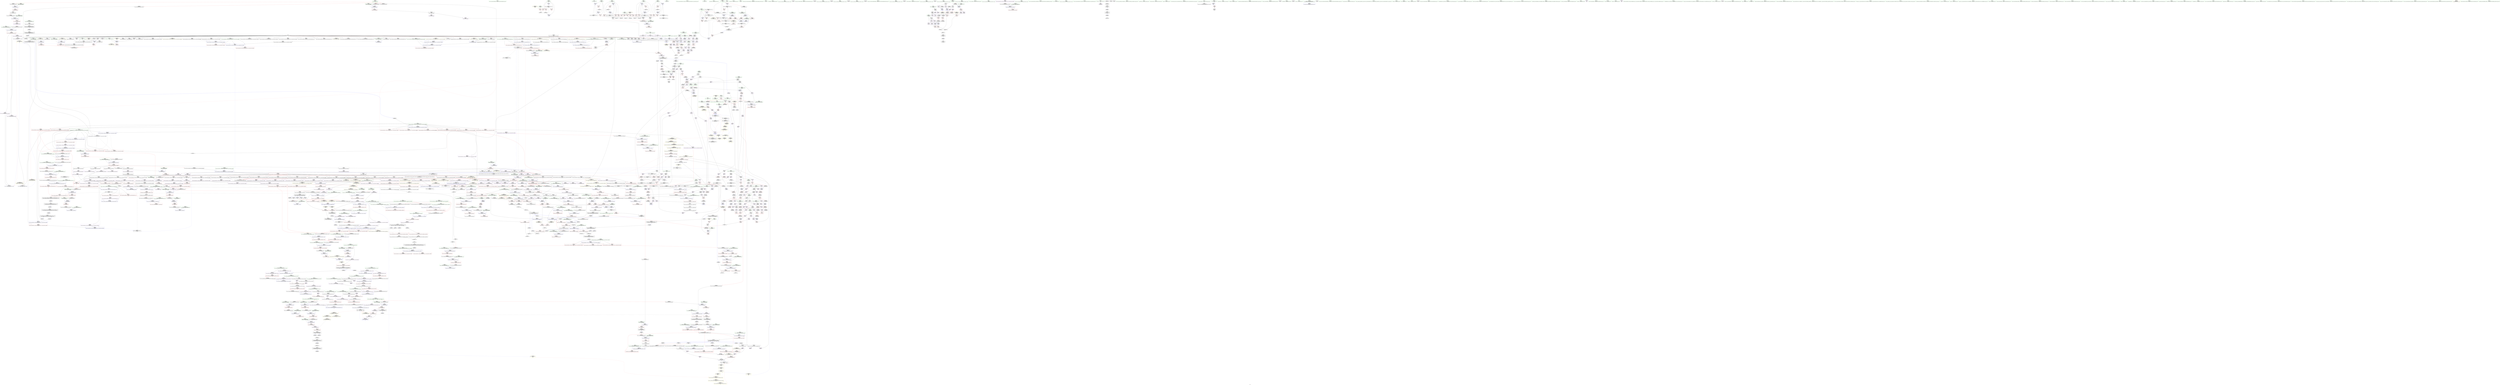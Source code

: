 digraph "SVFG" {
	label="SVFG";

	Node0x55faa22188c0 [shape=record,color=grey,label="{NodeID: 0\nNullPtr|{|<s46>118}}"];
	Node0x55faa22188c0 -> Node0x55faa2287b60[style=solid];
	Node0x55faa22188c0 -> Node0x55faa2287c60[style=solid];
	Node0x55faa22188c0 -> Node0x55faa2287d30[style=solid];
	Node0x55faa22188c0 -> Node0x55faa2287e00[style=solid];
	Node0x55faa22188c0 -> Node0x55faa2287ed0[style=solid];
	Node0x55faa22188c0 -> Node0x55faa2287fa0[style=solid];
	Node0x55faa22188c0 -> Node0x55faa2288070[style=solid];
	Node0x55faa22188c0 -> Node0x55faa2288140[style=solid];
	Node0x55faa22188c0 -> Node0x55faa2288210[style=solid];
	Node0x55faa22188c0 -> Node0x55faa22882e0[style=solid];
	Node0x55faa22188c0 -> Node0x55faa22883b0[style=solid];
	Node0x55faa22188c0 -> Node0x55faa2288480[style=solid];
	Node0x55faa22188c0 -> Node0x55faa2288550[style=solid];
	Node0x55faa22188c0 -> Node0x55faa2288620[style=solid];
	Node0x55faa22188c0 -> Node0x55faa22886f0[style=solid];
	Node0x55faa22188c0 -> Node0x55faa22887c0[style=solid];
	Node0x55faa22188c0 -> Node0x55faa2288890[style=solid];
	Node0x55faa22188c0 -> Node0x55faa2288960[style=solid];
	Node0x55faa22188c0 -> Node0x55faa2288a30[style=solid];
	Node0x55faa22188c0 -> Node0x55faa2288b00[style=solid];
	Node0x55faa22188c0 -> Node0x55faa2288bd0[style=solid];
	Node0x55faa22188c0 -> Node0x55faa2288ca0[style=solid];
	Node0x55faa22188c0 -> Node0x55faa2288d70[style=solid];
	Node0x55faa22188c0 -> Node0x55faa2288e40[style=solid];
	Node0x55faa22188c0 -> Node0x55faa2288f10[style=solid];
	Node0x55faa22188c0 -> Node0x55faa2288fe0[style=solid];
	Node0x55faa22188c0 -> Node0x55faa22890b0[style=solid];
	Node0x55faa22188c0 -> Node0x55faa2289180[style=solid];
	Node0x55faa22188c0 -> Node0x55faa2289250[style=solid];
	Node0x55faa22188c0 -> Node0x55faa2289320[style=solid];
	Node0x55faa22188c0 -> Node0x55faa22893f0[style=solid];
	Node0x55faa22188c0 -> Node0x55faa22894c0[style=solid];
	Node0x55faa22188c0 -> Node0x55faa2289590[style=solid];
	Node0x55faa22188c0 -> Node0x55faa2289660[style=solid];
	Node0x55faa22188c0 -> Node0x55faa2289730[style=solid];
	Node0x55faa22188c0 -> Node0x55faa2289800[style=solid];
	Node0x55faa22188c0 -> Node0x55faa22898d0[style=solid];
	Node0x55faa22188c0 -> Node0x55faa22899a0[style=solid];
	Node0x55faa22188c0 -> Node0x55faa22b6d50[style=solid];
	Node0x55faa22188c0 -> Node0x55faa22bb1c0[style=solid];
	Node0x55faa22188c0 -> Node0x55faa22bb290[style=solid];
	Node0x55faa22188c0 -> Node0x55faa22bb360[style=solid];
	Node0x55faa22188c0 -> Node0x55faa22bd650[style=solid];
	Node0x55faa22188c0 -> Node0x55faa22e7220[style=solid];
	Node0x55faa22188c0 -> Node0x55faa22ec390[style=solid];
	Node0x55faa22188c0 -> Node0x55faa22ec810[style=solid];
	Node0x55faa22188c0:s46 -> Node0x55faa23ef2b0[style=solid,color=red];
	Node0x55faa228d040 [shape=record,color=red,label="{NodeID: 775\n582\<--579\nthis1\<--this.addr\n_ZNSt6vectorI2ptSaIS0_EEC2Ev\n}"];
	Node0x55faa228d040 -> Node0x55faa228c820[style=solid];
	Node0x55faa23e6d90 [shape=record,color=black,label="{NodeID: 2657\n250 = PHI(152, )\n0th arg _ZN2ptrmES_ }"];
	Node0x55faa23e6d90 -> Node0x55faa22b8780[style=solid];
	Node0x55faa2283940 [shape=record,color=black,label="{NodeID: 443\n1370\<--1369\n\<--this1\n_ZNSt6vectorI2ptSaIS0_EE5beginEv\n}"];
	Node0x55faa2283940 -> Node0x55faa229e750[style=solid];
	Node0x55faa2283940 -> Node0x55faa229e820[style=solid];
	Node0x55faa22777f0 [shape=record,color=green,label="{NodeID: 111\n696\<--697\n_ZNSt12_Vector_baseI2ptSaIS0_EED2Ev\<--_ZNSt12_Vector_baseI2ptSaIS0_EED2Ev_field_insensitive\n}"];
	Node0x55faa2292a70 [shape=record,color=red,label="{NodeID: 886\n1431\<--1409\n\<--__result.addr\n_ZSt34__uninitialized_move_if_noexcept_aIP2ptS1_SaIS0_EET0_T_S4_S3_RT1_\n|{<s0>113}}"];
	Node0x55faa2292a70:s0 -> Node0x55faa23e3840[style=solid,color=red];
	Node0x55faa2299540 [shape=record,color=purple,label="{NodeID: 554\n1933\<--312\noffset_0\<--\n}"];
	Node0x55faa2299540 -> Node0x55faa22b8d30[style=solid];
	Node0x55faa227bed0 [shape=record,color=green,label="{NodeID: 222\n1483\<--1484\nthis.addr\<--this.addr_field_insensitive\n_ZNKSt6vectorI2ptSaIS0_EE4sizeEv\n}"];
	Node0x55faa227bed0 -> Node0x55faa22930f0[style=solid];
	Node0x55faa227bed0 -> Node0x55faa22bf460[style=solid];
	Node0x55faa235e520 [shape=record,color=yellow,style=double,label="{NodeID: 2104\n354V_1 = ENCHI(MR_354V_0)\npts\{10590000 10690000 \}\nFun[_ZN9__gnu_cxxmiIP2ptSt6vectorIS1_SaIS1_EEEENS_17__normal_iteratorIT_T0_E15difference_typeERKS9_SC_]}"];
	Node0x55faa235e520 -> Node0x55faa2292320[style=dashed];
	Node0x55faa235e520 -> Node0x55faa22923f0[style=dashed];
	Node0x55faa22b7dc0 [shape=record,color=blue, style = dotted,label="{NodeID: 997\n1924\<--1926\noffset_1\<--dummyVal\n_Z4area2ptS_S_\n}"];
	Node0x55faa22b7dc0 -> Node0x55faa22a1670[style=dashed];
	Node0x55faa232a290 [shape=record,color=black,label="{NodeID: 1772\nMR_112V_3 = PHI(MR_112V_4, MR_112V_2, )\npts\{368 \}\n}"];
	Node0x55faa232a290 -> Node0x55faa22a2b90[style=dashed];
	Node0x55faa232a290 -> Node0x55faa22a2c60[style=dashed];
	Node0x55faa232a290 -> Node0x55faa22a2d30[style=dashed];
	Node0x55faa232a290 -> Node0x55faa22ba590[style=dashed];
	Node0x55faa229ef70 [shape=record,color=purple,label="{NodeID: 665\n1492\<--1491\n_M_impl2\<--\n_ZNKSt6vectorI2ptSaIS0_EE4sizeEv\n}"];
	Node0x55faa23dd680 [shape=record,color=black,label="{NodeID: 2547\n1601 = PHI(1547, )\n}"];
	Node0x55faa23dd680 -> Node0x55faa22ec510[style=solid];
	Node0x55faa228a120 [shape=record,color=black,label="{NodeID: 333\n160\<--146\n\<--a\n_Z4area2ptS_S_\n}"];
	Node0x55faa228a120 -> Node0x55faa2297320[style=solid];
	Node0x55faa228a120 -> Node0x55faa22973f0[style=solid];
	Node0x55faa22bd7f0 [shape=record,color=blue,label="{NodeID: 1108\n1072\<--1131\n__new_finish\<--incdec.ptr\n_ZNSt6vectorI2ptSaIS0_EE17_M_realloc_insertIJS0_EEEvN9__gnu_cxx17__normal_iteratorIPS0_S2_EEDpOT_\n}"];
	Node0x55faa22bd7f0 -> Node0x55faa2290ac0[style=dashed];
	Node0x55faa22bd7f0 -> Node0x55faa2290b90[style=dashed];
	Node0x55faa22bd7f0 -> Node0x55faa2290c60[style=dashed];
	Node0x55faa22bd7f0 -> Node0x55faa22bd8c0[style=dashed];
	Node0x55faa223bd30 [shape=record,color=green,label="{NodeID: 1\n7\<--1\n__dso_handle\<--dummyObj\nGlob }"];
	Node0x55faa228d110 [shape=record,color=red,label="{NodeID: 776\n607\<--601\nthis1\<--this.addr\n_ZNSt6vectorI2ptSaIS0_EE9push_backEOS0_\n|{<s0>43}}"];
	Node0x55faa228d110:s0 -> Node0x55faa23ddf40[style=solid,color=red];
	Node0x55faa23e6ea0 [shape=record,color=black,label="{NodeID: 2658\n251 = PHI(211, )\n1st arg _ZN2ptrmES_ }"];
	Node0x55faa23e6ea0 -> Node0x55faa22b85e0[style=solid];
	Node0x55faa2283a10 [shape=record,color=black,label="{NodeID: 444\n1362\<--1375\n_ZNSt6vectorI2ptSaIS0_EE5beginEv_ret\<--\n_ZNSt6vectorI2ptSaIS0_EE5beginEv\n|{<s0>73}}"];
	Node0x55faa2283a10:s0 -> Node0x55faa23ed8a0[style=solid,color=blue];
	Node0x55faa22778f0 [shape=record,color=green,label="{NodeID: 112\n712\<--713\nthis.addr\<--this.addr_field_insensitive\n_ZNSt12_Vector_baseI2ptSaIS0_EEC2Ev\n}"];
	Node0x55faa22778f0 -> Node0x55faa228de10[style=solid];
	Node0x55faa22778f0 -> Node0x55faa22bb020[style=solid];
	Node0x55faa23575f0 [shape=record,color=yellow,style=double,label="{NodeID: 1994\n114V_1 = ENCHI(MR_114V_0)\npts\{370 \}\nFun[main]}"];
	Node0x55faa23575f0 -> Node0x55faa22a2e00[style=dashed];
	Node0x55faa23575f0 -> Node0x55faa22a2ed0[style=dashed];
	Node0x55faa23575f0 -> Node0x55faa22a2fa0[style=dashed];
	Node0x55faa23575f0 -> Node0x55faa22a3070[style=dashed];
	Node0x55faa23575f0 -> Node0x55faa22a3140[style=dashed];
	Node0x55faa2292b40 [shape=record,color=red,label="{NodeID: 887\n1432\<--1411\n\<--__alloc.addr\n_ZSt34__uninitialized_move_if_noexcept_aIP2ptS1_SaIS0_EET0_T_S4_S3_RT1_\n|{<s0>113}}"];
	Node0x55faa2292b40:s0 -> Node0x55faa23e3980[style=solid,color=red];
	Node0x55faa2299610 [shape=record,color=purple,label="{NodeID: 555\n1936\<--312\noffset_1\<--\n}"];
	Node0x55faa2299610 -> Node0x55faa22b8e00[style=solid];
	Node0x55faa227bfa0 [shape=record,color=green,label="{NodeID: 223\n1505\<--1506\nretval\<--retval_field_insensitive\n_ZSt3maxImERKT_S2_S2_\n}"];
	Node0x55faa227bfa0 -> Node0x55faa2293360[style=solid];
	Node0x55faa227bfa0 -> Node0x55faa22bf6d0[style=solid];
	Node0x55faa227bfa0 -> Node0x55faa22bf7a0[style=solid];
	Node0x55faa22b7e90 [shape=record,color=blue,label="{NodeID: 998\n187\<--188\n\<--\n_Z4area2ptS_S_\n|{<s0>10}}"];
	Node0x55faa22b7e90:s0 -> Node0x55faa235ed10[style=dashed,color=red];
	Node0x55faa232a380 [shape=record,color=black,label="{NodeID: 1773\nMR_116V_2 = PHI(MR_116V_4, MR_116V_1, )\npts\{374 \}\n}"];
	Node0x55faa232a380 -> Node0x55faa22b9480[style=dashed];
	Node0x55faa229f040 [shape=record,color=purple,label="{NodeID: 666\n1493\<--1491\n_M_start\<--\n_ZNKSt6vectorI2ptSaIS0_EE4sizeEv\n}"];
	Node0x55faa229f040 -> Node0x55faa2293290[style=solid];
	Node0x55faa23dd7c0 [shape=record,color=black,label="{NodeID: 2548\n1654 = PHI(1672, )\n}"];
	Node0x55faa23dd7c0 -> Node0x55faa2295170[style=solid];
	Node0x55faa228a1f0 [shape=record,color=black,label="{NodeID: 334\n165\<--148\n\<--b\n_Z4area2ptS_S_\n}"];
	Node0x55faa228a1f0 -> Node0x55faa22974c0[style=solid];
	Node0x55faa228a1f0 -> Node0x55faa2297590[style=solid];
	Node0x55faa22bd8c0 [shape=record,color=blue,label="{NodeID: 1109\n1072\<--1142\n__new_finish\<--call16\n_ZNSt6vectorI2ptSaIS0_EE17_M_realloc_insertIJS0_EEEvN9__gnu_cxx17__normal_iteratorIPS0_S2_EEDpOT_\n}"];
	Node0x55faa22bd8c0 -> Node0x55faa2290d30[style=dashed];
	Node0x55faa223e710 [shape=record,color=green,label="{NodeID: 2\n10\<--1\n_ZSt3cin\<--dummyObj\nGlob }"];
	Node0x55faa228d1e0 [shape=record,color=red,label="{NodeID: 777\n608\<--603\n\<--__x.addr\n_ZNSt6vectorI2ptSaIS0_EE9push_backEOS0_\n|{<s0>42}}"];
	Node0x55faa228d1e0:s0 -> Node0x55faa23e54f0[style=solid,color=red];
	Node0x55faa23e6fb0 [shape=record,color=black,label="{NodeID: 2659\n252 = PHI(213, )\n2nd arg _ZN2ptrmES_ }"];
	Node0x55faa23e6fb0 -> Node0x55faa22b86b0[style=solid];
	Node0x55faa2283ae0 [shape=record,color=black,label="{NodeID: 445\n1391\<--1390\n\<--_M_impl\n_ZNSt12_Vector_baseI2ptSaIS0_EE11_M_allocateEm\n|{<s0>110}}"];
	Node0x55faa2283ae0:s0 -> Node0x55faa23de160[style=solid,color=red];
	Node0x55faa22779c0 [shape=record,color=green,label="{NodeID: 113\n718\<--719\n_ZNSt12_Vector_baseI2ptSaIS0_EE12_Vector_implC2Ev\<--_ZNSt12_Vector_baseI2ptSaIS0_EE12_Vector_implC2Ev_field_insensitive\n}"];
	Node0x55faa2292c10 [shape=record,color=red,label="{NodeID: 888\n1434\<--1433\n\<--coerce.dive4\n_ZSt34__uninitialized_move_if_noexcept_aIP2ptS1_SaIS0_EET0_T_S4_S3_RT1_\n|{<s0>113}}"];
	Node0x55faa2292c10:s0 -> Node0x55faa23e35c0[style=solid,color=red];
	Node0x55faa22996e0 [shape=record,color=purple,label="{NodeID: 556\n1934\<--313\noffset_0\<--\n}"];
	Node0x55faa22996e0 -> Node0x55faa22b5b10[style=solid];
	Node0x55faa227c070 [shape=record,color=green,label="{NodeID: 224\n1507\<--1508\n__a.addr\<--__a.addr_field_insensitive\n_ZSt3maxImERKT_S2_S2_\n}"];
	Node0x55faa227c070 -> Node0x55faa2293430[style=solid];
	Node0x55faa227c070 -> Node0x55faa2293500[style=solid];
	Node0x55faa227c070 -> Node0x55faa22bf530[style=solid];
	Node0x55faa22b7f60 [shape=record,color=blue,label="{NodeID: 999\n190\<--191\n\<--\n_Z4area2ptS_S_\n|{<s0>10}}"];
	Node0x55faa22b7f60:s0 -> Node0x55faa235edf0[style=dashed,color=red];
	Node0x55faa232a880 [shape=record,color=black,label="{NodeID: 1774\nMR_126V_2 = PHI(MR_126V_5, MR_126V_1, )\npts\{386 \}\n}"];
	Node0x55faa232a880 -> Node0x55faa22b97c0[style=dashed];
	Node0x55faa229f110 [shape=record,color=purple,label="{NodeID: 667\n1544\<--1543\n_M_impl\<--this1\n_ZNKSt12_Vector_baseI2ptSaIS0_EE19_M_get_Tp_allocatorEv\n}"];
	Node0x55faa229f110 -> Node0x55faa2284710[style=solid];
	Node0x55faa23dd900 [shape=record,color=black,label="{NodeID: 2549\n1706 = PHI(1710, )\n}"];
	Node0x55faa23dd900 -> Node0x55faa2295650[style=solid];
	Node0x55faa228a2c0 [shape=record,color=black,label="{NodeID: 335\n170\<--150\n\<--c\n_Z4area2ptS_S_\n}"];
	Node0x55faa228a2c0 -> Node0x55faa2297660[style=solid];
	Node0x55faa228a2c0 -> Node0x55faa2297730[style=solid];
	Node0x55faa22bd990 [shape=record,color=blue,label="{NodeID: 1110\n1074\<--1146\nexn.slot\<--\n_ZNSt6vectorI2ptSaIS0_EE17_M_realloc_insertIJS0_EEEvN9__gnu_cxx17__normal_iteratorIPS0_S2_EEDpOT_\n}"];
	Node0x55faa22bd990 -> Node0x55faa2290e00[style=dashed];
	Node0x55faa22bd990 -> Node0x55faa22bdb30[style=dashed];
	Node0x55faa2273790 [shape=record,color=green,label="{NodeID: 3\n11\<--1\n_ZSt4cout\<--dummyObj\nGlob }"];
	Node0x55faa228d2b0 [shape=record,color=red,label="{NodeID: 778\n636\<--630\nthis1\<--this.addr\n_ZNSt6vectorI2ptSaIS0_EEixEm\n}"];
	Node0x55faa228d2b0 -> Node0x55faa228c8f0[style=solid];
	Node0x55faa23e70c0 [shape=record,color=black,label="{NodeID: 2660\n1896 = PHI(1459, )\n0th arg _ZN9__gnu_cxx13new_allocatorI2ptE7destroyIS1_EEvPT_ }"];
	Node0x55faa23e70c0 -> Node0x55faa22c2040[style=solid];
	Node0x55faa2283bb0 [shape=record,color=black,label="{NodeID: 446\n1377\<--1398\n_ZNSt12_Vector_baseI2ptSaIS0_EE11_M_allocateEm_ret\<--cond\n_ZNSt12_Vector_baseI2ptSaIS0_EE11_M_allocateEm\n|{<s0>75}}"];
	Node0x55faa2283bb0:s0 -> Node0x55faa23edac0[style=solid,color=blue];
	Node0x55faa227c4b0 [shape=record,color=green,label="{NodeID: 114\n724\<--725\n__cxa_begin_catch\<--__cxa_begin_catch_field_insensitive\n}"];
	Node0x55faa23577b0 [shape=record,color=yellow,style=double,label="{NodeID: 1996\n118V_1 = ENCHI(MR_118V_0)\npts\{376 \}\nFun[main]}"];
	Node0x55faa23577b0 -> Node0x55faa22a33b0[style=dashed];
	Node0x55faa2292ce0 [shape=record,color=red,label="{NodeID: 889\n1436\<--1435\n\<--coerce.dive5\n_ZSt34__uninitialized_move_if_noexcept_aIP2ptS1_SaIS0_EET0_T_S4_S3_RT1_\n|{<s0>113}}"];
	Node0x55faa2292ce0:s0 -> Node0x55faa23e3700[style=solid,color=red];
	Node0x55faa22997b0 [shape=record,color=purple,label="{NodeID: 557\n1937\<--313\noffset_1\<--\n}"];
	Node0x55faa22997b0 -> Node0x55faa22b5be0[style=solid];
	Node0x55faa227c140 [shape=record,color=green,label="{NodeID: 225\n1509\<--1510\n__b.addr\<--__b.addr_field_insensitive\n_ZSt3maxImERKT_S2_S2_\n}"];
	Node0x55faa227c140 -> Node0x55faa22935d0[style=solid];
	Node0x55faa227c140 -> Node0x55faa22936a0[style=solid];
	Node0x55faa227c140 -> Node0x55faa22bf600[style=solid];
	Node0x55faa22b8030 [shape=record,color=blue, style = dotted,label="{NodeID: 1000\n1927\<--1929\noffset_0\<--dummyVal\n_Z4area2ptS_S_\n}"];
	Node0x55faa22b8030 -> Node0x55faa22a1740[style=dashed];
	Node0x55faa232ad80 [shape=record,color=black,label="{NodeID: 1775\nMR_128V_2 = PHI(MR_128V_4, MR_128V_1, )\npts\{388 \}\n}"];
	Node0x55faa232ad80 -> Node0x55faa22b9890[style=dashed];
	Node0x55faa232ad80 -> Node0x55faa232ad80[style=dashed];
	Node0x55faa229f1e0 [shape=record,color=purple,label="{NodeID: 668\n1565\<--1564\n_M_current\<--this1\n_ZN9__gnu_cxx17__normal_iteratorIP2ptSt6vectorIS1_SaIS1_EEEC2ERKS2_\n}"];
	Node0x55faa229f1e0 -> Node0x55faa22bfc80[style=solid];
	Node0x55faa23dda40 [shape=record,color=black,label="{NodeID: 2550\n57 = PHI(50, 244, 426, )\n2nd arg _ZN2ptC2Exx }"];
	Node0x55faa23dda40 -> Node0x55faa22b6ff0[style=solid];
	Node0x55faa228a390 [shape=record,color=black,label="{NodeID: 336\n176\<--150\n\<--c\n_Z4area2ptS_S_\n}"];
	Node0x55faa228a390 -> Node0x55faa22979a0[style=solid];
	Node0x55faa228a390 -> Node0x55faa2297a70[style=solid];
	Node0x55faa22bda60 [shape=record,color=blue,label="{NodeID: 1111\n1076\<--1148\nehselector.slot\<--\n_ZNSt6vectorI2ptSaIS0_EE17_M_realloc_insertIJS0_EEEvN9__gnu_cxx17__normal_iteratorIPS0_S2_EEDpOT_\n}"];
	Node0x55faa22bda60 -> Node0x55faa22bdc00[style=dashed];
	Node0x55faa2273ad0 [shape=record,color=green,label="{NodeID: 4\n12\<--1\n.str\<--dummyObj\nGlob }"];
	Node0x55faa228d380 [shape=record,color=red,label="{NodeID: 779\n641\<--632\n\<--__n.addr\n_ZNSt6vectorI2ptSaIS0_EEixEm\n}"];
	Node0x55faa23e71d0 [shape=record,color=black,label="{NodeID: 2661\n1897 = PHI(1460, )\n1st arg _ZN9__gnu_cxx13new_allocatorI2ptE7destroyIS1_EEvPT_ }"];
	Node0x55faa23e71d0 -> Node0x55faa22c2110[style=solid];
	Node0x55faa2283c80 [shape=record,color=black,label="{NodeID: 447\n1400\<--1437\n_ZSt34__uninitialized_move_if_noexcept_aIP2ptS1_SaIS0_EET0_T_S4_S3_RT1__ret\<--call6\n_ZSt34__uninitialized_move_if_noexcept_aIP2ptS1_SaIS0_EET0_T_S4_S3_RT1_\n|{<s0>80|<s1>83}}"];
	Node0x55faa2283c80:s0 -> Node0x55faa23ee050[style=solid,color=blue];
	Node0x55faa2283c80:s1 -> Node0x55faa23ee410[style=solid,color=blue];
	Node0x55faa227c5b0 [shape=record,color=green,label="{NodeID: 115\n727\<--728\n_ZSt9terminatev\<--_ZSt9terminatev_field_insensitive\n}"];
	Node0x55faa2357890 [shape=record,color=yellow,style=double,label="{NodeID: 1997\n120V_1 = ENCHI(MR_120V_0)\npts\{378 \}\nFun[main]}"];
	Node0x55faa2357890 -> Node0x55faa22a3480[style=dashed];
	Node0x55faa2292db0 [shape=record,color=red,label="{NodeID: 890\n1446\<--1443\nthis1\<--this.addr\n_ZNK9__gnu_cxx17__normal_iteratorIP2ptSt6vectorIS1_SaIS1_EEE4baseEv\n}"];
	Node0x55faa2292db0 -> Node0x55faa229ed00[style=solid];
	Node0x55faa2299880 [shape=record,color=purple,label="{NodeID: 558\n1939\<--315\noffset_0\<--\n}"];
	Node0x55faa2299880 -> Node0x55faa22b8ed0[style=solid];
	Node0x55faa227c210 [shape=record,color=green,label="{NodeID: 226\n1529\<--1530\n__a.addr\<--__a.addr_field_insensitive\n_ZNSt16allocator_traitsISaI2ptEE8max_sizeERKS1_\n}"];
	Node0x55faa227c210 -> Node0x55faa2293910[style=solid];
	Node0x55faa227c210 -> Node0x55faa22bf870[style=solid];
	Node0x55faa235e930 [shape=record,color=yellow,style=double,label="{NodeID: 2108\n138V_1 = ENCHI(MR_138V_0)\npts\{3720000 \}\nFun[_ZNKSt6vectorI2ptSaIS0_EE4sizeEv]}"];
	Node0x55faa235e930 -> Node0x55faa2293290[style=dashed];
	Node0x55faa22b8100 [shape=record,color=blue, style = dotted,label="{NodeID: 1001\n1930\<--1932\noffset_1\<--dummyVal\n_Z4area2ptS_S_\n}"];
	Node0x55faa22b8100 -> Node0x55faa22a1810[style=dashed];
	Node0x55faa232b280 [shape=record,color=black,label="{NodeID: 1776\nMR_130V_2 = PHI(MR_130V_4, MR_130V_1, )\npts\{390 \}\n}"];
	Node0x55faa232b280 -> Node0x55faa22b9960[style=dashed];
	Node0x55faa232b280 -> Node0x55faa232b280[style=dashed];
	Node0x55faa229f2b0 [shape=record,color=purple,label="{NodeID: 669\n1636\<--1624\ncoerce.dive\<--__first\n_ZSt22__uninitialized_copy_aISt13move_iteratorIP2ptES2_S1_ET0_T_S5_S4_RSaIT1_E\n}"];
	Node0x55faa229f2b0 -> Node0x55faa22c0160[style=solid];
	Node0x55faa23ddd20 [shape=record,color=black,label="{NodeID: 2551\n1882 = PHI(1660, )\n0th arg _ZNSt13move_iteratorIP2ptEC2ES1_ }"];
	Node0x55faa23ddd20 -> Node0x55faa22c1dd0[style=solid];
	Node0x55faa228a460 [shape=record,color=black,label="{NodeID: 337\n194\<--150\n\<--c\n_Z4area2ptS_S_\n}"];
	Node0x55faa228a460 -> Node0x55faa2298020[style=solid];
	Node0x55faa228a460 -> Node0x55faa22980f0[style=solid];
	Node0x55faa22bdb30 [shape=record,color=blue,label="{NodeID: 1112\n1074\<--1167\nexn.slot\<--\n_ZNSt6vectorI2ptSaIS0_EE17_M_realloc_insertIJS0_EEEvN9__gnu_cxx17__normal_iteratorIPS0_S2_EEDpOT_\n}"];
	Node0x55faa22bdb30 -> Node0x55faa2290ed0[style=dashed];
	Node0x55faa2273b90 [shape=record,color=green,label="{NodeID: 5\n14\<--1\n.str.2\<--dummyObj\nGlob }"];
	Node0x55faa228d450 [shape=record,color=red,label="{NodeID: 780\n640\<--639\n\<--_M_start\n_ZNSt6vectorI2ptSaIS0_EEixEm\n}"];
	Node0x55faa228d450 -> Node0x55faa22a0a40[style=solid];
	Node0x55faa23e72e0 [shape=record,color=black,label="{NodeID: 2662\n769 = PHI(682, 1174, 1191, )\n0th arg _ZSt8_DestroyIP2ptS0_EvT_S2_RSaIT0_E }"];
	Node0x55faa23e72e0 -> Node0x55faa22bb5d0[style=solid];
	Node0x55faa2283d50 [shape=record,color=black,label="{NodeID: 448\n1441\<--1447\n_ZNK9__gnu_cxx17__normal_iteratorIP2ptSt6vectorIS1_SaIS1_EEE4baseEv_ret\<--_M_current\n_ZNK9__gnu_cxx17__normal_iteratorIP2ptSt6vectorIS1_SaIS1_EEE4baseEv\n|{<s0>78|<s1>81|<s2>107|<s3>108}}"];
	Node0x55faa2283d50:s0 -> Node0x55faa23eddd0[style=solid,color=blue];
	Node0x55faa2283d50:s1 -> Node0x55faa23ee160[style=solid,color=blue];
	Node0x55faa2283d50:s2 -> Node0x55faa23dca60[style=solid,color=blue];
	Node0x55faa2283d50:s3 -> Node0x55faa23dcb70[style=solid,color=blue];
	Node0x55faa227c6b0 [shape=record,color=green,label="{NodeID: 116\n735\<--736\nthis.addr\<--this.addr_field_insensitive\n_ZNSt12_Vector_baseI2ptSaIS0_EE12_Vector_implC2Ev\n}"];
	Node0x55faa227c6b0 -> Node0x55faa228dee0[style=solid];
	Node0x55faa227c6b0 -> Node0x55faa22bb0f0[style=solid];
	Node0x55faa2357970 [shape=record,color=yellow,style=double,label="{NodeID: 1998\n122V_1 = ENCHI(MR_122V_0)\npts\{380 \}\nFun[main]}"];
	Node0x55faa2357970 -> Node0x55faa22b9620[style=dashed];
	Node0x55faa2292e80 [shape=record,color=red,label="{NodeID: 891\n1458\<--1452\n\<--__a.addr\n_ZNSt16allocator_traitsISaI2ptEE7destroyIS0_EEvRS1_PT_\n}"];
	Node0x55faa2292e80 -> Node0x55faa2283e20[style=solid];
	Node0x55faa2299950 [shape=record,color=purple,label="{NodeID: 559\n1942\<--315\noffset_1\<--\n}"];
	Node0x55faa2299950 -> Node0x55faa22b8fa0[style=solid];
	Node0x55faa227c2e0 [shape=record,color=green,label="{NodeID: 227\n1535\<--1536\n_ZNK9__gnu_cxx13new_allocatorI2ptE8max_sizeEv\<--_ZNK9__gnu_cxx13new_allocatorI2ptE8max_sizeEv_field_insensitive\n}"];
	Node0x55faa235ea10 [shape=record,color=yellow,style=double,label="{NodeID: 2109\n209V_1 = ENCHI(MR_209V_0)\npts\{3720001 \}\nFun[_ZNKSt6vectorI2ptSaIS0_EE4sizeEv]}"];
	Node0x55faa235ea10 -> Node0x55faa22931c0[style=dashed];
	Node0x55faa22b81d0 [shape=record,color=blue,label="{NodeID: 1002\n203\<--204\n\<--\n_Z4area2ptS_S_\n}"];
	Node0x55faa22b81d0 -> Node0x55faa22a18e0[style=dashed];
	Node0x55faa232b780 [shape=record,color=black,label="{NodeID: 1777\nMR_132V_2 = PHI(MR_132V_4, MR_132V_1, )\npts\{392 \}\n}"];
	Node0x55faa232b780 -> Node0x55faa232b780[style=dashed];
	Node0x55faa232b780 -> Node0x55faa2345890[style=dashed];
	Node0x55faa229f380 [shape=record,color=purple,label="{NodeID: 670\n1638\<--1626\ncoerce.dive1\<--__last\n_ZSt22__uninitialized_copy_aISt13move_iteratorIP2ptES2_S1_ET0_T_S5_S4_RSaIT1_E\n}"];
	Node0x55faa229f380 -> Node0x55faa22c0230[style=solid];
	Node0x55faa23dde30 [shape=record,color=black,label="{NodeID: 2552\n1883 = PHI(1665, )\n1st arg _ZNSt13move_iteratorIP2ptEC2ES1_ }"];
	Node0x55faa23dde30 -> Node0x55faa22c1ea0[style=solid];
	Node0x55faa228a530 [shape=record,color=black,label="{NodeID: 338\n186\<--152\n\<--ref.tmp\n_Z4area2ptS_S_\n}"];
	Node0x55faa228a530 -> Node0x55faa2297ce0[style=solid];
	Node0x55faa228a530 -> Node0x55faa2297db0[style=solid];
	Node0x55faa22bdc00 [shape=record,color=blue,label="{NodeID: 1113\n1076\<--1169\nehselector.slot\<--\n_ZNSt6vectorI2ptSaIS0_EE17_M_realloc_insertIJS0_EEEvN9__gnu_cxx17__normal_iteratorIPS0_S2_EEDpOT_\n}"];
	Node0x55faa22bdc00 -> Node0x55faa2290fa0[style=dashed];
	Node0x55faa2273c50 [shape=record,color=green,label="{NodeID: 6\n16\<--1\n.str.3\<--dummyObj\nGlob }"];
	Node0x55faa228d520 [shape=record,color=red,label="{NodeID: 781\n667\<--647\n\<--retval\n_ZSt3minIiERKT_S2_S2_\n}"];
	Node0x55faa228d520 -> Node0x55faa2280950[style=solid];
	Node0x55faa23e7470 [shape=record,color=black,label="{NodeID: 2663\n770 = PHI(686, 1175, 1195, )\n1st arg _ZSt8_DestroyIP2ptS0_EvT_S2_RSaIT0_E }"];
	Node0x55faa23e7470 -> Node0x55faa22bb6a0[style=solid];
	Node0x55faa2283e20 [shape=record,color=black,label="{NodeID: 449\n1459\<--1458\n\<--\n_ZNSt16allocator_traitsISaI2ptEE7destroyIS0_EEvRS1_PT_\n|{<s0>114}}"];
	Node0x55faa2283e20:s0 -> Node0x55faa23e70c0[style=solid,color=red];
	Node0x55faa227c780 [shape=record,color=green,label="{NodeID: 117\n741\<--742\n_ZNSaI2ptEC2Ev\<--_ZNSaI2ptEC2Ev_field_insensitive\n}"];
	Node0x55faa2357a50 [shape=record,color=yellow,style=double,label="{NodeID: 1999\n124V_1 = ENCHI(MR_124V_0)\npts\{382 \}\nFun[main]}"];
	Node0x55faa2357a50 -> Node0x55faa22b96f0[style=dashed];
	Node0x55faa2292f50 [shape=record,color=red,label="{NodeID: 892\n1460\<--1454\n\<--__p.addr\n_ZNSt16allocator_traitsISaI2ptEE7destroyIS0_EEvRS1_PT_\n|{<s0>114}}"];
	Node0x55faa2292f50:s0 -> Node0x55faa23e71d0[style=solid,color=red];
	Node0x55faa2299a20 [shape=record,color=purple,label="{NodeID: 560\n1940\<--316\noffset_0\<--\n}"];
	Node0x55faa2299a20 -> Node0x55faa22b5cb0[style=solid];
	Node0x55faa227c3e0 [shape=record,color=green,label="{NodeID: 228\n1540\<--1541\nthis.addr\<--this.addr_field_insensitive\n_ZNKSt12_Vector_baseI2ptSaIS0_EE19_M_get_Tp_allocatorEv\n}"];
	Node0x55faa227c3e0 -> Node0x55faa22939e0[style=solid];
	Node0x55faa227c3e0 -> Node0x55faa22bf940[style=solid];
	Node0x55faa22b82a0 [shape=record,color=blue,label="{NodeID: 1003\n206\<--207\n\<--\n_Z4area2ptS_S_\n}"];
	Node0x55faa22b82a0 -> Node0x55faa22a19b0[style=dashed];
	Node0x55faa232b870 [shape=record,color=black,label="{NodeID: 1778\nMR_134V_2 = PHI(MR_134V_4, MR_134V_1, )\npts\{394 \}\n}"];
	Node0x55faa232b870 -> Node0x55faa232b870[style=dashed];
	Node0x55faa232b870 -> Node0x55faa2345d90[style=dashed];
	Node0x55faa229f450 [shape=record,color=purple,label="{NodeID: 671\n1650\<--1632\ncoerce.dive3\<--agg.tmp\n_ZSt22__uninitialized_copy_aISt13move_iteratorIP2ptES2_S1_ET0_T_S5_S4_RSaIT1_E\n}"];
	Node0x55faa229f450 -> Node0x55faa22942d0[style=solid];
	Node0x55faa23ddf40 [shape=record,color=black,label="{NodeID: 2553\n962 = PHI(607, )\n0th arg _ZNSt6vectorI2ptSaIS0_EE12emplace_backIJS0_EEEvDpOT_ }"];
	Node0x55faa23ddf40 -> Node0x55faa22bc880[style=solid];
	Node0x55faa228a600 [shape=record,color=black,label="{NodeID: 339\n175\<--154\n\<--agg.tmp\n_Z4area2ptS_S_\n}"];
	Node0x55faa228a600 -> Node0x55faa2297800[style=solid];
	Node0x55faa228a600 -> Node0x55faa22978d0[style=solid];
	Node0x55faa22bdcd0 [shape=record,color=blue,label="{NodeID: 1114\n1220\<--1217\n_M_start36\<--\n_ZNSt6vectorI2ptSaIS0_EE17_M_realloc_insertIJS0_EEEvN9__gnu_cxx17__normal_iteratorIPS0_S2_EEDpOT_\n|{<s0>69}}"];
	Node0x55faa22bdcd0:s0 -> Node0x55faa2336890[style=dashed,color=blue];
	Node0x55faa22740b0 [shape=record,color=green,label="{NodeID: 7\n19\<--1\n\<--dummyObj\nCan only get source location for instruction, argument, global var or function.}"];
	Node0x55faa228d5f0 [shape=record,color=red,label="{NodeID: 782\n657\<--649\n\<--__a.addr\n_ZSt3minIiERKT_S2_S2_\n}"];
	Node0x55faa228d5f0 -> Node0x55faa228da00[style=solid];
	Node0x55faa23e7600 [shape=record,color=black,label="{NodeID: 2664\n771 = PHI(688, 1177, 1197, )\n2nd arg _ZSt8_DestroyIP2ptS0_EvT_S2_RSaIT0_E }"];
	Node0x55faa23e7600 -> Node0x55faa22bb770[style=solid];
	Node0x55faa2283ef0 [shape=record,color=black,label="{NodeID: 450\n1473\<--1472\n\<--this1\n_ZNKSt6vectorI2ptSaIS0_EE8max_sizeEv\n|{<s0>115}}"];
	Node0x55faa2283ef0:s0 -> Node0x55faa23e24e0[style=solid,color=red];
	Node0x55faa227c880 [shape=record,color=green,label="{NodeID: 118\n752\<--753\nthis.addr\<--this.addr_field_insensitive\n_ZNSaI2ptEC2Ev\n}"];
	Node0x55faa227c880 -> Node0x55faa228dfb0[style=solid];
	Node0x55faa227c880 -> Node0x55faa22bb430[style=solid];
	Node0x55faa2293020 [shape=record,color=red,label="{NodeID: 893\n1472\<--1469\nthis1\<--this.addr\n_ZNKSt6vectorI2ptSaIS0_EE8max_sizeEv\n}"];
	Node0x55faa2293020 -> Node0x55faa2283ef0[style=solid];
	Node0x55faa2299af0 [shape=record,color=purple,label="{NodeID: 561\n1943\<--316\noffset_1\<--\n}"];
	Node0x55faa2299af0 -> Node0x55faa22b5d80[style=solid];
	Node0x55faa2284970 [shape=record,color=green,label="{NodeID: 229\n1549\<--1550\nthis.addr\<--this.addr_field_insensitive\n_ZNK9__gnu_cxx13new_allocatorI2ptE8max_sizeEv\n}"];
	Node0x55faa2284970 -> Node0x55faa2293ab0[style=solid];
	Node0x55faa2284970 -> Node0x55faa22bfa10[style=solid];
	Node0x55faa22b8370 [shape=record,color=blue,label="{NodeID: 1004\n229\<--220\n\<--p.coerce0\n_ZN2ptmiES_\n}"];
	Node0x55faa22b8370 -> Node0x55faa22a1c20[style=dashed];
	Node0x55faa232b960 [shape=record,color=black,label="{NodeID: 1779\nMR_136V_2 = PHI(MR_136V_3, MR_136V_1, )\npts\{1611 \}\n}"];
	Node0x55faa232b960 -> Node0x55faa2348f90[style=dashed];
	Node0x55faa229f520 [shape=record,color=purple,label="{NodeID: 672\n1652\<--1634\ncoerce.dive4\<--agg.tmp2\n_ZSt22__uninitialized_copy_aISt13move_iteratorIP2ptES2_S1_ET0_T_S5_S4_RSaIT1_E\n}"];
	Node0x55faa229f520 -> Node0x55faa22943a0[style=solid];
	Node0x55faa23de050 [shape=record,color=black,label="{NodeID: 2554\n963 = PHI(609, )\n1st arg _ZNSt6vectorI2ptSaIS0_EE12emplace_backIJS0_EEEvDpOT_ }"];
	Node0x55faa23de050 -> Node0x55faa22bc950[style=solid];
	Node0x55faa228a6d0 [shape=record,color=black,label="{NodeID: 340\n178\<--154\n\<--agg.tmp\n_Z4area2ptS_S_\n}"];
	Node0x55faa228a6d0 -> Node0x55faa2297b40[style=solid];
	Node0x55faa228a6d0 -> Node0x55faa2297c10[style=solid];
	Node0x55faa22bdda0 [shape=record,color=blue,label="{NodeID: 1115\n1225\<--1222\n_M_finish38\<--\n_ZNSt6vectorI2ptSaIS0_EE17_M_realloc_insertIJS0_EEEvN9__gnu_cxx17__normal_iteratorIPS0_S2_EEDpOT_\n|{<s0>69}}"];
	Node0x55faa22bdda0:s0 -> Node0x55faa2336d90[style=dashed,color=blue];
	Node0x55faa2274170 [shape=record,color=green,label="{NodeID: 8\n49\<--1\n\<--dummyObj\nCan only get source location for instruction, argument, global var or function.|{<s0>3}}"];
	Node0x55faa2274170:s0 -> Node0x55faa23cef00[style=solid,color=red];
	Node0x55faa228d6c0 [shape=record,color=red,label="{NodeID: 783\n664\<--649\n\<--__a.addr\n_ZSt3minIiERKT_S2_S2_\n}"];
	Node0x55faa228d6c0 -> Node0x55faa22bace0[style=solid];
	Node0x55faa23ea9d0 [shape=record,color=black,label="{NodeID: 2665\n421 = PHI()\n}"];
	Node0x55faa2283fc0 [shape=record,color=black,label="{NodeID: 451\n1467\<--1477\n_ZNKSt6vectorI2ptSaIS0_EE8max_sizeEv_ret\<--call2\n_ZNKSt6vectorI2ptSaIS0_EE8max_sizeEv\n|{<s0>98|<s1>105|<s2>106}}"];
	Node0x55faa2283fc0:s0 -> Node0x55faa23ee9e0[style=solid,color=blue];
	Node0x55faa2283fc0:s1 -> Node0x55faa23dc840[style=solid,color=blue];
	Node0x55faa2283fc0:s2 -> Node0x55faa23dc950[style=solid,color=blue];
	Node0x55faa227c950 [shape=record,color=green,label="{NodeID: 119\n758\<--759\n_ZN9__gnu_cxx13new_allocatorI2ptEC2Ev\<--_ZN9__gnu_cxx13new_allocatorI2ptEC2Ev_field_insensitive\n}"];
	Node0x55faa22930f0 [shape=record,color=red,label="{NodeID: 894\n1486\<--1483\nthis1\<--this.addr\n_ZNKSt6vectorI2ptSaIS0_EE4sizeEv\n}"];
	Node0x55faa22930f0 -> Node0x55faa2284090[style=solid];
	Node0x55faa22930f0 -> Node0x55faa2284160[style=solid];
	Node0x55faa2299bc0 [shape=record,color=purple,label="{NodeID: 562\n1945\<--318\noffset_0\<--\n}"];
	Node0x55faa2299bc0 -> Node0x55faa22b9070[style=solid];
	Node0x55faa2284a40 [shape=record,color=green,label="{NodeID: 230\n1558\<--1559\nthis.addr\<--this.addr_field_insensitive\n_ZN9__gnu_cxx17__normal_iteratorIP2ptSt6vectorIS1_SaIS1_EEEC2ERKS2_\n}"];
	Node0x55faa2284a40 -> Node0x55faa2293b80[style=solid];
	Node0x55faa2284a40 -> Node0x55faa22bfae0[style=solid];
	Node0x55faa235ed10 [shape=record,color=yellow,style=double,label="{NodeID: 2112\n42V_1 = ENCHI(MR_42V_0)\npts\{1530000 \}\nFun[_ZN2ptrmES_]}"];
	Node0x55faa235ed10 -> Node0x55faa22a2030[style=dashed];
	Node0x55faa22b8440 [shape=record,color=blue,label="{NodeID: 1005\n231\<--221\n\<--p.coerce1\n_ZN2ptmiES_\n}"];
	Node0x55faa22b8440 -> Node0x55faa22a1dc0[style=dashed];
	Node0x55faa232e6f0 [shape=record,color=black,label="{NodeID: 1780\nMR_138V_2 = PHI(MR_138V_4, MR_138V_1, )\npts\{3720000 \}\n|{<s0>19}}"];
	Node0x55faa232e6f0:s0 -> Node0x55faa2351820[style=dashed,color=red];
	Node0x55faa229f5f0 [shape=record,color=purple,label="{NodeID: 673\n1975\<--1642\noffset_0\<--\n}"];
	Node0x55faa229f5f0 -> Node0x55faa22c04a0[style=solid];
	Node0x55faa23de160 [shape=record,color=black,label="{NodeID: 2555\n1571 = PHI(1391, )\n0th arg _ZNSt16allocator_traitsISaI2ptEE8allocateERS1_m }"];
	Node0x55faa23de160 -> Node0x55faa22bfd50[style=solid];
	Node0x55faa228a7a0 [shape=record,color=black,label="{NodeID: 341\n202\<--156\n\<--agg.tmp1\n_Z4area2ptS_S_\n}"];
	Node0x55faa228a7a0 -> Node0x55faa2298360[style=solid];
	Node0x55faa228a7a0 -> Node0x55faa2298430[style=solid];
	Node0x55faa22bde70 [shape=record,color=blue,label="{NodeID: 1116\n1232\<--1229\n_M_end_of_storage41\<--add.ptr39\n_ZNSt6vectorI2ptSaIS0_EE17_M_realloc_insertIJS0_EEEvN9__gnu_cxx17__normal_iteratorIPS0_S2_EEDpOT_\n|{<s0>69}}"];
	Node0x55faa22bde70:s0 -> Node0x55faa2337290[style=dashed,color=blue];
	Node0x55faa2274270 [shape=record,color=green,label="{NodeID: 9\n50\<--1\n\<--dummyObj\nCan only get source location for instruction, argument, global var or function.|{<s0>3|<s1>72}}"];
	Node0x55faa2274270:s0 -> Node0x55faa23dda40[style=solid,color=red];
	Node0x55faa2274270:s1 -> Node0x55faa23e0bc0[style=solid,color=red];
	Node0x55faa228d790 [shape=record,color=red,label="{NodeID: 784\n655\<--651\n\<--__b.addr\n_ZSt3minIiERKT_S2_S2_\n}"];
	Node0x55faa228d790 -> Node0x55faa228d930[style=solid];
	Node0x55faa23eab30 [shape=record,color=black,label="{NodeID: 2666\n422 = PHI()\n}"];
	Node0x55faa2284090 [shape=record,color=black,label="{NodeID: 452\n1487\<--1486\n\<--this1\n_ZNKSt6vectorI2ptSaIS0_EE4sizeEv\n}"];
	Node0x55faa2284090 -> Node0x55faa229edd0[style=solid];
	Node0x55faa2284090 -> Node0x55faa229eea0[style=solid];
	Node0x55faa227ca50 [shape=record,color=green,label="{NodeID: 120\n763\<--764\nthis.addr\<--this.addr_field_insensitive\n_ZN9__gnu_cxx13new_allocatorI2ptEC2Ev\n}"];
	Node0x55faa227ca50 -> Node0x55faa228e080[style=solid];
	Node0x55faa227ca50 -> Node0x55faa22bb500[style=solid];
	Node0x55faa22931c0 [shape=record,color=red,label="{NodeID: 895\n1490\<--1489\n\<--_M_finish\n_ZNKSt6vectorI2ptSaIS0_EE4sizeEv\n}"];
	Node0x55faa22931c0 -> Node0x55faa2284230[style=solid];
	Node0x55faa2299c90 [shape=record,color=purple,label="{NodeID: 563\n1948\<--318\noffset_1\<--\n}"];
	Node0x55faa2299c90 -> Node0x55faa22b9140[style=solid];
	Node0x55faa2284b10 [shape=record,color=green,label="{NodeID: 231\n1560\<--1561\n__i.addr\<--__i.addr_field_insensitive\n_ZN9__gnu_cxx17__normal_iteratorIP2ptSt6vectorIS1_SaIS1_EEEC2ERKS2_\n}"];
	Node0x55faa2284b10 -> Node0x55faa2293c50[style=solid];
	Node0x55faa2284b10 -> Node0x55faa22bfbb0[style=solid];
	Node0x55faa235edf0 [shape=record,color=yellow,style=double,label="{NodeID: 2113\n44V_1 = ENCHI(MR_44V_0)\npts\{1530001 \}\nFun[_ZN2ptrmES_]}"];
	Node0x55faa235edf0 -> Node0x55faa22a21d0[style=dashed];
	Node0x55faa22b8510 [shape=record,color=blue,label="{NodeID: 1006\n226\<--219\nthis.addr\<--this\n_ZN2ptmiES_\n}"];
	Node0x55faa22b8510 -> Node0x55faa22a1a80[style=dashed];
	Node0x55faa232ebc0 [shape=record,color=black,label="{NodeID: 1781\nMR_140V_2 = PHI(MR_140V_4, MR_140V_1, )\npts\{3960000 \}\n}"];
	Node0x55faa232ebc0 -> Node0x55faa232ebc0[style=dashed];
	Node0x55faa232ebc0 -> Node0x55faa2346290[style=dashed];
	Node0x55faa229f6c0 [shape=record,color=purple,label="{NodeID: 674\n1976\<--1643\noffset_0\<--\n}"];
	Node0x55faa229f6c0 -> Node0x55faa22b6670[style=solid];
	Node0x55faa23de270 [shape=record,color=black,label="{NodeID: 2556\n1572 = PHI(1392, )\n1st arg _ZNSt16allocator_traitsISaI2ptEE8allocateERS1_m }"];
	Node0x55faa23de270 -> Node0x55faa22bfe20[style=solid];
	Node0x55faa228a870 [shape=record,color=black,label="{NodeID: 342\n209\<--156\n\<--agg.tmp1\n_Z4area2ptS_S_\n}"];
	Node0x55faa228a870 -> Node0x55faa2298500[style=solid];
	Node0x55faa228a870 -> Node0x55faa22985d0[style=solid];
	Node0x55faa22bdf40 [shape=record,color=blue,label="{NodeID: 1117\n1250\<--1247\nthis.addr\<--this\n_ZNSt6vectorI2ptSaIS0_EE3endEv\n}"];
	Node0x55faa22bdf40 -> Node0x55faa22917c0[style=dashed];
	Node0x55faa2274370 [shape=record,color=green,label="{NodeID: 10\n92\<--1\n\<--dummyObj\nCan only get source location for instruction, argument, global var or function.}"];
	Node0x55faa234f6a0 [shape=record,color=yellow,style=double,label="{NodeID: 1892\n136V_1 = ENCHI(MR_136V_0)\npts\{1611 \}\nFun[_ZNSt6vectorI2ptSaIS0_EE12emplace_backIJS0_EEEvDpOT_]|{<s0>66|<s1>69}}"];
	Node0x55faa234f6a0:s0 -> Node0x55faa2358c00[style=dashed,color=red];
	Node0x55faa234f6a0:s1 -> Node0x55faa235d740[style=dashed,color=red];
	Node0x55faa228d860 [shape=record,color=red,label="{NodeID: 785\n661\<--651\n\<--__b.addr\n_ZSt3minIiERKT_S2_S2_\n}"];
	Node0x55faa228d860 -> Node0x55faa22bac10[style=solid];
	Node0x55faa23eac00 [shape=record,color=black,label="{NodeID: 2667\n446 = PHI()\n}"];
	Node0x55faa2284160 [shape=record,color=black,label="{NodeID: 453\n1491\<--1486\n\<--this1\n_ZNKSt6vectorI2ptSaIS0_EE4sizeEv\n}"];
	Node0x55faa2284160 -> Node0x55faa229ef70[style=solid];
	Node0x55faa2284160 -> Node0x55faa229f040[style=solid];
	Node0x55faa227cb20 [shape=record,color=green,label="{NodeID: 121\n772\<--773\n__first.addr\<--__first.addr_field_insensitive\n_ZSt8_DestroyIP2ptS0_EvT_S2_RSaIT0_E\n}"];
	Node0x55faa227cb20 -> Node0x55faa228e150[style=solid];
	Node0x55faa227cb20 -> Node0x55faa22bb5d0[style=solid];
	Node0x55faa2293290 [shape=record,color=red,label="{NodeID: 896\n1494\<--1493\n\<--_M_start\n_ZNKSt6vectorI2ptSaIS0_EE4sizeEv\n}"];
	Node0x55faa2293290 -> Node0x55faa2284300[style=solid];
	Node0x55faa2299d60 [shape=record,color=purple,label="{NodeID: 564\n1946\<--319\noffset_0\<--\n}"];
	Node0x55faa2299d60 -> Node0x55faa22b5e50[style=solid];
	Node0x55faa2284be0 [shape=record,color=green,label="{NodeID: 232\n1573\<--1574\n__a.addr\<--__a.addr_field_insensitive\n_ZNSt16allocator_traitsISaI2ptEE8allocateERS1_m\n}"];
	Node0x55faa2284be0 -> Node0x55faa2293df0[style=solid];
	Node0x55faa2284be0 -> Node0x55faa22bfd50[style=solid];
	Node0x55faa22b85e0 [shape=record,color=blue,label="{NodeID: 1007\n258\<--251\n\<--p.coerce0\n_ZN2ptrmES_\n}"];
	Node0x55faa22b85e0 -> Node0x55faa22a22a0[style=dashed];
	Node0x55faa232f090 [shape=record,color=black,label="{NodeID: 1782\nMR_142V_2 = PHI(MR_142V_4, MR_142V_1, )\npts\{3960001 \}\n}"];
	Node0x55faa232f090 -> Node0x55faa232f090[style=dashed];
	Node0x55faa232f090 -> Node0x55faa2346790[style=dashed];
	Node0x55faa229f790 [shape=record,color=purple,label="{NodeID: 675\n1978\<--1646\noffset_0\<--\n}"];
	Node0x55faa229f790 -> Node0x55faa22c0570[style=solid];
	Node0x55faa23de380 [shape=record,color=black,label="{NodeID: 2557\n1401 = PHI(1118, 1134, )\n0th arg _ZSt34__uninitialized_move_if_noexcept_aIP2ptS1_SaIS0_EET0_T_S4_S3_RT1_ }"];
	Node0x55faa23de380 -> Node0x55faa22bec40[style=solid];
	Node0x55faa228a940 [shape=record,color=black,label="{NodeID: 343\n193\<--158\n\<--agg.tmp2\n_Z4area2ptS_S_\n}"];
	Node0x55faa228a940 -> Node0x55faa2297e80[style=solid];
	Node0x55faa228a940 -> Node0x55faa2297f50[style=solid];
	Node0x55faa22be010 [shape=record,color=blue,label="{NodeID: 1118\n1267\<--1264\nthis.addr\<--this\n_ZN9__gnu_cxx13new_allocatorI2ptE9constructIS1_JS1_EEEvPT_DpOT0_\n}"];
	Node0x55faa22be010 -> Node0x55faa2291960[style=dashed];
	Node0x55faa2274840 [shape=record,color=green,label="{NodeID: 11\n93\<--1\n\<--dummyObj\nCan only get source location for instruction, argument, global var or function.}"];
	Node0x55faa234f780 [shape=record,color=yellow,style=double,label="{NodeID: 1893\n138V_1 = ENCHI(MR_138V_0)\npts\{3720000 \}\nFun[_ZNSt6vectorI2ptSaIS0_EE12emplace_backIJS0_EEEvDpOT_]|{|<s1>67|<s2>69}}"];
	Node0x55faa234f780 -> Node0x55faa2336890[style=dashed];
	Node0x55faa234f780:s1 -> Node0x55faa2357240[style=dashed,color=red];
	Node0x55faa234f780:s2 -> Node0x55faa235d820[style=dashed,color=red];
	Node0x55faa228d930 [shape=record,color=red,label="{NodeID: 786\n656\<--655\n\<--\n_ZSt3minIiERKT_S2_S2_\n}"];
	Node0x55faa228d930 -> Node0x55faa22ec210[style=solid];
	Node0x55faa23ead30 [shape=record,color=black,label="{NodeID: 2668\n450 = PHI()\n}"];
	Node0x55faa2284230 [shape=record,color=black,label="{NodeID: 454\n1495\<--1490\nsub.ptr.lhs.cast\<--\n_ZNKSt6vectorI2ptSaIS0_EE4sizeEv\n}"];
	Node0x55faa2284230 -> Node0x55faa22e9510[style=solid];
	Node0x55faa227cbf0 [shape=record,color=green,label="{NodeID: 122\n774\<--775\n__last.addr\<--__last.addr_field_insensitive\n_ZSt8_DestroyIP2ptS0_EvT_S2_RSaIT0_E\n}"];
	Node0x55faa227cbf0 -> Node0x55faa228e220[style=solid];
	Node0x55faa227cbf0 -> Node0x55faa22bb6a0[style=solid];
	Node0x55faa2293360 [shape=record,color=red,label="{NodeID: 897\n1525\<--1505\n\<--retval\n_ZSt3maxImERKT_S2_S2_\n}"];
	Node0x55faa2293360 -> Node0x55faa22844a0[style=solid];
	Node0x55faa2299e30 [shape=record,color=purple,label="{NodeID: 565\n1949\<--319\noffset_1\<--\n}"];
	Node0x55faa2299e30 -> Node0x55faa22b5f20[style=solid];
	Node0x55faa2284cb0 [shape=record,color=green,label="{NodeID: 233\n1575\<--1576\n__n.addr\<--__n.addr_field_insensitive\n_ZNSt16allocator_traitsISaI2ptEE8allocateERS1_m\n}"];
	Node0x55faa2284cb0 -> Node0x55faa2293ec0[style=solid];
	Node0x55faa2284cb0 -> Node0x55faa22bfe20[style=solid];
	Node0x55faa22b86b0 [shape=record,color=blue,label="{NodeID: 1008\n260\<--252\n\<--p.coerce1\n_ZN2ptrmES_\n}"];
	Node0x55faa22b86b0 -> Node0x55faa22a2100[style=dashed];
	Node0x55faa232f590 [shape=record,color=black,label="{NodeID: 1783\nMR_144V_2 = PHI(MR_144V_4, MR_144V_1, )\npts\{3980000 \}\n}"];
	Node0x55faa232f590 -> Node0x55faa232f590[style=dashed];
	Node0x55faa232f590 -> Node0x55faa2346c90[style=dashed];
	Node0x55faa229f860 [shape=record,color=purple,label="{NodeID: 676\n1979\<--1647\noffset_0\<--\n}"];
	Node0x55faa229f860 -> Node0x55faa22b6740[style=solid];
	Node0x55faa23de590 [shape=record,color=black,label="{NodeID: 2558\n1402 = PHI(1122, 1138, )\n1st arg _ZSt34__uninitialized_move_if_noexcept_aIP2ptS1_SaIS0_EET0_T_S4_S3_RT1_ }"];
	Node0x55faa23de590 -> Node0x55faa22bed10[style=solid];
	Node0x55faa228aa10 [shape=record,color=black,label="{NodeID: 344\n196\<--158\n\<--agg.tmp2\n_Z4area2ptS_S_\n}"];
	Node0x55faa228aa10 -> Node0x55faa22981c0[style=solid];
	Node0x55faa228aa10 -> Node0x55faa2298290[style=solid];
	Node0x55faa22be0e0 [shape=record,color=blue,label="{NodeID: 1119\n1269\<--1265\n__p.addr\<--__p\n_ZN9__gnu_cxx13new_allocatorI2ptE9constructIS1_JS1_EEEvPT_DpOT0_\n}"];
	Node0x55faa22be0e0 -> Node0x55faa2291a30[style=dashed];
	Node0x55faa2274940 [shape=record,color=green,label="{NodeID: 12\n354\<--1\n\<--dummyObj\nCan only get source location for instruction, argument, global var or function.}"];
	Node0x55faa234f860 [shape=record,color=yellow,style=double,label="{NodeID: 1894\n209V_1 = ENCHI(MR_209V_0)\npts\{3720001 \}\nFun[_ZNSt6vectorI2ptSaIS0_EE12emplace_backIJS0_EEEvDpOT_]|{|<s4>67|<s5>69}}"];
	Node0x55faa234f860 -> Node0x55faa228f5a0[style=dashed];
	Node0x55faa234f860 -> Node0x55faa228f740[style=dashed];
	Node0x55faa234f860 -> Node0x55faa228f810[style=dashed];
	Node0x55faa234f860 -> Node0x55faa22bca20[style=dashed];
	Node0x55faa234f860:s4 -> Node0x55faa2357240[style=dashed,color=red];
	Node0x55faa234f860:s5 -> Node0x55faa235d900[style=dashed,color=red];
	Node0x55faa228da00 [shape=record,color=red,label="{NodeID: 787\n658\<--657\n\<--\n_ZSt3minIiERKT_S2_S2_\n}"];
	Node0x55faa228da00 -> Node0x55faa22ec210[style=solid];
	Node0x55faa23eae30 [shape=record,color=black,label="{NodeID: 2669\n454 = PHI()\n}"];
	Node0x55faa2284300 [shape=record,color=black,label="{NodeID: 455\n1496\<--1494\nsub.ptr.rhs.cast\<--\n_ZNKSt6vectorI2ptSaIS0_EE4sizeEv\n}"];
	Node0x55faa2284300 -> Node0x55faa22e9510[style=solid];
	Node0x55faa227ccc0 [shape=record,color=green,label="{NodeID: 123\n776\<--777\n.addr\<--.addr_field_insensitive\n_ZSt8_DestroyIP2ptS0_EvT_S2_RSaIT0_E\n}"];
	Node0x55faa227ccc0 -> Node0x55faa22bb770[style=solid];
	Node0x55faa2293430 [shape=record,color=red,label="{NodeID: 898\n1513\<--1507\n\<--__a.addr\n_ZSt3maxImERKT_S2_S2_\n}"];
	Node0x55faa2293430 -> Node0x55faa2293770[style=solid];
	Node0x55faa2299f00 [shape=record,color=purple,label="{NodeID: 566\n322\<--321\n\<--\n_Z3ccw2ptS_S_\n}"];
	Node0x55faa2299f00 -> Node0x55faa22a2370[style=solid];
	Node0x55faa2284d80 [shape=record,color=green,label="{NodeID: 234\n1583\<--1584\n_ZN9__gnu_cxx13new_allocatorI2ptE8allocateEmPKv\<--_ZN9__gnu_cxx13new_allocatorI2ptE8allocateEmPKv_field_insensitive\n}"];
	Node0x55faa22b8780 [shape=record,color=blue,label="{NodeID: 1009\n255\<--250\nthis.addr\<--this\n_ZN2ptrmES_\n}"];
	Node0x55faa22b8780 -> Node0x55faa22a1f60[style=dashed];
	Node0x55faa232fa90 [shape=record,color=black,label="{NodeID: 1784\nMR_146V_2 = PHI(MR_146V_4, MR_146V_1, )\npts\{3980001 \}\n}"];
	Node0x55faa232fa90 -> Node0x55faa232fa90[style=dashed];
	Node0x55faa232fa90 -> Node0x55faa2347190[style=dashed];
	Node0x55faa229f930 [shape=record,color=purple,label="{NodeID: 677\n1669\<--1660\ncoerce.dive\<--retval\n_ZSt32__make_move_if_noexcept_iteratorI2ptSt13move_iteratorIPS0_EET0_PT_\n}"];
	Node0x55faa229f930 -> Node0x55faa2294540[style=solid];
	Node0x55faa23de710 [shape=record,color=black,label="{NodeID: 2559\n1403 = PHI(1123, 1139, )\n2nd arg _ZSt34__uninitialized_move_if_noexcept_aIP2ptS1_SaIS0_EET0_T_S4_S3_RT1_ }"];
	Node0x55faa23de710 -> Node0x55faa22bede0[style=solid];
	Node0x55faa228aae0 [shape=record,color=black,label="{NodeID: 345\n139\<--214\n_Z4area2ptS_S__ret\<--call4\n_Z4area2ptS_S_\n|{<s0>15}}"];
	Node0x55faa228aae0:s0 -> Node0x55faa23eb6c0[style=solid,color=blue];
	Node0x55faa22be1b0 [shape=record,color=blue,label="{NodeID: 1120\n1271\<--1266\n__args.addr\<--__args\n_ZN9__gnu_cxx13new_allocatorI2ptE9constructIS1_JS1_EEEvPT_DpOT0_\n}"];
	Node0x55faa22be1b0 -> Node0x55faa2291b00[style=dashed];
	Node0x55faa2274a40 [shape=record,color=green,label="{NodeID: 13\n355\<--1\n\<--dummyObj\nCan only get source location for instruction, argument, global var or function.}"];
	Node0x55faa234f940 [shape=record,color=yellow,style=double,label="{NodeID: 1895\n211V_1 = ENCHI(MR_211V_0)\npts\{3720002 \}\nFun[_ZNSt6vectorI2ptSaIS0_EE12emplace_backIJS0_EEEvDpOT_]|{|<s2>69|<s3>69}}"];
	Node0x55faa234f940 -> Node0x55faa228f670[style=dashed];
	Node0x55faa234f940 -> Node0x55faa2337290[style=dashed];
	Node0x55faa234f940:s2 -> Node0x55faa2291620[style=dashed,color=red];
	Node0x55faa234f940:s3 -> Node0x55faa22bde70[style=dashed,color=red];
	Node0x55faa228dad0 [shape=record,color=red,label="{NodeID: 788\n678\<--671\nthis1\<--this.addr\n_ZNSt6vectorI2ptSaIS0_EED2Ev\n}"];
	Node0x55faa228dad0 -> Node0x55faa2280a20[style=solid];
	Node0x55faa228dad0 -> Node0x55faa2280af0[style=solid];
	Node0x55faa228dad0 -> Node0x55faa2280bc0[style=solid];
	Node0x55faa228dad0 -> Node0x55faa2280c90[style=solid];
	Node0x55faa228dad0 -> Node0x55faa2280d60[style=solid];
	Node0x55faa23eaf30 [shape=record,color=black,label="{NodeID: 2670\n455 = PHI()\n}"];
	Node0x55faa22843d0 [shape=record,color=black,label="{NodeID: 456\n1481\<--1498\n_ZNKSt6vectorI2ptSaIS0_EE4sizeEv_ret\<--sub.ptr.div\n_ZNKSt6vectorI2ptSaIS0_EE4sizeEv\n|{<s0>99|<s1>101|<s2>102|<s3>104}}"];
	Node0x55faa22843d0:s0 -> Node0x55faa23eeaf0[style=solid,color=blue];
	Node0x55faa22843d0:s1 -> Node0x55faa23eec00[style=solid,color=blue];
	Node0x55faa22843d0:s2 -> Node0x55faa23eed40[style=solid,color=blue];
	Node0x55faa22843d0:s3 -> Node0x55faa23dc730[style=solid,color=blue];
	Node0x55faa227cd90 [shape=record,color=green,label="{NodeID: 124\n784\<--785\n_ZSt8_DestroyIP2ptEvT_S2_\<--_ZSt8_DestroyIP2ptEvT_S2__field_insensitive\n}"];
	Node0x55faa2293500 [shape=record,color=red,label="{NodeID: 899\n1522\<--1507\n\<--__a.addr\n_ZSt3maxImERKT_S2_S2_\n}"];
	Node0x55faa2293500 -> Node0x55faa22bf7a0[style=solid];
	Node0x55faa2299fd0 [shape=record,color=purple,label="{NodeID: 567\n324\<--321\n\<--\n_Z3ccw2ptS_S_\n}"];
	Node0x55faa2299fd0 -> Node0x55faa22a2440[style=solid];
	Node0x55faa2284e80 [shape=record,color=green,label="{NodeID: 235\n1590\<--1591\nthis.addr\<--this.addr_field_insensitive\n_ZN9__gnu_cxx13new_allocatorI2ptE8allocateEmPKv\n}"];
	Node0x55faa2284e80 -> Node0x55faa2293f90[style=solid];
	Node0x55faa2284e80 -> Node0x55faa22bfef0[style=solid];
	Node0x55faa22b8850 [shape=record,color=blue,label="{NodeID: 1010\n298\<--279\n\<--a.coerce0\n_Z3ccw2ptS_S_\n}"];
	Node0x55faa22b8850 -> Node0x55faa22b5b10[style=dashed];
	Node0x55faa232ff90 [shape=record,color=black,label="{NodeID: 1785\nMR_148V_2 = PHI(MR_148V_4, MR_148V_1, )\npts\{4000000 \}\n}"];
	Node0x55faa232ff90 -> Node0x55faa232ff90[style=dashed];
	Node0x55faa232ff90 -> Node0x55faa2347690[style=dashed];
	Node0x55faa229fa00 [shape=record,color=purple,label="{NodeID: 678\n1688\<--1676\ncoerce.dive\<--__first\n_ZSt18uninitialized_copyISt13move_iteratorIP2ptES2_ET0_T_S5_S4_\n}"];
	Node0x55faa229fa00 -> Node0x55faa22c0710[style=solid];
	Node0x55faa23de890 [shape=record,color=black,label="{NodeID: 2560\n1404 = PHI(1125, 1141, )\n3rd arg _ZSt34__uninitialized_move_if_noexcept_aIP2ptS1_SaIS0_EET0_T_S4_S3_RT1_ }"];
	Node0x55faa23de890 -> Node0x55faa22beeb0[style=solid];
	Node0x55faa228abb0 [shape=record,color=black,label="{NodeID: 346\n246\<--222\n\<--retval\n_ZN2ptmiES_\n}"];
	Node0x55faa228abb0 -> Node0x55faa22a1e90[style=solid];
	Node0x55faa22be280 [shape=record,color=blue, style = dotted,label="{NodeID: 1121\n1969\<--1971\noffset_0\<--dummyVal\n_ZN9__gnu_cxx13new_allocatorI2ptE9constructIS1_JS1_EEEvPT_DpOT0_\n}"];
	Node0x55faa22be280 -> Node0x55faa22b65a0[style=dashed];
	Node0x55faa22be280 -> Node0x55faa22be350[style=dashed];
	Node0x55faa2274b40 [shape=record,color=green,label="{NodeID: 14\n358\<--1\n\<--dummyObj\nCan only get source location for instruction, argument, global var or function.}"];
	Node0x55faa228dba0 [shape=record,color=red,label="{NodeID: 789\n707\<--673\nexn\<--exn.slot\n_ZNSt6vectorI2ptSaIS0_EED2Ev\n|{<s0>48}}"];
	Node0x55faa228dba0:s0 -> Node0x55faa23e4930[style=solid,color=red];
	Node0x55faa23eb000 [shape=record,color=black,label="{NodeID: 2671\n30 = PHI()\n}"];
	Node0x55faa22844a0 [shape=record,color=black,label="{NodeID: 457\n1502\<--1525\n_ZSt3maxImERKT_S2_S2__ret\<--\n_ZSt3maxImERKT_S2_S2_\n|{<s0>103}}"];
	Node0x55faa22844a0:s0 -> Node0x55faa23dc620[style=solid,color=blue];
	Node0x55faa227ce90 [shape=record,color=green,label="{NodeID: 125\n789\<--790\nthis.addr\<--this.addr_field_insensitive\n_ZNSt12_Vector_baseI2ptSaIS0_EE19_M_get_Tp_allocatorEv\n}"];
	Node0x55faa227ce90 -> Node0x55faa228e2f0[style=solid];
	Node0x55faa227ce90 -> Node0x55faa22bb840[style=solid];
	Node0x55faa22935d0 [shape=record,color=red,label="{NodeID: 900\n1515\<--1509\n\<--__b.addr\n_ZSt3maxImERKT_S2_S2_\n}"];
	Node0x55faa22935d0 -> Node0x55faa2293840[style=solid];
	Node0x55faa229a0a0 [shape=record,color=purple,label="{NodeID: 568\n327\<--326\n\<--\n_Z3ccw2ptS_S_\n}"];
	Node0x55faa229a0a0 -> Node0x55faa22a2510[style=solid];
	Node0x55faa2284f50 [shape=record,color=green,label="{NodeID: 236\n1592\<--1593\n__n.addr\<--__n.addr_field_insensitive\n_ZN9__gnu_cxx13new_allocatorI2ptE8allocateEmPKv\n}"];
	Node0x55faa2284f50 -> Node0x55faa2294060[style=solid];
	Node0x55faa2284f50 -> Node0x55faa2294130[style=solid];
	Node0x55faa2284f50 -> Node0x55faa22bffc0[style=solid];
	Node0x55faa22b8920 [shape=record,color=blue,label="{NodeID: 1011\n300\<--280\n\<--a.coerce1\n_Z3ccw2ptS_S_\n}"];
	Node0x55faa22b8920 -> Node0x55faa22b5be0[style=dashed];
	Node0x55faa2330490 [shape=record,color=black,label="{NodeID: 1786\nMR_150V_2 = PHI(MR_150V_4, MR_150V_1, )\npts\{4000001 \}\n}"];
	Node0x55faa2330490 -> Node0x55faa2330490[style=dashed];
	Node0x55faa2330490 -> Node0x55faa2347b90[style=dashed];
	Node0x55faa229fad0 [shape=record,color=purple,label="{NodeID: 679\n1690\<--1678\ncoerce.dive1\<--__last\n_ZSt18uninitialized_copyISt13move_iteratorIP2ptES2_ET0_T_S5_S4_\n}"];
	Node0x55faa229fad0 -> Node0x55faa22c07e0[style=solid];
	Node0x55faa23dea10 [shape=record,color=black,label="{NodeID: 2561\n140 = PHI(323, )\n0th arg _Z4area2ptS_S_ }"];
	Node0x55faa23dea10 -> Node0x55faa22b7810[style=solid];
	Node0x55faa228ac80 [shape=record,color=black,label="{NodeID: 347\n228\<--224\n\<--p\n_ZN2ptmiES_\n}"];
	Node0x55faa228ac80 -> Node0x55faa2298840[style=solid];
	Node0x55faa228ac80 -> Node0x55faa2298910[style=solid];
	Node0x55faa22be350 [shape=record,color=blue, style = dotted,label="{NodeID: 1122\n1972\<--1974\noffset_1\<--dummyVal\n_ZN9__gnu_cxx13new_allocatorI2ptE9constructIS1_JS1_EEEvPT_DpOT0_\n|{<s0>71}}"];
	Node0x55faa22be350:s0 -> Node0x55faa2379cd0[style=dashed,color=blue];
	Node0x55faa2274c40 [shape=record,color=green,label="{NodeID: 15\n467\<--1\n\<--dummyObj\nCan only get source location for instruction, argument, global var or function.}"];
	Node0x55faa234fb00 [shape=record,color=yellow,style=double,label="{NodeID: 1897\n155V_1 = ENCHI(MR_155V_0)\npts\{3840000 3840001 \}\nFun[_ZNSt6vectorI2ptSaIS0_EE12emplace_backIJS0_EEEvDpOT_]|{<s0>66|<s1>69}}"];
	Node0x55faa234fb00:s0 -> Node0x55faa2358ce0[style=dashed,color=red];
	Node0x55faa234fb00:s1 -> Node0x55faa235dc80[style=dashed,color=red];
	Node0x55faa228dc70 [shape=record,color=red,label="{NodeID: 790\n682\<--681\n\<--_M_start\n_ZNSt6vectorI2ptSaIS0_EED2Ev\n|{<s0>45}}"];
	Node0x55faa228dc70:s0 -> Node0x55faa23e72e0[style=solid,color=red];
	Node0x55faa23eb0d0 [shape=record,color=black,label="{NodeID: 2672\n101 = PHI(105, )\n}"];
	Node0x55faa23eb0d0 -> Node0x55faa2289eb0[style=solid];
	Node0x55faa2284570 [shape=record,color=black,label="{NodeID: 458\n1533\<--1532\n\<--\n_ZNSt16allocator_traitsISaI2ptEE8max_sizeERKS1_\n|{<s0>117}}"];
	Node0x55faa2284570:s0 -> Node0x55faa23e1330[style=solid,color=red];
	Node0x55faa227cf60 [shape=record,color=green,label="{NodeID: 126\n798\<--799\nthis.addr\<--this.addr_field_insensitive\n_ZNSt12_Vector_baseI2ptSaIS0_EED2Ev\n}"];
	Node0x55faa227cf60 -> Node0x55faa228e3c0[style=solid];
	Node0x55faa227cf60 -> Node0x55faa22bb910[style=solid];
	Node0x55faa22936a0 [shape=record,color=red,label="{NodeID: 901\n1519\<--1509\n\<--__b.addr\n_ZSt3maxImERKT_S2_S2_\n}"];
	Node0x55faa22936a0 -> Node0x55faa22bf6d0[style=solid];
	Node0x55faa229a170 [shape=record,color=purple,label="{NodeID: 569\n329\<--326\n\<--\n_Z3ccw2ptS_S_\n}"];
	Node0x55faa229a170 -> Node0x55faa22a25e0[style=solid];
	Node0x55faa2285020 [shape=record,color=green,label="{NodeID: 237\n1594\<--1595\n.addr\<--.addr_field_insensitive\n_ZN9__gnu_cxx13new_allocatorI2ptE8allocateEmPKv\n}"];
	Node0x55faa2285020 -> Node0x55faa22c0090[style=solid];
	Node0x55faa22b89f0 [shape=record,color=blue,label="{NodeID: 1012\n303\<--281\n\<--b.coerce0\n_Z3ccw2ptS_S_\n}"];
	Node0x55faa22b89f0 -> Node0x55faa22b5cb0[style=dashed];
	Node0x55faa2330990 [shape=record,color=black,label="{NodeID: 1787\nMR_2V_2 = PHI(MR_2V_6, MR_2V_1, )\npts\{90000 90001 \}\n}"];
	Node0x55faa2330990 -> Node0x55faa2349990[style=dashed];
	Node0x55faa229fba0 [shape=record,color=purple,label="{NodeID: 680\n1702\<--1684\ncoerce.dive3\<--agg.tmp\n_ZSt18uninitialized_copyISt13move_iteratorIP2ptES2_ET0_T_S5_S4_\n}"];
	Node0x55faa229fba0 -> Node0x55faa22946e0[style=solid];
	Node0x55faa23deb20 [shape=record,color=black,label="{NodeID: 2562\n141 = PHI(325, )\n1st arg _Z4area2ptS_S_ }"];
	Node0x55faa23deb20 -> Node0x55faa22b78e0[style=solid];
	Node0x55faa228ad50 [shape=record,color=black,label="{NodeID: 348\n218\<--247\n_ZN2ptmiES__ret\<--\n_ZN2ptmiES_\n|{<s0>7|<s1>9}}"];
	Node0x55faa228ad50:s0 -> Node0x55faa23eb300[style=solid,color=blue];
	Node0x55faa228ad50:s1 -> Node0x55faa23eb410[style=solid,color=blue];
	Node0x55faa22be420 [shape=record,color=blue,label="{NodeID: 1123\n1290\<--1287\nthis.addr\<--this\n_ZNKSt6vectorI2ptSaIS0_EE12_M_check_lenEmPKc\n}"];
	Node0x55faa22be420 -> Node0x55faa2291bd0[style=dashed];
	Node0x55faa2274d40 [shape=record,color=green,label="{NodeID: 16\n1554\<--1\n\<--dummyObj\nCan only get source location for instruction, argument, global var or function.}"];
	Node0x55faa228dd40 [shape=record,color=red,label="{NodeID: 791\n686\<--685\n\<--_M_finish\n_ZNSt6vectorI2ptSaIS0_EED2Ev\n|{<s0>45}}"];
	Node0x55faa228dd40:s0 -> Node0x55faa23e7470[style=solid,color=red];
	Node0x55faa23eb300 [shape=record,color=black,label="{NodeID: 2673\n183 = PHI(218, )\n}"];
	Node0x55faa2284640 [shape=record,color=black,label="{NodeID: 459\n1527\<--1534\n_ZNSt16allocator_traitsISaI2ptEE8max_sizeERKS1__ret\<--call\n_ZNSt16allocator_traitsISaI2ptEE8max_sizeERKS1_\n|{<s0>116}}"];
	Node0x55faa2284640:s0 -> Node0x55faa23dd2c0[style=solid,color=blue];
	Node0x55faa227d030 [shape=record,color=green,label="{NodeID: 127\n800\<--801\nexn.slot\<--exn.slot_field_insensitive\n_ZNSt12_Vector_baseI2ptSaIS0_EED2Ev\n}"];
	Node0x55faa227d030 -> Node0x55faa228e490[style=solid];
	Node0x55faa227d030 -> Node0x55faa22bb9e0[style=solid];
	Node0x55faa2293770 [shape=record,color=red,label="{NodeID: 902\n1514\<--1513\n\<--\n_ZSt3maxImERKT_S2_S2_\n}"];
	Node0x55faa2293770 -> Node0x55faa22ebd90[style=solid];
	Node0x55faa229a240 [shape=record,color=purple,label="{NodeID: 570\n332\<--331\n\<--\n_Z3ccw2ptS_S_\n}"];
	Node0x55faa229a240 -> Node0x55faa22a26b0[style=solid];
	Node0x55faa22850f0 [shape=record,color=green,label="{NodeID: 238\n1605\<--1606\n_ZSt17__throw_bad_allocv\<--_ZSt17__throw_bad_allocv_field_insensitive\n}"];
	Node0x55faa22b8ac0 [shape=record,color=blue,label="{NodeID: 1013\n305\<--282\n\<--b.coerce1\n_Z3ccw2ptS_S_\n}"];
	Node0x55faa22b8ac0 -> Node0x55faa22b5d80[style=dashed];
	Node0x55faa2330e90 [shape=record,color=black,label="{NodeID: 1788\nMR_153V_2 = PHI(MR_153V_4, MR_153V_1, )\npts\{3720001 3720002 \}\n|{<s0>19}}"];
	Node0x55faa2330e90:s0 -> Node0x55faa2351820[style=dashed,color=red];
	Node0x55faa229fc70 [shape=record,color=purple,label="{NodeID: 681\n1704\<--1686\ncoerce.dive4\<--agg.tmp2\n_ZSt18uninitialized_copyISt13move_iteratorIP2ptES2_ET0_T_S5_S4_\n}"];
	Node0x55faa229fc70 -> Node0x55faa22947b0[style=solid];
	Node0x55faa23dec30 [shape=record,color=black,label="{NodeID: 2563\n142 = PHI(328, )\n2nd arg _Z4area2ptS_S_ }"];
	Node0x55faa23dec30 -> Node0x55faa22b79b0[style=solid];
	Node0x55faa228ae20 [shape=record,color=black,label="{NodeID: 349\n257\<--253\n\<--p\n_ZN2ptrmES_\n}"];
	Node0x55faa228ae20 -> Node0x55faa2298d20[style=solid];
	Node0x55faa228ae20 -> Node0x55faa2298df0[style=solid];
	Node0x55faa22be4f0 [shape=record,color=blue,label="{NodeID: 1124\n1292\<--1288\n__n.addr\<--__n\n_ZNKSt6vectorI2ptSaIS0_EE12_M_check_lenEmPKc\n|{|<s2>103}}"];
	Node0x55faa22be4f0 -> Node0x55faa2291ca0[style=dashed];
	Node0x55faa22be4f0 -> Node0x55faa22920b0[style=dashed];
	Node0x55faa22be4f0:s2 -> Node0x55faa235a220[style=dashed,color=red];
	Node0x55faa2274e40 [shape=record,color=green,label="{NodeID: 17\n1645\<--1\n\<--dummyObj\nCan only get source location for instruction, argument, global var or function.}"];
	Node0x55faa228de10 [shape=record,color=red,label="{NodeID: 792\n715\<--712\nthis1\<--this.addr\n_ZNSt12_Vector_baseI2ptSaIS0_EEC2Ev\n}"];
	Node0x55faa228de10 -> Node0x55faa229b760[style=solid];
	Node0x55faa23eb410 [shape=record,color=black,label="{NodeID: 2674\n201 = PHI(218, )\n}"];
	Node0x55faa2284710 [shape=record,color=black,label="{NodeID: 460\n1545\<--1544\n\<--_M_impl\n_ZNKSt12_Vector_baseI2ptSaIS0_EE19_M_get_Tp_allocatorEv\n}"];
	Node0x55faa2284710 -> Node0x55faa22847e0[style=solid];
	Node0x55faa227d100 [shape=record,color=green,label="{NodeID: 128\n802\<--803\nehselector.slot\<--ehselector.slot_field_insensitive\n_ZNSt12_Vector_baseI2ptSaIS0_EED2Ev\n}"];
	Node0x55faa227d100 -> Node0x55faa22bbab0[style=solid];
	Node0x55faa2293840 [shape=record,color=red,label="{NodeID: 903\n1516\<--1515\n\<--\n_ZSt3maxImERKT_S2_S2_\n}"];
	Node0x55faa2293840 -> Node0x55faa22ebd90[style=solid];
	Node0x55faa229a310 [shape=record,color=purple,label="{NodeID: 571\n334\<--331\n\<--\n_Z3ccw2ptS_S_\n}"];
	Node0x55faa229a310 -> Node0x55faa22a2780[style=solid];
	Node0x55faa22851f0 [shape=record,color=green,label="{NodeID: 239\n1610\<--1611\ncall2\<--call2_field_insensitive\n_ZN9__gnu_cxx13new_allocatorI2ptE8allocateEmPKv\n}"];
	Node0x55faa22851f0 -> Node0x55faa2294c90[style=solid];
	Node0x55faa22b8b90 [shape=record,color=blue,label="{NodeID: 1014\n308\<--283\n\<--c.coerce0\n_Z3ccw2ptS_S_\n}"];
	Node0x55faa22b8b90 -> Node0x55faa22b5e50[style=dashed];
	Node0x55faa2331390 [shape=record,color=black,label="{NodeID: 1789\nMR_155V_2 = PHI(MR_155V_3, MR_155V_1, )\npts\{3840000 3840001 \}\n}"];
	Node0x55faa2331390 -> Node0x55faa234a390[style=dashed];
	Node0x55faa229fd40 [shape=record,color=purple,label="{NodeID: 682\n1981\<--1695\noffset_0\<--\n}"];
	Node0x55faa229fd40 -> Node0x55faa22c0a50[style=solid];
	Node0x55faa23ded40 [shape=record,color=black,label="{NodeID: 2564\n143 = PHI(330, )\n3rd arg _Z4area2ptS_S_ }"];
	Node0x55faa23ded40 -> Node0x55faa22b7a80[style=solid];
	Node0x55faa228aef0 [shape=record,color=black,label="{NodeID: 350\n249\<--274\n_ZN2ptrmES__ret\<--sub\n_ZN2ptrmES_\n|{<s0>10}}"];
	Node0x55faa228aef0:s0 -> Node0x55faa23eb520[style=solid,color=blue];
	Node0x55faa22be5c0 [shape=record,color=blue,label="{NodeID: 1125\n1294\<--1289\n__s.addr\<--__s\n_ZNKSt6vectorI2ptSaIS0_EE12_M_check_lenEmPKc\n}"];
	Node0x55faa22be5c0 -> Node0x55faa2291d70[style=dashed];
	Node0x55faa2274f40 [shape=record,color=green,label="{NodeID: 18\n1694\<--1\n\<--dummyObj\nCan only get source location for instruction, argument, global var or function.}"];
	Node0x55faa228dee0 [shape=record,color=red,label="{NodeID: 793\n738\<--735\nthis1\<--this.addr\n_ZNSt12_Vector_baseI2ptSaIS0_EE12_Vector_implC2Ev\n}"];
	Node0x55faa228dee0 -> Node0x55faa2280e30[style=solid];
	Node0x55faa228dee0 -> Node0x55faa229b830[style=solid];
	Node0x55faa228dee0 -> Node0x55faa229b900[style=solid];
	Node0x55faa228dee0 -> Node0x55faa229b9d0[style=solid];
	Node0x55faa23eb520 [shape=record,color=black,label="{NodeID: 2675\n214 = PHI(249, )\n}"];
	Node0x55faa23eb520 -> Node0x55faa228aae0[style=solid];
	Node0x55faa22847e0 [shape=record,color=black,label="{NodeID: 461\n1538\<--1545\n_ZNKSt12_Vector_baseI2ptSaIS0_EE19_M_get_Tp_allocatorEv_ret\<--\n_ZNKSt12_Vector_baseI2ptSaIS0_EE19_M_get_Tp_allocatorEv\n|{<s0>115}}"];
	Node0x55faa22847e0:s0 -> Node0x55faa23dd180[style=solid,color=blue];
	Node0x55faa227d1d0 [shape=record,color=green,label="{NodeID: 129\n820\<--821\n_ZNSt12_Vector_baseI2ptSaIS0_EE13_M_deallocateEPS0_m\<--_ZNSt12_Vector_baseI2ptSaIS0_EE13_M_deallocateEPS0_m_field_insensitive\n}"];
	Node0x55faa2293910 [shape=record,color=red,label="{NodeID: 904\n1532\<--1529\n\<--__a.addr\n_ZNSt16allocator_traitsISaI2ptEE8max_sizeERKS1_\n}"];
	Node0x55faa2293910 -> Node0x55faa2284570[style=solid];
	Node0x55faa229a3e0 [shape=record,color=purple,label="{NodeID: 572\n1951\<--491\noffset_0\<--\n}"];
	Node0x55faa229a3e0 -> Node0x55faa22b9bd0[style=solid];
	Node0x55faa22852c0 [shape=record,color=green,label="{NodeID: 240\n1612\<--1613\n_Znwm\<--_Znwm_field_insensitive\n}"];
	Node0x55faa235f660 [shape=record,color=yellow,style=double,label="{NodeID: 2122\n204V_1 = ENCHI(MR_204V_0)\npts\{674 \}\nFun[_ZNSt6vectorI2ptSaIS0_EED2Ev]}"];
	Node0x55faa235f660 -> Node0x55faa22bae80[style=dashed];
	Node0x55faa22b8c60 [shape=record,color=blue,label="{NodeID: 1015\n310\<--284\n\<--c.coerce1\n_Z3ccw2ptS_S_\n}"];
	Node0x55faa22b8c60 -> Node0x55faa22b5f20[style=dashed];
	Node0x55faa229fe10 [shape=record,color=purple,label="{NodeID: 683\n1982\<--1696\noffset_0\<--\n}"];
	Node0x55faa229fe10 -> Node0x55faa22b6810[style=solid];
	Node0x55faa23dee80 [shape=record,color=black,label="{NodeID: 2565\n144 = PHI(333, )\n4th arg _Z4area2ptS_S_ }"];
	Node0x55faa23dee80 -> Node0x55faa22b7b50[style=solid];
	Node0x55faa228afc0 [shape=record,color=black,label="{NodeID: 351\n297\<--285\n\<--a\n_Z3ccw2ptS_S_\n}"];
	Node0x55faa228afc0 -> Node0x55faa2299060[style=solid];
	Node0x55faa228afc0 -> Node0x55faa2299130[style=solid];
	Node0x55faa22be690 [shape=record,color=blue,label="{NodeID: 1126\n1298\<--1320\nref.tmp\<--call4\n_ZNKSt6vectorI2ptSaIS0_EE12_M_check_lenEmPKc\n|{|<s1>103}}"];
	Node0x55faa22be690 -> Node0x55faa22920b0[style=dashed];
	Node0x55faa22be690:s1 -> Node0x55faa2359e70[style=dashed,color=red];
	Node0x55faa2275040 [shape=record,color=green,label="{NodeID: 19\n1807\<--1\n\<--dummyObj\nCan only get source location for instruction, argument, global var or function.}"];
	Node0x55faa228dfb0 [shape=record,color=red,label="{NodeID: 794\n755\<--752\nthis1\<--this.addr\n_ZNSaI2ptEC2Ev\n}"];
	Node0x55faa228dfb0 -> Node0x55faa2280f00[style=solid];
	Node0x55faa23eb6c0 [shape=record,color=black,label="{NodeID: 2676\n336 = PHI(139, )\n|{<s0>16}}"];
	Node0x55faa23eb6c0:s0 -> Node0x55faa23e3c00[style=solid,color=red];
	Node0x55faa22848b0 [shape=record,color=black,label="{NodeID: 462\n1547\<--1554\n_ZNK9__gnu_cxx13new_allocatorI2ptE8max_sizeEv_ret\<--\n_ZNK9__gnu_cxx13new_allocatorI2ptE8max_sizeEv\n|{<s0>117|<s1>119}}"];
	Node0x55faa22848b0:s0 -> Node0x55faa23dd400[style=solid,color=blue];
	Node0x55faa22848b0:s1 -> Node0x55faa23dd680[style=solid,color=blue];
	Node0x55faa227d2d0 [shape=record,color=green,label="{NodeID: 130\n824\<--825\n_ZNSt12_Vector_baseI2ptSaIS0_EE12_Vector_implD2Ev\<--_ZNSt12_Vector_baseI2ptSaIS0_EE12_Vector_implD2Ev_field_insensitive\n}"];
	Node0x55faa22939e0 [shape=record,color=red,label="{NodeID: 905\n1543\<--1540\nthis1\<--this.addr\n_ZNKSt12_Vector_baseI2ptSaIS0_EE19_M_get_Tp_allocatorEv\n}"];
	Node0x55faa22939e0 -> Node0x55faa229f110[style=solid];
	Node0x55faa229a4b0 [shape=record,color=purple,label="{NodeID: 573\n1954\<--491\noffset_1\<--\n}"];
	Node0x55faa229a4b0 -> Node0x55faa22b9ca0[style=solid];
	Node0x55faa22853c0 [shape=record,color=green,label="{NodeID: 241\n1624\<--1625\n__first\<--__first_field_insensitive\n_ZSt22__uninitialized_copy_aISt13move_iteratorIP2ptES2_S1_ET0_T_S5_S4_RSaIT1_E\n}"];
	Node0x55faa22853c0 -> Node0x55faa2294e30[style=solid];
	Node0x55faa22853c0 -> Node0x55faa229f2b0[style=solid];
	Node0x55faa235f740 [shape=record,color=yellow,style=double,label="{NodeID: 2123\n206V_1 = ENCHI(MR_206V_0)\npts\{676 \}\nFun[_ZNSt6vectorI2ptSaIS0_EED2Ev]}"];
	Node0x55faa235f740 -> Node0x55faa22baf50[style=dashed];
	Node0x55faa22b8d30 [shape=record,color=blue, style = dotted,label="{NodeID: 1016\n1933\<--1935\noffset_0\<--dummyVal\n_Z3ccw2ptS_S_\n}"];
	Node0x55faa22b8d30 -> Node0x55faa22a2370[style=dashed];
	Node0x55faa229fee0 [shape=record,color=purple,label="{NodeID: 684\n1984\<--1698\noffset_0\<--\n}"];
	Node0x55faa229fee0 -> Node0x55faa22c0b20[style=solid];
	Node0x55faa23defc0 [shape=record,color=black,label="{NodeID: 2566\n145 = PHI(335, )\n5th arg _Z4area2ptS_S_ }"];
	Node0x55faa23defc0 -> Node0x55faa22b7c20[style=solid];
	Node0x55faa228b090 [shape=record,color=black,label="{NodeID: 352\n313\<--285\n\<--a\n_Z3ccw2ptS_S_\n}"];
	Node0x55faa228b090 -> Node0x55faa22996e0[style=solid];
	Node0x55faa228b090 -> Node0x55faa22997b0[style=solid];
	Node0x55faa22be760 [shape=record,color=blue,label="{NodeID: 1127\n1296\<--1326\n__len\<--add\n_ZNKSt6vectorI2ptSaIS0_EE12_M_check_lenEmPKc\n}"];
	Node0x55faa22be760 -> Node0x55faa2291e40[style=dashed];
	Node0x55faa22be760 -> Node0x55faa2291f10[style=dashed];
	Node0x55faa22be760 -> Node0x55faa2291fe0[style=dashed];
	Node0x55faa2275140 [shape=record,color=green,label="{NodeID: 20\n4\<--6\n_ZStL8__ioinit\<--_ZStL8__ioinit_field_insensitive\nGlob }"];
	Node0x55faa2275140 -> Node0x55faa2296010[style=solid];
	Node0x55faa228e080 [shape=record,color=red,label="{NodeID: 795\n766\<--763\nthis1\<--this.addr\n_ZN9__gnu_cxx13new_allocatorI2ptEC2Ev\n}"];
	Node0x55faa23eb890 [shape=record,color=black,label="{NodeID: 2677\n337 = PHI(341, )\n}"];
	Node0x55faa23eb890 -> Node0x55faa228b980[style=solid];
	Node0x55faa2294af0 [shape=record,color=black,label="{NodeID: 463\n1580\<--1579\n\<--\n_ZNSt16allocator_traitsISaI2ptEE8allocateERS1_m\n|{<s0>118}}"];
	Node0x55faa2294af0:s0 -> Node0x55faa23ef090[style=solid,color=red];
	Node0x55faa227d3d0 [shape=record,color=green,label="{NodeID: 131\n841\<--842\n__first.addr\<--__first.addr_field_insensitive\n_ZSt8_DestroyIP2ptEvT_S2_\n}"];
	Node0x55faa227d3d0 -> Node0x55faa228e7d0[style=solid];
	Node0x55faa227d3d0 -> Node0x55faa22bbb80[style=solid];
	Node0x55faa2293ab0 [shape=record,color=red,label="{NodeID: 906\n1552\<--1549\nthis1\<--this.addr\n_ZNK9__gnu_cxx13new_allocatorI2ptE8max_sizeEv\n}"];
	Node0x55faa229a580 [shape=record,color=purple,label="{NodeID: 574\n1952\<--492\noffset_0\<--\n}"];
	Node0x55faa229a580 -> Node0x55faa22b5ff0[style=solid];
	Node0x55faa2285490 [shape=record,color=green,label="{NodeID: 242\n1626\<--1627\n__last\<--__last_field_insensitive\n_ZSt22__uninitialized_copy_aISt13move_iteratorIP2ptES2_S1_ET0_T_S5_S4_RSaIT1_E\n}"];
	Node0x55faa2285490 -> Node0x55faa2294f00[style=solid];
	Node0x55faa2285490 -> Node0x55faa229f380[style=solid];
	Node0x55faa235f820 [shape=record,color=yellow,style=double,label="{NodeID: 2124\n138V_1 = ENCHI(MR_138V_0)\npts\{3720000 \}\nFun[_ZNSt6vectorI2ptSaIS0_EED2Ev]|{|<s1>46|<s2>47}}"];
	Node0x55faa235f820 -> Node0x55faa228dc70[style=dashed];
	Node0x55faa235f820:s1 -> Node0x55faa232c7e0[style=dashed,color=red];
	Node0x55faa235f820:s2 -> Node0x55faa232c7e0[style=dashed,color=red];
	Node0x55faa22b8e00 [shape=record,color=blue, style = dotted,label="{NodeID: 1017\n1936\<--1938\noffset_1\<--dummyVal\n_Z3ccw2ptS_S_\n}"];
	Node0x55faa22b8e00 -> Node0x55faa22a2440[style=dashed];
	Node0x55faa229ffb0 [shape=record,color=purple,label="{NodeID: 685\n1985\<--1699\noffset_0\<--\n}"];
	Node0x55faa229ffb0 -> Node0x55faa22b68e0[style=solid];
	Node0x55faa23df100 [shape=record,color=black,label="{NodeID: 2567\n1264 = PHI(1039, )\n0th arg _ZN9__gnu_cxx13new_allocatorI2ptE9constructIS1_JS1_EEEvPT_DpOT0_ }"];
	Node0x55faa23df100 -> Node0x55faa22be010[style=solid];
	Node0x55faa228b160 [shape=record,color=black,label="{NodeID: 353\n302\<--287\n\<--b\n_Z3ccw2ptS_S_\n}"];
	Node0x55faa228b160 -> Node0x55faa2299200[style=solid];
	Node0x55faa228b160 -> Node0x55faa22992d0[style=solid];
	Node0x55faa22be830 [shape=record,color=blue,label="{NodeID: 1128\n1345\<--1343\n__lhs.addr\<--__lhs\n_ZN9__gnu_cxxmiIP2ptSt6vectorIS1_SaIS1_EEEENS_17__normal_iteratorIT_T0_E15difference_typeERKS9_SC_\n}"];
	Node0x55faa22be830 -> Node0x55faa2292180[style=dashed];
	Node0x55faa2275240 [shape=record,color=green,label="{NodeID: 21\n8\<--9\n_ZL1I\<--_ZL1I_field_insensitive\nGlob |{<s0>3}}"];
	Node0x55faa2275240:s0 -> Node0x55faa23ce5e0[style=solid,color=red];
	Node0x55faa228e150 [shape=record,color=red,label="{NodeID: 796\n781\<--772\n\<--__first.addr\n_ZSt8_DestroyIP2ptS0_EvT_S2_RSaIT0_E\n|{<s0>54}}"];
	Node0x55faa228e150:s0 -> Node0x55faa23e1510[style=solid,color=red];
	Node0x55faa23eb9a0 [shape=record,color=black,label="{NodeID: 2678\n402 = PHI()\n}"];
	Node0x55faa2294bc0 [shape=record,color=black,label="{NodeID: 464\n1570\<--1582\n_ZNSt16allocator_traitsISaI2ptEE8allocateERS1_m_ret\<--call\n_ZNSt16allocator_traitsISaI2ptEE8allocateERS1_m\n|{<s0>110}}"];
	Node0x55faa2294bc0:s0 -> Node0x55faa23dcc80[style=solid,color=blue];
	Node0x55faa227d4a0 [shape=record,color=green,label="{NodeID: 132\n843\<--844\n__last.addr\<--__last.addr_field_insensitive\n_ZSt8_DestroyIP2ptEvT_S2_\n}"];
	Node0x55faa227d4a0 -> Node0x55faa228e8a0[style=solid];
	Node0x55faa227d4a0 -> Node0x55faa22bbc50[style=solid];
	Node0x55faa2293b80 [shape=record,color=red,label="{NodeID: 907\n1564\<--1558\nthis1\<--this.addr\n_ZN9__gnu_cxx17__normal_iteratorIP2ptSt6vectorIS1_SaIS1_EEEC2ERKS2_\n}"];
	Node0x55faa2293b80 -> Node0x55faa229f1e0[style=solid];
	Node0x55faa229a650 [shape=record,color=purple,label="{NodeID: 575\n1955\<--492\noffset_1\<--\n}"];
	Node0x55faa229a650 -> Node0x55faa22b60c0[style=solid];
	Node0x55faa2285560 [shape=record,color=green,label="{NodeID: 243\n1628\<--1629\n__result.addr\<--__result.addr_field_insensitive\n_ZSt22__uninitialized_copy_aISt13move_iteratorIP2ptES2_S1_ET0_T_S5_S4_RSaIT1_E\n}"];
	Node0x55faa2285560 -> Node0x55faa2294200[style=solid];
	Node0x55faa2285560 -> Node0x55faa22c0300[style=solid];
	Node0x55faa235f900 [shape=record,color=yellow,style=double,label="{NodeID: 2125\n209V_1 = ENCHI(MR_209V_0)\npts\{3720001 \}\nFun[_ZNSt6vectorI2ptSaIS0_EED2Ev]}"];
	Node0x55faa235f900 -> Node0x55faa228dd40[style=dashed];
	Node0x55faa22b8ed0 [shape=record,color=blue, style = dotted,label="{NodeID: 1018\n1939\<--1941\noffset_0\<--dummyVal\n_Z3ccw2ptS_S_\n}"];
	Node0x55faa22b8ed0 -> Node0x55faa22a2510[style=dashed];
	Node0x55faa22a0080 [shape=record,color=purple,label="{NodeID: 686\n1726\<--1714\ncoerce.dive\<--__first\n_ZNSt20__uninitialized_copyILb0EE13__uninit_copyISt13move_iteratorIP2ptES4_EET0_T_S7_S6_\n}"];
	Node0x55faa22a0080 -> Node0x55faa22c0bf0[style=solid];
	Node0x55faa23df240 [shape=record,color=black,label="{NodeID: 2568\n1265 = PHI(1040, )\n1st arg _ZN9__gnu_cxx13new_allocatorI2ptE9constructIS1_JS1_EEEvPT_DpOT0_ }"];
	Node0x55faa23df240 -> Node0x55faa22be0e0[style=solid];
	Node0x55faa228b230 [shape=record,color=black,label="{NodeID: 354\n316\<--287\n\<--b\n_Z3ccw2ptS_S_\n}"];
	Node0x55faa228b230 -> Node0x55faa2299a20[style=solid];
	Node0x55faa228b230 -> Node0x55faa2299af0[style=solid];
	Node0x55faa22be900 [shape=record,color=blue,label="{NodeID: 1129\n1347\<--1344\n__rhs.addr\<--__rhs\n_ZN9__gnu_cxxmiIP2ptSt6vectorIS1_SaIS1_EEEENS_17__normal_iteratorIT_T0_E15difference_typeERKS9_SC_\n}"];
	Node0x55faa22be900 -> Node0x55faa2292250[style=dashed];
	Node0x55faa2275340 [shape=record,color=green,label="{NodeID: 22\n18\<--22\nllvm.global_ctors\<--llvm.global_ctors_field_insensitive\nGlob }"];
	Node0x55faa2275340 -> Node0x55faa2296350[style=solid];
	Node0x55faa2275340 -> Node0x55faa2296420[style=solid];
	Node0x55faa2275340 -> Node0x55faa2296520[style=solid];
	Node0x55faa2350180 [shape=record,color=yellow,style=double,label="{NodeID: 1904\n136V_1 = ENCHI(MR_136V_0)\npts\{1611 \}\nFun[_ZSt34__uninitialized_move_if_noexcept_aIP2ptS1_SaIS0_EET0_T_S4_S3_RT1_]|{<s0>113}}"];
	Node0x55faa2350180:s0 -> Node0x55faa2359090[style=dashed,color=red];
	Node0x55faa228e220 [shape=record,color=red,label="{NodeID: 797\n782\<--774\n\<--__last.addr\n_ZSt8_DestroyIP2ptS0_EvT_S2_RSaIT0_E\n|{<s0>54}}"];
	Node0x55faa228e220:s0 -> Node0x55faa23e1690[style=solid,color=red];
	Node0x55faa23eba70 [shape=record,color=black,label="{NodeID: 2679\n411 = PHI()\n}"];
	Node0x55faa2294c90 [shape=record,color=black,label="{NodeID: 465\n1614\<--1610\n\<--call2\n_ZN9__gnu_cxx13new_allocatorI2ptE8allocateEmPKv\n}"];
	Node0x55faa2294c90 -> Node0x55faa2294d60[style=solid];
	Node0x55faa227d570 [shape=record,color=green,label="{NodeID: 133\n850\<--851\n_ZNSt12_Destroy_auxILb1EE9__destroyIP2ptEEvT_S4_\<--_ZNSt12_Destroy_auxILb1EE9__destroyIP2ptEEvT_S4__field_insensitive\n}"];
	Node0x55faa2293c50 [shape=record,color=red,label="{NodeID: 908\n1566\<--1560\n\<--__i.addr\n_ZN9__gnu_cxx17__normal_iteratorIP2ptSt6vectorIS1_SaIS1_EEEC2ERKS2_\n}"];
	Node0x55faa2293c50 -> Node0x55faa2293d20[style=solid];
	Node0x55faa229a720 [shape=record,color=purple,label="{NodeID: 576\n1957\<--497\noffset_0\<--\n}"];
	Node0x55faa229a720 -> Node0x55faa22b9d70[style=solid];
	Node0x55faa2285630 [shape=record,color=green,label="{NodeID: 244\n1630\<--1631\n.addr\<--.addr_field_insensitive\n_ZSt22__uninitialized_copy_aISt13move_iteratorIP2ptES2_S1_ET0_T_S5_S4_RSaIT1_E\n}"];
	Node0x55faa2285630 -> Node0x55faa22c03d0[style=solid];
	Node0x55faa235f9e0 [shape=record,color=yellow,style=double,label="{NodeID: 2126\n211V_1 = ENCHI(MR_211V_0)\npts\{3720002 \}\nFun[_ZNSt6vectorI2ptSaIS0_EED2Ev]|{<s0>46|<s1>47}}"];
	Node0x55faa235f9e0:s0 -> Node0x55faa232c8c0[style=dashed,color=red];
	Node0x55faa235f9e0:s1 -> Node0x55faa232c8c0[style=dashed,color=red];
	Node0x55faa22b8fa0 [shape=record,color=blue, style = dotted,label="{NodeID: 1019\n1942\<--1944\noffset_1\<--dummyVal\n_Z3ccw2ptS_S_\n}"];
	Node0x55faa22b8fa0 -> Node0x55faa22a25e0[style=dashed];
	Node0x55faa22a0150 [shape=record,color=purple,label="{NodeID: 687\n1728\<--1716\ncoerce.dive1\<--__last\n_ZNSt20__uninitialized_copyILb0EE13__uninit_copyISt13move_iteratorIP2ptES4_EET0_T_S7_S6_\n}"];
	Node0x55faa22a0150 -> Node0x55faa22c0cc0[style=solid];
	Node0x55faa23df380 [shape=record,color=black,label="{NodeID: 2569\n1266 = PHI(1042, )\n2nd arg _ZN9__gnu_cxx13new_allocatorI2ptE9constructIS1_JS1_EEEvPT_DpOT0_ }"];
	Node0x55faa23df380 -> Node0x55faa22be1b0[style=solid];
	Node0x55faa228b300 [shape=record,color=black,label="{NodeID: 355\n307\<--289\n\<--c\n_Z3ccw2ptS_S_\n}"];
	Node0x55faa228b300 -> Node0x55faa22993a0[style=solid];
	Node0x55faa228b300 -> Node0x55faa2299470[style=solid];
	Node0x55faa22be9d0 [shape=record,color=blue,label="{NodeID: 1130\n1366\<--1363\nthis.addr\<--this\n_ZNSt6vectorI2ptSaIS0_EE5beginEv\n}"];
	Node0x55faa22be9d0 -> Node0x55faa22924c0[style=dashed];
	Node0x55faa2275440 [shape=record,color=green,label="{NodeID: 23\n23\<--24\n__cxx_global_var_init\<--__cxx_global_var_init_field_insensitive\n}"];
	Node0x55faa228e2f0 [shape=record,color=red,label="{NodeID: 798\n792\<--789\nthis1\<--this.addr\n_ZNSt12_Vector_baseI2ptSaIS0_EE19_M_get_Tp_allocatorEv\n}"];
	Node0x55faa228e2f0 -> Node0x55faa229baa0[style=solid];
	Node0x55faa23ebb40 [shape=record,color=black,label="{NodeID: 2680\n521 = PHI(278, )\n}"];
	Node0x55faa23ebb40 -> Node0x55faa22eba90[style=solid];
	Node0x55faa2294d60 [shape=record,color=black,label="{NodeID: 466\n1586\<--1614\n_ZN9__gnu_cxx13new_allocatorI2ptE8allocateEmPKv_ret\<--\n_ZN9__gnu_cxx13new_allocatorI2ptE8allocateEmPKv\n|{<s0>118}}"];
	Node0x55faa2294d60:s0 -> Node0x55faa23dd540[style=solid,color=blue];
	Node0x55faa227d670 [shape=record,color=green,label="{NodeID: 134\n856\<--857\n.addr\<--.addr_field_insensitive\n_ZNSt12_Destroy_auxILb1EE9__destroyIP2ptEEvT_S4_\n}"];
	Node0x55faa227d670 -> Node0x55faa22bbd20[style=solid];
	Node0x55faa2293d20 [shape=record,color=red,label="{NodeID: 909\n1567\<--1566\n\<--\n_ZN9__gnu_cxx17__normal_iteratorIP2ptSt6vectorIS1_SaIS1_EEEC2ERKS2_\n}"];
	Node0x55faa2293d20 -> Node0x55faa22bfc80[style=solid];
	Node0x55faa229a7f0 [shape=record,color=purple,label="{NodeID: 577\n1960\<--497\noffset_1\<--\n}"];
	Node0x55faa229a7f0 -> Node0x55faa22b9e40[style=solid];
	Node0x55faa2285700 [shape=record,color=green,label="{NodeID: 245\n1632\<--1633\nagg.tmp\<--agg.tmp_field_insensitive\n_ZSt22__uninitialized_copy_aISt13move_iteratorIP2ptES2_S1_ET0_T_S5_S4_RSaIT1_E\n}"];
	Node0x55faa2285700 -> Node0x55faa2294fd0[style=solid];
	Node0x55faa2285700 -> Node0x55faa229f450[style=solid];
	Node0x55faa22b9070 [shape=record,color=blue, style = dotted,label="{NodeID: 1020\n1945\<--1947\noffset_0\<--dummyVal\n_Z3ccw2ptS_S_\n}"];
	Node0x55faa22b9070 -> Node0x55faa22a26b0[style=dashed];
	Node0x55faa22a0220 [shape=record,color=purple,label="{NodeID: 688\n1753\<--1752\nincdec.ptr\<--\n_ZNSt20__uninitialized_copyILb0EE13__uninit_copyISt13move_iteratorIP2ptES4_EET0_T_S7_S6_\n}"];
	Node0x55faa22a0220 -> Node0x55faa22c0f30[style=solid];
	Node0x55faa23df4c0 [shape=record,color=black,label="{NodeID: 2570\n578 = PHI(371, )\n0th arg _ZNSt6vectorI2ptSaIS0_EEC2Ev }"];
	Node0x55faa23df4c0 -> Node0x55faa22ba660[style=solid];
	Node0x55faa228b3d0 [shape=record,color=black,label="{NodeID: 356\n319\<--289\n\<--c\n_Z3ccw2ptS_S_\n}"];
	Node0x55faa228b3d0 -> Node0x55faa2299d60[style=solid];
	Node0x55faa228b3d0 -> Node0x55faa2299e30[style=solid];
	Node0x55faa22beaa0 [shape=record,color=blue,label="{NodeID: 1131\n1380\<--1378\nthis.addr\<--this\n_ZNSt12_Vector_baseI2ptSaIS0_EE11_M_allocateEm\n}"];
	Node0x55faa22beaa0 -> Node0x55faa2292660[style=dashed];
	Node0x55faa2275540 [shape=record,color=green,label="{NodeID: 24\n27\<--28\n_ZNSt8ios_base4InitC1Ev\<--_ZNSt8ios_base4InitC1Ev_field_insensitive\n}"];
	Node0x55faa228e3c0 [shape=record,color=red,label="{NodeID: 799\n805\<--798\nthis1\<--this.addr\n_ZNSt12_Vector_baseI2ptSaIS0_EED2Ev\n|{|<s8>55}}"];
	Node0x55faa228e3c0 -> Node0x55faa229bb70[style=solid];
	Node0x55faa228e3c0 -> Node0x55faa229bc40[style=solid];
	Node0x55faa228e3c0 -> Node0x55faa229bd10[style=solid];
	Node0x55faa228e3c0 -> Node0x55faa229bde0[style=solid];
	Node0x55faa228e3c0 -> Node0x55faa229beb0[style=solid];
	Node0x55faa228e3c0 -> Node0x55faa229bf80[style=solid];
	Node0x55faa228e3c0 -> Node0x55faa229c050[style=solid];
	Node0x55faa228e3c0 -> Node0x55faa229c120[style=solid];
	Node0x55faa228e3c0:s8 -> Node0x55faa23e3d40[style=solid,color=red];
	Node0x55faa23ebc80 [shape=record,color=black,label="{NodeID: 2681\n538 = PHI(644, )\n}"];
	Node0x55faa23ebc80 -> Node0x55faa228cf70[style=solid];
	Node0x55faa2294e30 [shape=record,color=black,label="{NodeID: 467\n1643\<--1624\n\<--__first\n_ZSt22__uninitialized_copy_aISt13move_iteratorIP2ptES2_S1_ET0_T_S5_S4_RSaIT1_E\n}"];
	Node0x55faa2294e30 -> Node0x55faa229f6c0[style=solid];
	Node0x55faa227d740 [shape=record,color=green,label="{NodeID: 135\n858\<--859\n.addr1\<--.addr1_field_insensitive\n_ZNSt12_Destroy_auxILb1EE9__destroyIP2ptEEvT_S4_\n}"];
	Node0x55faa227d740 -> Node0x55faa22bbdf0[style=solid];
	Node0x55faa2293df0 [shape=record,color=red,label="{NodeID: 910\n1579\<--1573\n\<--__a.addr\n_ZNSt16allocator_traitsISaI2ptEE8allocateERS1_m\n}"];
	Node0x55faa2293df0 -> Node0x55faa2294af0[style=solid];
	Node0x55faa229a8c0 [shape=record,color=purple,label="{NodeID: 578\n1958\<--498\noffset_0\<--\n}"];
	Node0x55faa229a8c0 -> Node0x55faa22b6190[style=solid];
	Node0x55faa22857d0 [shape=record,color=green,label="{NodeID: 246\n1634\<--1635\nagg.tmp2\<--agg.tmp2_field_insensitive\n_ZSt22__uninitialized_copy_aISt13move_iteratorIP2ptES2_S1_ET0_T_S5_S4_RSaIT1_E\n}"];
	Node0x55faa22857d0 -> Node0x55faa22950a0[style=solid];
	Node0x55faa22857d0 -> Node0x55faa229f520[style=solid];
	Node0x55faa22b9140 [shape=record,color=blue, style = dotted,label="{NodeID: 1021\n1948\<--1950\noffset_1\<--dummyVal\n_Z3ccw2ptS_S_\n}"];
	Node0x55faa22b9140 -> Node0x55faa22a2780[style=dashed];
	Node0x55faa22a02f0 [shape=record,color=purple,label="{NodeID: 689\n1987\<--1823\noffset_0\<--\n}"];
	Node0x55faa22a02f0 -> Node0x55faa22c1680[style=solid];
	Node0x55faa23df600 [shape=record,color=black,label="{NodeID: 2571\n788 = PHI(687, 1124, 1140, 1176, 1196, )\n0th arg _ZNSt12_Vector_baseI2ptSaIS0_EE19_M_get_Tp_allocatorEv }"];
	Node0x55faa23df600 -> Node0x55faa22bb840[style=solid];
	Node0x55faa228b4a0 [shape=record,color=black,label="{NodeID: 357\n312\<--291\n\<--agg.tmp\n_Z3ccw2ptS_S_\n}"];
	Node0x55faa228b4a0 -> Node0x55faa2299540[style=solid];
	Node0x55faa228b4a0 -> Node0x55faa2299610[style=solid];
	Node0x55faa22beb70 [shape=record,color=blue,label="{NodeID: 1132\n1382\<--1379\n__n.addr\<--__n\n_ZNSt12_Vector_baseI2ptSaIS0_EE11_M_allocateEm\n}"];
	Node0x55faa22beb70 -> Node0x55faa2292730[style=dashed];
	Node0x55faa22beb70 -> Node0x55faa2292800[style=dashed];
	Node0x55faa2275640 [shape=record,color=green,label="{NodeID: 25\n33\<--34\n__cxa_atexit\<--__cxa_atexit_field_insensitive\n}"];
	Node0x55faa228e490 [shape=record,color=red,label="{NodeID: 800\n835\<--800\nexn\<--exn.slot\n_ZNSt12_Vector_baseI2ptSaIS0_EED2Ev\n|{<s0>58}}"];
	Node0x55faa228e490:s0 -> Node0x55faa23e4930[style=solid,color=red];
	Node0x55faa23ebdc0 [shape=record,color=black,label="{NodeID: 2682\n488 = PHI(627, )\n}"];
	Node0x55faa23ebdc0 -> Node0x55faa228c340[style=solid];
	Node0x55faa2294f00 [shape=record,color=black,label="{NodeID: 468\n1647\<--1626\n\<--__last\n_ZSt22__uninitialized_copy_aISt13move_iteratorIP2ptES2_S1_ET0_T_S5_S4_RSaIT1_E\n}"];
	Node0x55faa2294f00 -> Node0x55faa229f860[style=solid];
	Node0x55faa227d810 [shape=record,color=green,label="{NodeID: 136\n867\<--868\nthis.addr\<--this.addr_field_insensitive\n_ZNSt12_Vector_baseI2ptSaIS0_EE13_M_deallocateEPS0_m\n}"];
	Node0x55faa227d810 -> Node0x55faa228e970[style=solid];
	Node0x55faa227d810 -> Node0x55faa22bbec0[style=solid];
	Node0x55faa2293ec0 [shape=record,color=red,label="{NodeID: 911\n1581\<--1575\n\<--__n.addr\n_ZNSt16allocator_traitsISaI2ptEE8allocateERS1_m\n|{<s0>118}}"];
	Node0x55faa2293ec0:s0 -> Node0x55faa23ef1a0[style=solid,color=red];
	Node0x55faa229a990 [shape=record,color=purple,label="{NodeID: 579\n1961\<--498\noffset_1\<--\n}"];
	Node0x55faa229a990 -> Node0x55faa22b6260[style=solid];
	Node0x55faa22858a0 [shape=record,color=green,label="{NodeID: 247\n1655\<--1656\n_ZSt18uninitialized_copyISt13move_iteratorIP2ptES2_ET0_T_S5_S4_\<--_ZSt18uninitialized_copyISt13move_iteratorIP2ptES2_ET0_T_S5_S4__field_insensitive\n}"];
	Node0x55faa22b9210 [shape=record,color=blue,label="{NodeID: 1022\n343\<--342\na.addr\<--a\n_Z3sgnx\n}"];
	Node0x55faa22b9210 -> Node0x55faa22a2850[style=dashed];
	Node0x55faa22b9210 -> Node0x55faa22a2920[style=dashed];
	Node0x55faa2333b90 [shape=record,color=black,label="{NodeID: 1797\nMR_132V_11 = PHI(MR_132V_9, MR_132V_8, )\npts\{392 \}\n|{|<s2>36}}"];
	Node0x55faa2333b90 -> Node0x55faa228cf70[style=dashed];
	Node0x55faa2333b90 -> Node0x55faa2345890[style=dashed];
	Node0x55faa2333b90:s2 -> Node0x55faa235e090[style=dashed,color=red];
	Node0x55faa22a03c0 [shape=record,color=purple,label="{NodeID: 690\n1990\<--1823\noffset_1\<--\n}"];
	Node0x55faa22a03c0 -> Node0x55faa22c1750[style=solid];
	Node0x55faa23dfa80 [shape=record,color=black,label="{NodeID: 2572\n1873 = PHI(1864, 1868, )\n0th arg _ZNKSt13move_iteratorIP2ptE4baseEv }"];
	Node0x55faa23dfa80 -> Node0x55faa22c1d00[style=solid];
	Node0x55faa228b570 [shape=record,color=black,label="{NodeID: 358\n321\<--291\n\<--agg.tmp\n_Z3ccw2ptS_S_\n}"];
	Node0x55faa228b570 -> Node0x55faa2299f00[style=solid];
	Node0x55faa228b570 -> Node0x55faa2299fd0[style=solid];
	Node0x55faa22bec40 [shape=record,color=blue,label="{NodeID: 1133\n1405\<--1401\n__first.addr\<--__first\n_ZSt34__uninitialized_move_if_noexcept_aIP2ptS1_SaIS0_EET0_T_S4_S3_RT1_\n}"];
	Node0x55faa22bec40 -> Node0x55faa22928d0[style=dashed];
	Node0x55faa2275740 [shape=record,color=green,label="{NodeID: 26\n32\<--38\n_ZNSt8ios_base4InitD1Ev\<--_ZNSt8ios_base4InitD1Ev_field_insensitive\n}"];
	Node0x55faa2275740 -> Node0x55faa2289a70[style=solid];
	Node0x55faa228e560 [shape=record,color=red,label="{NodeID: 801\n808\<--807\n\<--_M_start\n_ZNSt12_Vector_baseI2ptSaIS0_EED2Ev\n|{<s0>55}}"];
	Node0x55faa228e560:s0 -> Node0x55faa23e4020[style=solid,color=red];
	Node0x55faa23ebf00 [shape=record,color=black,label="{NodeID: 2683\n496 = PHI(627, )\n}"];
	Node0x55faa23ebf00 -> Node0x55faa228c4e0[style=solid];
	Node0x55faa2294fd0 [shape=record,color=black,label="{NodeID: 469\n1642\<--1632\n\<--agg.tmp\n_ZSt22__uninitialized_copy_aISt13move_iteratorIP2ptES2_S1_ET0_T_S5_S4_RSaIT1_E\n}"];
	Node0x55faa2294fd0 -> Node0x55faa229f5f0[style=solid];
	Node0x55faa227d8e0 [shape=record,color=green,label="{NodeID: 137\n869\<--870\n__p.addr\<--__p.addr_field_insensitive\n_ZNSt12_Vector_baseI2ptSaIS0_EE13_M_deallocateEPS0_m\n}"];
	Node0x55faa227d8e0 -> Node0x55faa228ea40[style=solid];
	Node0x55faa227d8e0 -> Node0x55faa228eb10[style=solid];
	Node0x55faa227d8e0 -> Node0x55faa22bbf90[style=solid];
	Node0x55faa2358c00 [shape=record,color=yellow,style=double,label="{NodeID: 2019\n136V_1 = ENCHI(MR_136V_0)\npts\{1611 \}\nFun[_ZNSt16allocator_traitsISaI2ptEE9constructIS0_JS0_EEEvRS1_PT_DpOT0_]|{<s0>71|<s1>71}}"];
	Node0x55faa2358c00:s0 -> Node0x55faa22b64d0[style=dashed,color=red];
	Node0x55faa2358c00:s1 -> Node0x55faa22be280[style=dashed,color=red];
	Node0x55faa2293f90 [shape=record,color=red,label="{NodeID: 912\n1599\<--1590\nthis1\<--this.addr\n_ZN9__gnu_cxx13new_allocatorI2ptE8allocateEmPKv\n|{<s0>119}}"];
	Node0x55faa2293f90:s0 -> Node0x55faa23e1330[style=solid,color=red];
	Node0x55faa229aa60 [shape=record,color=purple,label="{NodeID: 580\n1963\<--503\noffset_0\<--\n}"];
	Node0x55faa229aa60 -> Node0x55faa22b9f10[style=solid];
	Node0x55faa22859a0 [shape=record,color=green,label="{NodeID: 248\n1660\<--1661\nretval\<--retval_field_insensitive\n_ZSt32__make_move_if_noexcept_iteratorI2ptSt13move_iteratorIPS0_EET0_PT_\n|{|<s1>125}}"];
	Node0x55faa22859a0 -> Node0x55faa229f930[style=solid];
	Node0x55faa22859a0:s1 -> Node0x55faa23ddd20[style=solid,color=red];
	Node0x55faa235fd90 [shape=record,color=yellow,style=double,label="{NodeID: 2130\n59V_1 = ENCHI(MR_59V_0)\npts\{223 \}\nFun[_ZN2ptmiES_]}"];
	Node0x55faa235fd90 -> Node0x55faa22a1e90[style=dashed];
	Node0x55faa22b92e0 [shape=record,color=blue,label="{NodeID: 1023\n363\<--355\nretval\<--\nmain\n}"];
	Node0x55faa22b92e0 -> Node0x55faa22a29f0[style=dashed];
	Node0x55faa22a0490 [shape=record,color=purple,label="{NodeID: 691\n1988\<--1824\noffset_0\<--\n}"];
	Node0x55faa22a0490 -> Node0x55faa22b69b0[style=solid];
	Node0x55faa23dfbd0 [shape=record,color=black,label="{NodeID: 2573\n1793 = PHI(1714, )\n0th arg _ZStneIP2ptEbRKSt13move_iteratorIT_ES6_ }"];
	Node0x55faa23dfbd0 -> Node0x55faa22c1340[style=solid];
	Node0x55faa228b640 [shape=record,color=black,label="{NodeID: 359\n315\<--293\n\<--agg.tmp1\n_Z3ccw2ptS_S_\n}"];
	Node0x55faa228b640 -> Node0x55faa2299880[style=solid];
	Node0x55faa228b640 -> Node0x55faa2299950[style=solid];
	Node0x55faa22bed10 [shape=record,color=blue,label="{NodeID: 1134\n1407\<--1402\n__last.addr\<--__last\n_ZSt34__uninitialized_move_if_noexcept_aIP2ptS1_SaIS0_EET0_T_S4_S3_RT1_\n}"];
	Node0x55faa22bed10 -> Node0x55faa22929a0[style=dashed];
	Node0x55faa2275840 [shape=record,color=green,label="{NodeID: 27\n45\<--46\n__cxx_global_var_init.1\<--__cxx_global_var_init.1_field_insensitive\n}"];
	Node0x55faa228e630 [shape=record,color=red,label="{NodeID: 802\n811\<--810\n\<--_M_end_of_storage\n_ZNSt12_Vector_baseI2ptSaIS0_EED2Ev\n}"];
	Node0x55faa228e630 -> Node0x55faa2281170[style=solid];
	Node0x55faa23ec040 [shape=record,color=black,label="{NodeID: 2684\n502 = PHI(627, )\n}"];
	Node0x55faa23ec040 -> Node0x55faa228c680[style=solid];
	Node0x55faa22950a0 [shape=record,color=black,label="{NodeID: 470\n1646\<--1634\n\<--agg.tmp2\n_ZSt22__uninitialized_copy_aISt13move_iteratorIP2ptES2_S1_ET0_T_S5_S4_RSaIT1_E\n}"];
	Node0x55faa22950a0 -> Node0x55faa229f790[style=solid];
	Node0x55faa227d9b0 [shape=record,color=green,label="{NodeID: 138\n871\<--872\n__n.addr\<--__n.addr_field_insensitive\n_ZNSt12_Vector_baseI2ptSaIS0_EE13_M_deallocateEPS0_m\n}"];
	Node0x55faa227d9b0 -> Node0x55faa228ebe0[style=solid];
	Node0x55faa227d9b0 -> Node0x55faa22bc060[style=solid];
	Node0x55faa2358ce0 [shape=record,color=yellow,style=double,label="{NodeID: 2020\n155V_1 = ENCHI(MR_155V_0)\npts\{3840000 3840001 \}\nFun[_ZNSt16allocator_traitsISaI2ptEE9constructIS0_JS0_EEEvRS1_PT_DpOT0_]|{<s0>71|<s1>71}}"];
	Node0x55faa2358ce0:s0 -> Node0x55faa2351550[style=dashed,color=red];
	Node0x55faa2358ce0:s1 -> Node0x55faa2351630[style=dashed,color=red];
	Node0x55faa2294060 [shape=record,color=red,label="{NodeID: 913\n1600\<--1592\n\<--__n.addr\n_ZN9__gnu_cxx13new_allocatorI2ptE8allocateEmPKv\n}"];
	Node0x55faa2294060 -> Node0x55faa22ec510[style=solid];
	Node0x55faa229ab30 [shape=record,color=purple,label="{NodeID: 581\n1966\<--503\noffset_1\<--\n}"];
	Node0x55faa229ab30 -> Node0x55faa22b9fe0[style=solid];
	Node0x55faa2285a70 [shape=record,color=green,label="{NodeID: 249\n1662\<--1663\n__i.addr\<--__i.addr_field_insensitive\n_ZSt32__make_move_if_noexcept_iteratorI2ptSt13move_iteratorIPS0_EET0_PT_\n}"];
	Node0x55faa2285a70 -> Node0x55faa2294470[style=solid];
	Node0x55faa2285a70 -> Node0x55faa22c0640[style=solid];
	Node0x55faa22b93b0 [shape=record,color=blue,label="{NodeID: 1024\n367\<--358\nz\<--\nmain\n}"];
	Node0x55faa22b93b0 -> Node0x55faa232a290[style=dashed];
	Node0x55faa22a0560 [shape=record,color=purple,label="{NodeID: 692\n1991\<--1824\noffset_1\<--\n}"];
	Node0x55faa22a0560 -> Node0x55faa22b6a80[style=solid];
	Node0x55faa23dfce0 [shape=record,color=black,label="{NodeID: 2574\n1794 = PHI(1716, )\n1st arg _ZStneIP2ptEbRKSt13move_iteratorIT_ES6_ }"];
	Node0x55faa23dfce0 -> Node0x55faa22c1410[style=solid];
	Node0x55faa228b710 [shape=record,color=black,label="{NodeID: 360\n326\<--293\n\<--agg.tmp1\n_Z3ccw2ptS_S_\n}"];
	Node0x55faa228b710 -> Node0x55faa229a0a0[style=solid];
	Node0x55faa228b710 -> Node0x55faa229a170[style=solid];
	Node0x55faa22bede0 [shape=record,color=blue,label="{NodeID: 1135\n1409\<--1403\n__result.addr\<--__result\n_ZSt34__uninitialized_move_if_noexcept_aIP2ptS1_SaIS0_EET0_T_S4_S3_RT1_\n}"];
	Node0x55faa22bede0 -> Node0x55faa2292a70[style=dashed];
	Node0x55faa2275940 [shape=record,color=green,label="{NodeID: 28\n51\<--52\n_ZN2ptC2Exx\<--_ZN2ptC2Exx_field_insensitive\n}"];
	Node0x55faa228e700 [shape=record,color=red,label="{NodeID: 803\n814\<--813\n\<--_M_start4\n_ZNSt12_Vector_baseI2ptSaIS0_EED2Ev\n}"];
	Node0x55faa228e700 -> Node0x55faa2281240[style=solid];
	Node0x55faa23ec180 [shape=record,color=black,label="{NodeID: 2685\n1865 = PHI(1872, )\n}"];
	Node0x55faa23ec180 -> Node0x55faa22ebf10[style=solid];
	Node0x55faa2295170 [shape=record,color=black,label="{NodeID: 471\n1619\<--1654\n_ZSt22__uninitialized_copy_aISt13move_iteratorIP2ptES2_S1_ET0_T_S5_S4_RSaIT1_E_ret\<--call\n_ZSt22__uninitialized_copy_aISt13move_iteratorIP2ptES2_S1_ET0_T_S5_S4_RSaIT1_E\n|{<s0>113}}"];
	Node0x55faa2295170:s0 -> Node0x55faa23dd040[style=solid,color=blue];
	Node0x55faa227da80 [shape=record,color=green,label="{NodeID: 139\n885\<--886\n_ZNSt16allocator_traitsISaI2ptEE10deallocateERS1_PS0_m\<--_ZNSt16allocator_traitsISaI2ptEE10deallocateERS1_PS0_m_field_insensitive\n}"];
	Node0x55faa2294130 [shape=record,color=red,label="{NodeID: 914\n1608\<--1592\n\<--__n.addr\n_ZN9__gnu_cxx13new_allocatorI2ptE8allocateEmPKv\n}"];
	Node0x55faa2294130 -> Node0x55faa22ea290[style=solid];
	Node0x55faa229ac00 [shape=record,color=purple,label="{NodeID: 582\n1964\<--504\noffset_0\<--\n}"];
	Node0x55faa229ac00 -> Node0x55faa22b6330[style=solid];
	Node0x55faa2285b40 [shape=record,color=green,label="{NodeID: 250\n1667\<--1668\n_ZNSt13move_iteratorIP2ptEC2ES1_\<--_ZNSt13move_iteratorIP2ptEC2ES1__field_insensitive\n}"];
	Node0x55faa22b9480 [shape=record,color=blue,label="{NodeID: 1025\n373\<--355\ni\<--\nmain\n}"];
	Node0x55faa22b9480 -> Node0x55faa22a3210[style=dashed];
	Node0x55faa22b9480 -> Node0x55faa22a32e0[style=dashed];
	Node0x55faa22b9480 -> Node0x55faa22b9550[style=dashed];
	Node0x55faa22b9480 -> Node0x55faa232a380[style=dashed];
	Node0x55faa22a0630 [shape=record,color=purple,label="{NodeID: 693\n1840\<--1839\n_M_current\<--this1\n_ZNKSt13move_iteratorIP2ptEdeEv\n}"];
	Node0x55faa22a0630 -> Node0x55faa22b4d40[style=solid];
	Node0x55faa23dfdf0 [shape=record,color=black,label="{NodeID: 2575\n1711 = PHI(1703, )\n0th arg _ZNSt20__uninitialized_copyILb0EE13__uninit_copyISt13move_iteratorIP2ptES4_EET0_T_S7_S6_ }"];
	Node0x55faa23dfdf0 -> Node0x55faa22c0bf0[style=solid];
	Node0x55faa228b7e0 [shape=record,color=black,label="{NodeID: 361\n318\<--295\n\<--agg.tmp2\n_Z3ccw2ptS_S_\n}"];
	Node0x55faa228b7e0 -> Node0x55faa2299bc0[style=solid];
	Node0x55faa228b7e0 -> Node0x55faa2299c90[style=solid];
	Node0x55faa22beeb0 [shape=record,color=blue,label="{NodeID: 1136\n1411\<--1404\n__alloc.addr\<--__alloc\n_ZSt34__uninitialized_move_if_noexcept_aIP2ptS1_SaIS0_EET0_T_S4_S3_RT1_\n}"];
	Node0x55faa22beeb0 -> Node0x55faa2292b40[style=dashed];
	Node0x55faa2275a40 [shape=record,color=green,label="{NodeID: 29\n58\<--59\nthis.addr\<--this.addr_field_insensitive\n_ZN2ptC2Exx\n}"];
	Node0x55faa2275a40 -> Node0x55faa22a0d80[style=solid];
	Node0x55faa2275a40 -> Node0x55faa22b6e50[style=solid];
	Node0x55faa228e7d0 [shape=record,color=red,label="{NodeID: 804\n847\<--841\n\<--__first.addr\n_ZSt8_DestroyIP2ptEvT_S2_\n|{<s0>59}}"];
	Node0x55faa228e7d0:s0 -> Node0x55faa23e2a50[style=solid,color=red];
	Node0x55faa23ec2c0 [shape=record,color=black,label="{NodeID: 2686\n1869 = PHI(1872, )\n}"];
	Node0x55faa23ec2c0 -> Node0x55faa22ebf10[style=solid];
	Node0x55faa2295240 [shape=record,color=black,label="{NodeID: 472\n1658\<--1670\n_ZSt32__make_move_if_noexcept_iteratorI2ptSt13move_iteratorIPS0_EET0_PT__ret\<--\n_ZSt32__make_move_if_noexcept_iteratorI2ptSt13move_iteratorIPS0_EET0_PT_\n|{<s0>111|<s1>112}}"];
	Node0x55faa2295240:s0 -> Node0x55faa23dcdc0[style=solid,color=blue];
	Node0x55faa2295240:s1 -> Node0x55faa23dcf00[style=solid,color=blue];
	Node0x55faa227db80 [shape=record,color=green,label="{NodeID: 140\n891\<--892\nthis.addr\<--this.addr_field_insensitive\n_ZNSt12_Vector_baseI2ptSaIS0_EE12_Vector_implD2Ev\n}"];
	Node0x55faa227db80 -> Node0x55faa228ecb0[style=solid];
	Node0x55faa227db80 -> Node0x55faa22bc130[style=solid];
	Node0x55faa2294200 [shape=record,color=red,label="{NodeID: 915\n1649\<--1628\n\<--__result.addr\n_ZSt22__uninitialized_copy_aISt13move_iteratorIP2ptES2_S1_ET0_T_S5_S4_RSaIT1_E\n|{<s0>124}}"];
	Node0x55faa2294200:s0 -> Node0x55faa23e1000[style=solid,color=red];
	Node0x55faa229acd0 [shape=record,color=purple,label="{NodeID: 583\n1967\<--504\noffset_1\<--\n}"];
	Node0x55faa229acd0 -> Node0x55faa22b6400[style=solid];
	Node0x55faa2285c40 [shape=record,color=green,label="{NodeID: 251\n1676\<--1677\n__first\<--__first_field_insensitive\n_ZSt18uninitialized_copyISt13move_iteratorIP2ptES2_ET0_T_S5_S4_\n}"];
	Node0x55faa2285c40 -> Node0x55faa2295310[style=solid];
	Node0x55faa2285c40 -> Node0x55faa229fa00[style=solid];
	Node0x55faa22b9550 [shape=record,color=blue,label="{NodeID: 1026\n373\<--433\ni\<--inc\nmain\n}"];
	Node0x55faa22b9550 -> Node0x55faa22a3210[style=dashed];
	Node0x55faa22b9550 -> Node0x55faa22a32e0[style=dashed];
	Node0x55faa22b9550 -> Node0x55faa22b9550[style=dashed];
	Node0x55faa22b9550 -> Node0x55faa232a380[style=dashed];
	Node0x55faa22a0700 [shape=record,color=purple,label="{NodeID: 694\n1849\<--1848\n_M_current\<--this1\n_ZNSt13move_iteratorIP2ptEppEv\n}"];
	Node0x55faa22a0700 -> Node0x55faa22b4ee0[style=solid];
	Node0x55faa22a0700 -> Node0x55faa22c1a90[style=solid];
	Node0x55faa23dff00 [shape=record,color=black,label="{NodeID: 2576\n1712 = PHI(1705, )\n1st arg _ZNSt20__uninitialized_copyILb0EE13__uninit_copyISt13move_iteratorIP2ptES4_EET0_T_S7_S6_ }"];
	Node0x55faa23dff00 -> Node0x55faa22c0cc0[style=solid];
	Node0x55faa228b8b0 [shape=record,color=black,label="{NodeID: 362\n331\<--295\n\<--agg.tmp2\n_Z3ccw2ptS_S_\n}"];
	Node0x55faa228b8b0 -> Node0x55faa229a240[style=solid];
	Node0x55faa228b8b0 -> Node0x55faa229a310[style=solid];
	Node0x55faa22bef80 [shape=record,color=blue,label="{NodeID: 1137\n1425\<--1422\ncoerce.dive\<--call\n_ZSt34__uninitialized_move_if_noexcept_aIP2ptS1_SaIS0_EET0_T_S4_S3_RT1_\n}"];
	Node0x55faa22bef80 -> Node0x55faa2292c10[style=dashed];
	Node0x55faa2275b10 [shape=record,color=green,label="{NodeID: 30\n60\<--61\nx.addr\<--x.addr_field_insensitive\n_ZN2ptC2Exx\n}"];
	Node0x55faa2275b10 -> Node0x55faa22a0e50[style=solid];
	Node0x55faa2275b10 -> Node0x55faa22b6f20[style=solid];
	Node0x55faa228e8a0 [shape=record,color=red,label="{NodeID: 805\n848\<--843\n\<--__last.addr\n_ZSt8_DestroyIP2ptEvT_S2_\n|{<s0>59}}"];
	Node0x55faa228e8a0:s0 -> Node0x55faa23e2b60[style=solid,color=red];
	Node0x55faa23ec400 [shape=record,color=black,label="{NodeID: 2687\n554 = PHI()\n}"];
	Node0x55faa2295310 [shape=record,color=black,label="{NodeID: 473\n1696\<--1676\n\<--__first\n_ZSt18uninitialized_copyISt13move_iteratorIP2ptES2_ET0_T_S5_S4_\n}"];
	Node0x55faa2295310 -> Node0x55faa229fe10[style=solid];
	Node0x55faa227dc50 [shape=record,color=green,label="{NodeID: 141\n897\<--898\n_ZNSaI2ptED2Ev\<--_ZNSaI2ptED2Ev_field_insensitive\n}"];
	Node0x55faa22942d0 [shape=record,color=red,label="{NodeID: 916\n1651\<--1650\n\<--coerce.dive3\n_ZSt22__uninitialized_copy_aISt13move_iteratorIP2ptES2_S1_ET0_T_S5_S4_RSaIT1_E\n|{<s0>124}}"];
	Node0x55faa22942d0:s0 -> Node0x55faa23e0de0[style=solid,color=red];
	Node0x55faa229ada0 [shape=record,color=purple,label="{NodeID: 584\n507\<--506\n\<--\nmain\n}"];
	Node0x55faa229ada0 -> Node0x55faa228ca90[style=solid];
	Node0x55faa2285d10 [shape=record,color=green,label="{NodeID: 252\n1678\<--1679\n__last\<--__last_field_insensitive\n_ZSt18uninitialized_copyISt13move_iteratorIP2ptES2_ET0_T_S5_S4_\n}"];
	Node0x55faa2285d10 -> Node0x55faa22953e0[style=solid];
	Node0x55faa2285d10 -> Node0x55faa229fad0[style=solid];
	Node0x55faa2360140 [shape=record,color=yellow,style=double,label="{NodeID: 2134\n67V_1 = ENCHI(MR_67V_0)\npts\{1470000 1490000 \}\nFun[_ZN2ptmiES_]}"];
	Node0x55faa2360140 -> Node0x55faa22a1b50[style=dashed];
	Node0x55faa22b9620 [shape=record,color=blue,label="{NodeID: 1027\n379\<--437\nexn.slot\<--\nmain\n}"];
	Node0x55faa22b9620 -> Node0x55faa22a3550[style=dashed];
	Node0x55faa22a07d0 [shape=record,color=purple,label="{NodeID: 695\n1851\<--1850\nincdec.ptr\<--\n_ZNSt13move_iteratorIP2ptEppEv\n}"];
	Node0x55faa22a07d0 -> Node0x55faa22c1a90[style=solid];
	Node0x55faa23e0010 [shape=record,color=black,label="{NodeID: 2577\n1713 = PHI(1701, )\n2nd arg _ZNSt20__uninitialized_copyILb0EE13__uninit_copyISt13move_iteratorIP2ptES4_EET0_T_S7_S6_ }"];
	Node0x55faa23e0010 -> Node0x55faa22c0d90[style=solid];
	Node0x55faa228b980 [shape=record,color=black,label="{NodeID: 363\n278\<--337\n_Z3ccw2ptS_S__ret\<--call3\n_Z3ccw2ptS_S_\n|{<s0>35}}"];
	Node0x55faa228b980:s0 -> Node0x55faa23ebb40[style=solid,color=blue];
	Node0x55faa22bf050 [shape=record,color=blue,label="{NodeID: 1138\n1429\<--1428\ncoerce.dive3\<--call2\n_ZSt34__uninitialized_move_if_noexcept_aIP2ptS1_SaIS0_EET0_T_S4_S3_RT1_\n}"];
	Node0x55faa22bf050 -> Node0x55faa2292ce0[style=dashed];
	Node0x55faa2275be0 [shape=record,color=green,label="{NodeID: 31\n62\<--63\ny.addr\<--y.addr_field_insensitive\n_ZN2ptC2Exx\n}"];
	Node0x55faa2275be0 -> Node0x55faa22a0f20[style=solid];
	Node0x55faa2275be0 -> Node0x55faa22b6ff0[style=solid];
	Node0x55faa228e970 [shape=record,color=red,label="{NodeID: 806\n876\<--867\nthis1\<--this.addr\n_ZNSt12_Vector_baseI2ptSaIS0_EE13_M_deallocateEPS0_m\n}"];
	Node0x55faa228e970 -> Node0x55faa229c1f0[style=solid];
	Node0x55faa23ec4d0 [shape=record,color=black,label="{NodeID: 2688\n555 = PHI()\n}"];
	Node0x55faa22953e0 [shape=record,color=black,label="{NodeID: 474\n1699\<--1678\n\<--__last\n_ZSt18uninitialized_copyISt13move_iteratorIP2ptES2_ET0_T_S5_S4_\n}"];
	Node0x55faa22953e0 -> Node0x55faa229ffb0[style=solid];
	Node0x55faa227dd50 [shape=record,color=green,label="{NodeID: 142\n904\<--905\n__a.addr\<--__a.addr_field_insensitive\n_ZNSt16allocator_traitsISaI2ptEE10deallocateERS1_PS0_m\n}"];
	Node0x55faa227dd50 -> Node0x55faa228ed80[style=solid];
	Node0x55faa227dd50 -> Node0x55faa22bc200[style=solid];
	Node0x55faa2359090 [shape=record,color=yellow,style=double,label="{NodeID: 2024\n136V_1 = ENCHI(MR_136V_0)\npts\{1611 \}\nFun[_ZSt22__uninitialized_copy_aISt13move_iteratorIP2ptES2_S1_ET0_T_S5_S4_RSaIT1_E]|{<s0>124}}"];
	Node0x55faa2359090:s0 -> Node0x55faa232d700[style=dashed,color=red];
	Node0x55faa22943a0 [shape=record,color=red,label="{NodeID: 917\n1653\<--1652\n\<--coerce.dive4\n_ZSt22__uninitialized_copy_aISt13move_iteratorIP2ptES2_S1_ET0_T_S5_S4_RSaIT1_E\n|{<s0>124}}"];
	Node0x55faa22943a0:s0 -> Node0x55faa23e0ef0[style=solid,color=red];
	Node0x55faa229ae70 [shape=record,color=purple,label="{NodeID: 585\n509\<--506\n\<--\nmain\n}"];
	Node0x55faa229ae70 -> Node0x55faa228cb60[style=solid];
	Node0x55faa2285de0 [shape=record,color=green,label="{NodeID: 253\n1680\<--1681\n__result.addr\<--__result.addr_field_insensitive\n_ZSt18uninitialized_copyISt13move_iteratorIP2ptES2_ET0_T_S5_S4_\n}"];
	Node0x55faa2285de0 -> Node0x55faa2294610[style=solid];
	Node0x55faa2285de0 -> Node0x55faa22c08b0[style=solid];
	Node0x55faa2360250 [shape=record,color=yellow,style=double,label="{NodeID: 2135\n69V_1 = ENCHI(MR_69V_0)\npts\{1470001 1490001 \}\nFun[_ZN2ptmiES_]}"];
	Node0x55faa2360250 -> Node0x55faa22a1cf0[style=dashed];
	Node0x55faa22b96f0 [shape=record,color=blue,label="{NodeID: 1028\n381\<--439\nehselector.slot\<--\nmain\n}"];
	Node0x55faa22b96f0 -> Node0x55faa22a3620[style=dashed];
	Node0x55faa22a08a0 [shape=record,color=purple,label="{NodeID: 696\n1878\<--1877\n_M_current\<--this1\n_ZNKSt13move_iteratorIP2ptE4baseEv\n}"];
	Node0x55faa22a08a0 -> Node0x55faa22b5220[style=solid];
	Node0x55faa23e0120 [shape=record,color=black,label="{NodeID: 2578\n955 = PHI(949, )\n0th arg _ZN9__gnu_cxx13new_allocatorI2ptED2Ev }"];
	Node0x55faa23e0120 -> Node0x55faa22bc7b0[style=solid];
	Node0x55faa228ba50 [shape=record,color=black,label="{NodeID: 364\n352\<--351\n\<--cmp1\n_Z3sgnx\n}"];
	Node0x55faa22bf120 [shape=record,color=blue,label="{NodeID: 1139\n1443\<--1442\nthis.addr\<--this\n_ZNK9__gnu_cxx17__normal_iteratorIP2ptSt6vectorIS1_SaIS1_EEE4baseEv\n}"];
	Node0x55faa22bf120 -> Node0x55faa2292db0[style=dashed];
	Node0x55faa2275cb0 [shape=record,color=green,label="{NodeID: 32\n75\<--76\n_Z4norm2pt\<--_Z4norm2pt_field_insensitive\n}"];
	Node0x55faa228ea40 [shape=record,color=red,label="{NodeID: 807\n877\<--869\n\<--__p.addr\n_ZNSt12_Vector_baseI2ptSaIS0_EE13_M_deallocateEPS0_m\n}"];
	Node0x55faa228ea40 -> Node0x55faa22ec810[style=solid];
	Node0x55faa23ec5a0 [shape=record,color=black,label="{NodeID: 2689\n609 = PHI(1018, )\n|{<s0>43}}"];
	Node0x55faa23ec5a0:s0 -> Node0x55faa23de050[style=solid,color=red];
	Node0x55faa22954b0 [shape=record,color=black,label="{NodeID: 475\n1695\<--1684\n\<--agg.tmp\n_ZSt18uninitialized_copyISt13move_iteratorIP2ptES2_ET0_T_S5_S4_\n}"];
	Node0x55faa22954b0 -> Node0x55faa229fd40[style=solid];
	Node0x55faa227de20 [shape=record,color=green,label="{NodeID: 143\n906\<--907\n__p.addr\<--__p.addr_field_insensitive\n_ZNSt16allocator_traitsISaI2ptEE10deallocateERS1_PS0_m\n}"];
	Node0x55faa227de20 -> Node0x55faa228ee50[style=solid];
	Node0x55faa227de20 -> Node0x55faa22bc2d0[style=solid];
	Node0x55faa2294470 [shape=record,color=red,label="{NodeID: 918\n1665\<--1662\n\<--__i.addr\n_ZSt32__make_move_if_noexcept_iteratorI2ptSt13move_iteratorIPS0_EET0_PT_\n|{<s0>125}}"];
	Node0x55faa2294470:s0 -> Node0x55faa23dde30[style=solid,color=red];
	Node0x55faa229af40 [shape=record,color=purple,label="{NodeID: 586\n512\<--511\n\<--\nmain\n}"];
	Node0x55faa229af40 -> Node0x55faa228cc30[style=solid];
	Node0x55faa2285eb0 [shape=record,color=green,label="{NodeID: 254\n1682\<--1683\n__assignable\<--__assignable_field_insensitive\n_ZSt18uninitialized_copyISt13move_iteratorIP2ptES2_ET0_T_S5_S4_\n}"];
	Node0x55faa2285eb0 -> Node0x55faa22c0980[style=solid];
	Node0x55faa2360360 [shape=record,color=yellow,style=double,label="{NodeID: 2136\n71V_1 = ENCHI(MR_71V_0)\npts\{90000 90001 2230000 2230001 \}\nFun[_ZN2ptmiES_]|{<s0>11|<s1>11}}"];
	Node0x55faa2360360:s0 -> Node0x55faa22b70c0[style=dashed,color=red];
	Node0x55faa2360360:s1 -> Node0x55faa22b7190[style=dashed,color=red];
	Node0x55faa22b97c0 [shape=record,color=blue,label="{NodeID: 1029\n385\<--355\ni19\<--\nmain\n}"];
	Node0x55faa22b97c0 -> Node0x55faa22a36f0[style=dashed];
	Node0x55faa22b97c0 -> Node0x55faa22a37c0[style=dashed];
	Node0x55faa22b97c0 -> Node0x55faa22a3890[style=dashed];
	Node0x55faa22b97c0 -> Node0x55faa22a3960[style=dashed];
	Node0x55faa22b97c0 -> Node0x55faa22ba4c0[style=dashed];
	Node0x55faa22b97c0 -> Node0x55faa232a880[style=dashed];
	Node0x55faa22a0970 [shape=record,color=purple,label="{NodeID: 697\n1891\<--1890\n_M_current\<--this1\n_ZNSt13move_iteratorIP2ptEC2ES1_\n}"];
	Node0x55faa22a0970 -> Node0x55faa22c1f70[style=solid];
	Node0x55faa23e0230 [shape=record,color=black,label="{NodeID: 2579\n1556 = PHI(1248, 1364, )\n0th arg _ZN9__gnu_cxx17__normal_iteratorIP2ptSt6vectorIS1_SaIS1_EEEC2ERKS2_ }"];
	Node0x55faa23e0230 -> Node0x55faa22bfae0[style=solid];
	Node0x55faa228bb20 [shape=record,color=black,label="{NodeID: 365\n341\<--357\n_Z3sgnx_ret\<--cond2\n_Z3sgnx\n|{<s0>16}}"];
	Node0x55faa228bb20:s0 -> Node0x55faa23eb890[style=solid,color=blue];
	Node0x55faa22bf1f0 [shape=record,color=blue,label="{NodeID: 1140\n1452\<--1450\n__a.addr\<--__a\n_ZNSt16allocator_traitsISaI2ptEE7destroyIS0_EEvRS1_PT_\n}"];
	Node0x55faa22bf1f0 -> Node0x55faa2292e80[style=dashed];
	Node0x55faa2275db0 [shape=record,color=green,label="{NodeID: 33\n80\<--81\na\<--a_field_insensitive\n_Z4norm2pt\n|{|<s2>5}}"];
	Node0x55faa2275db0 -> Node0x55faa2289b70[style=solid];
	Node0x55faa2275db0 -> Node0x55faa2289c40[style=solid];
	Node0x55faa2275db0:s2 -> Node0x55faa23e4d80[style=solid,color=red];
	Node0x55faa228eb10 [shape=record,color=red,label="{NodeID: 808\n882\<--869\n\<--__p.addr\n_ZNSt12_Vector_baseI2ptSaIS0_EE13_M_deallocateEPS0_m\n|{<s0>60}}"];
	Node0x55faa228eb10:s0 -> Node0x55faa23e51c0[style=solid,color=red];
	Node0x55faa23ec7d0 [shape=record,color=black,label="{NodeID: 2690\n688 = PHI(787, )\n|{<s0>45}}"];
	Node0x55faa23ec7d0:s0 -> Node0x55faa23e7600[style=solid,color=red];
	Node0x55faa2295580 [shape=record,color=black,label="{NodeID: 476\n1698\<--1686\n\<--agg.tmp2\n_ZSt18uninitialized_copyISt13move_iteratorIP2ptES2_ET0_T_S5_S4_\n}"];
	Node0x55faa2295580 -> Node0x55faa229fee0[style=solid];
	Node0x55faa227def0 [shape=record,color=green,label="{NodeID: 144\n908\<--909\n__n.addr\<--__n.addr_field_insensitive\n_ZNSt16allocator_traitsISaI2ptEE10deallocateERS1_PS0_m\n}"];
	Node0x55faa227def0 -> Node0x55faa228ef20[style=solid];
	Node0x55faa227def0 -> Node0x55faa22bc3a0[style=solid];
	Node0x55faa2294540 [shape=record,color=red,label="{NodeID: 919\n1670\<--1669\n\<--coerce.dive\n_ZSt32__make_move_if_noexcept_iteratorI2ptSt13move_iteratorIPS0_EET0_PT_\n}"];
	Node0x55faa2294540 -> Node0x55faa2295240[style=solid];
	Node0x55faa229b010 [shape=record,color=purple,label="{NodeID: 587\n514\<--511\n\<--\nmain\n}"];
	Node0x55faa229b010 -> Node0x55faa228cd00[style=solid];
	Node0x55faa2285f80 [shape=record,color=green,label="{NodeID: 255\n1684\<--1685\nagg.tmp\<--agg.tmp_field_insensitive\n_ZSt18uninitialized_copyISt13move_iteratorIP2ptES2_ET0_T_S5_S4_\n}"];
	Node0x55faa2285f80 -> Node0x55faa22954b0[style=solid];
	Node0x55faa2285f80 -> Node0x55faa229fba0[style=solid];
	Node0x55faa22b9890 [shape=record,color=blue,label="{NodeID: 1030\n387\<--467\nbest\<--\nmain\n}"];
	Node0x55faa22b9890 -> Node0x55faa2344e90[style=dashed];
	Node0x55faa2336390 [shape=record,color=black,label="{NodeID: 1805\nMR_136V_3 = PHI(MR_136V_4, MR_136V_2, )\npts\{1611 \}\n|{<s0>43}}"];
	Node0x55faa2336390:s0 -> Node0x55faa2379060[style=dashed,color=blue];
	Node0x55faa22a0a40 [shape=record,color=purple,label="{NodeID: 698\n642\<--640\nadd.ptr\<--\n_ZNSt6vectorI2ptSaIS0_EEixEm\n}"];
	Node0x55faa22a0a40 -> Node0x55faa228c9c0[style=solid];
	Node0x55faa23e0380 [shape=record,color=black,label="{NodeID: 2580\n1557 = PHI(1256, 1372, )\n1st arg _ZN9__gnu_cxx17__normal_iteratorIP2ptSt6vectorIS1_SaIS1_EEEC2ERKS2_ }"];
	Node0x55faa23e0380 -> Node0x55faa22bfbb0[style=solid];
	Node0x55faa228bbf0 [shape=record,color=black,label="{NodeID: 366\n491\<--395\n\<--agg.tmp\nmain\n}"];
	Node0x55faa228bbf0 -> Node0x55faa229a3e0[style=solid];
	Node0x55faa228bbf0 -> Node0x55faa229a4b0[style=solid];
	Node0x55faa22bf2c0 [shape=record,color=blue,label="{NodeID: 1141\n1454\<--1451\n__p.addr\<--__p\n_ZNSt16allocator_traitsISaI2ptEE7destroyIS0_EEvRS1_PT_\n}"];
	Node0x55faa22bf2c0 -> Node0x55faa2292f50[style=dashed];
	Node0x55faa2275e80 [shape=record,color=green,label="{NodeID: 34\n82\<--83\nagg.tmp\<--agg.tmp_field_insensitive\n_Z4norm2pt\n}"];
	Node0x55faa2275e80 -> Node0x55faa2289d10[style=solid];
	Node0x55faa2275e80 -> Node0x55faa2289de0[style=solid];
	Node0x55faa228ebe0 [shape=record,color=red,label="{NodeID: 809\n883\<--871\n\<--__n.addr\n_ZNSt12_Vector_baseI2ptSaIS0_EE13_M_deallocateEPS0_m\n|{<s0>60}}"];
	Node0x55faa228ebe0:s0 -> Node0x55faa23e52d0[style=solid,color=red];
	Node0x55faa23ec910 [shape=record,color=black,label="{NodeID: 2691\n723 = PHI()\n}"];
	Node0x55faa2295650 [shape=record,color=black,label="{NodeID: 477\n1672\<--1706\n_ZSt18uninitialized_copyISt13move_iteratorIP2ptES2_ET0_T_S5_S4__ret\<--call\n_ZSt18uninitialized_copyISt13move_iteratorIP2ptES2_ET0_T_S5_S4_\n|{<s0>124}}"];
	Node0x55faa2295650:s0 -> Node0x55faa23dd7c0[style=solid,color=blue];
	Node0x55faa227dfc0 [shape=record,color=green,label="{NodeID: 145\n918\<--919\n_ZN9__gnu_cxx13new_allocatorI2ptE10deallocateEPS1_m\<--_ZN9__gnu_cxx13new_allocatorI2ptE10deallocateEPS1_m_field_insensitive\n}"];
	Node0x55faa2294610 [shape=record,color=red,label="{NodeID: 920\n1701\<--1680\n\<--__result.addr\n_ZSt18uninitialized_copyISt13move_iteratorIP2ptES2_ET0_T_S5_S4_\n|{<s0>128}}"];
	Node0x55faa2294610:s0 -> Node0x55faa23e0010[style=solid,color=red];
	Node0x55faa229b0e0 [shape=record,color=purple,label="{NodeID: 588\n517\<--516\n\<--\nmain\n}"];
	Node0x55faa229b0e0 -> Node0x55faa228cdd0[style=solid];
	Node0x55faa2286050 [shape=record,color=green,label="{NodeID: 256\n1686\<--1687\nagg.tmp2\<--agg.tmp2_field_insensitive\n_ZSt18uninitialized_copyISt13move_iteratorIP2ptES2_ET0_T_S5_S4_\n}"];
	Node0x55faa2286050 -> Node0x55faa2295580[style=solid];
	Node0x55faa2286050 -> Node0x55faa229fc70[style=solid];
	Node0x55faa22b9960 [shape=record,color=blue,label="{NodeID: 1031\n389\<--355\nj\<--\nmain\n}"];
	Node0x55faa22b9960 -> Node0x55faa22a3bd0[style=dashed];
	Node0x55faa22b9960 -> Node0x55faa22a3ca0[style=dashed];
	Node0x55faa22b9960 -> Node0x55faa22a3d70[style=dashed];
	Node0x55faa22b9960 -> Node0x55faa22a3e40[style=dashed];
	Node0x55faa22b9960 -> Node0x55faa22b9960[style=dashed];
	Node0x55faa22b9960 -> Node0x55faa22ba320[style=dashed];
	Node0x55faa22b9960 -> Node0x55faa232b280[style=dashed];
	Node0x55faa2336890 [shape=record,color=black,label="{NodeID: 1806\nMR_138V_2 = PHI(MR_138V_3, MR_138V_1, )\npts\{3720000 \}\n|{<s0>43}}"];
	Node0x55faa2336890:s0 -> Node0x55faa2379060[style=dashed,color=blue];
	Node0x55faa22a0b10 [shape=record,color=purple,label="{NodeID: 699\n1110\<--1108\nadd.ptr\<--\n_ZNSt6vectorI2ptSaIS0_EE17_M_realloc_insertIJS0_EEEvN9__gnu_cxx17__normal_iteratorIPS0_S2_EEDpOT_\n|{<s0>77}}"];
	Node0x55faa22a0b10:s0 -> Node0x55faa23e2f90[style=solid,color=red];
	Node0x55faa23e04d0 [shape=record,color=black,label="{NodeID: 2581\n797 = PHI(694, 704, )\n0th arg _ZNSt12_Vector_baseI2ptSaIS0_EED2Ev }"];
	Node0x55faa23e04d0 -> Node0x55faa22bb910[style=solid];
	Node0x55faa228bcc0 [shape=record,color=black,label="{NodeID: 367\n506\<--395\n\<--agg.tmp\nmain\n}"];
	Node0x55faa228bcc0 -> Node0x55faa229ada0[style=solid];
	Node0x55faa228bcc0 -> Node0x55faa229ae70[style=solid];
	Node0x55faa22bf390 [shape=record,color=blue,label="{NodeID: 1142\n1469\<--1468\nthis.addr\<--this\n_ZNKSt6vectorI2ptSaIS0_EE8max_sizeEv\n}"];
	Node0x55faa22bf390 -> Node0x55faa2293020[style=dashed];
	Node0x55faa2275f50 [shape=record,color=green,label="{NodeID: 35\n94\<--95\nllvm.memcpy.p0i8.p0i8.i64\<--llvm.memcpy.p0i8.p0i8.i64_field_insensitive\n}"];
	Node0x55faa228ecb0 [shape=record,color=red,label="{NodeID: 810\n894\<--891\nthis1\<--this.addr\n_ZNSt12_Vector_baseI2ptSaIS0_EE12_Vector_implD2Ev\n}"];
	Node0x55faa228ecb0 -> Node0x55faa22813e0[style=solid];
	Node0x55faa23ec9e0 [shape=record,color=black,label="{NodeID: 2692\n1803 = PHI(1855, )\n}"];
	Node0x55faa23ec9e0 -> Node0x55faa22e8610[style=solid];
	Node0x55faa2295720 [shape=record,color=black,label="{NodeID: 478\n1710\<--1768\n_ZNSt20__uninitialized_copyILb0EE13__uninit_copyISt13move_iteratorIP2ptES4_EET0_T_S7_S6__ret\<--\n_ZNSt20__uninitialized_copyILb0EE13__uninit_copyISt13move_iteratorIP2ptES4_EET0_T_S7_S6_\n|{<s0>128}}"];
	Node0x55faa2295720:s0 -> Node0x55faa23dd900[style=solid,color=blue];
	Node0x55faa227e0c0 [shape=record,color=green,label="{NodeID: 146\n925\<--926\nthis.addr\<--this.addr_field_insensitive\n_ZN9__gnu_cxx13new_allocatorI2ptE10deallocateEPS1_m\n}"];
	Node0x55faa227e0c0 -> Node0x55faa228eff0[style=solid];
	Node0x55faa227e0c0 -> Node0x55faa22bc470[style=solid];
	Node0x55faa22946e0 [shape=record,color=red,label="{NodeID: 921\n1703\<--1702\n\<--coerce.dive3\n_ZSt18uninitialized_copyISt13move_iteratorIP2ptES2_ET0_T_S5_S4_\n|{<s0>128}}"];
	Node0x55faa22946e0:s0 -> Node0x55faa23dfdf0[style=solid,color=red];
	Node0x55faa229b1b0 [shape=record,color=purple,label="{NodeID: 589\n519\<--516\n\<--\nmain\n}"];
	Node0x55faa229b1b0 -> Node0x55faa228cea0[style=solid];
	Node0x55faa2286120 [shape=record,color=green,label="{NodeID: 257\n1707\<--1708\n_ZNSt20__uninitialized_copyILb0EE13__uninit_copyISt13move_iteratorIP2ptES4_EET0_T_S7_S6_\<--_ZNSt20__uninitialized_copyILb0EE13__uninit_copyISt13move_iteratorIP2ptES4_EET0_T_S7_S6__field_insensitive\n}"];
	Node0x55faa22b9a30 [shape=record,color=blue,label="{NodeID: 1032\n391\<--355\ncur\<--\nmain\n}"];
	Node0x55faa22b9a30 -> Node0x55faa233d690[style=dashed];
	Node0x55faa2336d90 [shape=record,color=black,label="{NodeID: 1807\nMR_209V_3 = PHI(MR_209V_4, MR_209V_2, )\npts\{3720001 \}\n|{<s0>43}}"];
	Node0x55faa2336d90:s0 -> Node0x55faa2379060[style=dashed,color=blue];
	Node0x55faa22a0be0 [shape=record,color=purple,label="{NodeID: 700\n1161\<--1159\nadd.ptr18\<--\n_ZNSt6vectorI2ptSaIS0_EE17_M_realloc_insertIJS0_EEEvN9__gnu_cxx17__normal_iteratorIPS0_S2_EEDpOT_\n|{<s0>85}}"];
	Node0x55faa22a0be0:s0 -> Node0x55faa23e2700[style=solid,color=red];
	Node0x55faa23e0650 [shape=record,color=black,label="{NodeID: 2582\n711 = PHI(583, )\n0th arg _ZNSt12_Vector_baseI2ptSaIS0_EEC2Ev }"];
	Node0x55faa23e0650 -> Node0x55faa22bb020[style=solid];
	Node0x55faa228bd90 [shape=record,color=black,label="{NodeID: 368\n497\<--397\n\<--agg.tmp32\nmain\n}"];
	Node0x55faa228bd90 -> Node0x55faa229a720[style=solid];
	Node0x55faa228bd90 -> Node0x55faa229a7f0[style=solid];
	Node0x55faa22bf460 [shape=record,color=blue,label="{NodeID: 1143\n1483\<--1482\nthis.addr\<--this\n_ZNKSt6vectorI2ptSaIS0_EE4sizeEv\n}"];
	Node0x55faa22bf460 -> Node0x55faa22930f0[style=dashed];
	Node0x55faa2276050 [shape=record,color=green,label="{NodeID: 36\n102\<--103\n_ZN2ptooES_\<--_ZN2ptooES__field_insensitive\n}"];
	Node0x55faa228ed80 [shape=record,color=red,label="{NodeID: 811\n913\<--904\n\<--__a.addr\n_ZNSt16allocator_traitsISaI2ptEE10deallocateERS1_PS0_m\n}"];
	Node0x55faa228ed80 -> Node0x55faa22814b0[style=solid];
	Node0x55faa23ecaf0 [shape=record,color=black,label="{NodeID: 2693\n1734 = PHI(1792, )\n}"];
	Node0x55faa22957f0 [shape=record,color=black,label="{NodeID: 479\n1792\<--1806\n_ZStneIP2ptEbRKSt13move_iteratorIT_ES6__ret\<--lnot\n_ZStneIP2ptEbRKSt13move_iteratorIT_ES6_\n|{<s0>129}}"];
	Node0x55faa22957f0:s0 -> Node0x55faa23ecaf0[style=solid,color=blue];
	Node0x55faa227e190 [shape=record,color=green,label="{NodeID: 147\n927\<--928\n__p.addr\<--__p.addr_field_insensitive\n_ZN9__gnu_cxx13new_allocatorI2ptE10deallocateEPS1_m\n}"];
	Node0x55faa227e190 -> Node0x55faa228f0c0[style=solid];
	Node0x55faa227e190 -> Node0x55faa22bc540[style=solid];
	Node0x55faa22947b0 [shape=record,color=red,label="{NodeID: 922\n1705\<--1704\n\<--coerce.dive4\n_ZSt18uninitialized_copyISt13move_iteratorIP2ptES2_ET0_T_S5_S4_\n|{<s0>128}}"];
	Node0x55faa22947b0:s0 -> Node0x55faa23dff00[style=solid,color=red];
	Node0x55faa229b280 [shape=record,color=purple,label="{NodeID: 590\n638\<--637\n_M_impl\<--\n_ZNSt6vectorI2ptSaIS0_EEixEm\n}"];
	Node0x55faa2286220 [shape=record,color=green,label="{NodeID: 258\n1714\<--1715\n__first\<--__first_field_insensitive\n_ZNSt20__uninitialized_copyILb0EE13__uninit_copyISt13move_iteratorIP2ptES4_EET0_T_S7_S6_\n|{|<s1>129|<s2>131|<s3>133}}"];
	Node0x55faa2286220 -> Node0x55faa22a0080[style=solid];
	Node0x55faa2286220:s1 -> Node0x55faa23dfbd0[style=solid,color=red];
	Node0x55faa2286220:s2 -> Node0x55faa23e5820[style=solid,color=red];
	Node0x55faa2286220:s3 -> Node0x55faa23e53e0[style=solid,color=red];
	Node0x55faa2360740 [shape=record,color=yellow,style=double,label="{NodeID: 2140\n335V_1 = ENCHI(MR_335V_0)\npts\{3840000 \}\nFun[_ZSt10_ConstructI2ptJS0_EEvPT_DpOT0_]}"];
	Node0x55faa2360740 -> Node0x55faa22b69b0[style=dashed];
	Node0x55faa22b9b00 [shape=record,color=blue,label="{NodeID: 1033\n393\<--355\nk\<--\nmain\n}"];
	Node0x55faa22b9b00 -> Node0x55faa22a40b0[style=dashed];
	Node0x55faa22b9b00 -> Node0x55faa22a4180[style=dashed];
	Node0x55faa22b9b00 -> Node0x55faa22a4250[style=dashed];
	Node0x55faa22b9b00 -> Node0x55faa22ba180[style=dashed];
	Node0x55faa22b9b00 -> Node0x55faa2345d90[style=dashed];
	Node0x55faa2337290 [shape=record,color=black,label="{NodeID: 1808\nMR_211V_2 = PHI(MR_211V_3, MR_211V_1, )\npts\{3720002 \}\n|{<s0>43}}"];
	Node0x55faa2337290:s0 -> Node0x55faa2379060[style=dashed,color=blue];
	Node0x55faa22a0cb0 [shape=record,color=purple,label="{NodeID: 701\n1229\<--1227\nadd.ptr39\<--\n_ZNSt6vectorI2ptSaIS0_EE17_M_realloc_insertIJS0_EEEvN9__gnu_cxx17__normal_iteratorIPS0_S2_EEDpOT_\n}"];
	Node0x55faa22a0cb0 -> Node0x55faa22bde70[style=solid];
	Node0x55faa23e0760 [shape=record,color=black,label="{NodeID: 2583\n1442 = PHI(1058, 1058, 1351, 1354, )\n0th arg _ZNK9__gnu_cxx17__normal_iteratorIP2ptSt6vectorIS1_SaIS1_EEE4baseEv }"];
	Node0x55faa23e0760 -> Node0x55faa22bf120[style=solid];
	Node0x55faa228be60 [shape=record,color=black,label="{NodeID: 369\n511\<--397\n\<--agg.tmp32\nmain\n}"];
	Node0x55faa228be60 -> Node0x55faa229af40[style=solid];
	Node0x55faa228be60 -> Node0x55faa229b010[style=solid];
	Node0x55faa22bf530 [shape=record,color=blue,label="{NodeID: 1144\n1507\<--1503\n__a.addr\<--__a\n_ZSt3maxImERKT_S2_S2_\n}"];
	Node0x55faa22bf530 -> Node0x55faa2293430[style=dashed];
	Node0x55faa22bf530 -> Node0x55faa2293500[style=dashed];
	Node0x55faa2276150 [shape=record,color=green,label="{NodeID: 37\n109\<--110\np\<--p_field_insensitive\n_ZN2ptooES_\n}"];
	Node0x55faa2276150 -> Node0x55faa2289f80[style=solid];
	Node0x55faa2276150 -> Node0x55faa2296e40[style=solid];
	Node0x55faa2276150 -> Node0x55faa2296f10[style=solid];
	Node0x55faa228ee50 [shape=record,color=red,label="{NodeID: 812\n915\<--906\n\<--__p.addr\n_ZNSt16allocator_traitsISaI2ptEE10deallocateERS1_PS0_m\n|{<s0>62}}"];
	Node0x55faa228ee50:s0 -> Node0x55faa23e33a0[style=solid,color=red];
	Node0x55faa23ecc00 [shape=record,color=black,label="{NodeID: 2694\n1739 = PHI(1827, )\n|{<s0>132}}"];
	Node0x55faa23ecc00:s0 -> Node0x55faa23ef8d0[style=solid,color=red];
	Node0x55faa22958c0 [shape=record,color=black,label="{NodeID: 480\n1819\<--1818\n\<--\n_ZSt10_ConstructI2ptJS0_EEvPT_DpOT0_\n}"];
	Node0x55faa22958c0 -> Node0x55faa2295990[style=solid];
	Node0x55faa227e260 [shape=record,color=green,label="{NodeID: 148\n929\<--930\n.addr\<--.addr_field_insensitive\n_ZN9__gnu_cxx13new_allocatorI2ptE10deallocateEPS1_m\n}"];
	Node0x55faa227e260 -> Node0x55faa22bc610[style=solid];
	Node0x55faa2294880 [shape=record,color=red,label="{NodeID: 923\n1731\<--1718\n\<--__result.addr\n_ZNSt20__uninitialized_copyILb0EE13__uninit_copyISt13move_iteratorIP2ptES4_EET0_T_S7_S6_\n}"];
	Node0x55faa2294880 -> Node0x55faa22c0e60[style=solid];
	Node0x55faa229b350 [shape=record,color=purple,label="{NodeID: 591\n639\<--637\n_M_start\<--\n_ZNSt6vectorI2ptSaIS0_EEixEm\n}"];
	Node0x55faa229b350 -> Node0x55faa228d450[style=solid];
	Node0x55faa22862f0 [shape=record,color=green,label="{NodeID: 259\n1716\<--1717\n__last\<--__last_field_insensitive\n_ZNSt20__uninitialized_copyILb0EE13__uninit_copyISt13move_iteratorIP2ptES4_EET0_T_S7_S6_\n|{|<s1>129}}"];
	Node0x55faa22862f0 -> Node0x55faa22a0150[style=solid];
	Node0x55faa22862f0:s1 -> Node0x55faa23dfce0[style=solid,color=red];
	Node0x55faa2360820 [shape=record,color=yellow,style=double,label="{NodeID: 2141\n337V_1 = ENCHI(MR_337V_0)\npts\{3840001 \}\nFun[_ZSt10_ConstructI2ptJS0_EEvPT_DpOT0_]}"];
	Node0x55faa2360820 -> Node0x55faa22b6a80[style=dashed];
	Node0x55faa22b9bd0 [shape=record,color=blue, style = dotted,label="{NodeID: 1034\n1951\<--1953\noffset_0\<--dummyVal\nmain\n}"];
	Node0x55faa22b9bd0 -> Node0x55faa228ca90[style=dashed];
	Node0x55faa22b9bd0 -> Node0x55faa22b9bd0[style=dashed];
	Node0x55faa22b9bd0 -> Node0x55faa2346290[style=dashed];
	Node0x55faa2337790 [shape=record,color=black,label="{NodeID: 1809\nMR_282V_2 = PHI(MR_282V_3, MR_282V_1, )\npts\{9690000 \}\n}"];
	Node0x55faa22a0d80 [shape=record,color=red,label="{NodeID: 702\n67\<--58\nthis1\<--this.addr\n_ZN2ptC2Exx\n}"];
	Node0x55faa22a0d80 -> Node0x55faa2296620[style=solid];
	Node0x55faa22a0d80 -> Node0x55faa22966f0[style=solid];
	Node0x55faa23e0ab0 [shape=record,color=black,label="{NodeID: 2584\n1287 = PHI(1082, )\n0th arg _ZNKSt6vectorI2ptSaIS0_EE12_M_check_lenEmPKc }"];
	Node0x55faa23e0ab0 -> Node0x55faa22be420[style=solid];
	Node0x55faa228bf30 [shape=record,color=black,label="{NodeID: 370\n503\<--399\n\<--agg.tmp35\nmain\n}"];
	Node0x55faa228bf30 -> Node0x55faa229aa60[style=solid];
	Node0x55faa228bf30 -> Node0x55faa229ab30[style=solid];
	Node0x55faa22bf600 [shape=record,color=blue,label="{NodeID: 1145\n1509\<--1504\n__b.addr\<--__b\n_ZSt3maxImERKT_S2_S2_\n}"];
	Node0x55faa22bf600 -> Node0x55faa22935d0[style=dashed];
	Node0x55faa22bf600 -> Node0x55faa22936a0[style=dashed];
	Node0x55faa2276220 [shape=record,color=green,label="{NodeID: 38\n111\<--112\nthis.addr\<--this.addr_field_insensitive\n_ZN2ptooES_\n}"];
	Node0x55faa2276220 -> Node0x55faa22a1190[style=solid];
	Node0x55faa2276220 -> Node0x55faa22b7740[style=solid];
	Node0x55faa228ef20 [shape=record,color=red,label="{NodeID: 813\n916\<--908\n\<--__n.addr\n_ZNSt16allocator_traitsISaI2ptEE10deallocateERS1_PS0_m\n|{<s0>62}}"];
	Node0x55faa228ef20:s0 -> Node0x55faa23e34b0[style=solid,color=red];
	Node0x55faa23ecd40 [shape=record,color=black,label="{NodeID: 2695\n1742 = PHI(1834, )\n|{<s0>132}}"];
	Node0x55faa23ecd40:s0 -> Node0x55faa23ef9e0[style=solid,color=red];
	Node0x55faa2295990 [shape=record,color=black,label="{NodeID: 481\n1820\<--1819\n\<--\n_ZSt10_ConstructI2ptJS0_EEvPT_DpOT0_\n}"];
	Node0x55faa2295990 -> Node0x55faa2295a60[style=solid];
	Node0x55faa227e330 [shape=record,color=green,label="{NodeID: 149\n938\<--939\n_ZdlPv\<--_ZdlPv_field_insensitive\n}"];
	Node0x55faa2294950 [shape=record,color=red,label="{NodeID: 924\n1764\<--1718\n\<--__result.addr\n_ZNSt20__uninitialized_copyILb0EE13__uninit_copyISt13move_iteratorIP2ptES4_EET0_T_S7_S6_\n|{<s0>135}}"];
	Node0x55faa2294950:s0 -> Node0x55faa23e1510[style=solid,color=red];
	Node0x55faa229b420 [shape=record,color=purple,label="{NodeID: 592\n680\<--679\n_M_impl\<--\n_ZNSt6vectorI2ptSaIS0_EED2Ev\n}"];
	Node0x55faa22863c0 [shape=record,color=green,label="{NodeID: 260\n1718\<--1719\n__result.addr\<--__result.addr_field_insensitive\n_ZNSt20__uninitialized_copyILb0EE13__uninit_copyISt13move_iteratorIP2ptES4_EET0_T_S7_S6_\n}"];
	Node0x55faa22863c0 -> Node0x55faa2294880[style=solid];
	Node0x55faa22863c0 -> Node0x55faa2294950[style=solid];
	Node0x55faa22863c0 -> Node0x55faa22c0d90[style=solid];
	Node0x55faa2360900 [shape=record,color=yellow,style=double,label="{NodeID: 2142\n138V_1 = ENCHI(MR_138V_0)\npts\{3720000 \}\nFun[_ZNSt6vectorI2ptSaIS0_EEixEm]}"];
	Node0x55faa2360900 -> Node0x55faa228d450[style=dashed];
	Node0x55faa22b9ca0 [shape=record,color=blue, style = dotted,label="{NodeID: 1035\n1954\<--1956\noffset_1\<--dummyVal\nmain\n}"];
	Node0x55faa22b9ca0 -> Node0x55faa228cb60[style=dashed];
	Node0x55faa22b9ca0 -> Node0x55faa22b9ca0[style=dashed];
	Node0x55faa22b9ca0 -> Node0x55faa2346790[style=dashed];
	Node0x55faa22a0e50 [shape=record,color=red,label="{NodeID: 703\n69\<--60\n\<--x.addr\n_ZN2ptC2Exx\n}"];
	Node0x55faa22a0e50 -> Node0x55faa22b70c0[style=solid];
	Node0x55faa23e0bc0 [shape=record,color=black,label="{NodeID: 2585\n1288 = PHI(50, )\n1st arg _ZNKSt6vectorI2ptSaIS0_EE12_M_check_lenEmPKc }"];
	Node0x55faa23e0bc0 -> Node0x55faa22be4f0[style=solid];
	Node0x55faa228c000 [shape=record,color=black,label="{NodeID: 371\n516\<--399\n\<--agg.tmp35\nmain\n}"];
	Node0x55faa228c000 -> Node0x55faa229b0e0[style=solid];
	Node0x55faa228c000 -> Node0x55faa229b1b0[style=solid];
	Node0x55faa22bf6d0 [shape=record,color=blue,label="{NodeID: 1146\n1505\<--1519\nretval\<--\n_ZSt3maxImERKT_S2_S2_\n}"];
	Node0x55faa22bf6d0 -> Node0x55faa2348590[style=dashed];
	Node0x55faa22762f0 [shape=record,color=green,label="{NodeID: 39\n137\<--138\n_Z4area2ptS_S_\<--_Z4area2ptS_S__field_insensitive\n}"];
	Node0x55faa23510c0 [shape=record,color=yellow,style=double,label="{NodeID: 1921\n2V_1 = ENCHI(MR_2V_0)\npts\{90000 90001 \}\nFun[_Z4area2ptS_S_]|{<s0>7}}"];
	Node0x55faa23510c0:s0 -> Node0x55faa2360360[style=dashed,color=red];
	Node0x55faa228eff0 [shape=record,color=red,label="{NodeID: 814\n934\<--925\nthis1\<--this.addr\n_ZN9__gnu_cxx13new_allocatorI2ptE10deallocateEPS1_m\n}"];
	Node0x55faa23ece80 [shape=record,color=black,label="{NodeID: 2696\n1749 = PHI(1843, )\n}"];
	Node0x55faa2295a60 [shape=record,color=black,label="{NodeID: 482\n1823\<--1820\n\<--\n_ZSt10_ConstructI2ptJS0_EEvPT_DpOT0_\n}"];
	Node0x55faa2295a60 -> Node0x55faa22a02f0[style=solid];
	Node0x55faa2295a60 -> Node0x55faa22a03c0[style=solid];
	Node0x55faa227e430 [shape=record,color=green,label="{NodeID: 150\n945\<--946\nthis.addr\<--this.addr_field_insensitive\n_ZNSaI2ptED2Ev\n}"];
	Node0x55faa227e430 -> Node0x55faa228f190[style=solid];
	Node0x55faa227e430 -> Node0x55faa22bc6e0[style=solid];
	Node0x55faa2294a20 [shape=record,color=red,label="{NodeID: 925\n1738\<--1720\n\<--__cur\n_ZNSt20__uninitialized_copyILb0EE13__uninit_copyISt13move_iteratorIP2ptES4_EET0_T_S7_S6_\n|{<s0>130}}"];
	Node0x55faa2294a20:s0 -> Node0x55faa23e6500[style=solid,color=red];
	Node0x55faa229b4f0 [shape=record,color=purple,label="{NodeID: 593\n681\<--679\n_M_start\<--\n_ZNSt6vectorI2ptSaIS0_EED2Ev\n}"];
	Node0x55faa229b4f0 -> Node0x55faa228dc70[style=solid];
	Node0x55faa2286490 [shape=record,color=green,label="{NodeID: 261\n1720\<--1721\n__cur\<--__cur_field_insensitive\n_ZNSt20__uninitialized_copyILb0EE13__uninit_copyISt13move_iteratorIP2ptES4_EET0_T_S7_S6_\n}"];
	Node0x55faa2286490 -> Node0x55faa2294a20[style=solid];
	Node0x55faa2286490 -> Node0x55faa22b4380[style=solid];
	Node0x55faa2286490 -> Node0x55faa22b4450[style=solid];
	Node0x55faa2286490 -> Node0x55faa22b4520[style=solid];
	Node0x55faa2286490 -> Node0x55faa22c0e60[style=solid];
	Node0x55faa2286490 -> Node0x55faa22c0f30[style=solid];
	Node0x55faa22b9d70 [shape=record,color=blue, style = dotted,label="{NodeID: 1036\n1957\<--1959\noffset_0\<--dummyVal\nmain\n}"];
	Node0x55faa22b9d70 -> Node0x55faa228cc30[style=dashed];
	Node0x55faa22b9d70 -> Node0x55faa22b9d70[style=dashed];
	Node0x55faa22b9d70 -> Node0x55faa2346c90[style=dashed];
	Node0x55faa22a0f20 [shape=record,color=red,label="{NodeID: 704\n72\<--62\n\<--y.addr\n_ZN2ptC2Exx\n}"];
	Node0x55faa22a0f20 -> Node0x55faa22b7190[style=solid];
	Node0x55faa23e0cd0 [shape=record,color=black,label="{NodeID: 2586\n1289 = PHI(1083, )\n2nd arg _ZNKSt6vectorI2ptSaIS0_EE12_M_check_lenEmPKc }"];
	Node0x55faa23e0cd0 -> Node0x55faa22be5c0[style=solid];
	Node0x55faa228c0d0 [shape=record,color=black,label="{NodeID: 372\n424\<--423\nconv\<--\nmain\n|{<s0>22}}"];
	Node0x55faa228c0d0:s0 -> Node0x55faa23cef00[style=solid,color=red];
	Node0x55faa22bf7a0 [shape=record,color=blue,label="{NodeID: 1147\n1505\<--1522\nretval\<--\n_ZSt3maxImERKT_S2_S2_\n}"];
	Node0x55faa22bf7a0 -> Node0x55faa2348590[style=dashed];
	Node0x55faa22763f0 [shape=record,color=green,label="{NodeID: 40\n146\<--147\na\<--a_field_insensitive\n_Z4area2ptS_S_\n|{|<s1>7}}"];
	Node0x55faa22763f0 -> Node0x55faa228a120[style=solid];
	Node0x55faa22763f0:s1 -> Node0x55faa23ef3c0[style=solid,color=red];
	Node0x55faa228f0c0 [shape=record,color=red,label="{NodeID: 815\n935\<--927\n\<--__p.addr\n_ZN9__gnu_cxx13new_allocatorI2ptE10deallocateEPS1_m\n}"];
	Node0x55faa228f0c0 -> Node0x55faa2281580[style=solid];
	Node0x55faa23ecf90 [shape=record,color=black,label="{NodeID: 2697\n1763 = PHI()\n}"];
	Node0x55faa2295b30 [shape=record,color=black,label="{NodeID: 483\n1824\<--1822\n\<--call\n_ZSt10_ConstructI2ptJS0_EEvPT_DpOT0_\n}"];
	Node0x55faa2295b30 -> Node0x55faa22a0490[style=solid];
	Node0x55faa2295b30 -> Node0x55faa22a0560[style=solid];
	Node0x55faa227e500 [shape=record,color=green,label="{NodeID: 151\n951\<--952\n_ZN9__gnu_cxx13new_allocatorI2ptED2Ev\<--_ZN9__gnu_cxx13new_allocatorI2ptED2Ev_field_insensitive\n}"];
	Node0x55faa22b4380 [shape=record,color=red,label="{NodeID: 926\n1752\<--1720\n\<--__cur\n_ZNSt20__uninitialized_copyILb0EE13__uninit_copyISt13move_iteratorIP2ptES4_EET0_T_S7_S6_\n}"];
	Node0x55faa22b4380 -> Node0x55faa22a0220[style=solid];
	Node0x55faa229b5c0 [shape=record,color=purple,label="{NodeID: 594\n684\<--683\n_M_impl2\<--\n_ZNSt6vectorI2ptSaIS0_EED2Ev\n}"];
	Node0x55faa2286560 [shape=record,color=green,label="{NodeID: 262\n1722\<--1723\nexn.slot\<--exn.slot_field_insensitive\n_ZNSt20__uninitialized_copyILb0EE13__uninit_copyISt13move_iteratorIP2ptES4_EET0_T_S7_S6_\n}"];
	Node0x55faa2286560 -> Node0x55faa22b45f0[style=solid];
	Node0x55faa2286560 -> Node0x55faa22b46c0[style=solid];
	Node0x55faa2286560 -> Node0x55faa22c1000[style=solid];
	Node0x55faa2286560 -> Node0x55faa22c11a0[style=solid];
	Node0x55faa22b9e40 [shape=record,color=blue, style = dotted,label="{NodeID: 1037\n1960\<--1962\noffset_1\<--dummyVal\nmain\n}"];
	Node0x55faa22b9e40 -> Node0x55faa228cd00[style=dashed];
	Node0x55faa22b9e40 -> Node0x55faa22b9e40[style=dashed];
	Node0x55faa22b9e40 -> Node0x55faa2347190[style=dashed];
	Node0x55faa22a0ff0 [shape=record,color=red,label="{NodeID: 705\n98\<--97\n\<--\n_Z4norm2pt\n|{<s0>5}}"];
	Node0x55faa22a0ff0:s0 -> Node0x55faa23e4e90[style=solid,color=red];
	Node0x55faa23e0de0 [shape=record,color=black,label="{NodeID: 2587\n1673 = PHI(1651, )\n0th arg _ZSt18uninitialized_copyISt13move_iteratorIP2ptES2_ET0_T_S5_S4_ }"];
	Node0x55faa23e0de0 -> Node0x55faa22c0710[style=solid];
	Node0x55faa228c1a0 [shape=record,color=black,label="{NodeID: 373\n426\<--425\nconv8\<--\nmain\n|{<s0>22}}"];
	Node0x55faa228c1a0:s0 -> Node0x55faa23dda40[style=solid,color=red];
	Node0x55faa22bf870 [shape=record,color=blue,label="{NodeID: 1148\n1529\<--1528\n__a.addr\<--__a\n_ZNSt16allocator_traitsISaI2ptEE8max_sizeERKS1_\n}"];
	Node0x55faa22bf870 -> Node0x55faa2293910[style=dashed];
	Node0x55faa22764c0 [shape=record,color=green,label="{NodeID: 41\n148\<--149\nb\<--b_field_insensitive\n_Z4area2ptS_S_\n|{|<s1>9}}"];
	Node0x55faa22764c0 -> Node0x55faa228a1f0[style=solid];
	Node0x55faa22764c0:s1 -> Node0x55faa23ef3c0[style=solid,color=red];
	Node0x55faa228f190 [shape=record,color=red,label="{NodeID: 816\n948\<--945\nthis1\<--this.addr\n_ZNSaI2ptED2Ev\n}"];
	Node0x55faa228f190 -> Node0x55faa2281650[style=solid];
	Node0x55faa23ed060 [shape=record,color=black,label="{NodeID: 2698\n1822 = PHI(1047, )\n}"];
	Node0x55faa23ed060 -> Node0x55faa2295b30[style=solid];
	Node0x55faa2295c00 [shape=record,color=black,label="{NodeID: 484\n1827\<--1832\n_ZSt11__addressofI2ptEPT_RS1__ret\<--\n_ZSt11__addressofI2ptEPT_RS1_\n|{<s0>130}}"];
	Node0x55faa2295c00:s0 -> Node0x55faa23ecc00[style=solid,color=blue];
	Node0x55faa227e600 [shape=record,color=green,label="{NodeID: 152\n956\<--957\nthis.addr\<--this.addr_field_insensitive\n_ZN9__gnu_cxx13new_allocatorI2ptED2Ev\n}"];
	Node0x55faa227e600 -> Node0x55faa228f260[style=solid];
	Node0x55faa227e600 -> Node0x55faa22bc7b0[style=solid];
	Node0x55faa22b4450 [shape=record,color=red,label="{NodeID: 927\n1765\<--1720\n\<--__cur\n_ZNSt20__uninitialized_copyILb0EE13__uninit_copyISt13move_iteratorIP2ptES4_EET0_T_S7_S6_\n|{<s0>135}}"];
	Node0x55faa22b4450:s0 -> Node0x55faa23e1690[style=solid,color=red];
	Node0x55faa229b690 [shape=record,color=purple,label="{NodeID: 595\n685\<--683\n_M_finish\<--\n_ZNSt6vectorI2ptSaIS0_EED2Ev\n}"];
	Node0x55faa229b690 -> Node0x55faa228dd40[style=solid];
	Node0x55faa2286630 [shape=record,color=green,label="{NodeID: 263\n1724\<--1725\nehselector.slot\<--ehselector.slot_field_insensitive\n_ZNSt20__uninitialized_copyILb0EE13__uninit_copyISt13move_iteratorIP2ptES4_EET0_T_S7_S6_\n}"];
	Node0x55faa2286630 -> Node0x55faa22b4790[style=solid];
	Node0x55faa2286630 -> Node0x55faa22c10d0[style=solid];
	Node0x55faa2286630 -> Node0x55faa22c1270[style=solid];
	Node0x55faa22b9f10 [shape=record,color=blue, style = dotted,label="{NodeID: 1038\n1963\<--1965\noffset_0\<--dummyVal\nmain\n}"];
	Node0x55faa22b9f10 -> Node0x55faa228cdd0[style=dashed];
	Node0x55faa22b9f10 -> Node0x55faa22b9f10[style=dashed];
	Node0x55faa22b9f10 -> Node0x55faa2347690[style=dashed];
	Node0x55faa22a10c0 [shape=record,color=red,label="{NodeID: 706\n100\<--99\n\<--\n_Z4norm2pt\n|{<s0>5}}"];
	Node0x55faa22a10c0:s0 -> Node0x55faa23e4fa0[style=solid,color=red];
	Node0x55faa23e0ef0 [shape=record,color=black,label="{NodeID: 2588\n1674 = PHI(1653, )\n1st arg _ZSt18uninitialized_copyISt13move_iteratorIP2ptES2_ET0_T_S5_S4_ }"];
	Node0x55faa23e0ef0 -> Node0x55faa22c07e0[style=solid];
	Node0x55faa228c270 [shape=record,color=black,label="{NodeID: 374\n487\<--486\nconv30\<--\nmain\n|{<s0>29}}"];
	Node0x55faa228c270:s0 -> Node0x55faa23efda0[style=solid,color=red];
	Node0x55faa22bf940 [shape=record,color=blue,label="{NodeID: 1149\n1540\<--1539\nthis.addr\<--this\n_ZNKSt12_Vector_baseI2ptSaIS0_EE19_M_get_Tp_allocatorEv\n}"];
	Node0x55faa22bf940 -> Node0x55faa22939e0[style=dashed];
	Node0x55faa2276590 [shape=record,color=green,label="{NodeID: 42\n150\<--151\nc\<--c_field_insensitive\n_Z4area2ptS_S_\n}"];
	Node0x55faa2276590 -> Node0x55faa228a2c0[style=solid];
	Node0x55faa2276590 -> Node0x55faa228a390[style=solid];
	Node0x55faa2276590 -> Node0x55faa228a460[style=solid];
	Node0x55faa228f260 [shape=record,color=red,label="{NodeID: 817\n959\<--956\nthis1\<--this.addr\n_ZN9__gnu_cxx13new_allocatorI2ptED2Ev\n}"];
	Node0x55faa23ed200 [shape=record,color=black,label="{NodeID: 2699\n991 = PHI(1047, )\n|{<s0>66}}"];
	Node0x55faa23ed200:s0 -> Node0x55faa23e3110[style=solid,color=red];
	Node0x55faa2295cd0 [shape=record,color=black,label="{NodeID: 485\n1834\<--1841\n_ZNKSt13move_iteratorIP2ptEdeEv_ret\<--\n_ZNKSt13move_iteratorIP2ptEdeEv\n|{<s0>131}}"];
	Node0x55faa2295cd0:s0 -> Node0x55faa23ecd40[style=solid,color=blue];
	Node0x55faa227e6d0 [shape=record,color=green,label="{NodeID: 153\n964\<--965\nthis.addr\<--this.addr_field_insensitive\n_ZNSt6vectorI2ptSaIS0_EE12emplace_backIJS0_EEEvDpOT_\n}"];
	Node0x55faa227e6d0 -> Node0x55faa228f330[style=solid];
	Node0x55faa227e6d0 -> Node0x55faa22bc880[style=solid];
	Node0x55faa22b4520 [shape=record,color=red,label="{NodeID: 928\n1768\<--1720\n\<--__cur\n_ZNSt20__uninitialized_copyILb0EE13__uninit_copyISt13move_iteratorIP2ptES4_EET0_T_S7_S6_\n}"];
	Node0x55faa22b4520 -> Node0x55faa2295720[style=solid];
	Node0x55faa229b760 [shape=record,color=purple,label="{NodeID: 596\n716\<--715\n_M_impl\<--this1\n_ZNSt12_Vector_baseI2ptSaIS0_EEC2Ev\n|{<s0>49}}"];
	Node0x55faa229b760:s0 -> Node0x55faa23e3ac0[style=solid,color=red];
	Node0x55faa2286700 [shape=record,color=green,label="{NodeID: 264\n1735\<--1736\n_ZStneIP2ptEbRKSt13move_iteratorIT_ES6_\<--_ZStneIP2ptEbRKSt13move_iteratorIT_ES6__field_insensitive\n}"];
	Node0x55faa2360ce0 [shape=record,color=yellow,style=double,label="{NodeID: 2146\n358V_1 = ENCHI(MR_358V_0)\npts\{13650000 \}\nFun[_ZNSt6vectorI2ptSaIS0_EE5beginEv]|{<s0>109}}"];
	Node0x55faa2360ce0:s0 -> Node0x55faa22bfc80[style=dashed,color=red];
	Node0x55faa22b9fe0 [shape=record,color=blue, style = dotted,label="{NodeID: 1039\n1966\<--1968\noffset_1\<--dummyVal\nmain\n}"];
	Node0x55faa22b9fe0 -> Node0x55faa228cea0[style=dashed];
	Node0x55faa22b9fe0 -> Node0x55faa22b9fe0[style=dashed];
	Node0x55faa22b9fe0 -> Node0x55faa2347b90[style=dashed];
	Node0x55faa22a1190 [shape=record,color=red,label="{NodeID: 707\n119\<--111\nthis1\<--this.addr\n_ZN2ptooES_\n}"];
	Node0x55faa22a1190 -> Node0x55faa2297180[style=solid];
	Node0x55faa22a1190 -> Node0x55faa2297250[style=solid];
	Node0x55faa23e1000 [shape=record,color=black,label="{NodeID: 2589\n1675 = PHI(1649, )\n2nd arg _ZSt18uninitialized_copyISt13move_iteratorIP2ptES2_ET0_T_S5_S4_ }"];
	Node0x55faa23e1000 -> Node0x55faa22c08b0[style=solid];
	Node0x55faa228c340 [shape=record,color=black,label="{NodeID: 375\n492\<--488\n\<--call31\nmain\n}"];
	Node0x55faa228c340 -> Node0x55faa229a580[style=solid];
	Node0x55faa228c340 -> Node0x55faa229a650[style=solid];
	Node0x55faa22bfa10 [shape=record,color=blue,label="{NodeID: 1150\n1549\<--1548\nthis.addr\<--this\n_ZNK9__gnu_cxx13new_allocatorI2ptE8max_sizeEv\n}"];
	Node0x55faa22bfa10 -> Node0x55faa2293ab0[style=dashed];
	Node0x55faa2276660 [shape=record,color=green,label="{NodeID: 43\n152\<--153\nref.tmp\<--ref.tmp_field_insensitive\n_Z4area2ptS_S_\n|{|<s1>10}}"];
	Node0x55faa2276660 -> Node0x55faa228a530[style=solid];
	Node0x55faa2276660:s1 -> Node0x55faa23e6d90[style=solid,color=red];
	Node0x55faa228f330 [shape=record,color=red,label="{NodeID: 818\n972\<--964\nthis1\<--this.addr\n_ZNSt6vectorI2ptSaIS0_EE12emplace_backIJS0_EEEvDpOT_\n|{|<s5>67|<s6>69}}"];
	Node0x55faa228f330 -> Node0x55faa2281720[style=solid];
	Node0x55faa228f330 -> Node0x55faa22817f0[style=solid];
	Node0x55faa228f330 -> Node0x55faa22818c0[style=solid];
	Node0x55faa228f330 -> Node0x55faa2281990[style=solid];
	Node0x55faa228f330 -> Node0x55faa2281a60[style=solid];
	Node0x55faa228f330:s5 -> Node0x55faa23e2c70[style=solid,color=red];
	Node0x55faa228f330:s6 -> Node0x55faa23e1a30[style=solid,color=red];
	Node0x55faa23ed3d0 [shape=record,color=black,label="{NodeID: 2700\n1004 = PHI(1246, )\n}"];
	Node0x55faa23ed3d0 -> Node0x55faa22bcaf0[style=solid];
	Node0x55faa2295da0 [shape=record,color=black,label="{NodeID: 486\n1843\<--1848\n_ZNSt13move_iteratorIP2ptEppEv_ret\<--this1\n_ZNSt13move_iteratorIP2ptEppEv\n|{<s0>133}}"];
	Node0x55faa2295da0:s0 -> Node0x55faa23ece80[style=solid,color=blue];
	Node0x55faa227e7a0 [shape=record,color=green,label="{NodeID: 154\n966\<--967\n__args.addr\<--__args.addr_field_insensitive\n_ZNSt6vectorI2ptSaIS0_EE12emplace_backIJS0_EEEvDpOT_\n}"];
	Node0x55faa227e7a0 -> Node0x55faa228f400[style=solid];
	Node0x55faa227e7a0 -> Node0x55faa228f4d0[style=solid];
	Node0x55faa227e7a0 -> Node0x55faa22bc950[style=solid];
	Node0x55faa22b45f0 [shape=record,color=red,label="{NodeID: 929\n1762\<--1722\nexn\<--exn.slot\n_ZNSt20__uninitialized_copyILb0EE13__uninit_copyISt13move_iteratorIP2ptES4_EET0_T_S7_S6_\n}"];
	Node0x55faa229b830 [shape=record,color=purple,label="{NodeID: 597\n743\<--738\n_M_start\<--this1\n_ZNSt12_Vector_baseI2ptSaIS0_EE12_Vector_implC2Ev\n}"];
	Node0x55faa229b830 -> Node0x55faa22bb1c0[style=solid];
	Node0x55faa2286800 [shape=record,color=green,label="{NodeID: 265\n1740\<--1741\n_ZSt11__addressofI2ptEPT_RS1_\<--_ZSt11__addressofI2ptEPT_RS1__field_insensitive\n}"];
	Node0x55faa2360dc0 [shape=record,color=yellow,style=double,label="{NodeID: 2147\n326V_1 = ENCHI(MR_326V_0)\npts\{3720000 3720001 \}\nFun[_ZNSt6vectorI2ptSaIS0_EE5beginEv]|{<s0>109}}"];
	Node0x55faa2360dc0:s0 -> Node0x55faa232c320[style=dashed,color=red];
	Node0x55faa22ba0b0 [shape=record,color=blue,label="{NodeID: 1040\n391\<--525\ncur\<--inc42\nmain\n}"];
	Node0x55faa22ba0b0 -> Node0x55faa22a3fe0[style=dashed];
	Node0x55faa22ba0b0 -> Node0x55faa2333b90[style=dashed];
	Node0x55faa22ba0b0 -> Node0x55faa233d690[style=dashed];
	Node0x55faa22a1260 [shape=record,color=red,label="{NodeID: 708\n121\<--120\n\<--x\n_ZN2ptooES_\n}"];
	Node0x55faa22a1260 -> Node0x55faa22e9810[style=solid];
	Node0x55faa23e1110 [shape=record,color=black,label="{NodeID: 2590\n1856 = PHI(1801, )\n0th arg _ZSteqIP2ptEbRKSt13move_iteratorIT_ES6_ }"];
	Node0x55faa23e1110 -> Node0x55faa22c1b60[style=solid];
	Node0x55faa228c410 [shape=record,color=black,label="{NodeID: 376\n495\<--494\nconv33\<--\nmain\n|{<s0>31}}"];
	Node0x55faa228c410:s0 -> Node0x55faa23efda0[style=solid,color=red];
	Node0x55faa22bfae0 [shape=record,color=blue,label="{NodeID: 1151\n1558\<--1556\nthis.addr\<--this\n_ZN9__gnu_cxx17__normal_iteratorIP2ptSt6vectorIS1_SaIS1_EEEC2ERKS2_\n}"];
	Node0x55faa22bfae0 -> Node0x55faa2293b80[style=dashed];
	Node0x55faa2276730 [shape=record,color=green,label="{NodeID: 44\n154\<--155\nagg.tmp\<--agg.tmp_field_insensitive\n_Z4area2ptS_S_\n}"];
	Node0x55faa2276730 -> Node0x55faa228a600[style=solid];
	Node0x55faa2276730 -> Node0x55faa228a6d0[style=solid];
	Node0x55faa2351550 [shape=record,color=yellow,style=double,label="{NodeID: 1926\n335V_1 = ENCHI(MR_335V_0)\npts\{3840000 \}\nFun[_ZN9__gnu_cxx13new_allocatorI2ptE9constructIS1_JS1_EEEvPT_DpOT0_]}"];
	Node0x55faa2351550 -> Node0x55faa22b64d0[style=dashed];
	Node0x55faa228f400 [shape=record,color=red,label="{NodeID: 819\n990\<--966\n\<--__args.addr\n_ZNSt6vectorI2ptSaIS0_EE12emplace_backIJS0_EEEvDpOT_\n|{<s0>65}}"];
	Node0x55faa228f400:s0 -> Node0x55faa23e69f0[style=solid,color=red];
	Node0x55faa23ed4e0 [shape=record,color=black,label="{NodeID: 2701\n1010 = PHI(1047, )\n|{<s0>69}}"];
	Node0x55faa23ed4e0:s0 -> Node0x55faa23e1c80[style=solid,color=red];
	Node0x55faa2295e70 [shape=record,color=black,label="{NodeID: 487\n1855\<--1870\n_ZSteqIP2ptEbRKSt13move_iteratorIT_ES6__ret\<--cmp\n_ZSteqIP2ptEbRKSt13move_iteratorIT_ES6_\n|{<s0>140}}"];
	Node0x55faa2295e70:s0 -> Node0x55faa23ec9e0[style=solid,color=blue];
	Node0x55faa227e870 [shape=record,color=green,label="{NodeID: 155\n968\<--969\nagg.tmp\<--agg.tmp_field_insensitive\n_ZNSt6vectorI2ptSaIS0_EE12emplace_backIJS0_EEEvDpOT_\n}"];
	Node0x55faa227e870 -> Node0x55faa229c2c0[style=solid];
	Node0x55faa227e870 -> Node0x55faa229c390[style=solid];
	Node0x55faa22b46c0 [shape=record,color=red,label="{NodeID: 930\n1781\<--1722\nexn11\<--exn.slot\n_ZNSt20__uninitialized_copyILb0EE13__uninit_copyISt13move_iteratorIP2ptES4_EET0_T_S7_S6_\n}"];
	Node0x55faa229b900 [shape=record,color=purple,label="{NodeID: 598\n745\<--738\n_M_finish\<--this1\n_ZNSt12_Vector_baseI2ptSaIS0_EE12_Vector_implC2Ev\n}"];
	Node0x55faa229b900 -> Node0x55faa22bb290[style=solid];
	Node0x55faa2286900 [shape=record,color=green,label="{NodeID: 266\n1743\<--1744\n_ZNKSt13move_iteratorIP2ptEdeEv\<--_ZNKSt13move_iteratorIP2ptEdeEv_field_insensitive\n}"];
	Node0x55faa22ba180 [shape=record,color=blue,label="{NodeID: 1041\n393\<--535\nk\<--inc48\nmain\n}"];
	Node0x55faa22ba180 -> Node0x55faa22a40b0[style=dashed];
	Node0x55faa22ba180 -> Node0x55faa22a4180[style=dashed];
	Node0x55faa22ba180 -> Node0x55faa22a4250[style=dashed];
	Node0x55faa22ba180 -> Node0x55faa22ba180[style=dashed];
	Node0x55faa22ba180 -> Node0x55faa2345d90[style=dashed];
	Node0x55faa2339a90 [shape=record,color=black,label="{NodeID: 1816\nMR_138V_6 = PHI(MR_138V_4, MR_138V_4, MR_138V_4, MR_138V_4, MR_138V_4, MR_138V_4, MR_138V_4, MR_138V_4, MR_138V_5, MR_138V_4, MR_138V_4, MR_138V_4, )\npts\{3720000 \}\n|{<s0>24}}"];
	Node0x55faa2339a90:s0 -> Node0x55faa235f820[style=dashed,color=red];
	Node0x55faa22a1330 [shape=record,color=red,label="{NodeID: 709\n123\<--122\n\<--x2\n_ZN2ptooES_\n}"];
	Node0x55faa22a1330 -> Node0x55faa22e9810[style=solid];
	Node0x55faa23e1220 [shape=record,color=black,label="{NodeID: 2591\n1857 = PHI(1802, )\n1st arg _ZSteqIP2ptEbRKSt13move_iteratorIT_ES6_ }"];
	Node0x55faa23e1220 -> Node0x55faa22c1c30[style=solid];
	Node0x55faa228c4e0 [shape=record,color=black,label="{NodeID: 377\n498\<--496\n\<--call34\nmain\n}"];
	Node0x55faa228c4e0 -> Node0x55faa229a8c0[style=solid];
	Node0x55faa228c4e0 -> Node0x55faa229a990[style=solid];
	Node0x55faa22bfbb0 [shape=record,color=blue,label="{NodeID: 1152\n1560\<--1557\n__i.addr\<--__i\n_ZN9__gnu_cxx17__normal_iteratorIP2ptSt6vectorIS1_SaIS1_EEEC2ERKS2_\n}"];
	Node0x55faa22bfbb0 -> Node0x55faa2293c50[style=dashed];
	Node0x55faa2276800 [shape=record,color=green,label="{NodeID: 45\n156\<--157\nagg.tmp1\<--agg.tmp1_field_insensitive\n_Z4area2ptS_S_\n}"];
	Node0x55faa2276800 -> Node0x55faa228a7a0[style=solid];
	Node0x55faa2276800 -> Node0x55faa228a870[style=solid];
	Node0x55faa2351630 [shape=record,color=yellow,style=double,label="{NodeID: 1927\n337V_1 = ENCHI(MR_337V_0)\npts\{3840001 \}\nFun[_ZN9__gnu_cxx13new_allocatorI2ptE9constructIS1_JS1_EEEvPT_DpOT0_]}"];
	Node0x55faa2351630 -> Node0x55faa22b65a0[style=dashed];
	Node0x55faa228f4d0 [shape=record,color=red,label="{NodeID: 820\n1009\<--966\n\<--__args.addr\n_ZNSt6vectorI2ptSaIS0_EE12emplace_backIJS0_EEEvDpOT_\n|{<s0>68}}"];
	Node0x55faa228f4d0:s0 -> Node0x55faa23e69f0[style=solid,color=red];
	Node0x55faa23ed650 [shape=record,color=black,label="{NodeID: 2702\n1042 = PHI(1047, )\n|{<s0>71}}"];
	Node0x55faa23ed650:s0 -> Node0x55faa23df380[style=solid,color=red];
	Node0x55faa2295f40 [shape=record,color=black,label="{NodeID: 488\n1872\<--1879\n_ZNKSt13move_iteratorIP2ptE4baseEv_ret\<--\n_ZNKSt13move_iteratorIP2ptE4baseEv\n|{<s0>143|<s1>144}}"];
	Node0x55faa2295f40:s0 -> Node0x55faa23ec180[style=solid,color=blue];
	Node0x55faa2295f40:s1 -> Node0x55faa23ec2c0[style=solid,color=blue];
	Node0x55faa227e940 [shape=record,color=green,label="{NodeID: 156\n992\<--993\n_ZSt7forwardI2ptEOT_RNSt16remove_referenceIS1_E4typeE\<--_ZSt7forwardI2ptEOT_RNSt16remove_referenceIS1_E4typeE_field_insensitive\n}"];
	Node0x55faa22b4790 [shape=record,color=red,label="{NodeID: 931\n1782\<--1724\nsel\<--ehselector.slot\n_ZNSt20__uninitialized_copyILb0EE13__uninit_copyISt13move_iteratorIP2ptES4_EET0_T_S7_S6_\n}"];
	Node0x55faa229b9d0 [shape=record,color=purple,label="{NodeID: 599\n747\<--738\n_M_end_of_storage\<--this1\n_ZNSt12_Vector_baseI2ptSaIS0_EE12_Vector_implC2Ev\n}"];
	Node0x55faa229b9d0 -> Node0x55faa22bb360[style=solid];
	Node0x55faa2286a00 [shape=record,color=green,label="{NodeID: 267\n1746\<--1747\n_ZSt10_ConstructI2ptJS0_EEvPT_DpOT0_\<--_ZSt10_ConstructI2ptJS0_EEvPT_DpOT0__field_insensitive\n}"];
	Node0x55faa22ba250 [shape=record,color=blue,label="{NodeID: 1042\n387\<--541\nbest\<--\nmain\n}"];
	Node0x55faa22ba250 -> Node0x55faa2344e90[style=dashed];
	Node0x55faa22a1400 [shape=record,color=red,label="{NodeID: 710\n126\<--125\n\<--y\n_ZN2ptooES_\n}"];
	Node0x55faa22a1400 -> Node0x55faa22ea590[style=solid];
	Node0x55faa23e1330 [shape=record,color=black,label="{NodeID: 2592\n1548 = PHI(1533, 1599, )\n0th arg _ZNK9__gnu_cxx13new_allocatorI2ptE8max_sizeEv }"];
	Node0x55faa23e1330 -> Node0x55faa22bfa10[style=solid];
	Node0x55faa228c5b0 [shape=record,color=black,label="{NodeID: 378\n501\<--500\nconv36\<--\nmain\n|{<s0>33}}"];
	Node0x55faa228c5b0:s0 -> Node0x55faa23efda0[style=solid,color=red];
	Node0x55faa22bfc80 [shape=record,color=blue,label="{NodeID: 1153\n1565\<--1567\n_M_current\<--\n_ZN9__gnu_cxx17__normal_iteratorIP2ptSt6vectorIS1_SaIS1_EEEC2ERKS2_\n|{<s0>95|<s1>109}}"];
	Node0x55faa22bfc80:s0 -> Node0x55faa237a0f0[style=dashed,color=blue];
	Node0x55faa22bfc80:s1 -> Node0x55faa237a250[style=dashed,color=blue];
	Node0x55faa22768d0 [shape=record,color=green,label="{NodeID: 46\n158\<--159\nagg.tmp2\<--agg.tmp2_field_insensitive\n_Z4area2ptS_S_\n}"];
	Node0x55faa22768d0 -> Node0x55faa228a940[style=solid];
	Node0x55faa22768d0 -> Node0x55faa228aa10[style=solid];
	Node0x55faa2351710 [shape=record,color=yellow,style=double,label="{NodeID: 1928\n2V_1 = ENCHI(MR_2V_0)\npts\{90000 90001 \}\nFun[__cxx_global_var_init.1]|{<s0>3|<s1>3}}"];
	Node0x55faa2351710:s0 -> Node0x55faa22b70c0[style=dashed,color=red];
	Node0x55faa2351710:s1 -> Node0x55faa22b7190[style=dashed,color=red];
	Node0x55faa228f5a0 [shape=record,color=red,label="{NodeID: 821\n976\<--975\n\<--_M_finish\n_ZNSt6vectorI2ptSaIS0_EE12emplace_backIJS0_EEEvDpOT_\n}"];
	Node0x55faa228f5a0 -> Node0x55faa22ec090[style=solid];
	Node0x55faa23ed790 [shape=record,color=black,label="{NodeID: 2703\n1084 = PHI(1286, )\n}"];
	Node0x55faa23ed790 -> Node0x55faa22bd240[style=solid];
	Node0x55faa2296010 [shape=record,color=purple,label="{NodeID: 489\n29\<--4\n\<--_ZStL8__ioinit\n__cxx_global_var_init\n}"];
	Node0x55faa227ea40 [shape=record,color=green,label="{NodeID: 157\n995\<--996\n_ZNSt16allocator_traitsISaI2ptEE9constructIS0_JS0_EEEvRS1_PT_DpOT0_\<--_ZNSt16allocator_traitsISaI2ptEE9constructIS0_JS0_EEEvRS1_PT_DpOT0__field_insensitive\n}"];
	Node0x55faa2359e70 [shape=record,color=yellow,style=double,label="{NodeID: 2039\n347V_1 = ENCHI(MR_347V_0)\npts\{1299 \}\nFun[_ZSt3maxImERKT_S2_S2_]}"];
	Node0x55faa2359e70 -> Node0x55faa2293770[style=dashed];
	Node0x55faa22b4860 [shape=record,color=red,label="{NodeID: 932\n1801\<--1795\n\<--__x.addr\n_ZStneIP2ptEbRKSt13move_iteratorIT_ES6_\n|{<s0>140}}"];
	Node0x55faa22b4860:s0 -> Node0x55faa23e1110[style=solid,color=red];
	Node0x55faa229baa0 [shape=record,color=purple,label="{NodeID: 600\n793\<--792\n_M_impl\<--this1\n_ZNSt12_Vector_baseI2ptSaIS0_EE19_M_get_Tp_allocatorEv\n}"];
	Node0x55faa229baa0 -> Node0x55faa2280fd0[style=solid];
	Node0x55faa2286b00 [shape=record,color=green,label="{NodeID: 268\n1750\<--1751\n_ZNSt13move_iteratorIP2ptEppEv\<--_ZNSt13move_iteratorIP2ptEppEv_field_insensitive\n}"];
	Node0x55faa22ba320 [shape=record,color=blue,label="{NodeID: 1043\n389\<--545\nj\<--inc53\nmain\n}"];
	Node0x55faa22ba320 -> Node0x55faa22a3bd0[style=dashed];
	Node0x55faa22ba320 -> Node0x55faa22a3ca0[style=dashed];
	Node0x55faa22ba320 -> Node0x55faa22a3d70[style=dashed];
	Node0x55faa22ba320 -> Node0x55faa22a3e40[style=dashed];
	Node0x55faa22ba320 -> Node0x55faa22b9960[style=dashed];
	Node0x55faa22ba320 -> Node0x55faa22ba320[style=dashed];
	Node0x55faa22ba320 -> Node0x55faa232b280[style=dashed];
	Node0x55faa22a14d0 [shape=record,color=red,label="{NodeID: 711\n128\<--127\n\<--y3\n_ZN2ptooES_\n}"];
	Node0x55faa22a14d0 -> Node0x55faa22ea590[style=solid];
	Node0x55faa23e1510 [shape=record,color=black,label="{NodeID: 2593\n839 = PHI(781, 1764, )\n0th arg _ZSt8_DestroyIP2ptEvT_S2_ }"];
	Node0x55faa23e1510 -> Node0x55faa22bbb80[style=solid];
	Node0x55faa228c680 [shape=record,color=black,label="{NodeID: 379\n504\<--502\n\<--call37\nmain\n}"];
	Node0x55faa228c680 -> Node0x55faa229ac00[style=solid];
	Node0x55faa228c680 -> Node0x55faa229acd0[style=solid];
	Node0x55faa22bfd50 [shape=record,color=blue,label="{NodeID: 1154\n1573\<--1571\n__a.addr\<--__a\n_ZNSt16allocator_traitsISaI2ptEE8allocateERS1_m\n}"];
	Node0x55faa22bfd50 -> Node0x55faa2293df0[style=dashed];
	Node0x55faa22769a0 [shape=record,color=green,label="{NodeID: 47\n184\<--185\n_ZN2ptmiES_\<--_ZN2ptmiES__field_insensitive\n}"];
	Node0x55faa2351820 [shape=record,color=yellow,style=double,label="{NodeID: 1929\n159V_1 = ENCHI(MR_159V_0)\npts\{3720000 3720001 3720002 \}\nFun[_ZNSt6vectorI2ptSaIS0_EEC2Ev]|{<s0>40}}"];
	Node0x55faa2351820:s0 -> Node0x55faa232cdb0[style=dashed,color=red];
	Node0x55faa228f670 [shape=record,color=red,label="{NodeID: 822\n980\<--979\n\<--_M_end_of_storage\n_ZNSt6vectorI2ptSaIS0_EE12emplace_backIJS0_EEEvDpOT_\n}"];
	Node0x55faa228f670 -> Node0x55faa22ec090[style=solid];
	Node0x55faa23ed8a0 [shape=record,color=black,label="{NodeID: 2704\n1088 = PHI(1362, )\n}"];
	Node0x55faa23ed8a0 -> Node0x55faa22bd310[style=solid];
	Node0x55faa22960e0 [shape=record,color=purple,label="{NodeID: 490\n445\<--12\n\<--.str\nmain\n}"];
	Node0x55faa227eb40 [shape=record,color=green,label="{NodeID: 158\n1005\<--1006\n_ZNSt6vectorI2ptSaIS0_EE3endEv\<--_ZNSt6vectorI2ptSaIS0_EE3endEv_field_insensitive\n}"];
	Node0x55faa22b4930 [shape=record,color=red,label="{NodeID: 933\n1802\<--1797\n\<--__y.addr\n_ZStneIP2ptEbRKSt13move_iteratorIT_ES6_\n|{<s0>140}}"];
	Node0x55faa22b4930:s0 -> Node0x55faa23e1220[style=solid,color=red];
	Node0x55faa229bb70 [shape=record,color=purple,label="{NodeID: 601\n806\<--805\n_M_impl\<--this1\n_ZNSt12_Vector_baseI2ptSaIS0_EED2Ev\n}"];
	Node0x55faa2286c00 [shape=record,color=green,label="{NodeID: 269\n1778\<--1779\nllvm.trap\<--llvm.trap_field_insensitive\n}"];
	Node0x55faa22ba3f0 [shape=record,color=blue,label="{NodeID: 1044\n387\<--355\nbest\<--\nmain\n}"];
	Node0x55faa22ba3f0 -> Node0x55faa22a3b00[style=dashed];
	Node0x55faa22ba3f0 -> Node0x55faa22b9890[style=dashed];
	Node0x55faa22ba3f0 -> Node0x55faa232ad80[style=dashed];
	Node0x55faa22a15a0 [shape=record,color=red,label="{NodeID: 712\n180\<--179\n\<--\n_Z4area2ptS_S_\n|{<s0>7}}"];
	Node0x55faa22a15a0:s0 -> Node0x55faa23ef5d0[style=solid,color=red];
	Node0x55faa23e1690 [shape=record,color=black,label="{NodeID: 2594\n840 = PHI(782, 1765, )\n1st arg _ZSt8_DestroyIP2ptEvT_S2_ }"];
	Node0x55faa23e1690 -> Node0x55faa22bbc50[style=solid];
	Node0x55faa228c750 [shape=record,color=black,label="{NodeID: 380\n362\<--567\nmain_ret\<--\nmain\n}"];
	Node0x55faa22bfe20 [shape=record,color=blue,label="{NodeID: 1155\n1575\<--1572\n__n.addr\<--__n\n_ZNSt16allocator_traitsISaI2ptEE8allocateERS1_m\n}"];
	Node0x55faa22bfe20 -> Node0x55faa2293ec0[style=dashed];
	Node0x55faa2277ac0 [shape=record,color=green,label="{NodeID: 48\n215\<--216\n_ZN2ptrmES_\<--_ZN2ptrmES__field_insensitive\n}"];
	Node0x55faa228f740 [shape=record,color=red,label="{NodeID: 823\n989\<--988\n\<--_M_finish5\n_ZNSt6vectorI2ptSaIS0_EE12emplace_backIJS0_EEEvDpOT_\n|{<s0>66}}"];
	Node0x55faa228f740:s0 -> Node0x55faa23e2f90[style=solid,color=red];
	Node0x55faa23ed9b0 [shape=record,color=black,label="{NodeID: 2705\n1093 = PHI(1342, )\n}"];
	Node0x55faa23ed9b0 -> Node0x55faa22bd3e0[style=solid];
	Node0x55faa22961b0 [shape=record,color=purple,label="{NodeID: 491\n453\<--14\n\<--.str.2\nmain\n}"];
	Node0x55faa227ec40 [shape=record,color=green,label="{NodeID: 159\n1014\<--1015\n_ZNSt6vectorI2ptSaIS0_EE17_M_realloc_insertIJS0_EEEvN9__gnu_cxx17__normal_iteratorIPS0_S2_EEDpOT_\<--_ZNSt6vectorI2ptSaIS0_EE17_M_realloc_insertIJS0_EEEvN9__gnu_cxx17__normal_iteratorIPS0_S2_EEDpOT__field_insensitive\n}"];
	Node0x55faa22b4a00 [shape=record,color=red,label="{NodeID: 934\n1818\<--1812\n\<--__p.addr\n_ZSt10_ConstructI2ptJS0_EEvPT_DpOT0_\n}"];
	Node0x55faa22b4a00 -> Node0x55faa22958c0[style=solid];
	Node0x55faa229bc40 [shape=record,color=purple,label="{NodeID: 602\n807\<--805\n_M_start\<--this1\n_ZNSt12_Vector_baseI2ptSaIS0_EED2Ev\n}"];
	Node0x55faa229bc40 -> Node0x55faa228e560[style=solid];
	Node0x55faa2286d00 [shape=record,color=green,label="{NodeID: 270\n1795\<--1796\n__x.addr\<--__x.addr_field_insensitive\n_ZStneIP2ptEbRKSt13move_iteratorIT_ES6_\n}"];
	Node0x55faa2286d00 -> Node0x55faa22b4860[style=solid];
	Node0x55faa2286d00 -> Node0x55faa22c1340[style=solid];
	Node0x55faa22ba4c0 [shape=record,color=blue,label="{NodeID: 1045\n385\<--558\ni19\<--inc63\nmain\n}"];
	Node0x55faa22ba4c0 -> Node0x55faa22a36f0[style=dashed];
	Node0x55faa22ba4c0 -> Node0x55faa22a37c0[style=dashed];
	Node0x55faa22ba4c0 -> Node0x55faa22a3890[style=dashed];
	Node0x55faa22ba4c0 -> Node0x55faa22a3960[style=dashed];
	Node0x55faa22ba4c0 -> Node0x55faa22ba4c0[style=dashed];
	Node0x55faa22ba4c0 -> Node0x55faa232a880[style=dashed];
	Node0x55faa22a1670 [shape=record,color=red,label="{NodeID: 713\n182\<--181\n\<--\n_Z4area2ptS_S_\n|{<s0>7}}"];
	Node0x55faa22a1670:s0 -> Node0x55faa23ef750[style=solid,color=red];
	Node0x55faa23e1810 [shape=record,color=black,label="{NodeID: 2595\n599 = PHI(371, )\n0th arg _ZNSt6vectorI2ptSaIS0_EE9push_backEOS0_ }"];
	Node0x55faa23e1810 -> Node0x55faa22ba730[style=solid];
	Node0x55faa228c820 [shape=record,color=black,label="{NodeID: 381\n583\<--582\n\<--this1\n_ZNSt6vectorI2ptSaIS0_EEC2Ev\n|{<s0>40}}"];
	Node0x55faa228c820:s0 -> Node0x55faa23e0650[style=solid,color=red];
	Node0x55faa22bfef0 [shape=record,color=blue,label="{NodeID: 1156\n1590\<--1587\nthis.addr\<--this\n_ZN9__gnu_cxx13new_allocatorI2ptE8allocateEmPKv\n}"];
	Node0x55faa22bfef0 -> Node0x55faa2293f90[style=dashed];
	Node0x55faa2277bc0 [shape=record,color=green,label="{NodeID: 49\n222\<--223\nretval\<--retval_field_insensitive\n_ZN2ptmiES_\n|{|<s1>11}}"];
	Node0x55faa2277bc0 -> Node0x55faa228abb0[style=solid];
	Node0x55faa2277bc0:s1 -> Node0x55faa23ce5e0[style=solid,color=red];
	Node0x55faa228f810 [shape=record,color=red,label="{NodeID: 824\n1000\<--999\n\<--_M_finish7\n_ZNSt6vectorI2ptSaIS0_EE12emplace_backIJS0_EEEvDpOT_\n}"];
	Node0x55faa228f810 -> Node0x55faa229cbb0[style=solid];
	Node0x55faa23edac0 [shape=record,color=black,label="{NodeID: 2706\n1099 = PHI(1377, )\n}"];
	Node0x55faa23edac0 -> Node0x55faa22bd4b0[style=solid];
	Node0x55faa2296280 [shape=record,color=purple,label="{NodeID: 492\n1083\<--16\n\<--.str.3\n_ZNSt6vectorI2ptSaIS0_EE17_M_realloc_insertIJS0_EEEvN9__gnu_cxx17__normal_iteratorIPS0_S2_EEDpOT_\n|{<s0>72}}"];
	Node0x55faa2296280:s0 -> Node0x55faa23e0cd0[style=solid,color=red];
	Node0x55faa227ed40 [shape=record,color=green,label="{NodeID: 160\n1020\<--1021\n__t.addr\<--__t.addr_field_insensitive\n_ZSt4moveIR2ptEONSt16remove_referenceIT_E4typeEOS3_\n}"];
	Node0x55faa227ed40 -> Node0x55faa228f9b0[style=solid];
	Node0x55faa227ed40 -> Node0x55faa22bcbc0[style=solid];
	Node0x55faa22b4ad0 [shape=record,color=red,label="{NodeID: 935\n1821\<--1814\n\<--__args.addr\n_ZSt10_ConstructI2ptJS0_EEvPT_DpOT0_\n|{<s0>141}}"];
	Node0x55faa22b4ad0:s0 -> Node0x55faa23e69f0[style=solid,color=red];
	Node0x55faa229bd10 [shape=record,color=purple,label="{NodeID: 603\n809\<--805\n_M_impl2\<--this1\n_ZNSt12_Vector_baseI2ptSaIS0_EED2Ev\n}"];
	Node0x55faa2286dd0 [shape=record,color=green,label="{NodeID: 271\n1797\<--1798\n__y.addr\<--__y.addr_field_insensitive\n_ZStneIP2ptEbRKSt13move_iteratorIT_ES6_\n}"];
	Node0x55faa2286dd0 -> Node0x55faa22b4930[style=solid];
	Node0x55faa2286dd0 -> Node0x55faa22c1410[style=solid];
	Node0x55faa22ba590 [shape=record,color=blue,label="{NodeID: 1046\n367\<--564\nz\<--inc66\nmain\n}"];
	Node0x55faa22ba590 -> Node0x55faa232a290[style=dashed];
	Node0x55faa22a1740 [shape=record,color=red,label="{NodeID: 714\n198\<--197\n\<--\n_Z4area2ptS_S_\n|{<s0>9}}"];
	Node0x55faa22a1740:s0 -> Node0x55faa23ef5d0[style=solid,color=red];
	Node0x55faa23e1920 [shape=record,color=black,label="{NodeID: 2596\n944 = PHI(895, )\n0th arg _ZNSaI2ptED2Ev }"];
	Node0x55faa23e1920 -> Node0x55faa22bc6e0[style=solid];
	Node0x55faa228c8f0 [shape=record,color=black,label="{NodeID: 382\n637\<--636\n\<--this1\n_ZNSt6vectorI2ptSaIS0_EEixEm\n}"];
	Node0x55faa228c8f0 -> Node0x55faa229b280[style=solid];
	Node0x55faa228c8f0 -> Node0x55faa229b350[style=solid];
	Node0x55faa22bffc0 [shape=record,color=blue,label="{NodeID: 1157\n1592\<--1588\n__n.addr\<--__n\n_ZN9__gnu_cxx13new_allocatorI2ptE8allocateEmPKv\n}"];
	Node0x55faa22bffc0 -> Node0x55faa2294060[style=dashed];
	Node0x55faa22bffc0 -> Node0x55faa2294130[style=dashed];
	Node0x55faa2277c90 [shape=record,color=green,label="{NodeID: 50\n224\<--225\np\<--p_field_insensitive\n_ZN2ptmiES_\n}"];
	Node0x55faa2277c90 -> Node0x55faa228ac80[style=solid];
	Node0x55faa2277c90 -> Node0x55faa22986a0[style=solid];
	Node0x55faa2277c90 -> Node0x55faa2298770[style=solid];
	Node0x55faa2351b20 [shape=record,color=yellow,style=double,label="{NodeID: 1932\n447V_1 = ENCHI(MR_447V_0)\npts\{17150000 17170000 \}\nFun[_ZNKSt13move_iteratorIP2ptE4baseEv]}"];
	Node0x55faa2351b20 -> Node0x55faa22b5220[style=dashed];
	Node0x55faa228f8e0 [shape=record,color=red,label="{NodeID: 825\n1012\<--1011\n\<--coerce.dive10\n_ZNSt6vectorI2ptSaIS0_EE12emplace_backIJS0_EEEvDpOT_\n|{<s0>69}}"];
	Node0x55faa228f8e0:s0 -> Node0x55faa23e1b40[style=solid,color=red];
	Node0x55faa23edc00 [shape=record,color=black,label="{NodeID: 2707\n1112 = PHI(1047, )\n|{<s0>77}}"];
	Node0x55faa23edc00:s0 -> Node0x55faa23e3110[style=solid,color=red];
	Node0x55faa2296350 [shape=record,color=purple,label="{NodeID: 493\n1912\<--18\nllvm.global_ctors_0\<--llvm.global_ctors\nGlob }"];
	Node0x55faa2296350 -> Node0x55faa22b6b50[style=solid];
	Node0x55faa227ee10 [shape=record,color=green,label="{NodeID: 161\n1029\<--1030\n__a.addr\<--__a.addr_field_insensitive\n_ZNSt16allocator_traitsISaI2ptEE9constructIS0_JS0_EEEvRS1_PT_DpOT0_\n}"];
	Node0x55faa227ee10 -> Node0x55faa228fa80[style=solid];
	Node0x55faa227ee10 -> Node0x55faa22bcc90[style=solid];
	Node0x55faa235a220 [shape=record,color=yellow,style=double,label="{NodeID: 2043\n341V_1 = ENCHI(MR_341V_0)\npts\{1293 \}\nFun[_ZSt3maxImERKT_S2_S2_]}"];
	Node0x55faa235a220 -> Node0x55faa2293840[style=dashed];
	Node0x55faa22b4ba0 [shape=record,color=red,label="{NodeID: 936\n1832\<--1829\n\<--__r.addr\n_ZSt11__addressofI2ptEPT_RS1_\n}"];
	Node0x55faa22b4ba0 -> Node0x55faa2295c00[style=solid];
	Node0x55faa229bde0 [shape=record,color=purple,label="{NodeID: 604\n810\<--805\n_M_end_of_storage\<--this1\n_ZNSt12_Vector_baseI2ptSaIS0_EED2Ev\n}"];
	Node0x55faa229bde0 -> Node0x55faa228e630[style=solid];
	Node0x55faa2286ea0 [shape=record,color=green,label="{NodeID: 272\n1804\<--1805\n_ZSteqIP2ptEbRKSt13move_iteratorIT_ES6_\<--_ZSteqIP2ptEbRKSt13move_iteratorIT_ES6__field_insensitive\n}"];
	Node0x55faa22ba660 [shape=record,color=blue,label="{NodeID: 1047\n579\<--578\nthis.addr\<--this\n_ZNSt6vectorI2ptSaIS0_EEC2Ev\n}"];
	Node0x55faa22ba660 -> Node0x55faa228d040[style=dashed];
	Node0x55faa22a1810 [shape=record,color=red,label="{NodeID: 715\n200\<--199\n\<--\n_Z4area2ptS_S_\n|{<s0>9}}"];
	Node0x55faa22a1810:s0 -> Node0x55faa23ef750[style=solid,color=red];
	Node0x55faa23e1a30 [shape=record,color=black,label="{NodeID: 2597\n1055 = PHI(972, )\n0th arg _ZNSt6vectorI2ptSaIS0_EE17_M_realloc_insertIJS0_EEEvN9__gnu_cxx17__normal_iteratorIPS0_S2_EEDpOT_ }"];
	Node0x55faa23e1a30 -> Node0x55faa22bd0a0[style=solid];
	Node0x55faa228c9c0 [shape=record,color=black,label="{NodeID: 383\n627\<--642\n_ZNSt6vectorI2ptSaIS0_EEixEm_ret\<--add.ptr\n_ZNSt6vectorI2ptSaIS0_EEixEm\n|{<s0>29|<s1>31|<s2>33}}"];
	Node0x55faa228c9c0:s0 -> Node0x55faa23ebdc0[style=solid,color=blue];
	Node0x55faa228c9c0:s1 -> Node0x55faa23ebf00[style=solid,color=blue];
	Node0x55faa228c9c0:s2 -> Node0x55faa23ec040[style=solid,color=blue];
	Node0x55faa22c0090 [shape=record,color=blue,label="{NodeID: 1158\n1594\<--1589\n.addr\<--\n_ZN9__gnu_cxx13new_allocatorI2ptE8allocateEmPKv\n}"];
	Node0x55faa2277d60 [shape=record,color=green,label="{NodeID: 51\n226\<--227\nthis.addr\<--this.addr_field_insensitive\n_ZN2ptmiES_\n}"];
	Node0x55faa2277d60 -> Node0x55faa22a1a80[style=solid];
	Node0x55faa2277d60 -> Node0x55faa22b8510[style=solid];
	Node0x55faa228f9b0 [shape=record,color=red,label="{NodeID: 826\n1023\<--1020\n\<--__t.addr\n_ZSt4moveIR2ptEONSt16remove_referenceIT_E4typeEOS3_\n}"];
	Node0x55faa228f9b0 -> Node0x55faa2281c00[style=solid];
	Node0x55faa23eddd0 [shape=record,color=black,label="{NodeID: 2708\n1119 = PHI(1441, )\n}"];
	Node0x55faa23eddd0 -> Node0x55faa2291140[style=solid];
	Node0x55faa2296420 [shape=record,color=purple,label="{NodeID: 494\n1913\<--18\nllvm.global_ctors_1\<--llvm.global_ctors\nGlob }"];
	Node0x55faa2296420 -> Node0x55faa22b6c50[style=solid];
	Node0x55faa227eee0 [shape=record,color=green,label="{NodeID: 162\n1031\<--1032\n__p.addr\<--__p.addr_field_insensitive\n_ZNSt16allocator_traitsISaI2ptEE9constructIS0_JS0_EEEvRS1_PT_DpOT0_\n}"];
	Node0x55faa227eee0 -> Node0x55faa228fb50[style=solid];
	Node0x55faa227eee0 -> Node0x55faa22bcd60[style=solid];
	Node0x55faa22b4c70 [shape=record,color=red,label="{NodeID: 937\n1839\<--1836\nthis1\<--this.addr\n_ZNKSt13move_iteratorIP2ptEdeEv\n}"];
	Node0x55faa22b4c70 -> Node0x55faa22a0630[style=solid];
	Node0x55faa229beb0 [shape=record,color=purple,label="{NodeID: 605\n812\<--805\n_M_impl3\<--this1\n_ZNSt12_Vector_baseI2ptSaIS0_EED2Ev\n}"];
	Node0x55faa2286fa0 [shape=record,color=green,label="{NodeID: 273\n1812\<--1813\n__p.addr\<--__p.addr_field_insensitive\n_ZSt10_ConstructI2ptJS0_EEvPT_DpOT0_\n}"];
	Node0x55faa2286fa0 -> Node0x55faa22b4a00[style=solid];
	Node0x55faa2286fa0 -> Node0x55faa22c14e0[style=solid];
	Node0x55faa22ba730 [shape=record,color=blue,label="{NodeID: 1048\n601\<--599\nthis.addr\<--this\n_ZNSt6vectorI2ptSaIS0_EE9push_backEOS0_\n}"];
	Node0x55faa22ba730 -> Node0x55faa228d110[style=dashed];
	Node0x55faa22a18e0 [shape=record,color=red,label="{NodeID: 716\n211\<--210\n\<--\n_Z4area2ptS_S_\n|{<s0>10}}"];
	Node0x55faa22a18e0:s0 -> Node0x55faa23e6ea0[style=solid,color=red];
	Node0x55faa23e1b40 [shape=record,color=black,label="{NodeID: 2598\n1056 = PHI(1012, )\n1st arg _ZNSt6vectorI2ptSaIS0_EE17_M_realloc_insertIJS0_EEEvN9__gnu_cxx17__normal_iteratorIPS0_S2_EEDpOT_ }"];
	Node0x55faa23e1b40 -> Node0x55faa22bcfd0[style=solid];
	Node0x55faa2280950 [shape=record,color=black,label="{NodeID: 384\n644\<--667\n_ZSt3minIiERKT_S2_S2__ret\<--\n_ZSt3minIiERKT_S2_S2_\n|{<s0>36}}"];
	Node0x55faa2280950:s0 -> Node0x55faa23ebc80[style=solid,color=blue];
	Node0x55faa22c0160 [shape=record,color=blue,label="{NodeID: 1159\n1636\<--1620\ncoerce.dive\<--__first.coerce\n_ZSt22__uninitialized_copy_aISt13move_iteratorIP2ptES2_S1_ET0_T_S5_S4_RSaIT1_E\n}"];
	Node0x55faa22c0160 -> Node0x55faa22b6670[style=dashed];
	Node0x55faa2277e30 [shape=record,color=green,label="{NodeID: 52\n253\<--254\np\<--p_field_insensitive\n_ZN2ptrmES_\n}"];
	Node0x55faa2277e30 -> Node0x55faa228ae20[style=solid];
	Node0x55faa2277e30 -> Node0x55faa2298b80[style=solid];
	Node0x55faa2277e30 -> Node0x55faa2298c50[style=solid];
	Node0x55faa228fa80 [shape=record,color=red,label="{NodeID: 827\n1038\<--1029\n\<--__a.addr\n_ZNSt16allocator_traitsISaI2ptEE9constructIS0_JS0_EEEvRS1_PT_DpOT0_\n}"];
	Node0x55faa228fa80 -> Node0x55faa2281cd0[style=solid];
	Node0x55faa23edee0 [shape=record,color=black,label="{NodeID: 2709\n1125 = PHI(787, )\n|{<s0>80}}"];
	Node0x55faa23edee0:s0 -> Node0x55faa23de890[style=solid,color=red];
	Node0x55faa2296520 [shape=record,color=purple,label="{NodeID: 495\n1914\<--18\nllvm.global_ctors_2\<--llvm.global_ctors\nGlob }"];
	Node0x55faa2296520 -> Node0x55faa22b6d50[style=solid];
	Node0x55faa227efb0 [shape=record,color=green,label="{NodeID: 163\n1033\<--1034\n__args.addr\<--__args.addr_field_insensitive\n_ZNSt16allocator_traitsISaI2ptEE9constructIS0_JS0_EEEvRS1_PT_DpOT0_\n}"];
	Node0x55faa227efb0 -> Node0x55faa228fc20[style=solid];
	Node0x55faa227efb0 -> Node0x55faa22bce30[style=solid];
	Node0x55faa22b4d40 [shape=record,color=red,label="{NodeID: 938\n1841\<--1840\n\<--_M_current\n_ZNKSt13move_iteratorIP2ptEdeEv\n}"];
	Node0x55faa22b4d40 -> Node0x55faa2295cd0[style=solid];
	Node0x55faa229bf80 [shape=record,color=purple,label="{NodeID: 606\n813\<--805\n_M_start4\<--this1\n_ZNSt12_Vector_baseI2ptSaIS0_EED2Ev\n}"];
	Node0x55faa229bf80 -> Node0x55faa228e700[style=solid];
	Node0x55faa2287070 [shape=record,color=green,label="{NodeID: 274\n1814\<--1815\n__args.addr\<--__args.addr_field_insensitive\n_ZSt10_ConstructI2ptJS0_EEvPT_DpOT0_\n}"];
	Node0x55faa2287070 -> Node0x55faa22b4ad0[style=solid];
	Node0x55faa2287070 -> Node0x55faa22c15b0[style=solid];
	Node0x55faa22ba800 [shape=record,color=blue,label="{NodeID: 1049\n603\<--600\n__x.addr\<--__x\n_ZNSt6vectorI2ptSaIS0_EE9push_backEOS0_\n}"];
	Node0x55faa22ba800 -> Node0x55faa228d1e0[style=dashed];
	Node0x55faa233c290 [shape=record,color=black,label="{NodeID: 1824\nMR_153V_6 = PHI(MR_153V_4, MR_153V_4, MR_153V_4, MR_153V_4, MR_153V_4, MR_153V_4, MR_153V_4, MR_153V_4, MR_153V_5, MR_153V_4, MR_153V_4, MR_153V_4, )\npts\{3720001 3720002 \}\n|{<s0>24|<s1>24}}"];
	Node0x55faa233c290:s0 -> Node0x55faa235f900[style=dashed,color=red];
	Node0x55faa233c290:s1 -> Node0x55faa235f9e0[style=dashed,color=red];
	Node0x55faa22a19b0 [shape=record,color=red,label="{NodeID: 717\n213\<--212\n\<--\n_Z4area2ptS_S_\n|{<s0>10}}"];
	Node0x55faa22a19b0:s0 -> Node0x55faa23e6fb0[style=solid,color=red];
	Node0x55faa23e1c80 [shape=record,color=black,label="{NodeID: 2599\n1057 = PHI(1010, )\n2nd arg _ZNSt6vectorI2ptSaIS0_EE17_M_realloc_insertIJS0_EEEvN9__gnu_cxx17__normal_iteratorIPS0_S2_EEDpOT_ }"];
	Node0x55faa23e1c80 -> Node0x55faa22bd170[style=solid];
	Node0x55faa2280a20 [shape=record,color=black,label="{NodeID: 385\n679\<--678\n\<--this1\n_ZNSt6vectorI2ptSaIS0_EED2Ev\n}"];
	Node0x55faa2280a20 -> Node0x55faa229b420[style=solid];
	Node0x55faa2280a20 -> Node0x55faa229b4f0[style=solid];
	Node0x55faa22c0230 [shape=record,color=blue,label="{NodeID: 1160\n1638\<--1621\ncoerce.dive1\<--__last.coerce\n_ZSt22__uninitialized_copy_aISt13move_iteratorIP2ptES2_S1_ET0_T_S5_S4_RSaIT1_E\n}"];
	Node0x55faa22c0230 -> Node0x55faa22b6740[style=dashed];
	Node0x55faa2277f00 [shape=record,color=green,label="{NodeID: 53\n255\<--256\nthis.addr\<--this.addr_field_insensitive\n_ZN2ptrmES_\n}"];
	Node0x55faa2277f00 -> Node0x55faa22a1f60[style=solid];
	Node0x55faa2277f00 -> Node0x55faa22b8780[style=solid];
	Node0x55faa228fb50 [shape=record,color=red,label="{NodeID: 828\n1040\<--1031\n\<--__p.addr\n_ZNSt16allocator_traitsISaI2ptEE9constructIS0_JS0_EEEvRS1_PT_DpOT0_\n|{<s0>71}}"];
	Node0x55faa228fb50:s0 -> Node0x55faa23df240[style=solid,color=red];
	Node0x55faa23ee050 [shape=record,color=black,label="{NodeID: 2710\n1126 = PHI(1400, )\n}"];
	Node0x55faa23ee050 -> Node0x55faa22bd720[style=solid];
	Node0x55faa2296620 [shape=record,color=purple,label="{NodeID: 496\n68\<--67\nx2\<--this1\n_ZN2ptC2Exx\n}"];
	Node0x55faa2296620 -> Node0x55faa22b70c0[style=solid];
	Node0x55faa227f080 [shape=record,color=green,label="{NodeID: 164\n1044\<--1045\n_ZN9__gnu_cxx13new_allocatorI2ptE9constructIS1_JS1_EEEvPT_DpOT0_\<--_ZN9__gnu_cxx13new_allocatorI2ptE9constructIS1_JS1_EEEvPT_DpOT0__field_insensitive\n}"];
	Node0x55faa22b4e10 [shape=record,color=red,label="{NodeID: 939\n1848\<--1845\nthis1\<--this.addr\n_ZNSt13move_iteratorIP2ptEppEv\n}"];
	Node0x55faa22b4e10 -> Node0x55faa2295da0[style=solid];
	Node0x55faa22b4e10 -> Node0x55faa22a0700[style=solid];
	Node0x55faa229c050 [shape=record,color=purple,label="{NodeID: 607\n822\<--805\n_M_impl5\<--this1\n_ZNSt12_Vector_baseI2ptSaIS0_EED2Ev\n|{<s0>56}}"];
	Node0x55faa229c050:s0 -> Node0x55faa23e45c0[style=solid,color=red];
	Node0x55faa2287140 [shape=record,color=green,label="{NodeID: 275\n1829\<--1830\n__r.addr\<--__r.addr_field_insensitive\n_ZSt11__addressofI2ptEPT_RS1_\n}"];
	Node0x55faa2287140 -> Node0x55faa22b4ba0[style=solid];
	Node0x55faa2287140 -> Node0x55faa22c1820[style=solid];
	Node0x55faa22ba8d0 [shape=record,color=blue,label="{NodeID: 1050\n630\<--628\nthis.addr\<--this\n_ZNSt6vectorI2ptSaIS0_EEixEm\n}"];
	Node0x55faa22ba8d0 -> Node0x55faa228d2b0[style=dashed];
	Node0x55faa22a1a80 [shape=record,color=red,label="{NodeID: 718\n234\<--226\nthis1\<--this.addr\n_ZN2ptmiES_\n}"];
	Node0x55faa22a1a80 -> Node0x55faa22989e0[style=solid];
	Node0x55faa22a1a80 -> Node0x55faa2298ab0[style=solid];
	Node0x55faa23e1dc0 [shape=record,color=black,label="{NodeID: 2600\n1468 = PHI(1303, 1303, 1303, )\n0th arg _ZNKSt6vectorI2ptSaIS0_EE8max_sizeEv }"];
	Node0x55faa23e1dc0 -> Node0x55faa22bf390[style=solid];
	Node0x55faa2280af0 [shape=record,color=black,label="{NodeID: 386\n683\<--678\n\<--this1\n_ZNSt6vectorI2ptSaIS0_EED2Ev\n}"];
	Node0x55faa2280af0 -> Node0x55faa229b5c0[style=solid];
	Node0x55faa2280af0 -> Node0x55faa229b690[style=solid];
	Node0x55faa22c0300 [shape=record,color=blue,label="{NodeID: 1161\n1628\<--1622\n__result.addr\<--__result\n_ZSt22__uninitialized_copy_aISt13move_iteratorIP2ptES2_S1_ET0_T_S5_S4_RSaIT1_E\n}"];
	Node0x55faa22c0300 -> Node0x55faa2294200[style=dashed];
	Node0x55faa2277fd0 [shape=record,color=green,label="{NodeID: 54\n276\<--277\n_Z3ccw2ptS_S_\<--_Z3ccw2ptS_S__field_insensitive\n}"];
	Node0x55faa228fc20 [shape=record,color=red,label="{NodeID: 829\n1041\<--1033\n\<--__args.addr\n_ZNSt16allocator_traitsISaI2ptEE9constructIS0_JS0_EEEvRS1_PT_DpOT0_\n|{<s0>70}}"];
	Node0x55faa228fc20:s0 -> Node0x55faa23e69f0[style=solid,color=red];
	Node0x55faa23ee160 [shape=record,color=black,label="{NodeID: 2711\n1133 = PHI(1441, )\n}"];
	Node0x55faa23ee160 -> Node0x55faa2291210[style=solid];
	Node0x55faa22966f0 [shape=record,color=purple,label="{NodeID: 497\n71\<--67\ny3\<--this1\n_ZN2ptC2Exx\n}"];
	Node0x55faa22966f0 -> Node0x55faa22b7190[style=solid];
	Node0x55faa227f180 [shape=record,color=green,label="{NodeID: 165\n1049\<--1050\n__t.addr\<--__t.addr_field_insensitive\n_ZSt7forwardI2ptEOT_RNSt16remove_referenceIS1_E4typeE\n}"];
	Node0x55faa227f180 -> Node0x55faa228fcf0[style=solid];
	Node0x55faa227f180 -> Node0x55faa22bcf00[style=solid];
	Node0x55faa22b4ee0 [shape=record,color=red,label="{NodeID: 940\n1850\<--1849\n\<--_M_current\n_ZNSt13move_iteratorIP2ptEppEv\n}"];
	Node0x55faa22b4ee0 -> Node0x55faa22a07d0[style=solid];
	Node0x55faa229c120 [shape=record,color=purple,label="{NodeID: 608\n832\<--805\n_M_impl6\<--this1\n_ZNSt12_Vector_baseI2ptSaIS0_EED2Ev\n|{<s0>57}}"];
	Node0x55faa229c120:s0 -> Node0x55faa23e45c0[style=solid,color=red];
	Node0x55faa2287210 [shape=record,color=green,label="{NodeID: 276\n1836\<--1837\nthis.addr\<--this.addr_field_insensitive\n_ZNKSt13move_iteratorIP2ptEdeEv\n}"];
	Node0x55faa2287210 -> Node0x55faa22b4c70[style=solid];
	Node0x55faa2287210 -> Node0x55faa22c18f0[style=solid];
	Node0x55faa22ba9a0 [shape=record,color=blue,label="{NodeID: 1051\n632\<--629\n__n.addr\<--__n\n_ZNSt6vectorI2ptSaIS0_EEixEm\n}"];
	Node0x55faa22ba9a0 -> Node0x55faa228d380[style=dashed];
	Node0x55faa22a1b50 [shape=record,color=red,label="{NodeID: 719\n236\<--235\n\<--x\n_ZN2ptmiES_\n}"];
	Node0x55faa22a1b50 -> Node0x55faa22e9990[style=solid];
	Node0x55faa23e20a0 [shape=record,color=black,label="{NodeID: 2601\n762 = PHI(756, )\n0th arg _ZN9__gnu_cxx13new_allocatorI2ptEC2Ev }"];
	Node0x55faa23e20a0 -> Node0x55faa22bb500[style=solid];
	Node0x55faa2280bc0 [shape=record,color=black,label="{NodeID: 387\n687\<--678\n\<--this1\n_ZNSt6vectorI2ptSaIS0_EED2Ev\n|{<s0>44}}"];
	Node0x55faa2280bc0:s0 -> Node0x55faa23df600[style=solid,color=red];
	Node0x55faa22c03d0 [shape=record,color=blue,label="{NodeID: 1162\n1630\<--1623\n.addr\<--\n_ZSt22__uninitialized_copy_aISt13move_iteratorIP2ptES2_S1_ET0_T_S5_S4_RSaIT1_E\n}"];
	Node0x55faa22780d0 [shape=record,color=green,label="{NodeID: 55\n285\<--286\na\<--a_field_insensitive\n_Z3ccw2ptS_S_\n}"];
	Node0x55faa22780d0 -> Node0x55faa228afc0[style=solid];
	Node0x55faa22780d0 -> Node0x55faa228b090[style=solid];
	Node0x55faa232bca0 [shape=record,color=yellow,style=double,label="{NodeID: 1937\n435V_1 = ENCHI(MR_435V_0)\npts\{1723 \}\nFun[_ZNSt20__uninitialized_copyILb0EE13__uninit_copyISt13move_iteratorIP2ptES4_EET0_T_S7_S6_]}"];
	Node0x55faa232bca0 -> Node0x55faa22c1000[style=dashed];
	Node0x55faa228fcf0 [shape=record,color=red,label="{NodeID: 830\n1052\<--1049\n\<--__t.addr\n_ZSt7forwardI2ptEOT_RNSt16remove_referenceIS1_E4typeE\n}"];
	Node0x55faa228fcf0 -> Node0x55faa2281da0[style=solid];
	Node0x55faa23ee270 [shape=record,color=black,label="{NodeID: 2712\n1141 = PHI(787, )\n|{<s0>83}}"];
	Node0x55faa23ee270:s0 -> Node0x55faa23de890[style=solid,color=red];
	Node0x55faa22967c0 [shape=record,color=purple,label="{NodeID: 498\n85\<--84\n\<--\n_Z4norm2pt\n}"];
	Node0x55faa22967c0 -> Node0x55faa22b7260[style=solid];
	Node0x55faa227f250 [shape=record,color=green,label="{NodeID: 166\n1058\<--1059\n__position\<--__position_field_insensitive\n_ZNSt6vectorI2ptSaIS0_EE17_M_realloc_insertIJS0_EEEvN9__gnu_cxx17__normal_iteratorIPS0_S2_EEDpOT_\n|{|<s1>74|<s2>78|<s3>81}}"];
	Node0x55faa227f250 -> Node0x55faa229cc80[style=solid];
	Node0x55faa227f250:s1 -> Node0x55faa23e6280[style=solid,color=red];
	Node0x55faa227f250:s2 -> Node0x55faa23e0760[style=solid,color=red];
	Node0x55faa227f250:s3 -> Node0x55faa23e0760[style=solid,color=red];
	Node0x55faa22b4fb0 [shape=record,color=red,label="{NodeID: 941\n1864\<--1858\n\<--__x.addr\n_ZSteqIP2ptEbRKSt13move_iteratorIT_ES6_\n|{<s0>143}}"];
	Node0x55faa22b4fb0:s0 -> Node0x55faa23dfa80[style=solid,color=red];
	Node0x55faa229c1f0 [shape=record,color=purple,label="{NodeID: 609\n880\<--876\n_M_impl\<--this1\n_ZNSt12_Vector_baseI2ptSaIS0_EE13_M_deallocateEPS0_m\n}"];
	Node0x55faa229c1f0 -> Node0x55faa2281310[style=solid];
	Node0x55faa22872e0 [shape=record,color=green,label="{NodeID: 277\n1845\<--1846\nthis.addr\<--this.addr_field_insensitive\n_ZNSt13move_iteratorIP2ptEppEv\n}"];
	Node0x55faa22872e0 -> Node0x55faa22b4e10[style=solid];
	Node0x55faa22872e0 -> Node0x55faa22c19c0[style=solid];
	Node0x55faa22baa70 [shape=record,color=blue,label="{NodeID: 1052\n649\<--645\n__a.addr\<--__a\n_ZSt3minIiERKT_S2_S2_\n}"];
	Node0x55faa22baa70 -> Node0x55faa228d5f0[style=dashed];
	Node0x55faa22baa70 -> Node0x55faa228d6c0[style=dashed];
	Node0x55faa22a1c20 [shape=record,color=red,label="{NodeID: 720\n238\<--237\n\<--x2\n_ZN2ptmiES_\n}"];
	Node0x55faa22a1c20 -> Node0x55faa22e9990[style=solid];
	Node0x55faa23e21b0 [shape=record,color=black,label="{NodeID: 2602\n645 = PHI(387, )\n0th arg _ZSt3minIiERKT_S2_S2_ }"];
	Node0x55faa23e21b0 -> Node0x55faa22baa70[style=solid];
	Node0x55faa2280c90 [shape=record,color=black,label="{NodeID: 388\n694\<--678\n\<--this1\n_ZNSt6vectorI2ptSaIS0_EED2Ev\n|{<s0>46}}"];
	Node0x55faa2280c90:s0 -> Node0x55faa23e04d0[style=solid,color=red];
	Node0x55faa22c04a0 [shape=record,color=blue, style = dotted,label="{NodeID: 1163\n1975\<--1977\noffset_0\<--dummyVal\n_ZSt22__uninitialized_copy_aISt13move_iteratorIP2ptES2_S1_ET0_T_S5_S4_RSaIT1_E\n}"];
	Node0x55faa22c04a0 -> Node0x55faa22942d0[style=dashed];
	Node0x55faa22781a0 [shape=record,color=green,label="{NodeID: 56\n287\<--288\nb\<--b_field_insensitive\n_Z3ccw2ptS_S_\n}"];
	Node0x55faa22781a0 -> Node0x55faa228b160[style=solid];
	Node0x55faa22781a0 -> Node0x55faa228b230[style=solid];
	Node0x55faa232bd80 [shape=record,color=yellow,style=double,label="{NodeID: 1938\n437V_1 = ENCHI(MR_437V_0)\npts\{1725 \}\nFun[_ZNSt20__uninitialized_copyILb0EE13__uninit_copyISt13move_iteratorIP2ptES4_EET0_T_S7_S6_]}"];
	Node0x55faa232bd80 -> Node0x55faa22c10d0[style=dashed];
	Node0x55faa228fdc0 [shape=record,color=red,label="{NodeID: 831\n1082\<--1060\nthis1\<--this.addr\n_ZNSt6vectorI2ptSaIS0_EE17_M_realloc_insertIJS0_EEEvN9__gnu_cxx17__normal_iteratorIPS0_S2_EEDpOT_\n|{|<s19>72|<s20>73}}"];
	Node0x55faa228fdc0 -> Node0x55faa2281e70[style=solid];
	Node0x55faa228fdc0 -> Node0x55faa2281f40[style=solid];
	Node0x55faa228fdc0 -> Node0x55faa2282010[style=solid];
	Node0x55faa228fdc0 -> Node0x55faa22820e0[style=solid];
	Node0x55faa228fdc0 -> Node0x55faa22821b0[style=solid];
	Node0x55faa228fdc0 -> Node0x55faa2282280[style=solid];
	Node0x55faa228fdc0 -> Node0x55faa2282350[style=solid];
	Node0x55faa228fdc0 -> Node0x55faa2282420[style=solid];
	Node0x55faa228fdc0 -> Node0x55faa22824f0[style=solid];
	Node0x55faa228fdc0 -> Node0x55faa22825c0[style=solid];
	Node0x55faa228fdc0 -> Node0x55faa2282690[style=solid];
	Node0x55faa228fdc0 -> Node0x55faa2282760[style=solid];
	Node0x55faa228fdc0 -> Node0x55faa2282830[style=solid];
	Node0x55faa228fdc0 -> Node0x55faa2282900[style=solid];
	Node0x55faa228fdc0 -> Node0x55faa22829d0[style=solid];
	Node0x55faa228fdc0 -> Node0x55faa2282aa0[style=solid];
	Node0x55faa228fdc0 -> Node0x55faa2282b70[style=solid];
	Node0x55faa228fdc0 -> Node0x55faa2282c40[style=solid];
	Node0x55faa228fdc0 -> Node0x55faa2282d10[style=solid];
	Node0x55faa228fdc0:s19 -> Node0x55faa23e0ab0[style=solid,color=red];
	Node0x55faa228fdc0:s20 -> Node0x55faa23eff60[style=solid,color=red];
	Node0x55faa23ee410 [shape=record,color=black,label="{NodeID: 2713\n1142 = PHI(1400, )\n}"];
	Node0x55faa23ee410 -> Node0x55faa22bd8c0[style=solid];
	Node0x55faa2296890 [shape=record,color=purple,label="{NodeID: 499\n87\<--84\n\<--\n_Z4norm2pt\n}"];
	Node0x55faa2296890 -> Node0x55faa22b7330[style=solid];
	Node0x55faa227f320 [shape=record,color=green,label="{NodeID: 167\n1060\<--1061\nthis.addr\<--this.addr_field_insensitive\n_ZNSt6vectorI2ptSaIS0_EE17_M_realloc_insertIJS0_EEEvN9__gnu_cxx17__normal_iteratorIPS0_S2_EEDpOT_\n}"];
	Node0x55faa227f320 -> Node0x55faa228fdc0[style=solid];
	Node0x55faa227f320 -> Node0x55faa22bd0a0[style=solid];
	Node0x55faa22b5080 [shape=record,color=red,label="{NodeID: 942\n1868\<--1860\n\<--__y.addr\n_ZSteqIP2ptEbRKSt13move_iteratorIT_ES6_\n|{<s0>144}}"];
	Node0x55faa22b5080:s0 -> Node0x55faa23dfa80[style=solid,color=red];
	Node0x55faa229c2c0 [shape=record,color=purple,label="{NodeID: 610\n1007\<--968\ncoerce.dive\<--agg.tmp\n_ZNSt6vectorI2ptSaIS0_EE12emplace_backIJS0_EEEvDpOT_\n}"];
	Node0x55faa229c2c0 -> Node0x55faa22bcaf0[style=solid];
	Node0x55faa22873b0 [shape=record,color=green,label="{NodeID: 278\n1858\<--1859\n__x.addr\<--__x.addr_field_insensitive\n_ZSteqIP2ptEbRKSt13move_iteratorIT_ES6_\n}"];
	Node0x55faa22873b0 -> Node0x55faa22b4fb0[style=solid];
	Node0x55faa22873b0 -> Node0x55faa22c1b60[style=solid];
	Node0x55faa22bab40 [shape=record,color=blue,label="{NodeID: 1053\n651\<--646\n__b.addr\<--__b\n_ZSt3minIiERKT_S2_S2_\n}"];
	Node0x55faa22bab40 -> Node0x55faa228d790[style=dashed];
	Node0x55faa22bab40 -> Node0x55faa228d860[style=dashed];
	Node0x55faa233d690 [shape=record,color=black,label="{NodeID: 1828\nMR_132V_8 = PHI(MR_132V_10, MR_132V_7, )\npts\{392 \}\n}"];
	Node0x55faa233d690 -> Node0x55faa22a3f10[style=dashed];
	Node0x55faa233d690 -> Node0x55faa22ba0b0[style=dashed];
	Node0x55faa233d690 -> Node0x55faa2333b90[style=dashed];
	Node0x55faa233d690 -> Node0x55faa233d690[style=dashed];
	Node0x55faa22a1cf0 [shape=record,color=red,label="{NodeID: 721\n241\<--240\n\<--y\n_ZN2ptmiES_\n}"];
	Node0x55faa22a1cf0 -> Node0x55faa22e9090[style=solid];
	Node0x55faa23e22c0 [shape=record,color=black,label="{NodeID: 2603\n646 = PHI(391, )\n1st arg _ZSt3minIiERKT_S2_S2_ }"];
	Node0x55faa23e22c0 -> Node0x55faa22bab40[style=solid];
	Node0x55faa2280d60 [shape=record,color=black,label="{NodeID: 389\n704\<--678\n\<--this1\n_ZNSt6vectorI2ptSaIS0_EED2Ev\n|{<s0>47}}"];
	Node0x55faa2280d60:s0 -> Node0x55faa23e04d0[style=solid,color=red];
	Node0x55faa22c0570 [shape=record,color=blue, style = dotted,label="{NodeID: 1164\n1978\<--1980\noffset_0\<--dummyVal\n_ZSt22__uninitialized_copy_aISt13move_iteratorIP2ptES2_S1_ET0_T_S5_S4_RSaIT1_E\n}"];
	Node0x55faa22c0570 -> Node0x55faa22943a0[style=dashed];
	Node0x55faa2278270 [shape=record,color=green,label="{NodeID: 57\n289\<--290\nc\<--c_field_insensitive\n_Z3ccw2ptS_S_\n}"];
	Node0x55faa2278270 -> Node0x55faa228b300[style=solid];
	Node0x55faa2278270 -> Node0x55faa228b3d0[style=solid];
	Node0x55faa228fe90 [shape=record,color=red,label="{NodeID: 832\n1111\<--1062\n\<--__args.addr\n_ZNSt6vectorI2ptSaIS0_EE17_M_realloc_insertIJS0_EEEvN9__gnu_cxx17__normal_iteratorIPS0_S2_EEDpOT_\n|{<s0>76}}"];
	Node0x55faa228fe90:s0 -> Node0x55faa23e69f0[style=solid,color=red];
	Node0x55faa23ee520 [shape=record,color=black,label="{NodeID: 2714\n1152 = PHI()\n}"];
	Node0x55faa2296960 [shape=record,color=purple,label="{NodeID: 500\n1915\<--89\noffset_0\<--\n}"];
	Node0x55faa2296960 -> Node0x55faa22b7400[style=solid];
	Node0x55faa227f3f0 [shape=record,color=green,label="{NodeID: 168\n1062\<--1063\n__args.addr\<--__args.addr_field_insensitive\n_ZNSt6vectorI2ptSaIS0_EE17_M_realloc_insertIJS0_EEEvN9__gnu_cxx17__normal_iteratorIPS0_S2_EEDpOT_\n}"];
	Node0x55faa227f3f0 -> Node0x55faa228fe90[style=solid];
	Node0x55faa227f3f0 -> Node0x55faa22bd170[style=solid];
	Node0x55faa235a930 [shape=record,color=yellow,style=double,label="{NodeID: 2050\n14V_1 = ENCHI(MR_14V_0)\npts\{810000 \}\nFun[_ZN2ptooES_]}"];
	Node0x55faa235a930 -> Node0x55faa22a1260[style=dashed];
	Node0x55faa22b5150 [shape=record,color=red,label="{NodeID: 943\n1877\<--1874\nthis1\<--this.addr\n_ZNKSt13move_iteratorIP2ptE4baseEv\n}"];
	Node0x55faa22b5150 -> Node0x55faa22a08a0[style=solid];
	Node0x55faa229c390 [shape=record,color=purple,label="{NodeID: 611\n1011\<--968\ncoerce.dive10\<--agg.tmp\n_ZNSt6vectorI2ptSaIS0_EE12emplace_backIJS0_EEEvDpOT_\n}"];
	Node0x55faa229c390 -> Node0x55faa228f8e0[style=solid];
	Node0x55faa2287480 [shape=record,color=green,label="{NodeID: 279\n1860\<--1861\n__y.addr\<--__y.addr_field_insensitive\n_ZSteqIP2ptEbRKSt13move_iteratorIT_ES6_\n}"];
	Node0x55faa2287480 -> Node0x55faa22b5080[style=solid];
	Node0x55faa2287480 -> Node0x55faa22c1c30[style=solid];
	Node0x55faa22bac10 [shape=record,color=blue,label="{NodeID: 1054\n647\<--661\nretval\<--\n_ZSt3minIiERKT_S2_S2_\n}"];
	Node0x55faa22bac10 -> Node0x55faa2343590[style=dashed];
	Node0x55faa22a1dc0 [shape=record,color=red,label="{NodeID: 722\n243\<--242\n\<--y3\n_ZN2ptmiES_\n}"];
	Node0x55faa22a1dc0 -> Node0x55faa22e9090[style=solid];
	Node0x55faa23e23d0 [shape=record,color=black,label="{NodeID: 2604\n600 = PHI(383, )\n1st arg _ZNSt6vectorI2ptSaIS0_EE9push_backEOS0_ }"];
	Node0x55faa23e23d0 -> Node0x55faa22ba800[style=solid];
	Node0x55faa2280e30 [shape=record,color=black,label="{NodeID: 390\n739\<--738\n\<--this1\n_ZNSt12_Vector_baseI2ptSaIS0_EE12_Vector_implC2Ev\n|{<s0>52}}"];
	Node0x55faa2280e30:s0 -> Node0x55faa23e5710[style=solid,color=red];
	Node0x55faa22c0640 [shape=record,color=blue,label="{NodeID: 1165\n1662\<--1659\n__i.addr\<--__i\n_ZSt32__make_move_if_noexcept_iteratorI2ptSt13move_iteratorIPS0_EET0_PT_\n}"];
	Node0x55faa22c0640 -> Node0x55faa2294470[style=dashed];
	Node0x55faa2278340 [shape=record,color=green,label="{NodeID: 58\n291\<--292\nagg.tmp\<--agg.tmp_field_insensitive\n_Z3ccw2ptS_S_\n}"];
	Node0x55faa2278340 -> Node0x55faa228b4a0[style=solid];
	Node0x55faa2278340 -> Node0x55faa228b570[style=solid];
	Node0x55faa228ff60 [shape=record,color=red,label="{NodeID: 833\n1098\<--1064\n\<--__len\n_ZNSt6vectorI2ptSaIS0_EE17_M_realloc_insertIJS0_EEEvN9__gnu_cxx17__normal_iteratorIPS0_S2_EEDpOT_\n|{<s0>75}}"];
	Node0x55faa228ff60:s0 -> Node0x55faa23e4820[style=solid,color=red];
	Node0x55faa23ee5f0 [shape=record,color=black,label="{NodeID: 2715\n1177 = PHI(787, )\n|{<s0>88}}"];
	Node0x55faa23ee5f0:s0 -> Node0x55faa23e7600[style=solid,color=red];
	Node0x55faa2296a30 [shape=record,color=purple,label="{NodeID: 501\n1918\<--89\noffset_1\<--\n}"];
	Node0x55faa2296a30 -> Node0x55faa22b74d0[style=solid];
	Node0x55faa227f4c0 [shape=record,color=green,label="{NodeID: 169\n1064\<--1065\n__len\<--__len_field_insensitive\n_ZNSt6vectorI2ptSaIS0_EE17_M_realloc_insertIJS0_EEEvN9__gnu_cxx17__normal_iteratorIPS0_S2_EEDpOT_\n}"];
	Node0x55faa227f4c0 -> Node0x55faa228ff60[style=solid];
	Node0x55faa227f4c0 -> Node0x55faa2290030[style=solid];
	Node0x55faa227f4c0 -> Node0x55faa2290100[style=solid];
	Node0x55faa227f4c0 -> Node0x55faa22bd240[style=solid];
	Node0x55faa235aa10 [shape=record,color=yellow,style=double,label="{NodeID: 2051\n16V_1 = ENCHI(MR_16V_0)\npts\{810001 \}\nFun[_ZN2ptooES_]}"];
	Node0x55faa235aa10 -> Node0x55faa22a1400[style=dashed];
	Node0x55faa22b5220 [shape=record,color=red,label="{NodeID: 944\n1879\<--1878\n\<--_M_current\n_ZNKSt13move_iteratorIP2ptE4baseEv\n}"];
	Node0x55faa22b5220 -> Node0x55faa2295f40[style=solid];
	Node0x55faa229c460 [shape=record,color=purple,label="{NodeID: 612\n974\<--973\n_M_impl\<--\n_ZNSt6vectorI2ptSaIS0_EE12emplace_backIJS0_EEEvDpOT_\n}"];
	Node0x55faa2287550 [shape=record,color=green,label="{NodeID: 280\n1866\<--1867\n_ZNKSt13move_iteratorIP2ptE4baseEv\<--_ZNKSt13move_iteratorIP2ptE4baseEv_field_insensitive\n}"];
	Node0x55faa22bace0 [shape=record,color=blue,label="{NodeID: 1055\n647\<--664\nretval\<--\n_ZSt3minIiERKT_S2_S2_\n}"];
	Node0x55faa22bace0 -> Node0x55faa2343590[style=dashed];
	Node0x55faa22a1e90 [shape=record,color=red,label="{NodeID: 723\n247\<--246\n\<--\n_ZN2ptmiES_\n}"];
	Node0x55faa22a1e90 -> Node0x55faa228ad50[style=solid];
	Node0x55faa23e24e0 [shape=record,color=black,label="{NodeID: 2605\n1539 = PHI(1473, )\n0th arg _ZNKSt12_Vector_baseI2ptSaIS0_EE19_M_get_Tp_allocatorEv }"];
	Node0x55faa23e24e0 -> Node0x55faa22bf940[style=solid];
	Node0x55faa2280f00 [shape=record,color=black,label="{NodeID: 391\n756\<--755\n\<--this1\n_ZNSaI2ptEC2Ev\n|{<s0>53}}"];
	Node0x55faa2280f00:s0 -> Node0x55faa23e20a0[style=solid,color=red];
	Node0x55faa22c0710 [shape=record,color=blue,label="{NodeID: 1166\n1688\<--1673\ncoerce.dive\<--__first.coerce\n_ZSt18uninitialized_copyISt13move_iteratorIP2ptES2_ET0_T_S5_S4_\n}"];
	Node0x55faa22c0710 -> Node0x55faa22b6810[style=dashed];
	Node0x55faa2278410 [shape=record,color=green,label="{NodeID: 59\n293\<--294\nagg.tmp1\<--agg.tmp1_field_insensitive\n_Z3ccw2ptS_S_\n}"];
	Node0x55faa2278410 -> Node0x55faa228b640[style=solid];
	Node0x55faa2278410 -> Node0x55faa228b710[style=solid];
	Node0x55faa2290030 [shape=record,color=red,label="{NodeID: 834\n1182\<--1064\n\<--__len\n_ZNSt6vectorI2ptSaIS0_EE17_M_realloc_insertIJS0_EEEvN9__gnu_cxx17__normal_iteratorIPS0_S2_EEDpOT_\n|{<s0>89}}"];
	Node0x55faa2290030:s0 -> Node0x55faa23e41e0[style=solid,color=red];
	Node0x55faa23ee790 [shape=record,color=black,label="{NodeID: 2716\n1197 = PHI(787, )\n|{<s0>92}}"];
	Node0x55faa23ee790:s0 -> Node0x55faa23e7600[style=solid,color=red];
	Node0x55faa2296b00 [shape=record,color=purple,label="{NodeID: 502\n1916\<--90\noffset_0\<--\n}"];
	Node0x55faa2296b00 -> Node0x55faa22b5630[style=solid];
	Node0x55faa227f590 [shape=record,color=green,label="{NodeID: 170\n1066\<--1067\n__elems_before\<--__elems_before_field_insensitive\n_ZNSt6vectorI2ptSaIS0_EE17_M_realloc_insertIJS0_EEEvN9__gnu_cxx17__normal_iteratorIPS0_S2_EEDpOT_\n}"];
	Node0x55faa227f590 -> Node0x55faa22901d0[style=solid];
	Node0x55faa227f590 -> Node0x55faa22902a0[style=solid];
	Node0x55faa227f590 -> Node0x55faa22bd3e0[style=solid];
	Node0x55faa22b52f0 [shape=record,color=red,label="{NodeID: 945\n1890\<--1884\nthis1\<--this.addr\n_ZNSt13move_iteratorIP2ptEC2ES1_\n}"];
	Node0x55faa22b52f0 -> Node0x55faa22a0970[style=solid];
	Node0x55faa22e7220 [shape=record,color=black,label="{NodeID: 1720\n1398 = PHI(1393, 3, )\n}"];
	Node0x55faa22e7220 -> Node0x55faa2283bb0[style=solid];
	Node0x55faa229c530 [shape=record,color=purple,label="{NodeID: 613\n975\<--973\n_M_finish\<--\n_ZNSt6vectorI2ptSaIS0_EE12emplace_backIJS0_EEEvDpOT_\n}"];
	Node0x55faa229c530 -> Node0x55faa228f5a0[style=solid];
	Node0x55faa2287650 [shape=record,color=green,label="{NodeID: 281\n1874\<--1875\nthis.addr\<--this.addr_field_insensitive\n_ZNKSt13move_iteratorIP2ptE4baseEv\n}"];
	Node0x55faa2287650 -> Node0x55faa22b5150[style=solid];
	Node0x55faa2287650 -> Node0x55faa22c1d00[style=solid];
	Node0x55faa22badb0 [shape=record,color=blue,label="{NodeID: 1056\n671\<--670\nthis.addr\<--this\n_ZNSt6vectorI2ptSaIS0_EED2Ev\n}"];
	Node0x55faa22badb0 -> Node0x55faa228dad0[style=dashed];
	Node0x55faa22a1f60 [shape=record,color=red,label="{NodeID: 724\n263\<--255\nthis1\<--this.addr\n_ZN2ptrmES_\n}"];
	Node0x55faa22a1f60 -> Node0x55faa2298ec0[style=solid];
	Node0x55faa22a1f60 -> Node0x55faa2298f90[style=solid];
	Node0x55faa23e25f0 [shape=record,color=black,label="{NodeID: 2606\n1450 = PHI(1158, )\n0th arg _ZNSt16allocator_traitsISaI2ptEE7destroyIS0_EEvRS1_PT_ }"];
	Node0x55faa23e25f0 -> Node0x55faa22bf1f0[style=solid];
	Node0x55faa2280fd0 [shape=record,color=black,label="{NodeID: 392\n794\<--793\n\<--_M_impl\n_ZNSt12_Vector_baseI2ptSaIS0_EE19_M_get_Tp_allocatorEv\n}"];
	Node0x55faa2280fd0 -> Node0x55faa22810a0[style=solid];
	Node0x55faa22c07e0 [shape=record,color=blue,label="{NodeID: 1167\n1690\<--1674\ncoerce.dive1\<--__last.coerce\n_ZSt18uninitialized_copyISt13move_iteratorIP2ptES2_ET0_T_S5_S4_\n}"];
	Node0x55faa22c07e0 -> Node0x55faa22b68e0[style=dashed];
	Node0x55faa22784e0 [shape=record,color=green,label="{NodeID: 60\n295\<--296\nagg.tmp2\<--agg.tmp2_field_insensitive\n_Z3ccw2ptS_S_\n}"];
	Node0x55faa22784e0 -> Node0x55faa228b7e0[style=solid];
	Node0x55faa22784e0 -> Node0x55faa228b8b0[style=solid];
	Node0x55faa2290100 [shape=record,color=red,label="{NodeID: 835\n1228\<--1064\n\<--__len\n_ZNSt6vectorI2ptSaIS0_EE17_M_realloc_insertIJS0_EEEvN9__gnu_cxx17__normal_iteratorIPS0_S2_EEDpOT_\n}"];
	Node0x55faa23ee8d0 [shape=record,color=black,label="{NodeID: 2717\n1281 = PHI(1047, )\n}"];
	Node0x55faa23ee8d0 -> Node0x55faa2283530[style=solid];
	Node0x55faa2296bd0 [shape=record,color=purple,label="{NodeID: 503\n1919\<--90\noffset_1\<--\n}"];
	Node0x55faa2296bd0 -> Node0x55faa22b5700[style=solid];
	Node0x55faa227f660 [shape=record,color=green,label="{NodeID: 171\n1068\<--1069\nref.tmp\<--ref.tmp_field_insensitive\n_ZNSt6vectorI2ptSaIS0_EE17_M_realloc_insertIJS0_EEEvN9__gnu_cxx17__normal_iteratorIPS0_S2_EEDpOT_\n|{|<s1>74}}"];
	Node0x55faa227f660 -> Node0x55faa229cd50[style=solid];
	Node0x55faa227f660:s1 -> Node0x55faa23e63c0[style=solid,color=red];
	Node0x55faa22b53c0 [shape=record,color=red,label="{NodeID: 946\n1892\<--1886\n\<--__i.addr\n_ZNSt13move_iteratorIP2ptEC2ES1_\n}"];
	Node0x55faa22b53c0 -> Node0x55faa22c1f70[style=solid];
	Node0x55faa22e73b0 [shape=record,color=black,label="{NodeID: 1721\n1340 = PHI(1336, 1338, )\n}"];
	Node0x55faa22e73b0 -> Node0x55faa2283600[style=solid];
	Node0x55faa229c600 [shape=record,color=purple,label="{NodeID: 614\n978\<--977\n_M_impl2\<--\n_ZNSt6vectorI2ptSaIS0_EE12emplace_backIJS0_EEEvDpOT_\n}"];
	Node0x55faa2287720 [shape=record,color=green,label="{NodeID: 282\n1884\<--1885\nthis.addr\<--this.addr_field_insensitive\n_ZNSt13move_iteratorIP2ptEC2ES1_\n}"];
	Node0x55faa2287720 -> Node0x55faa22b52f0[style=solid];
	Node0x55faa2287720 -> Node0x55faa22c1dd0[style=solid];
	Node0x55faa22bae80 [shape=record,color=blue,label="{NodeID: 1057\n673\<--700\nexn.slot\<--\n_ZNSt6vectorI2ptSaIS0_EED2Ev\n}"];
	Node0x55faa22bae80 -> Node0x55faa228dba0[style=dashed];
	Node0x55faa22a2030 [shape=record,color=red,label="{NodeID: 725\n265\<--264\n\<--x\n_ZN2ptrmES_\n}"];
	Node0x55faa22a2030 -> Node0x55faa22e9e10[style=solid];
	Node0x55faa23e2700 [shape=record,color=black,label="{NodeID: 2607\n1451 = PHI(1161, )\n1st arg _ZNSt16allocator_traitsISaI2ptEE7destroyIS0_EEvRS1_PT_ }"];
	Node0x55faa23e2700 -> Node0x55faa22bf2c0[style=solid];
	Node0x55faa22810a0 [shape=record,color=black,label="{NodeID: 393\n787\<--794\n_ZNSt12_Vector_baseI2ptSaIS0_EE19_M_get_Tp_allocatorEv_ret\<--\n_ZNSt12_Vector_baseI2ptSaIS0_EE19_M_get_Tp_allocatorEv\n|{<s0>44|<s1>79|<s2>82|<s3>87|<s4>91}}"];
	Node0x55faa22810a0:s0 -> Node0x55faa23ec7d0[style=solid,color=blue];
	Node0x55faa22810a0:s1 -> Node0x55faa23edee0[style=solid,color=blue];
	Node0x55faa22810a0:s2 -> Node0x55faa23ee270[style=solid,color=blue];
	Node0x55faa22810a0:s3 -> Node0x55faa23ee5f0[style=solid,color=blue];
	Node0x55faa22810a0:s4 -> Node0x55faa23ee790[style=solid,color=blue];
	Node0x55faa22c08b0 [shape=record,color=blue,label="{NodeID: 1168\n1680\<--1675\n__result.addr\<--__result\n_ZSt18uninitialized_copyISt13move_iteratorIP2ptES2_ET0_T_S5_S4_\n}"];
	Node0x55faa22c08b0 -> Node0x55faa2294610[style=dashed];
	Node0x55faa22785b0 [shape=record,color=green,label="{NodeID: 61\n338\<--339\n_Z3sgnx\<--_Z3sgnx_field_insensitive\n}"];
	Node0x55faa22901d0 [shape=record,color=red,label="{NodeID: 836\n1109\<--1066\n\<--__elems_before\n_ZNSt6vectorI2ptSaIS0_EE17_M_realloc_insertIJS0_EEEvN9__gnu_cxx17__normal_iteratorIPS0_S2_EEDpOT_\n}"];
	Node0x55faa23ee9e0 [shape=record,color=black,label="{NodeID: 2718\n1304 = PHI(1467, )\n}"];
	Node0x55faa23ee9e0 -> Node0x55faa22ea410[style=solid];
	Node0x55faa2296ca0 [shape=record,color=purple,label="{NodeID: 504\n97\<--96\n\<--\n_Z4norm2pt\n}"];
	Node0x55faa2296ca0 -> Node0x55faa22a0ff0[style=solid];
	Node0x55faa227f730 [shape=record,color=green,label="{NodeID: 172\n1070\<--1071\n__new_start\<--__new_start_field_insensitive\n_ZNSt6vectorI2ptSaIS0_EE17_M_realloc_insertIJS0_EEEvN9__gnu_cxx17__normal_iteratorIPS0_S2_EEDpOT_\n}"];
	Node0x55faa227f730 -> Node0x55faa2290370[style=solid];
	Node0x55faa227f730 -> Node0x55faa2290440[style=solid];
	Node0x55faa227f730 -> Node0x55faa2290510[style=solid];
	Node0x55faa227f730 -> Node0x55faa22905e0[style=solid];
	Node0x55faa227f730 -> Node0x55faa22906b0[style=solid];
	Node0x55faa227f730 -> Node0x55faa2290780[style=solid];
	Node0x55faa227f730 -> Node0x55faa2290850[style=solid];
	Node0x55faa227f730 -> Node0x55faa2290920[style=solid];
	Node0x55faa227f730 -> Node0x55faa22bd4b0[style=solid];
	Node0x55faa22b5490 [shape=record,color=red,label="{NodeID: 947\n1904\<--1898\nthis1\<--this.addr\n_ZN9__gnu_cxx13new_allocatorI2ptE7destroyIS1_EEvPT_\n}"];
	Node0x55faa22e7950 [shape=record,color=black,label="{NodeID: 1722\n353 = PHI(354, 355, )\n}"];
	Node0x55faa22e7950 -> Node0x55faa22e7ef0[style=solid];
	Node0x55faa229c6d0 [shape=record,color=purple,label="{NodeID: 615\n979\<--977\n_M_end_of_storage\<--\n_ZNSt6vectorI2ptSaIS0_EE12emplace_backIJS0_EEEvDpOT_\n}"];
	Node0x55faa229c6d0 -> Node0x55faa228f670[style=solid];
	Node0x55faa22877f0 [shape=record,color=green,label="{NodeID: 283\n1886\<--1887\n__i.addr\<--__i.addr_field_insensitive\n_ZNSt13move_iteratorIP2ptEC2ES1_\n}"];
	Node0x55faa22877f0 -> Node0x55faa22b53c0[style=solid];
	Node0x55faa22877f0 -> Node0x55faa22c1ea0[style=solid];
	Node0x55faa22baf50 [shape=record,color=blue,label="{NodeID: 1058\n675\<--702\nehselector.slot\<--\n_ZNSt6vectorI2ptSaIS0_EED2Ev\n}"];
	Node0x55faa22a2100 [shape=record,color=red,label="{NodeID: 726\n267\<--266\n\<--y\n_ZN2ptrmES_\n}"];
	Node0x55faa22a2100 -> Node0x55faa22e9e10[style=solid];
	Node0x55faa23e2840 [shape=record,color=black,label="{NodeID: 2608\n1659 = PHI(1421, 1427, )\n0th arg _ZSt32__make_move_if_noexcept_iteratorI2ptSt13move_iteratorIPS0_EET0_PT_ }"];
	Node0x55faa23e2840 -> Node0x55faa22c0640[style=solid];
	Node0x55faa2281170 [shape=record,color=black,label="{NodeID: 394\n815\<--811\nsub.ptr.lhs.cast\<--\n_ZNSt12_Vector_baseI2ptSaIS0_EED2Ev\n}"];
	Node0x55faa2281170 -> Node0x55faa22eaa10[style=solid];
	Node0x55faa22c0980 [shape=record,color=blue,label="{NodeID: 1169\n1682\<--1694\n__assignable\<--\n_ZSt18uninitialized_copyISt13move_iteratorIP2ptES2_ET0_T_S5_S4_\n}"];
	Node0x55faa22786b0 [shape=record,color=green,label="{NodeID: 62\n343\<--344\na.addr\<--a.addr_field_insensitive\n_Z3sgnx\n}"];
	Node0x55faa22786b0 -> Node0x55faa22a2850[style=solid];
	Node0x55faa22786b0 -> Node0x55faa22a2920[style=solid];
	Node0x55faa22786b0 -> Node0x55faa22b9210[style=solid];
	Node0x55faa232c320 [shape=record,color=yellow,style=double,label="{NodeID: 1944\n326V_1 = ENCHI(MR_326V_0)\npts\{3720000 3720001 \}\nFun[_ZN9__gnu_cxx17__normal_iteratorIP2ptSt6vectorIS1_SaIS1_EEEC2ERKS2_]}"];
	Node0x55faa232c320 -> Node0x55faa2293d20[style=dashed];
	Node0x55faa22902a0 [shape=record,color=red,label="{NodeID: 837\n1160\<--1066\n\<--__elems_before\n_ZNSt6vectorI2ptSaIS0_EE17_M_realloc_insertIJS0_EEEvN9__gnu_cxx17__normal_iteratorIPS0_S2_EEDpOT_\n}"];
	Node0x55faa23eeaf0 [shape=record,color=black,label="{NodeID: 2719\n1307 = PHI(1481, )\n}"];
	Node0x55faa23eeaf0 -> Node0x55faa22ea410[style=solid];
	Node0x55faa2296d70 [shape=record,color=purple,label="{NodeID: 505\n99\<--96\n\<--\n_Z4norm2pt\n}"];
	Node0x55faa2296d70 -> Node0x55faa22a10c0[style=solid];
	Node0x55faa227f800 [shape=record,color=green,label="{NodeID: 173\n1072\<--1073\n__new_finish\<--__new_finish_field_insensitive\n_ZNSt6vectorI2ptSaIS0_EE17_M_realloc_insertIJS0_EEEvN9__gnu_cxx17__normal_iteratorIPS0_S2_EEDpOT_\n}"];
	Node0x55faa227f800 -> Node0x55faa22909f0[style=solid];
	Node0x55faa227f800 -> Node0x55faa2290ac0[style=solid];
	Node0x55faa227f800 -> Node0x55faa2290b90[style=solid];
	Node0x55faa227f800 -> Node0x55faa2290c60[style=solid];
	Node0x55faa227f800 -> Node0x55faa2290d30[style=solid];
	Node0x55faa227f800 -> Node0x55faa22bd580[style=solid];
	Node0x55faa227f800 -> Node0x55faa22bd650[style=solid];
	Node0x55faa227f800 -> Node0x55faa22bd720[style=solid];
	Node0x55faa227f800 -> Node0x55faa22bd7f0[style=solid];
	Node0x55faa227f800 -> Node0x55faa22bd8c0[style=solid];
	Node0x55faa22b5560 [shape=record,color=red,label="{NodeID: 948\n1905\<--1900\n\<--__p.addr\n_ZN9__gnu_cxx13new_allocatorI2ptE7destroyIS1_EEvPT_\n}"];
	Node0x55faa22e7ef0 [shape=record,color=black,label="{NodeID: 1723\n357 = PHI(358, 353, )\n}"];
	Node0x55faa22e7ef0 -> Node0x55faa228bb20[style=solid];
	Node0x55faa229c7a0 [shape=record,color=purple,label="{NodeID: 616\n984\<--983\n_M_impl3\<--\n_ZNSt6vectorI2ptSaIS0_EE12emplace_backIJS0_EEEvDpOT_\n}"];
	Node0x55faa229c7a0 -> Node0x55faa2281b30[style=solid];
	Node0x55faa22878c0 [shape=record,color=green,label="{NodeID: 284\n1898\<--1899\nthis.addr\<--this.addr_field_insensitive\n_ZN9__gnu_cxx13new_allocatorI2ptE7destroyIS1_EEvPT_\n}"];
	Node0x55faa22878c0 -> Node0x55faa22b5490[style=solid];
	Node0x55faa22878c0 -> Node0x55faa22c2040[style=solid];
	Node0x55faa22bb020 [shape=record,color=blue,label="{NodeID: 1059\n712\<--711\nthis.addr\<--this\n_ZNSt12_Vector_baseI2ptSaIS0_EEC2Ev\n}"];
	Node0x55faa22bb020 -> Node0x55faa228de10[style=dashed];
	Node0x55faa22a21d0 [shape=record,color=red,label="{NodeID: 727\n270\<--269\n\<--y2\n_ZN2ptrmES_\n}"];
	Node0x55faa22a21d0 -> Node0x55faa22ea110[style=solid];
	Node0x55faa23e2a50 [shape=record,color=black,label="{NodeID: 2609\n854 = PHI(847, )\n0th arg _ZNSt12_Destroy_auxILb1EE9__destroyIP2ptEEvT_S4_ }"];
	Node0x55faa23e2a50 -> Node0x55faa22bbd20[style=solid];
	Node0x55faa2281240 [shape=record,color=black,label="{NodeID: 395\n816\<--814\nsub.ptr.rhs.cast\<--\n_ZNSt12_Vector_baseI2ptSaIS0_EED2Ev\n}"];
	Node0x55faa2281240 -> Node0x55faa22eaa10[style=solid];
	Node0x55faa22c0a50 [shape=record,color=blue, style = dotted,label="{NodeID: 1170\n1981\<--1983\noffset_0\<--dummyVal\n_ZSt18uninitialized_copyISt13move_iteratorIP2ptES2_ET0_T_S5_S4_\n}"];
	Node0x55faa22c0a50 -> Node0x55faa22946e0[style=dashed];
	Node0x55faa2278780 [shape=record,color=green,label="{NodeID: 63\n360\<--361\nmain\<--main_field_insensitive\n}"];
	Node0x55faa2290370 [shape=record,color=red,label="{NodeID: 838\n1103\<--1070\n\<--__new_start\n_ZNSt6vectorI2ptSaIS0_EE17_M_realloc_insertIJS0_EEEvN9__gnu_cxx17__normal_iteratorIPS0_S2_EEDpOT_\n}"];
	Node0x55faa2290370 -> Node0x55faa22bd580[style=solid];
	Node0x55faa23eec00 [shape=record,color=black,label="{NodeID: 2720\n1319 = PHI(1481, )\n}"];
	Node0x55faa23eec00 -> Node0x55faa22e8c10[style=solid];
	Node0x55faa2296e40 [shape=record,color=purple,label="{NodeID: 506\n122\<--109\nx2\<--p\n_ZN2ptooES_\n}"];
	Node0x55faa2296e40 -> Node0x55faa22a1330[style=solid];
	Node0x55faa227f8d0 [shape=record,color=green,label="{NodeID: 174\n1074\<--1075\nexn.slot\<--exn.slot_field_insensitive\n_ZNSt6vectorI2ptSaIS0_EE17_M_realloc_insertIJS0_EEEvN9__gnu_cxx17__normal_iteratorIPS0_S2_EEDpOT_\n}"];
	Node0x55faa227f8d0 -> Node0x55faa2290e00[style=solid];
	Node0x55faa227f8d0 -> Node0x55faa2290ed0[style=solid];
	Node0x55faa227f8d0 -> Node0x55faa22bd990[style=solid];
	Node0x55faa227f8d0 -> Node0x55faa22bdb30[style=solid];
	Node0x55faa22b5630 [shape=record,color=red,label="{NodeID: 949\n1917\<--1916\ndummyVal\<--offset_0\n_Z4norm2pt\n}"];
	Node0x55faa22b5630 -> Node0x55faa22b7400[style=solid];
	Node0x55faa22e8490 [shape=record,color=grey,label="{NodeID: 1724\n545 = Binary(544, 358, )\n}"];
	Node0x55faa22e8490 -> Node0x55faa22ba320[style=solid];
	Node0x55faa229c870 [shape=record,color=purple,label="{NodeID: 617\n987\<--986\n_M_impl4\<--\n_ZNSt6vectorI2ptSaIS0_EE12emplace_backIJS0_EEEvDpOT_\n}"];
	Node0x55faa2287990 [shape=record,color=green,label="{NodeID: 285\n1900\<--1901\n__p.addr\<--__p.addr_field_insensitive\n_ZN9__gnu_cxx13new_allocatorI2ptE7destroyIS1_EEvPT_\n}"];
	Node0x55faa2287990 -> Node0x55faa22b5560[style=solid];
	Node0x55faa2287990 -> Node0x55faa22c2110[style=solid];
	Node0x55faa22bb0f0 [shape=record,color=blue,label="{NodeID: 1060\n735\<--734\nthis.addr\<--this\n_ZNSt12_Vector_baseI2ptSaIS0_EE12_Vector_implC2Ev\n}"];
	Node0x55faa22bb0f0 -> Node0x55faa228dee0[style=dashed];
	Node0x55faa22a22a0 [shape=record,color=red,label="{NodeID: 728\n272\<--271\n\<--x3\n_ZN2ptrmES_\n}"];
	Node0x55faa22a22a0 -> Node0x55faa22ea110[style=solid];
	Node0x55faa23e2b60 [shape=record,color=black,label="{NodeID: 2610\n855 = PHI(848, )\n1st arg _ZNSt12_Destroy_auxILb1EE9__destroyIP2ptEEvT_S4_ }"];
	Node0x55faa23e2b60 -> Node0x55faa22bbdf0[style=solid];
	Node0x55faa2281310 [shape=record,color=black,label="{NodeID: 396\n881\<--880\n\<--_M_impl\n_ZNSt12_Vector_baseI2ptSaIS0_EE13_M_deallocateEPS0_m\n|{<s0>60}}"];
	Node0x55faa2281310:s0 -> Node0x55faa23e50b0[style=solid,color=red];
	Node0x55faa22c0b20 [shape=record,color=blue, style = dotted,label="{NodeID: 1171\n1984\<--1986\noffset_0\<--dummyVal\n_ZSt18uninitialized_copyISt13move_iteratorIP2ptES2_ET0_T_S5_S4_\n}"];
	Node0x55faa22c0b20 -> Node0x55faa22947b0[style=dashed];
	Node0x55faa2278880 [shape=record,color=green,label="{NodeID: 64\n363\<--364\nretval\<--retval_field_insensitive\nmain\n}"];
	Node0x55faa2278880 -> Node0x55faa22a29f0[style=solid];
	Node0x55faa2278880 -> Node0x55faa22b92e0[style=solid];
	Node0x55faa2290440 [shape=record,color=red,label="{NodeID: 839\n1108\<--1070\n\<--__new_start\n_ZNSt6vectorI2ptSaIS0_EE17_M_realloc_insertIJS0_EEEvN9__gnu_cxx17__normal_iteratorIPS0_S2_EEDpOT_\n}"];
	Node0x55faa2290440 -> Node0x55faa22a0b10[style=solid];
	Node0x55faa23eed40 [shape=record,color=black,label="{NodeID: 2721\n1320 = PHI(1481, )\n}"];
	Node0x55faa23eed40 -> Node0x55faa22be690[style=solid];
	Node0x55faa2296f10 [shape=record,color=purple,label="{NodeID: 507\n127\<--109\ny3\<--p\n_ZN2ptooES_\n}"];
	Node0x55faa2296f10 -> Node0x55faa22a14d0[style=solid];
	Node0x55faa227f9a0 [shape=record,color=green,label="{NodeID: 175\n1076\<--1077\nehselector.slot\<--ehselector.slot_field_insensitive\n_ZNSt6vectorI2ptSaIS0_EE17_M_realloc_insertIJS0_EEEvN9__gnu_cxx17__normal_iteratorIPS0_S2_EEDpOT_\n}"];
	Node0x55faa227f9a0 -> Node0x55faa2290fa0[style=solid];
	Node0x55faa227f9a0 -> Node0x55faa22bda60[style=solid];
	Node0x55faa227f9a0 -> Node0x55faa22bdc00[style=solid];
	Node0x55faa22b5700 [shape=record,color=red,label="{NodeID: 950\n1920\<--1919\ndummyVal\<--offset_1\n_Z4norm2pt\n}"];
	Node0x55faa22b5700 -> Node0x55faa22b74d0[style=solid];
	Node0x55faa22e8610 [shape=record,color=grey,label="{NodeID: 1725\n1806 = Binary(1803, 1807, )\n}"];
	Node0x55faa22e8610 -> Node0x55faa22957f0[style=solid];
	Node0x55faa229c940 [shape=record,color=purple,label="{NodeID: 618\n988\<--986\n_M_finish5\<--\n_ZNSt6vectorI2ptSaIS0_EE12emplace_backIJS0_EEEvDpOT_\n}"];
	Node0x55faa229c940 -> Node0x55faa228f740[style=solid];
	Node0x55faa23780b0 [shape=record,color=yellow,style=double,label="{NodeID: 2500\n2V_2 = CSCHI(MR_2V_1)\npts\{90000 90001 \}\nCS[]|{<s0>146}}"];
	Node0x55faa23780b0:s0 -> Node0x55faa2378da0[style=dashed,color=blue];
	Node0x55faa2287a60 [shape=record,color=green,label="{NodeID: 286\n20\<--1907\n_GLOBAL__sub_I_MauricioC_2_1.cpp\<--_GLOBAL__sub_I_MauricioC_2_1.cpp_field_insensitive\n}"];
	Node0x55faa2287a60 -> Node0x55faa22b6c50[style=solid];
	Node0x55faa22bb1c0 [shape=record,color=blue, style = dotted,label="{NodeID: 1061\n743\<--3\n_M_start\<--dummyVal\n_ZNSt12_Vector_baseI2ptSaIS0_EE12_Vector_implC2Ev\n|{<s0>49}}"];
	Node0x55faa22bb1c0:s0 -> Node0x55faa23791f0[style=dashed,color=blue];
	Node0x55faa233fe90 [shape=record,color=black,label="{NodeID: 1836\nMR_2V_9 = PHI(MR_2V_10, MR_2V_7, )\npts\{90000 90001 \}\n|{|<s1>35}}"];
	Node0x55faa233fe90 -> Node0x55faa2348090[style=dashed];
	Node0x55faa233fe90:s1 -> Node0x55faa234e920[style=dashed,color=red];
	Node0x55faa22a2370 [shape=record,color=red,label="{NodeID: 729\n323\<--322\n\<--\n_Z3ccw2ptS_S_\n|{<s0>15}}"];
	Node0x55faa22a2370:s0 -> Node0x55faa23dea10[style=solid,color=red];
	Node0x55faa23e2c70 [shape=record,color=black,label="{NodeID: 2611\n1247 = PHI(972, )\n0th arg _ZNSt6vectorI2ptSaIS0_EE3endEv }"];
	Node0x55faa23e2c70 -> Node0x55faa22bdf40[style=solid];
	Node0x55faa22813e0 [shape=record,color=black,label="{NodeID: 397\n895\<--894\n\<--this1\n_ZNSt12_Vector_baseI2ptSaIS0_EE12_Vector_implD2Ev\n|{<s0>61}}"];
	Node0x55faa22813e0:s0 -> Node0x55faa23e1920[style=solid,color=red];
	Node0x55faa22c0bf0 [shape=record,color=blue,label="{NodeID: 1172\n1726\<--1711\ncoerce.dive\<--__first.coerce\n_ZNSt20__uninitialized_copyILb0EE13__uninit_copyISt13move_iteratorIP2ptES4_EET0_T_S7_S6_\n}"];
	Node0x55faa22c0bf0 -> Node0x55faa2344990[style=dashed];
	Node0x55faa2278950 [shape=record,color=green,label="{NodeID: 65\n365\<--366\nT\<--T_field_insensitive\nmain\n}"];
	Node0x55faa2278950 -> Node0x55faa22a2ac0[style=solid];
	Node0x55faa232c620 [shape=record,color=yellow,style=double,label="{NodeID: 1947\n235V_1 = ENCHI(MR_235V_0)\npts\{801 \}\nFun[_ZNSt12_Vector_baseI2ptSaIS0_EED2Ev]}"];
	Node0x55faa232c620 -> Node0x55faa22bb9e0[style=dashed];
	Node0x55faa2290510 [shape=record,color=red,label="{NodeID: 840\n1123\<--1070\n\<--__new_start\n_ZNSt6vectorI2ptSaIS0_EE17_M_realloc_insertIJS0_EEEvN9__gnu_cxx17__normal_iteratorIPS0_S2_EEDpOT_\n|{<s0>80}}"];
	Node0x55faa2290510:s0 -> Node0x55faa23de710[style=solid,color=red];
	Node0x55faa23eee80 [shape=record,color=black,label="{NodeID: 2722\n670 = PHI(371, 371, )\n0th arg _ZNSt6vectorI2ptSaIS0_EED2Ev }"];
	Node0x55faa23eee80 -> Node0x55faa22badb0[style=solid];
	Node0x55faa2296fe0 [shape=record,color=purple,label="{NodeID: 508\n114\<--113\n\<--\n_ZN2ptooES_\n}"];
	Node0x55faa2296fe0 -> Node0x55faa22b75a0[style=solid];
	Node0x55faa227fa70 [shape=record,color=green,label="{NodeID: 176\n1085\<--1086\n_ZNKSt6vectorI2ptSaIS0_EE12_M_check_lenEmPKc\<--_ZNKSt6vectorI2ptSaIS0_EE12_M_check_lenEmPKc_field_insensitive\n}"];
	Node0x55faa235b090 [shape=record,color=yellow,style=double,label="{NodeID: 2058\n2V_1 = ENCHI(MR_2V_0)\npts\{90000 90001 \}\nFun[_GLOBAL__sub_I_MauricioC_2_1.cpp]|{<s0>146}}"];
	Node0x55faa235b090:s0 -> Node0x55faa2351710[style=dashed,color=red];
	Node0x55faa22b57d0 [shape=record,color=red,label="{NodeID: 951\n1923\<--1922\ndummyVal\<--offset_0\n_Z4area2ptS_S_\n}"];
	Node0x55faa22b57d0 -> Node0x55faa22b7cf0[style=solid];
	Node0x55faa22e8790 [shape=record,color=grey,label="{NodeID: 1726\n433 = Binary(432, 358, )\n}"];
	Node0x55faa22e8790 -> Node0x55faa22b9550[style=solid];
	Node0x55faa229ca10 [shape=record,color=purple,label="{NodeID: 619\n998\<--997\n_M_impl6\<--\n_ZNSt6vectorI2ptSaIS0_EE12emplace_backIJS0_EEEvDpOT_\n}"];
	Node0x55faa2378210 [shape=record,color=yellow,style=double,label="{NodeID: 2501\n2V_2 = CSCHI(MR_2V_1)\npts\{90000 90001 \}\nCS[]|{<s0>9}}"];
	Node0x55faa2378210:s0 -> Node0x55faa2360360[style=dashed,color=red];
	Node0x55faa2287b60 [shape=record,color=black,label="{NodeID: 287\n2\<--3\ndummyVal\<--dummyVal\n}"];
	Node0x55faa22bb290 [shape=record,color=blue, style = dotted,label="{NodeID: 1062\n745\<--3\n_M_finish\<--dummyVal\n_ZNSt12_Vector_baseI2ptSaIS0_EE12_Vector_implC2Ev\n|{<s0>49}}"];
	Node0x55faa22bb290:s0 -> Node0x55faa23791f0[style=dashed,color=blue];
	Node0x55faa22a2440 [shape=record,color=red,label="{NodeID: 730\n325\<--324\n\<--\n_Z3ccw2ptS_S_\n|{<s0>15}}"];
	Node0x55faa22a2440:s0 -> Node0x55faa23deb20[style=solid,color=red];
	Node0x55faa23e2d80 [shape=record,color=black,label="{NodeID: 2612\n1026 = PHI(985, 1107, )\n0th arg _ZNSt16allocator_traitsISaI2ptEE9constructIS0_JS0_EEEvRS1_PT_DpOT0_ }"];
	Node0x55faa23e2d80 -> Node0x55faa22bcc90[style=solid];
	Node0x55faa22814b0 [shape=record,color=black,label="{NodeID: 398\n914\<--913\n\<--\n_ZNSt16allocator_traitsISaI2ptEE10deallocateERS1_PS0_m\n|{<s0>62}}"];
	Node0x55faa22814b0:s0 -> Node0x55faa23e3290[style=solid,color=red];
	Node0x55faa22c0cc0 [shape=record,color=blue,label="{NodeID: 1173\n1728\<--1712\ncoerce.dive1\<--__last.coerce\n_ZNSt20__uninitialized_copyILb0EE13__uninit_copyISt13move_iteratorIP2ptES4_EET0_T_S7_S6_\n|{<s0>129}}"];
	Node0x55faa22c0cc0:s0 -> Node0x55faa232cab0[style=dashed,color=red];
	Node0x55faa2278a20 [shape=record,color=green,label="{NodeID: 66\n367\<--368\nz\<--z_field_insensitive\nmain\n}"];
	Node0x55faa2278a20 -> Node0x55faa22a2b90[style=solid];
	Node0x55faa2278a20 -> Node0x55faa22a2c60[style=solid];
	Node0x55faa2278a20 -> Node0x55faa22a2d30[style=solid];
	Node0x55faa2278a20 -> Node0x55faa22b93b0[style=solid];
	Node0x55faa2278a20 -> Node0x55faa22ba590[style=solid];
	Node0x55faa232c700 [shape=record,color=yellow,style=double,label="{NodeID: 1948\n237V_1 = ENCHI(MR_237V_0)\npts\{803 \}\nFun[_ZNSt12_Vector_baseI2ptSaIS0_EED2Ev]}"];
	Node0x55faa232c700 -> Node0x55faa22bbab0[style=dashed];
	Node0x55faa22905e0 [shape=record,color=red,label="{NodeID: 841\n1159\<--1070\n\<--__new_start\n_ZNSt6vectorI2ptSaIS0_EE17_M_realloc_insertIJS0_EEEvN9__gnu_cxx17__normal_iteratorIPS0_S2_EEDpOT_\n}"];
	Node0x55faa22905e0 -> Node0x55faa22a0be0[style=solid];
	Node0x55faa23ef090 [shape=record,color=black,label="{NodeID: 2723\n1587 = PHI(1580, )\n0th arg _ZN9__gnu_cxx13new_allocatorI2ptE8allocateEmPKv }"];
	Node0x55faa23ef090 -> Node0x55faa22bfef0[style=solid];
	Node0x55faa22970b0 [shape=record,color=purple,label="{NodeID: 509\n116\<--113\n\<--\n_ZN2ptooES_\n}"];
	Node0x55faa22970b0 -> Node0x55faa22b7670[style=solid];
	Node0x55faa227fb70 [shape=record,color=green,label="{NodeID: 177\n1089\<--1090\n_ZNSt6vectorI2ptSaIS0_EE5beginEv\<--_ZNSt6vectorI2ptSaIS0_EE5beginEv_field_insensitive\n}"];
	Node0x55faa22b58a0 [shape=record,color=red,label="{NodeID: 952\n1926\<--1925\ndummyVal\<--offset_1\n_Z4area2ptS_S_\n}"];
	Node0x55faa22b58a0 -> Node0x55faa22b7dc0[style=solid];
	Node0x55faa22e8910 [shape=record,color=grey,label="{NodeID: 1727\n1360 = Binary(1359, 92, )\n}"];
	Node0x55faa22e8910 -> Node0x55faa2283870[style=solid];
	Node0x55faa229cae0 [shape=record,color=purple,label="{NodeID: 620\n999\<--997\n_M_finish7\<--\n_ZNSt6vectorI2ptSaIS0_EE12emplace_backIJS0_EEEvDpOT_\n}"];
	Node0x55faa229cae0 -> Node0x55faa228f810[style=solid];
	Node0x55faa229cae0 -> Node0x55faa22bca20[style=solid];
	Node0x55faa2378370 [shape=record,color=yellow,style=double,label="{NodeID: 2502\n2V_3 = CSCHI(MR_2V_2)\npts\{90000 90001 \}\nCS[]|{<s0>15}}"];
	Node0x55faa2378370:s0 -> Node0x55faa23788a0[style=dashed,color=blue];
	Node0x55faa2287c60 [shape=record,color=black,label="{NodeID: 288\n188\<--3\n\<--dummyVal\n_Z4area2ptS_S_\n}"];
	Node0x55faa2287c60 -> Node0x55faa22b7e90[style=solid];
	Node0x55faa22bb360 [shape=record,color=blue, style = dotted,label="{NodeID: 1063\n747\<--3\n_M_end_of_storage\<--dummyVal\n_ZNSt12_Vector_baseI2ptSaIS0_EE12_Vector_implC2Ev\n|{<s0>49}}"];
	Node0x55faa22bb360:s0 -> Node0x55faa23791f0[style=dashed,color=blue];
	Node0x55faa22a2510 [shape=record,color=red,label="{NodeID: 731\n328\<--327\n\<--\n_Z3ccw2ptS_S_\n|{<s0>15}}"];
	Node0x55faa22a2510:s0 -> Node0x55faa23dec30[style=solid,color=red];
	Node0x55faa23e2f90 [shape=record,color=black,label="{NodeID: 2613\n1027 = PHI(989, 1110, )\n1st arg _ZNSt16allocator_traitsISaI2ptEE9constructIS0_JS0_EEEvRS1_PT_DpOT0_ }"];
	Node0x55faa23e2f90 -> Node0x55faa22bcd60[style=solid];
	Node0x55faa2281580 [shape=record,color=black,label="{NodeID: 399\n936\<--935\n\<--\n_ZN9__gnu_cxx13new_allocatorI2ptE10deallocateEPS1_m\n}"];
	Node0x55faa22c0d90 [shape=record,color=blue,label="{NodeID: 1174\n1718\<--1713\n__result.addr\<--__result\n_ZNSt20__uninitialized_copyILb0EE13__uninit_copyISt13move_iteratorIP2ptES4_EET0_T_S7_S6_\n}"];
	Node0x55faa22c0d90 -> Node0x55faa2294880[style=dashed];
	Node0x55faa22c0d90 -> Node0x55faa2294950[style=dashed];
	Node0x55faa2278af0 [shape=record,color=green,label="{NodeID: 67\n369\<--370\nN\<--N_field_insensitive\nmain\n}"];
	Node0x55faa2278af0 -> Node0x55faa22a2e00[style=solid];
	Node0x55faa2278af0 -> Node0x55faa22a2ed0[style=solid];
	Node0x55faa2278af0 -> Node0x55faa22a2fa0[style=solid];
	Node0x55faa2278af0 -> Node0x55faa22a3070[style=solid];
	Node0x55faa2278af0 -> Node0x55faa22a3140[style=solid];
	Node0x55faa232c7e0 [shape=record,color=yellow,style=double,label="{NodeID: 1949\n138V_1 = ENCHI(MR_138V_0)\npts\{3720000 \}\nFun[_ZNSt12_Vector_baseI2ptSaIS0_EED2Ev]}"];
	Node0x55faa232c7e0 -> Node0x55faa228e560[style=dashed];
	Node0x55faa232c7e0 -> Node0x55faa228e700[style=dashed];
	Node0x55faa22906b0 [shape=record,color=red,label="{NodeID: 842\n1174\<--1070\n\<--__new_start\n_ZNSt6vectorI2ptSaIS0_EE17_M_realloc_insertIJS0_EEEvN9__gnu_cxx17__normal_iteratorIPS0_S2_EEDpOT_\n|{<s0>88}}"];
	Node0x55faa22906b0:s0 -> Node0x55faa23e72e0[style=solid,color=red];
	Node0x55faa23ef1a0 [shape=record,color=black,label="{NodeID: 2724\n1588 = PHI(1581, )\n1st arg _ZN9__gnu_cxx13new_allocatorI2ptE8allocateEmPKv }"];
	Node0x55faa23ef1a0 -> Node0x55faa22bffc0[style=solid];
	Node0x55faa2297180 [shape=record,color=purple,label="{NodeID: 510\n120\<--119\nx\<--this1\n_ZN2ptooES_\n}"];
	Node0x55faa2297180 -> Node0x55faa22a1260[style=solid];
	Node0x55faa227fc70 [shape=record,color=green,label="{NodeID: 178\n1094\<--1095\n_ZN9__gnu_cxxmiIP2ptSt6vectorIS1_SaIS1_EEEENS_17__normal_iteratorIT_T0_E15difference_typeERKS9_SC_\<--_ZN9__gnu_cxxmiIP2ptSt6vectorIS1_SaIS1_EEEENS_17__normal_iteratorIT_T0_E15difference_typeERKS9_SC__field_insensitive\n}"];
	Node0x55faa22b5970 [shape=record,color=red,label="{NodeID: 953\n1929\<--1928\ndummyVal\<--offset_0\n_Z4area2ptS_S_\n}"];
	Node0x55faa22b5970 -> Node0x55faa22b8030[style=solid];
	Node0x55faa22e8a90 [shape=record,color=grey,label="{NodeID: 1728\n1359 = Binary(1357, 1358, )\n}"];
	Node0x55faa22e8a90 -> Node0x55faa22e8910[style=solid];
	Node0x55faa229cbb0 [shape=record,color=purple,label="{NodeID: 621\n1001\<--1000\nincdec.ptr\<--\n_ZNSt6vectorI2ptSaIS0_EE12emplace_backIJS0_EEEvDpOT_\n}"];
	Node0x55faa229cbb0 -> Node0x55faa22bca20[style=solid];
	Node0x55faa2287d30 [shape=record,color=black,label="{NodeID: 289\n191\<--3\n\<--dummyVal\n_Z4area2ptS_S_\n}"];
	Node0x55faa2287d30 -> Node0x55faa22b7f60[style=solid];
	Node0x55faa22bb430 [shape=record,color=blue,label="{NodeID: 1064\n752\<--751\nthis.addr\<--this\n_ZNSaI2ptEC2Ev\n}"];
	Node0x55faa22bb430 -> Node0x55faa228dfb0[style=dashed];
	Node0x55faa22a25e0 [shape=record,color=red,label="{NodeID: 732\n330\<--329\n\<--\n_Z3ccw2ptS_S_\n|{<s0>15}}"];
	Node0x55faa22a25e0:s0 -> Node0x55faa23ded40[style=solid,color=red];
	Node0x55faa23e3110 [shape=record,color=black,label="{NodeID: 2614\n1028 = PHI(991, 1112, )\n2nd arg _ZNSt16allocator_traitsISaI2ptEE9constructIS0_JS0_EEEvRS1_PT_DpOT0_ }"];
	Node0x55faa23e3110 -> Node0x55faa22bce30[style=solid];
	Node0x55faa2281650 [shape=record,color=black,label="{NodeID: 400\n949\<--948\n\<--this1\n_ZNSaI2ptED2Ev\n|{<s0>64}}"];
	Node0x55faa2281650:s0 -> Node0x55faa23e0120[style=solid,color=red];
	Node0x55faa22c0e60 [shape=record,color=blue,label="{NodeID: 1175\n1720\<--1731\n__cur\<--\n_ZNSt20__uninitialized_copyILb0EE13__uninit_copyISt13move_iteratorIP2ptES4_EET0_T_S7_S6_\n}"];
	Node0x55faa22c0e60 -> Node0x55faa2344490[style=dashed];
	Node0x55faa2278bc0 [shape=record,color=green,label="{NodeID: 68\n371\<--372\npts\<--pts_field_insensitive\nmain\n|{<s0>19|<s1>23|<s2>24|<s3>29|<s4>31|<s5>33|<s6>39}}"];
	Node0x55faa2278bc0:s0 -> Node0x55faa23df4c0[style=solid,color=red];
	Node0x55faa2278bc0:s1 -> Node0x55faa23e1810[style=solid,color=red];
	Node0x55faa2278bc0:s2 -> Node0x55faa23eee80[style=solid,color=red];
	Node0x55faa2278bc0:s3 -> Node0x55faa23efaf0[style=solid,color=red];
	Node0x55faa2278bc0:s4 -> Node0x55faa23efaf0[style=solid,color=red];
	Node0x55faa2278bc0:s5 -> Node0x55faa23efaf0[style=solid,color=red];
	Node0x55faa2278bc0:s6 -> Node0x55faa23eee80[style=solid,color=red];
	Node0x55faa232c8c0 [shape=record,color=yellow,style=double,label="{NodeID: 1950\n211V_1 = ENCHI(MR_211V_0)\npts\{3720002 \}\nFun[_ZNSt12_Vector_baseI2ptSaIS0_EED2Ev]}"];
	Node0x55faa232c8c0 -> Node0x55faa228e630[style=dashed];
	Node0x55faa2290780 [shape=record,color=red,label="{NodeID: 843\n1181\<--1070\n\<--__new_start\n_ZNSt6vectorI2ptSaIS0_EE17_M_realloc_insertIJS0_EEEvN9__gnu_cxx17__normal_iteratorIPS0_S2_EEDpOT_\n|{<s0>89}}"];
	Node0x55faa2290780:s0 -> Node0x55faa23e4020[style=solid,color=red];
	Node0x55faa23ef2b0 [shape=record,color=black,label="{NodeID: 2725\n1589 = PHI(3, )\n2nd arg _ZN9__gnu_cxx13new_allocatorI2ptE8allocateEmPKv }"];
	Node0x55faa23ef2b0 -> Node0x55faa22c0090[style=solid];
	Node0x55faa2297250 [shape=record,color=purple,label="{NodeID: 511\n125\<--119\ny\<--this1\n_ZN2ptooES_\n}"];
	Node0x55faa2297250 -> Node0x55faa22a1400[style=solid];
	Node0x55faa227fd70 [shape=record,color=green,label="{NodeID: 179\n1100\<--1101\n_ZNSt12_Vector_baseI2ptSaIS0_EE11_M_allocateEm\<--_ZNSt12_Vector_baseI2ptSaIS0_EE11_M_allocateEm_field_insensitive\n}"];
	Node0x55faa22b5a40 [shape=record,color=red,label="{NodeID: 954\n1932\<--1931\ndummyVal\<--offset_1\n_Z4area2ptS_S_\n}"];
	Node0x55faa22b5a40 -> Node0x55faa22b8100[style=solid];
	Node0x55faa22e8c10 [shape=record,color=grey,label="{NodeID: 1729\n1326 = Binary(1319, 1325, )\n}"];
	Node0x55faa22e8c10 -> Node0x55faa22be760[style=solid];
	Node0x55faa229cc80 [shape=record,color=purple,label="{NodeID: 622\n1078\<--1058\ncoerce.dive\<--__position\n_ZNSt6vectorI2ptSaIS0_EE17_M_realloc_insertIJS0_EEEvN9__gnu_cxx17__normal_iteratorIPS0_S2_EEDpOT_\n}"];
	Node0x55faa229cc80 -> Node0x55faa22bcfd0[style=solid];
	Node0x55faa2378630 [shape=record,color=yellow,style=double,label="{NodeID: 2504\n155V_4 = CSCHI(MR_155V_3)\npts\{3840000 3840001 \}\nCS[]|{|<s1>23}}"];
	Node0x55faa2378630 -> Node0x55faa234a390[style=dashed];
	Node0x55faa2378630:s1 -> Node0x55faa2356890[style=dashed,color=red];
	Node0x55faa2287e00 [shape=record,color=black,label="{NodeID: 290\n204\<--3\n\<--dummyVal\n_Z4area2ptS_S_\n}"];
	Node0x55faa2287e00 -> Node0x55faa22b81d0[style=solid];
	Node0x55faa22bb500 [shape=record,color=blue,label="{NodeID: 1065\n763\<--762\nthis.addr\<--this\n_ZN9__gnu_cxx13new_allocatorI2ptEC2Ev\n}"];
	Node0x55faa22bb500 -> Node0x55faa228e080[style=dashed];
	Node0x55faa22a26b0 [shape=record,color=red,label="{NodeID: 733\n333\<--332\n\<--\n_Z3ccw2ptS_S_\n|{<s0>15}}"];
	Node0x55faa22a26b0:s0 -> Node0x55faa23dee80[style=solid,color=red];
	Node0x55faa23e3290 [shape=record,color=black,label="{NodeID: 2615\n922 = PHI(914, )\n0th arg _ZN9__gnu_cxx13new_allocatorI2ptE10deallocateEPS1_m }"];
	Node0x55faa23e3290 -> Node0x55faa22bc470[style=solid];
	Node0x55faa2281720 [shape=record,color=black,label="{NodeID: 401\n973\<--972\n\<--this1\n_ZNSt6vectorI2ptSaIS0_EE12emplace_backIJS0_EEEvDpOT_\n}"];
	Node0x55faa2281720 -> Node0x55faa229c460[style=solid];
	Node0x55faa2281720 -> Node0x55faa229c530[style=solid];
	Node0x55faa22c0f30 [shape=record,color=blue,label="{NodeID: 1176\n1720\<--1753\n__cur\<--incdec.ptr\n_ZNSt20__uninitialized_copyILb0EE13__uninit_copyISt13move_iteratorIP2ptES4_EET0_T_S7_S6_\n}"];
	Node0x55faa22c0f30 -> Node0x55faa2344490[style=dashed];
	Node0x55faa2278c90 [shape=record,color=green,label="{NodeID: 69\n373\<--374\ni\<--i_field_insensitive\nmain\n}"];
	Node0x55faa2278c90 -> Node0x55faa22a3210[style=solid];
	Node0x55faa2278c90 -> Node0x55faa22a32e0[style=solid];
	Node0x55faa2278c90 -> Node0x55faa22b9480[style=solid];
	Node0x55faa2278c90 -> Node0x55faa22b9550[style=solid];
	Node0x55faa2290850 [shape=record,color=red,label="{NodeID: 844\n1217\<--1070\n\<--__new_start\n_ZNSt6vectorI2ptSaIS0_EE17_M_realloc_insertIJS0_EEEvN9__gnu_cxx17__normal_iteratorIPS0_S2_EEDpOT_\n}"];
	Node0x55faa2290850 -> Node0x55faa22bdcd0[style=solid];
	Node0x55faa23ef3c0 [shape=record,color=black,label="{NodeID: 2726\n219 = PHI(146, 148, )\n0th arg _ZN2ptmiES_ }"];
	Node0x55faa23ef3c0 -> Node0x55faa22b8510[style=solid];
	Node0x55faa2297320 [shape=record,color=purple,label="{NodeID: 512\n161\<--160\n\<--\n_Z4area2ptS_S_\n}"];
	Node0x55faa2297320 -> Node0x55faa22b7810[style=solid];
	Node0x55faa227fe70 [shape=record,color=green,label="{NodeID: 180\n1120\<--1121\n_ZNK9__gnu_cxx17__normal_iteratorIP2ptSt6vectorIS1_SaIS1_EEE4baseEv\<--_ZNK9__gnu_cxx17__normal_iteratorIP2ptSt6vectorIS1_SaIS1_EEE4baseEv_field_insensitive\n}"];
	Node0x55faa235b4d0 [shape=record,color=yellow,style=double,label="{NodeID: 2062\n439V_1 = ENCHI(MR_439V_0)\npts\{17150000 \}\nFun[_ZNKSt13move_iteratorIP2ptEdeEv]}"];
	Node0x55faa235b4d0 -> Node0x55faa22b4d40[style=dashed];
	Node0x55faa22b5b10 [shape=record,color=red,label="{NodeID: 955\n1935\<--1934\ndummyVal\<--offset_0\n_Z3ccw2ptS_S_\n}"];
	Node0x55faa22b5b10 -> Node0x55faa22b8d30[style=solid];
	Node0x55faa22e8d90 [shape=record,color=grey,label="{NodeID: 1730\n535 = Binary(534, 358, )\n}"];
	Node0x55faa22e8d90 -> Node0x55faa22ba180[style=solid];
	Node0x55faa229cd50 [shape=record,color=purple,label="{NodeID: 623\n1091\<--1068\ncoerce.dive3\<--ref.tmp\n_ZNSt6vectorI2ptSaIS0_EE17_M_realloc_insertIJS0_EEEvN9__gnu_cxx17__normal_iteratorIPS0_S2_EEDpOT_\n}"];
	Node0x55faa229cd50 -> Node0x55faa22bd310[style=solid];
	Node0x55faa2378710 [shape=record,color=yellow,style=double,label="{NodeID: 2505\n71V_2 = CSCHI(MR_71V_1)\npts\{90000 90001 2230000 2230001 \}\nCS[]|{<s0>7|<s1>9}}"];
	Node0x55faa2378710:s0 -> Node0x55faa2378210[style=dashed,color=blue];
	Node0x55faa2378710:s1 -> Node0x55faa2378370[style=dashed,color=blue];
	Node0x55faa2287ed0 [shape=record,color=black,label="{NodeID: 291\n207\<--3\n\<--dummyVal\n_Z4area2ptS_S_\n}"];
	Node0x55faa2287ed0 -> Node0x55faa22b82a0[style=solid];
	Node0x55faa22bb5d0 [shape=record,color=blue,label="{NodeID: 1066\n772\<--769\n__first.addr\<--__first\n_ZSt8_DestroyIP2ptS0_EvT_S2_RSaIT0_E\n}"];
	Node0x55faa22bb5d0 -> Node0x55faa228e150[style=dashed];
	Node0x55faa22a2780 [shape=record,color=red,label="{NodeID: 734\n335\<--334\n\<--\n_Z3ccw2ptS_S_\n|{<s0>15}}"];
	Node0x55faa22a2780:s0 -> Node0x55faa23defc0[style=solid,color=red];
	Node0x55faa23e33a0 [shape=record,color=black,label="{NodeID: 2616\n923 = PHI(915, )\n1st arg _ZN9__gnu_cxx13new_allocatorI2ptE10deallocateEPS1_m }"];
	Node0x55faa23e33a0 -> Node0x55faa22bc540[style=solid];
	Node0x55faa22817f0 [shape=record,color=black,label="{NodeID: 402\n977\<--972\n\<--this1\n_ZNSt6vectorI2ptSaIS0_EE12emplace_backIJS0_EEEvDpOT_\n}"];
	Node0x55faa22817f0 -> Node0x55faa229c600[style=solid];
	Node0x55faa22817f0 -> Node0x55faa229c6d0[style=solid];
	Node0x55faa22c1000 [shape=record,color=blue,label="{NodeID: 1177\n1722\<--1757\nexn.slot\<--\n_ZNSt20__uninitialized_copyILb0EE13__uninit_copyISt13move_iteratorIP2ptES4_EET0_T_S7_S6_\n}"];
	Node0x55faa22c1000 -> Node0x55faa22b45f0[style=dashed];
	Node0x55faa22c1000 -> Node0x55faa22c11a0[style=dashed];
	Node0x55faa2278d60 [shape=record,color=green,label="{NodeID: 70\n375\<--376\nx\<--x_field_insensitive\nmain\n}"];
	Node0x55faa2278d60 -> Node0x55faa22a33b0[style=solid];
	Node0x55faa232cab0 [shape=record,color=yellow,style=double,label="{NodeID: 1952\n447V_1 = ENCHI(MR_447V_0)\npts\{17150000 17170000 \}\nFun[_ZStneIP2ptEbRKSt13move_iteratorIT_ES6_]|{<s0>140|<s1>140}}"];
	Node0x55faa232cab0:s0 -> Node0x55faa23560d0[style=dashed,color=red];
	Node0x55faa232cab0:s1 -> Node0x55faa23561b0[style=dashed,color=red];
	Node0x55faa2290920 [shape=record,color=red,label="{NodeID: 845\n1227\<--1070\n\<--__new_start\n_ZNSt6vectorI2ptSaIS0_EE17_M_realloc_insertIJS0_EEEvN9__gnu_cxx17__normal_iteratorIPS0_S2_EEDpOT_\n}"];
	Node0x55faa2290920 -> Node0x55faa22a0cb0[style=solid];
	Node0x55faa23ef5d0 [shape=record,color=black,label="{NodeID: 2727\n220 = PHI(180, 198, )\n1st arg _ZN2ptmiES_ }"];
	Node0x55faa23ef5d0 -> Node0x55faa22b8370[style=solid];
	Node0x55faa22973f0 [shape=record,color=purple,label="{NodeID: 513\n163\<--160\n\<--\n_Z4area2ptS_S_\n}"];
	Node0x55faa22973f0 -> Node0x55faa22b78e0[style=solid];
	Node0x55faa227ff70 [shape=record,color=green,label="{NodeID: 181\n1127\<--1128\n_ZSt34__uninitialized_move_if_noexcept_aIP2ptS1_SaIS0_EET0_T_S4_S3_RT1_\<--_ZSt34__uninitialized_move_if_noexcept_aIP2ptS1_SaIS0_EET0_T_S4_S3_RT1__field_insensitive\n}"];
	Node0x55faa22b5be0 [shape=record,color=red,label="{NodeID: 956\n1938\<--1937\ndummyVal\<--offset_1\n_Z3ccw2ptS_S_\n}"];
	Node0x55faa22b5be0 -> Node0x55faa22b8e00[style=solid];
	Node0x55faa22e8f10 [shape=record,color=grey,label="{NodeID: 1731\n525 = Binary(524, 358, )\n}"];
	Node0x55faa22e8f10 -> Node0x55faa22ba0b0[style=solid];
	Node0x55faa229ce20 [shape=record,color=purple,label="{NodeID: 624\n1106\<--1105\n_M_impl\<--\n_ZNSt6vectorI2ptSaIS0_EE17_M_realloc_insertIJS0_EEEvN9__gnu_cxx17__normal_iteratorIPS0_S2_EEDpOT_\n}"];
	Node0x55faa229ce20 -> Node0x55faa2282de0[style=solid];
	Node0x55faa23788a0 [shape=record,color=yellow,style=double,label="{NodeID: 2506\n2V_2 = CSCHI(MR_2V_1)\npts\{90000 90001 \}\nCS[]|{<s0>35|<s1>35}}"];
	Node0x55faa23788a0:s0 -> Node0x55faa233fe90[style=dashed,color=blue];
	Node0x55faa23788a0:s1 -> Node0x55faa2348090[style=dashed,color=blue];
	Node0x55faa2287fa0 [shape=record,color=black,label="{NodeID: 292\n436\<--3\n\<--dummyVal\nmain\n}"];
	Node0x55faa22bb6a0 [shape=record,color=blue,label="{NodeID: 1067\n774\<--770\n__last.addr\<--__last\n_ZSt8_DestroyIP2ptS0_EvT_S2_RSaIT0_E\n}"];
	Node0x55faa22bb6a0 -> Node0x55faa228e220[style=dashed];
	Node0x55faa22a2850 [shape=record,color=red,label="{NodeID: 735\n346\<--343\n\<--a.addr\n_Z3sgnx\n}"];
	Node0x55faa22a2850 -> Node0x55faa22ec990[style=solid];
	Node0x55faa23e34b0 [shape=record,color=black,label="{NodeID: 2617\n924 = PHI(916, )\n2nd arg _ZN9__gnu_cxx13new_allocatorI2ptE10deallocateEPS1_m }"];
	Node0x55faa23e34b0 -> Node0x55faa22bc610[style=solid];
	Node0x55faa22818c0 [shape=record,color=black,label="{NodeID: 403\n983\<--972\n\<--this1\n_ZNSt6vectorI2ptSaIS0_EE12emplace_backIJS0_EEEvDpOT_\n}"];
	Node0x55faa22818c0 -> Node0x55faa229c7a0[style=solid];
	Node0x55faa22c10d0 [shape=record,color=blue,label="{NodeID: 1178\n1724\<--1759\nehselector.slot\<--\n_ZNSt20__uninitialized_copyILb0EE13__uninit_copyISt13move_iteratorIP2ptES4_EET0_T_S7_S6_\n}"];
	Node0x55faa22c10d0 -> Node0x55faa22c1270[style=dashed];
	Node0x55faa2278e30 [shape=record,color=green,label="{NodeID: 71\n377\<--378\ny\<--y_field_insensitive\nmain\n}"];
	Node0x55faa2278e30 -> Node0x55faa22a3480[style=solid];
	Node0x55faa22909f0 [shape=record,color=red,label="{NodeID: 846\n1130\<--1072\n\<--__new_finish\n_ZNSt6vectorI2ptSaIS0_EE17_M_realloc_insertIJS0_EEEvN9__gnu_cxx17__normal_iteratorIPS0_S2_EEDpOT_\n}"];
	Node0x55faa22909f0 -> Node0x55faa229d090[style=solid];
	Node0x55faa23ef750 [shape=record,color=black,label="{NodeID: 2728\n221 = PHI(182, 200, )\n2nd arg _ZN2ptmiES_ }"];
	Node0x55faa23ef750 -> Node0x55faa22b8440[style=solid];
	Node0x55faa22974c0 [shape=record,color=purple,label="{NodeID: 514\n166\<--165\n\<--\n_Z4area2ptS_S_\n}"];
	Node0x55faa22974c0 -> Node0x55faa22b79b0[style=solid];
	Node0x55faa2280070 [shape=record,color=green,label="{NodeID: 182\n1163\<--1164\n_ZNSt16allocator_traitsISaI2ptEE7destroyIS0_EEvRS1_PT_\<--_ZNSt16allocator_traitsISaI2ptEE7destroyIS0_EEvRS1_PT__field_insensitive\n}"];
	Node0x55faa22b5cb0 [shape=record,color=red,label="{NodeID: 957\n1941\<--1940\ndummyVal\<--offset_0\n_Z3ccw2ptS_S_\n}"];
	Node0x55faa22b5cb0 -> Node0x55faa22b8ed0[style=solid];
	Node0x55faa22e9090 [shape=record,color=grey,label="{NodeID: 1732\n244 = Binary(241, 243, )\n|{<s0>11}}"];
	Node0x55faa22e9090:s0 -> Node0x55faa23dda40[style=solid,color=red];
	Node0x55faa229cef0 [shape=record,color=purple,label="{NodeID: 625\n1116\<--1115\n_M_impl7\<--\n_ZNSt6vectorI2ptSaIS0_EE17_M_realloc_insertIJS0_EEEvN9__gnu_cxx17__normal_iteratorIPS0_S2_EEDpOT_\n}"];
	Node0x55faa2288070 [shape=record,color=black,label="{NodeID: 293\n437\<--3\n\<--dummyVal\nmain\n}"];
	Node0x55faa2288070 -> Node0x55faa22b9620[style=solid];
	Node0x55faa22bb770 [shape=record,color=blue,label="{NodeID: 1068\n776\<--771\n.addr\<--\n_ZSt8_DestroyIP2ptS0_EvT_S2_RSaIT0_E\n}"];
	Node0x55faa22a2920 [shape=record,color=red,label="{NodeID: 736\n350\<--343\n\<--a.addr\n_Z3sgnx\n}"];
	Node0x55faa22a2920 -> Node0x55faa22ecb10[style=solid];
	Node0x55faa23e35c0 [shape=record,color=black,label="{NodeID: 2618\n1620 = PHI(1434, )\n0th arg _ZSt22__uninitialized_copy_aISt13move_iteratorIP2ptES2_S1_ET0_T_S5_S4_RSaIT1_E }"];
	Node0x55faa23e35c0 -> Node0x55faa22c0160[style=solid];
	Node0x55faa2281990 [shape=record,color=black,label="{NodeID: 404\n986\<--972\n\<--this1\n_ZNSt6vectorI2ptSaIS0_EE12emplace_backIJS0_EEEvDpOT_\n}"];
	Node0x55faa2281990 -> Node0x55faa229c870[style=solid];
	Node0x55faa2281990 -> Node0x55faa229c940[style=solid];
	Node0x55faa22c11a0 [shape=record,color=blue,label="{NodeID: 1179\n1722\<--1771\nexn.slot\<--\n_ZNSt20__uninitialized_copyILb0EE13__uninit_copyISt13move_iteratorIP2ptES4_EET0_T_S7_S6_\n}"];
	Node0x55faa22c11a0 -> Node0x55faa22b46c0[style=dashed];
	Node0x55faa2278f00 [shape=record,color=green,label="{NodeID: 72\n379\<--380\nexn.slot\<--exn.slot_field_insensitive\nmain\n}"];
	Node0x55faa2278f00 -> Node0x55faa22a3550[style=solid];
	Node0x55faa2278f00 -> Node0x55faa22b9620[style=solid];
	Node0x55faa2290ac0 [shape=record,color=red,label="{NodeID: 847\n1139\<--1072\n\<--__new_finish\n_ZNSt6vectorI2ptSaIS0_EE17_M_realloc_insertIJS0_EEEvN9__gnu_cxx17__normal_iteratorIPS0_S2_EEDpOT_\n|{<s0>83}}"];
	Node0x55faa2290ac0:s0 -> Node0x55faa23de710[style=solid,color=red];
	Node0x55faa23ef8d0 [shape=record,color=black,label="{NodeID: 2729\n1810 = PHI(1739, )\n0th arg _ZSt10_ConstructI2ptJS0_EEvPT_DpOT0_ }"];
	Node0x55faa23ef8d0 -> Node0x55faa22c14e0[style=solid];
	Node0x55faa2297590 [shape=record,color=purple,label="{NodeID: 515\n168\<--165\n\<--\n_Z4area2ptS_S_\n}"];
	Node0x55faa2297590 -> Node0x55faa22b7a80[style=solid];
	Node0x55faa2280170 [shape=record,color=green,label="{NodeID: 183\n1172\<--1173\n__cxa_end_catch\<--__cxa_end_catch_field_insensitive\n}"];
	Node0x55faa22b5d80 [shape=record,color=red,label="{NodeID: 958\n1944\<--1943\ndummyVal\<--offset_1\n_Z3ccw2ptS_S_\n}"];
	Node0x55faa22b5d80 -> Node0x55faa22b8fa0[style=solid];
	Node0x55faa22e9210 [shape=record,color=grey,label="{NodeID: 1733\n564 = Binary(563, 358, )\n}"];
	Node0x55faa22e9210 -> Node0x55faa22ba590[style=solid];
	Node0x55faa229cfc0 [shape=record,color=purple,label="{NodeID: 626\n1117\<--1115\n_M_start\<--\n_ZNSt6vectorI2ptSaIS0_EE17_M_realloc_insertIJS0_EEEvN9__gnu_cxx17__normal_iteratorIPS0_S2_EEDpOT_\n}"];
	Node0x55faa229cfc0 -> Node0x55faa2291070[style=solid];
	Node0x55faa2288140 [shape=record,color=black,label="{NodeID: 294\n439\<--3\n\<--dummyVal\nmain\n}"];
	Node0x55faa2288140 -> Node0x55faa22b96f0[style=solid];
	Node0x55faa22bb840 [shape=record,color=blue,label="{NodeID: 1069\n789\<--788\nthis.addr\<--this\n_ZNSt12_Vector_baseI2ptSaIS0_EE19_M_get_Tp_allocatorEv\n}"];
	Node0x55faa22bb840 -> Node0x55faa228e2f0[style=dashed];
	Node0x55faa22a29f0 [shape=record,color=red,label="{NodeID: 737\n567\<--363\n\<--retval\nmain\n}"];
	Node0x55faa22a29f0 -> Node0x55faa228c750[style=solid];
	Node0x55faa23e3700 [shape=record,color=black,label="{NodeID: 2619\n1621 = PHI(1436, )\n1st arg _ZSt22__uninitialized_copy_aISt13move_iteratorIP2ptES2_S1_ET0_T_S5_S4_RSaIT1_E }"];
	Node0x55faa23e3700 -> Node0x55faa22c0230[style=solid];
	Node0x55faa2281a60 [shape=record,color=black,label="{NodeID: 405\n997\<--972\n\<--this1\n_ZNSt6vectorI2ptSaIS0_EE12emplace_backIJS0_EEEvDpOT_\n}"];
	Node0x55faa2281a60 -> Node0x55faa229ca10[style=solid];
	Node0x55faa2281a60 -> Node0x55faa229cae0[style=solid];
	Node0x55faa22c1270 [shape=record,color=blue,label="{NodeID: 1180\n1724\<--1773\nehselector.slot\<--\n_ZNSt20__uninitialized_copyILb0EE13__uninit_copyISt13move_iteratorIP2ptES4_EET0_T_S7_S6_\n}"];
	Node0x55faa22c1270 -> Node0x55faa22b4790[style=dashed];
	Node0x55faa2278fd0 [shape=record,color=green,label="{NodeID: 73\n381\<--382\nehselector.slot\<--ehselector.slot_field_insensitive\nmain\n}"];
	Node0x55faa2278fd0 -> Node0x55faa22a3620[style=solid];
	Node0x55faa2278fd0 -> Node0x55faa22b96f0[style=solid];
	Node0x55faa232cdb0 [shape=record,color=yellow,style=double,label="{NodeID: 1955\n159V_1 = ENCHI(MR_159V_0)\npts\{3720000 3720001 3720002 \}\nFun[_ZNSt12_Vector_baseI2ptSaIS0_EEC2Ev]|{<s0>49|<s1>49|<s2>49}}"];
	Node0x55faa232cdb0:s0 -> Node0x55faa22bb1c0[style=dashed,color=red];
	Node0x55faa232cdb0:s1 -> Node0x55faa22bb290[style=dashed,color=red];
	Node0x55faa232cdb0:s2 -> Node0x55faa22bb360[style=dashed,color=red];
	Node0x55faa2290b90 [shape=record,color=red,label="{NodeID: 848\n1153\<--1072\n\<--__new_finish\n_ZNSt6vectorI2ptSaIS0_EE17_M_realloc_insertIJS0_EEEvN9__gnu_cxx17__normal_iteratorIPS0_S2_EEDpOT_\n}"];
	Node0x55faa2290b90 -> Node0x55faa22ec390[style=solid];
	Node0x55faa23ef9e0 [shape=record,color=black,label="{NodeID: 2730\n1811 = PHI(1742, )\n1st arg _ZSt10_ConstructI2ptJS0_EEvPT_DpOT0_ }"];
	Node0x55faa23ef9e0 -> Node0x55faa22c15b0[style=solid];
	Node0x55faa2297660 [shape=record,color=purple,label="{NodeID: 516\n171\<--170\n\<--\n_Z4area2ptS_S_\n}"];
	Node0x55faa2297660 -> Node0x55faa22b7b50[style=solid];
	Node0x55faa2280270 [shape=record,color=green,label="{NodeID: 184\n1185\<--1186\n__cxa_rethrow\<--__cxa_rethrow_field_insensitive\n}"];
	Node0x55faa22b5e50 [shape=record,color=red,label="{NodeID: 959\n1947\<--1946\ndummyVal\<--offset_0\n_Z3ccw2ptS_S_\n}"];
	Node0x55faa22b5e50 -> Node0x55faa22b9070[style=solid];
	Node0x55faa22e9390 [shape=record,color=grey,label="{NodeID: 1734\n558 = Binary(557, 358, )\n}"];
	Node0x55faa22e9390 -> Node0x55faa22ba4c0[style=solid];
	Node0x55faa229d090 [shape=record,color=purple,label="{NodeID: 627\n1131\<--1130\nincdec.ptr\<--\n_ZNSt6vectorI2ptSaIS0_EE17_M_realloc_insertIJS0_EEEvN9__gnu_cxx17__normal_iteratorIPS0_S2_EEDpOT_\n}"];
	Node0x55faa229d090 -> Node0x55faa22bd7f0[style=solid];
	Node0x55faa2288210 [shape=record,color=black,label="{NodeID: 295\n571\<--3\nlpad.val\<--dummyVal\nmain\n}"];
	Node0x55faa22bb910 [shape=record,color=blue,label="{NodeID: 1070\n798\<--797\nthis.addr\<--this\n_ZNSt12_Vector_baseI2ptSaIS0_EED2Ev\n}"];
	Node0x55faa22bb910 -> Node0x55faa228e3c0[style=dashed];
	Node0x55faa22a2ac0 [shape=record,color=red,label="{NodeID: 738\n408\<--365\n\<--T\nmain\n}"];
	Node0x55faa22a2ac0 -> Node0x55faa22eb610[style=solid];
	Node0x55faa23e3840 [shape=record,color=black,label="{NodeID: 2620\n1622 = PHI(1431, )\n2nd arg _ZSt22__uninitialized_copy_aISt13move_iteratorIP2ptES2_S1_ET0_T_S5_S4_RSaIT1_E }"];
	Node0x55faa23e3840 -> Node0x55faa22c0300[style=solid];
	Node0x55faa2281b30 [shape=record,color=black,label="{NodeID: 406\n985\<--984\n\<--_M_impl3\n_ZNSt6vectorI2ptSaIS0_EE12emplace_backIJS0_EEEvDpOT_\n|{<s0>66}}"];
	Node0x55faa2281b30:s0 -> Node0x55faa23e2d80[style=solid,color=red];
	Node0x55faa22c1340 [shape=record,color=blue,label="{NodeID: 1181\n1795\<--1793\n__x.addr\<--__x\n_ZStneIP2ptEbRKSt13move_iteratorIT_ES6_\n}"];
	Node0x55faa22c1340 -> Node0x55faa22b4860[style=dashed];
	Node0x55faa22790a0 [shape=record,color=green,label="{NodeID: 74\n383\<--384\nref.tmp\<--ref.tmp_field_insensitive\nmain\n|{<s0>22|<s1>23}}"];
	Node0x55faa22790a0:s0 -> Node0x55faa23ce5e0[style=solid,color=red];
	Node0x55faa22790a0:s1 -> Node0x55faa23e23d0[style=solid,color=red];
	Node0x55faa2290c60 [shape=record,color=red,label="{NodeID: 849\n1175\<--1072\n\<--__new_finish\n_ZNSt6vectorI2ptSaIS0_EE17_M_realloc_insertIJS0_EEEvN9__gnu_cxx17__normal_iteratorIPS0_S2_EEDpOT_\n|{<s0>88}}"];
	Node0x55faa2290c60:s0 -> Node0x55faa23e7470[style=solid,color=red];
	Node0x55faa23efaf0 [shape=record,color=black,label="{NodeID: 2731\n628 = PHI(371, 371, 371, )\n0th arg _ZNSt6vectorI2ptSaIS0_EEixEm }"];
	Node0x55faa23efaf0 -> Node0x55faa22ba8d0[style=solid];
	Node0x55faa2297730 [shape=record,color=purple,label="{NodeID: 517\n173\<--170\n\<--\n_Z4area2ptS_S_\n}"];
	Node0x55faa2297730 -> Node0x55faa22b7c20[style=solid];
	Node0x55faa2280370 [shape=record,color=green,label="{NodeID: 185\n1248\<--1249\nretval\<--retval_field_insensitive\n_ZNSt6vectorI2ptSaIS0_EE3endEv\n|{|<s1>95}}"];
	Node0x55faa2280370 -> Node0x55faa229e0d0[style=solid];
	Node0x55faa2280370:s1 -> Node0x55faa23e0230[style=solid,color=red];
	Node0x55faa22b5f20 [shape=record,color=red,label="{NodeID: 960\n1950\<--1949\ndummyVal\<--offset_1\n_Z3ccw2ptS_S_\n}"];
	Node0x55faa22b5f20 -> Node0x55faa22b9140[style=solid];
	Node0x55faa22e9510 [shape=record,color=grey,label="{NodeID: 1735\n1497 = Binary(1495, 1496, )\n}"];
	Node0x55faa22e9510 -> Node0x55faa22e9690[style=solid];
	Node0x55faa229d160 [shape=record,color=purple,label="{NodeID: 628\n1136\<--1135\n_M_impl13\<--\n_ZNSt6vectorI2ptSaIS0_EE17_M_realloc_insertIJS0_EEEvN9__gnu_cxx17__normal_iteratorIPS0_S2_EEDpOT_\n}"];
	Node0x55faa2378da0 [shape=record,color=yellow,style=double,label="{NodeID: 2510\n2V_2 = CSCHI(MR_2V_1)\npts\{90000 90001 \}\nCS[]}"];
	Node0x55faa22882e0 [shape=record,color=black,label="{NodeID: 296\n572\<--3\nlpad.val68\<--dummyVal\nmain\n}"];
	Node0x55faa22bb9e0 [shape=record,color=blue,label="{NodeID: 1071\n800\<--828\nexn.slot\<--\n_ZNSt12_Vector_baseI2ptSaIS0_EED2Ev\n}"];
	Node0x55faa22bb9e0 -> Node0x55faa228e490[style=dashed];
	Node0x55faa22a2b90 [shape=record,color=red,label="{NodeID: 739\n407\<--367\n\<--z\nmain\n}"];
	Node0x55faa22a2b90 -> Node0x55faa22eb610[style=solid];
	Node0x55faa23e3980 [shape=record,color=black,label="{NodeID: 2621\n1623 = PHI(1432, )\n3rd arg _ZSt22__uninitialized_copy_aISt13move_iteratorIP2ptES2_S1_ET0_T_S5_S4_RSaIT1_E }"];
	Node0x55faa23e3980 -> Node0x55faa22c03d0[style=solid];
	Node0x55faa2281c00 [shape=record,color=black,label="{NodeID: 407\n1018\<--1023\n_ZSt4moveIR2ptEONSt16remove_referenceIT_E4typeEOS3__ret\<--\n_ZSt4moveIR2ptEONSt16remove_referenceIT_E4typeEOS3_\n|{<s0>42}}"];
	Node0x55faa2281c00:s0 -> Node0x55faa23ec5a0[style=solid,color=blue];
	Node0x55faa22c1410 [shape=record,color=blue,label="{NodeID: 1182\n1797\<--1794\n__y.addr\<--__y\n_ZStneIP2ptEbRKSt13move_iteratorIT_ES6_\n}"];
	Node0x55faa22c1410 -> Node0x55faa22b4930[style=dashed];
	Node0x55faa2279170 [shape=record,color=green,label="{NodeID: 75\n385\<--386\ni19\<--i19_field_insensitive\nmain\n}"];
	Node0x55faa2279170 -> Node0x55faa22a36f0[style=solid];
	Node0x55faa2279170 -> Node0x55faa22a37c0[style=solid];
	Node0x55faa2279170 -> Node0x55faa22a3890[style=solid];
	Node0x55faa2279170 -> Node0x55faa22a3960[style=solid];
	Node0x55faa2279170 -> Node0x55faa22b97c0[style=solid];
	Node0x55faa2279170 -> Node0x55faa22ba4c0[style=solid];
	Node0x55faa232cfa0 [shape=record,color=yellow,style=double,label="{NodeID: 1957\n326V_1 = ENCHI(MR_326V_0)\npts\{3720000 3720001 \}\nFun[_ZNKSt6vectorI2ptSaIS0_EE12_M_check_lenEmPKc]|{<s0>99|<s1>99|<s2>101|<s3>101|<s4>102|<s5>102|<s6>104|<s7>104}}"];
	Node0x55faa232cfa0:s0 -> Node0x55faa235e930[style=dashed,color=red];
	Node0x55faa232cfa0:s1 -> Node0x55faa235ea10[style=dashed,color=red];
	Node0x55faa232cfa0:s2 -> Node0x55faa235e930[style=dashed,color=red];
	Node0x55faa232cfa0:s3 -> Node0x55faa235ea10[style=dashed,color=red];
	Node0x55faa232cfa0:s4 -> Node0x55faa235e930[style=dashed,color=red];
	Node0x55faa232cfa0:s5 -> Node0x55faa235ea10[style=dashed,color=red];
	Node0x55faa232cfa0:s6 -> Node0x55faa235e930[style=dashed,color=red];
	Node0x55faa232cfa0:s7 -> Node0x55faa235ea10[style=dashed,color=red];
	Node0x55faa2290d30 [shape=record,color=red,label="{NodeID: 850\n1222\<--1072\n\<--__new_finish\n_ZNSt6vectorI2ptSaIS0_EE17_M_realloc_insertIJS0_EEEvN9__gnu_cxx17__normal_iteratorIPS0_S2_EEDpOT_\n}"];
	Node0x55faa2290d30 -> Node0x55faa22bdda0[style=solid];
	Node0x55faa23efda0 [shape=record,color=black,label="{NodeID: 2732\n629 = PHI(487, 495, 501, )\n1st arg _ZNSt6vectorI2ptSaIS0_EEixEm }"];
	Node0x55faa23efda0 -> Node0x55faa22ba9a0[style=solid];
	Node0x55faa2297800 [shape=record,color=purple,label="{NodeID: 518\n1921\<--175\noffset_0\<--\n}"];
	Node0x55faa2297800 -> Node0x55faa22b7cf0[style=solid];
	Node0x55faa2280440 [shape=record,color=green,label="{NodeID: 186\n1250\<--1251\nthis.addr\<--this.addr_field_insensitive\n_ZNSt6vectorI2ptSaIS0_EE3endEv\n}"];
	Node0x55faa2280440 -> Node0x55faa22917c0[style=solid];
	Node0x55faa2280440 -> Node0x55faa22bdf40[style=solid];
	Node0x55faa22b5ff0 [shape=record,color=red,label="{NodeID: 961\n1953\<--1952\ndummyVal\<--offset_0\nmain\n}"];
	Node0x55faa22b5ff0 -> Node0x55faa22b9bd0[style=solid];
	Node0x55faa22e9690 [shape=record,color=grey,label="{NodeID: 1736\n1498 = Binary(1497, 92, )\n}"];
	Node0x55faa22e9690 -> Node0x55faa22843d0[style=solid];
	Node0x55faa229d230 [shape=record,color=purple,label="{NodeID: 629\n1137\<--1135\n_M_finish\<--\n_ZNSt6vectorI2ptSaIS0_EE17_M_realloc_insertIJS0_EEEvN9__gnu_cxx17__normal_iteratorIPS0_S2_EEDpOT_\n}"];
	Node0x55faa229d230 -> Node0x55faa22912e0[style=solid];
	Node0x55faa2378f00 [shape=record,color=yellow,style=double,label="{NodeID: 2511\n159V_2 = CSCHI(MR_159V_1)\npts\{3720000 3720001 3720002 \}\nCS[]|{<s0>19|<s1>19}}"];
	Node0x55faa2378f00:s0 -> Node0x55faa2349490[style=dashed,color=blue];
	Node0x55faa2378f00:s1 -> Node0x55faa2349e90[style=dashed,color=blue];
	Node0x55faa22883b0 [shape=record,color=black,label="{NodeID: 297\n588\<--3\n\<--dummyVal\n_ZNSt6vectorI2ptSaIS0_EEC2Ev\n}"];
	Node0x55faa22bbab0 [shape=record,color=blue,label="{NodeID: 1072\n802\<--830\nehselector.slot\<--\n_ZNSt12_Vector_baseI2ptSaIS0_EED2Ev\n}"];
	Node0x55faa2343590 [shape=record,color=black,label="{NodeID: 1847\nMR_196V_3 = PHI(MR_196V_4, MR_196V_2, )\npts\{648 \}\n}"];
	Node0x55faa2343590 -> Node0x55faa228d520[style=dashed];
	Node0x55faa22a2c60 [shape=record,color=red,label="{NodeID: 740\n449\<--367\n\<--z\nmain\n}"];
	Node0x55faa23e3ac0 [shape=record,color=black,label="{NodeID: 2622\n734 = PHI(716, )\n0th arg _ZNSt12_Vector_baseI2ptSaIS0_EE12_Vector_implC2Ev }"];
	Node0x55faa23e3ac0 -> Node0x55faa22bb0f0[style=solid];
	Node0x55faa2281cd0 [shape=record,color=black,label="{NodeID: 408\n1039\<--1038\n\<--\n_ZNSt16allocator_traitsISaI2ptEE9constructIS0_JS0_EEEvRS1_PT_DpOT0_\n|{<s0>71}}"];
	Node0x55faa2281cd0:s0 -> Node0x55faa23df100[style=solid,color=red];
	Node0x55faa22c14e0 [shape=record,color=blue,label="{NodeID: 1183\n1812\<--1810\n__p.addr\<--__p\n_ZSt10_ConstructI2ptJS0_EEvPT_DpOT0_\n}"];
	Node0x55faa22c14e0 -> Node0x55faa22b4a00[style=dashed];
	Node0x55faa2279240 [shape=record,color=green,label="{NodeID: 76\n387\<--388\nbest\<--best_field_insensitive\nmain\n|{|<s5>36}}"];
	Node0x55faa2279240 -> Node0x55faa22a3a30[style=solid];
	Node0x55faa2279240 -> Node0x55faa22a3b00[style=solid];
	Node0x55faa2279240 -> Node0x55faa22b9890[style=solid];
	Node0x55faa2279240 -> Node0x55faa22ba250[style=solid];
	Node0x55faa2279240 -> Node0x55faa22ba3f0[style=solid];
	Node0x55faa2279240:s5 -> Node0x55faa23e21b0[style=solid,color=red];
	Node0x55faa2290e00 [shape=record,color=red,label="{NodeID: 851\n1151\<--1074\nexn\<--exn.slot\n_ZNSt6vectorI2ptSaIS0_EE17_M_realloc_insertIJS0_EEEvN9__gnu_cxx17__normal_iteratorIPS0_S2_EEDpOT_\n}"];
	Node0x55faa23eff60 [shape=record,color=black,label="{NodeID: 2733\n1363 = PHI(1082, )\n0th arg _ZNSt6vectorI2ptSaIS0_EE5beginEv }"];
	Node0x55faa23eff60 -> Node0x55faa22be9d0[style=solid];
	Node0x55faa22978d0 [shape=record,color=purple,label="{NodeID: 519\n1924\<--175\noffset_1\<--\n}"];
	Node0x55faa22978d0 -> Node0x55faa22b7dc0[style=solid];
	Node0x55faa2280510 [shape=record,color=green,label="{NodeID: 187\n1258\<--1259\n_ZN9__gnu_cxx17__normal_iteratorIP2ptSt6vectorIS1_SaIS1_EEEC2ERKS2_\<--_ZN9__gnu_cxx17__normal_iteratorIP2ptSt6vectorIS1_SaIS1_EEEC2ERKS2__field_insensitive\n}"];
	Node0x55faa234e920 [shape=record,color=yellow,style=double,label="{NodeID: 2069\n2V_1 = ENCHI(MR_2V_0)\npts\{90000 90001 \}\nFun[_Z3ccw2ptS_S_]|{<s0>15}}"];
	Node0x55faa234e920:s0 -> Node0x55faa23510c0[style=dashed,color=red];
	Node0x55faa22b60c0 [shape=record,color=red,label="{NodeID: 962\n1956\<--1955\ndummyVal\<--offset_1\nmain\n}"];
	Node0x55faa22b60c0 -> Node0x55faa22b9ca0[style=solid];
	Node0x55faa22e9810 [shape=record,color=grey,label="{NodeID: 1737\n124 = Binary(121, 123, )\n}"];
	Node0x55faa22e9810 -> Node0x55faa22ea710[style=solid];
	Node0x55faa229d300 [shape=record,color=purple,label="{NodeID: 630\n1157\<--1156\n_M_impl17\<--\n_ZNSt6vectorI2ptSaIS0_EE17_M_realloc_insertIJS0_EEEvN9__gnu_cxx17__normal_iteratorIPS0_S2_EEDpOT_\n}"];
	Node0x55faa229d300 -> Node0x55faa2282eb0[style=solid];
	Node0x55faa2379060 [shape=record,color=yellow,style=double,label="{NodeID: 2512\n166V_2 = CSCHI(MR_166V_1)\npts\{1611 3720000 3720001 3720002 \}\nCS[]|{<s0>23|<s1>23|<s2>23|<s3>23|<s4>23}}"];
	Node0x55faa2379060:s0 -> Node0x55faa2339a90[style=dashed,color=blue];
	Node0x55faa2379060:s1 -> Node0x55faa233c290[style=dashed,color=blue];
	Node0x55faa2379060:s2 -> Node0x55faa2348f90[style=dashed,color=blue];
	Node0x55faa2379060:s3 -> Node0x55faa2349490[style=dashed,color=blue];
	Node0x55faa2379060:s4 -> Node0x55faa2349e90[style=dashed,color=blue];
	Node0x55faa2288480 [shape=record,color=black,label="{NodeID: 298\n589\<--3\n\<--dummyVal\n_ZNSt6vectorI2ptSaIS0_EEC2Ev\n|{<s0>41}}"];
	Node0x55faa2288480:s0 -> Node0x55faa23e4930[style=solid,color=red];
	Node0x55faa22bbb80 [shape=record,color=blue,label="{NodeID: 1073\n841\<--839\n__first.addr\<--__first\n_ZSt8_DestroyIP2ptEvT_S2_\n}"];
	Node0x55faa22bbb80 -> Node0x55faa228e7d0[style=dashed];
	Node0x55faa22a2d30 [shape=record,color=red,label="{NodeID: 741\n563\<--367\n\<--z\nmain\n}"];
	Node0x55faa22a2d30 -> Node0x55faa22e9210[style=solid];
	Node0x55faa23e3c00 [shape=record,color=black,label="{NodeID: 2623\n342 = PHI(336, )\n0th arg _Z3sgnx }"];
	Node0x55faa23e3c00 -> Node0x55faa22b9210[style=solid];
	Node0x55faa2281da0 [shape=record,color=black,label="{NodeID: 409\n1047\<--1052\n_ZSt7forwardI2ptEOT_RNSt16remove_referenceIS1_E4typeE_ret\<--\n_ZSt7forwardI2ptEOT_RNSt16remove_referenceIS1_E4typeE\n|{<s0>65|<s1>68|<s2>70|<s3>76|<s4>96|<s5>141}}"];
	Node0x55faa2281da0:s0 -> Node0x55faa23ed200[style=solid,color=blue];
	Node0x55faa2281da0:s1 -> Node0x55faa23ed4e0[style=solid,color=blue];
	Node0x55faa2281da0:s2 -> Node0x55faa23ed650[style=solid,color=blue];
	Node0x55faa2281da0:s3 -> Node0x55faa23edc00[style=solid,color=blue];
	Node0x55faa2281da0:s4 -> Node0x55faa23ee8d0[style=solid,color=blue];
	Node0x55faa2281da0:s5 -> Node0x55faa23ed060[style=solid,color=blue];
	Node0x55faa22c15b0 [shape=record,color=blue,label="{NodeID: 1184\n1814\<--1811\n__args.addr\<--__args\n_ZSt10_ConstructI2ptJS0_EEvPT_DpOT0_\n}"];
	Node0x55faa22c15b0 -> Node0x55faa22b4ad0[style=dashed];
	Node0x55faa2279310 [shape=record,color=green,label="{NodeID: 77\n389\<--390\nj\<--j_field_insensitive\nmain\n}"];
	Node0x55faa2279310 -> Node0x55faa22a3bd0[style=solid];
	Node0x55faa2279310 -> Node0x55faa22a3ca0[style=solid];
	Node0x55faa2279310 -> Node0x55faa22a3d70[style=solid];
	Node0x55faa2279310 -> Node0x55faa22a3e40[style=solid];
	Node0x55faa2279310 -> Node0x55faa22b9960[style=solid];
	Node0x55faa2279310 -> Node0x55faa22ba320[style=solid];
	Node0x55faa2290ed0 [shape=record,color=red,label="{NodeID: 852\n1235\<--1074\nexn42\<--exn.slot\n_ZNSt6vectorI2ptSaIS0_EE17_M_realloc_insertIJS0_EEEvN9__gnu_cxx17__normal_iteratorIPS0_S2_EEDpOT_\n}"];
	Node0x55faa22979a0 [shape=record,color=purple,label="{NodeID: 520\n1922\<--176\noffset_0\<--\n}"];
	Node0x55faa22979a0 -> Node0x55faa22b57d0[style=solid];
	Node0x55faa2280610 [shape=record,color=green,label="{NodeID: 188\n1267\<--1268\nthis.addr\<--this.addr_field_insensitive\n_ZN9__gnu_cxx13new_allocatorI2ptE9constructIS1_JS1_EEEvPT_DpOT0_\n}"];
	Node0x55faa2280610 -> Node0x55faa2291960[style=solid];
	Node0x55faa2280610 -> Node0x55faa22be010[style=solid];
	Node0x55faa22b6190 [shape=record,color=red,label="{NodeID: 963\n1959\<--1958\ndummyVal\<--offset_0\nmain\n}"];
	Node0x55faa22b6190 -> Node0x55faa22b9d70[style=solid];
	Node0x55faa22e9990 [shape=record,color=grey,label="{NodeID: 1738\n239 = Binary(236, 238, )\n|{<s0>11}}"];
	Node0x55faa22e9990:s0 -> Node0x55faa23cef00[style=solid,color=red];
	Node0x55faa229d3d0 [shape=record,color=purple,label="{NodeID: 631\n1189\<--1188\n_M_impl25\<--\n_ZNSt6vectorI2ptSaIS0_EE17_M_realloc_insertIJS0_EEEvN9__gnu_cxx17__normal_iteratorIPS0_S2_EEDpOT_\n}"];
	Node0x55faa23791f0 [shape=record,color=yellow,style=double,label="{NodeID: 2513\n159V_2 = CSCHI(MR_159V_1)\npts\{3720000 3720001 3720002 \}\nCS[]|{<s0>40}}"];
	Node0x55faa23791f0:s0 -> Node0x55faa2378f00[style=dashed,color=blue];
	Node0x55faa2288550 [shape=record,color=black,label="{NodeID: 299\n699\<--3\n\<--dummyVal\n_ZNSt6vectorI2ptSaIS0_EED2Ev\n}"];
	Node0x55faa22bbc50 [shape=record,color=blue,label="{NodeID: 1074\n843\<--840\n__last.addr\<--__last\n_ZSt8_DestroyIP2ptEvT_S2_\n}"];
	Node0x55faa22bbc50 -> Node0x55faa228e8a0[style=dashed];
	Node0x55faa2343f90 [shape=record,color=black,label="{NodeID: 1849\nMR_136V_2 = PHI(MR_136V_3, MR_136V_1, )\npts\{1611 \}\n|{<s0>128|<s1>132|<s2>132}}"];
	Node0x55faa2343f90:s0 -> Node0x55faa237a7d0[style=dashed,color=blue];
	Node0x55faa2343f90:s1 -> Node0x55faa22b69b0[style=dashed,color=red];
	Node0x55faa2343f90:s2 -> Node0x55faa22c1680[style=dashed,color=red];
	Node0x55faa22a2e00 [shape=record,color=red,label="{NodeID: 742\n418\<--369\n\<--N\nmain\n}"];
	Node0x55faa22a2e00 -> Node0x55faa22eb190[style=solid];
	Node0x55faa23e3d40 [shape=record,color=black,label="{NodeID: 2624\n864 = PHI(805, 1180, 1199, )\n0th arg _ZNSt12_Vector_baseI2ptSaIS0_EE13_M_deallocateEPS0_m }"];
	Node0x55faa23e3d40 -> Node0x55faa22bbec0[style=solid];
	Node0x55faa2281e70 [shape=record,color=black,label="{NodeID: 410\n1097\<--1082\n\<--this1\n_ZNSt6vectorI2ptSaIS0_EE17_M_realloc_insertIJS0_EEEvN9__gnu_cxx17__normal_iteratorIPS0_S2_EEDpOT_\n|{<s0>75}}"];
	Node0x55faa2281e70:s0 -> Node0x55faa23e4710[style=solid,color=red];
	Node0x55faa22c1680 [shape=record,color=blue, style = dotted,label="{NodeID: 1185\n1987\<--1989\noffset_0\<--dummyVal\n_ZSt10_ConstructI2ptJS0_EEvPT_DpOT0_\n}"];
	Node0x55faa22c1680 -> Node0x55faa22b6a80[style=dashed];
	Node0x55faa22c1680 -> Node0x55faa22c1750[style=dashed];
	Node0x55faa22793e0 [shape=record,color=green,label="{NodeID: 78\n391\<--392\ncur\<--cur_field_insensitive\nmain\n|{|<s4>36}}"];
	Node0x55faa22793e0 -> Node0x55faa22a3f10[style=solid];
	Node0x55faa22793e0 -> Node0x55faa22a3fe0[style=solid];
	Node0x55faa22793e0 -> Node0x55faa22b9a30[style=solid];
	Node0x55faa22793e0 -> Node0x55faa22ba0b0[style=solid];
	Node0x55faa22793e0:s4 -> Node0x55faa23e22c0[style=solid,color=red];
	Node0x55faa2290fa0 [shape=record,color=red,label="{NodeID: 853\n1236\<--1076\nsel\<--ehselector.slot\n_ZNSt6vectorI2ptSaIS0_EE17_M_realloc_insertIJS0_EEEvN9__gnu_cxx17__normal_iteratorIPS0_S2_EEDpOT_\n}"];
	Node0x55faa2297a70 [shape=record,color=purple,label="{NodeID: 521\n1925\<--176\noffset_1\<--\n}"];
	Node0x55faa2297a70 -> Node0x55faa22b58a0[style=solid];
	Node0x55faa22806e0 [shape=record,color=green,label="{NodeID: 189\n1269\<--1270\n__p.addr\<--__p.addr_field_insensitive\n_ZN9__gnu_cxx13new_allocatorI2ptE9constructIS1_JS1_EEEvPT_DpOT0_\n}"];
	Node0x55faa22806e0 -> Node0x55faa2291a30[style=solid];
	Node0x55faa22806e0 -> Node0x55faa22be0e0[style=solid];
	Node0x55faa22b6260 [shape=record,color=red,label="{NodeID: 964\n1962\<--1961\ndummyVal\<--offset_1\nmain\n}"];
	Node0x55faa22b6260 -> Node0x55faa22b9e40[style=solid];
	Node0x55faa22e9b10 [shape=record,color=grey,label="{NodeID: 1739\n1215 = Binary(1214, 92, )\n|{<s0>93}}"];
	Node0x55faa22e9b10:s0 -> Node0x55faa23e41e0[style=solid,color=red];
	Node0x55faa229d4a0 [shape=record,color=purple,label="{NodeID: 632\n1190\<--1188\n_M_start26\<--\n_ZNSt6vectorI2ptSaIS0_EE17_M_realloc_insertIJS0_EEEvN9__gnu_cxx17__normal_iteratorIPS0_S2_EEDpOT_\n}"];
	Node0x55faa229d4a0 -> Node0x55faa22913b0[style=solid];
	Node0x55faa2379350 [shape=record,color=yellow,style=double,label="{NodeID: 2514\n136V_2 = CSCHI(MR_136V_1)\npts\{1611 \}\nCS[]|{<s0>80}}"];
	Node0x55faa2379350:s0 -> Node0x55faa2350180[style=dashed,color=red];
	Node0x55faa2288620 [shape=record,color=black,label="{NodeID: 300\n700\<--3\n\<--dummyVal\n_ZNSt6vectorI2ptSaIS0_EED2Ev\n}"];
	Node0x55faa2288620 -> Node0x55faa22bae80[style=solid];
	Node0x55faa22bbd20 [shape=record,color=blue,label="{NodeID: 1075\n856\<--854\n.addr\<--\n_ZNSt12_Destroy_auxILb1EE9__destroyIP2ptEEvT_S4_\n}"];
	Node0x55faa2344490 [shape=record,color=black,label="{NodeID: 1850\nMR_433V_3 = PHI(MR_433V_4, MR_433V_2, )\npts\{1721 \}\n}"];
	Node0x55faa2344490 -> Node0x55faa2294a20[style=dashed];
	Node0x55faa2344490 -> Node0x55faa22b4380[style=dashed];
	Node0x55faa2344490 -> Node0x55faa22b4450[style=dashed];
	Node0x55faa2344490 -> Node0x55faa22b4520[style=dashed];
	Node0x55faa2344490 -> Node0x55faa22c0f30[style=dashed];
	Node0x55faa22a2ed0 [shape=record,color=red,label="{NodeID: 743\n463\<--369\n\<--N\nmain\n}"];
	Node0x55faa22a2ed0 -> Node0x55faa22eab90[style=solid];
	Node0x55faa23e4020 [shape=record,color=black,label="{NodeID: 2625\n865 = PHI(808, 1181, 1203, )\n1st arg _ZNSt12_Vector_baseI2ptSaIS0_EE13_M_deallocateEPS0_m }"];
	Node0x55faa23e4020 -> Node0x55faa22bbf90[style=solid];
	Node0x55faa2281f40 [shape=record,color=black,label="{NodeID: 411\n1105\<--1082\n\<--this1\n_ZNSt6vectorI2ptSaIS0_EE17_M_realloc_insertIJS0_EEEvN9__gnu_cxx17__normal_iteratorIPS0_S2_EEDpOT_\n}"];
	Node0x55faa2281f40 -> Node0x55faa229ce20[style=solid];
	Node0x55faa22c1750 [shape=record,color=blue, style = dotted,label="{NodeID: 1186\n1990\<--1992\noffset_1\<--dummyVal\n_ZSt10_ConstructI2ptJS0_EEvPT_DpOT0_\n|{<s0>132}}"];
	Node0x55faa22c1750:s0 -> Node0x55faa2343f90[style=dashed,color=blue];
	Node0x55faa22794b0 [shape=record,color=green,label="{NodeID: 79\n393\<--394\nk\<--k_field_insensitive\nmain\n}"];
	Node0x55faa22794b0 -> Node0x55faa22a40b0[style=solid];
	Node0x55faa22794b0 -> Node0x55faa22a4180[style=solid];
	Node0x55faa22794b0 -> Node0x55faa22a4250[style=solid];
	Node0x55faa22794b0 -> Node0x55faa22b9b00[style=solid];
	Node0x55faa22794b0 -> Node0x55faa22ba180[style=solid];
	Node0x55faa2291070 [shape=record,color=red,label="{NodeID: 854\n1118\<--1117\n\<--_M_start\n_ZNSt6vectorI2ptSaIS0_EE17_M_realloc_insertIJS0_EEEvN9__gnu_cxx17__normal_iteratorIPS0_S2_EEDpOT_\n|{<s0>80}}"];
	Node0x55faa2291070:s0 -> Node0x55faa23de380[style=solid,color=red];
	Node0x55faa2297b40 [shape=record,color=purple,label="{NodeID: 522\n179\<--178\n\<--\n_Z4area2ptS_S_\n}"];
	Node0x55faa2297b40 -> Node0x55faa22a15a0[style=solid];
	Node0x55faa22807b0 [shape=record,color=green,label="{NodeID: 190\n1271\<--1272\n__args.addr\<--__args.addr_field_insensitive\n_ZN9__gnu_cxx13new_allocatorI2ptE9constructIS1_JS1_EEEvPT_DpOT0_\n}"];
	Node0x55faa22807b0 -> Node0x55faa2291b00[style=solid];
	Node0x55faa22807b0 -> Node0x55faa22be1b0[style=solid];
	Node0x55faa22b6330 [shape=record,color=red,label="{NodeID: 965\n1965\<--1964\ndummyVal\<--offset_0\nmain\n}"];
	Node0x55faa22b6330 -> Node0x55faa22b9f10[style=solid];
	Node0x55faa22e9c90 [shape=record,color=grey,label="{NodeID: 1740\n1214 = Binary(1212, 1213, )\n}"];
	Node0x55faa22e9c90 -> Node0x55faa22e9b10[style=solid];
	Node0x55faa229d570 [shape=record,color=purple,label="{NodeID: 633\n1193\<--1192\n_M_impl27\<--\n_ZNSt6vectorI2ptSaIS0_EE17_M_realloc_insertIJS0_EEEvN9__gnu_cxx17__normal_iteratorIPS0_S2_EEDpOT_\n}"];
	Node0x55faa22886f0 [shape=record,color=black,label="{NodeID: 301\n702\<--3\n\<--dummyVal\n_ZNSt6vectorI2ptSaIS0_EED2Ev\n}"];
	Node0x55faa22886f0 -> Node0x55faa22baf50[style=solid];
	Node0x55faa22bbdf0 [shape=record,color=blue,label="{NodeID: 1076\n858\<--855\n.addr1\<--\n_ZNSt12_Destroy_auxILb1EE9__destroyIP2ptEEvT_S4_\n}"];
	Node0x55faa2344990 [shape=record,color=black,label="{NodeID: 1851\nMR_439V_3 = PHI(MR_439V_4, MR_439V_2, )\npts\{17150000 \}\n|{<s0>129|<s1>131|<s2>133|<s3>133}}"];
	Node0x55faa2344990:s0 -> Node0x55faa232cab0[style=dashed,color=red];
	Node0x55faa2344990:s1 -> Node0x55faa235b4d0[style=dashed,color=red];
	Node0x55faa2344990:s2 -> Node0x55faa22b4ee0[style=dashed,color=red];
	Node0x55faa2344990:s3 -> Node0x55faa22c1a90[style=dashed,color=red];
	Node0x55faa22a2fa0 [shape=record,color=red,label="{NodeID: 744\n471\<--369\n\<--N\nmain\n}"];
	Node0x55faa22a2fa0 -> Node0x55faa22eae90[style=solid];
	Node0x55faa23e41e0 [shape=record,color=black,label="{NodeID: 2626\n866 = PHI(818, 1182, 1215, )\n2nd arg _ZNSt12_Vector_baseI2ptSaIS0_EE13_M_deallocateEPS0_m }"];
	Node0x55faa23e41e0 -> Node0x55faa22bc060[style=solid];
	Node0x55faa2282010 [shape=record,color=black,label="{NodeID: 412\n1115\<--1082\n\<--this1\n_ZNSt6vectorI2ptSaIS0_EE17_M_realloc_insertIJS0_EEEvN9__gnu_cxx17__normal_iteratorIPS0_S2_EEDpOT_\n}"];
	Node0x55faa2282010 -> Node0x55faa229cef0[style=solid];
	Node0x55faa2282010 -> Node0x55faa229cfc0[style=solid];
	Node0x55faa22c1820 [shape=record,color=blue,label="{NodeID: 1187\n1829\<--1828\n__r.addr\<--__r\n_ZSt11__addressofI2ptEPT_RS1_\n}"];
	Node0x55faa22c1820 -> Node0x55faa22b4ba0[style=dashed];
	Node0x55faa2279580 [shape=record,color=green,label="{NodeID: 80\n395\<--396\nagg.tmp\<--agg.tmp_field_insensitive\nmain\n}"];
	Node0x55faa2279580 -> Node0x55faa228bbf0[style=solid];
	Node0x55faa2279580 -> Node0x55faa228bcc0[style=solid];
	Node0x55faa2291140 [shape=record,color=red,label="{NodeID: 855\n1122\<--1119\n\<--call8\n_ZNSt6vectorI2ptSaIS0_EE17_M_realloc_insertIJS0_EEEvN9__gnu_cxx17__normal_iteratorIPS0_S2_EEDpOT_\n|{<s0>80}}"];
	Node0x55faa2291140:s0 -> Node0x55faa23de590[style=solid,color=red];
	Node0x55faa2297c10 [shape=record,color=purple,label="{NodeID: 523\n181\<--178\n\<--\n_Z4area2ptS_S_\n}"];
	Node0x55faa2297c10 -> Node0x55faa22a1670[style=solid];
	Node0x55faa2280880 [shape=record,color=green,label="{NodeID: 191\n1290\<--1291\nthis.addr\<--this.addr_field_insensitive\n_ZNKSt6vectorI2ptSaIS0_EE12_M_check_lenEmPKc\n}"];
	Node0x55faa2280880 -> Node0x55faa2291bd0[style=solid];
	Node0x55faa2280880 -> Node0x55faa22be420[style=solid];
	Node0x55faa22b6400 [shape=record,color=red,label="{NodeID: 966\n1968\<--1967\ndummyVal\<--offset_1\nmain\n}"];
	Node0x55faa22b6400 -> Node0x55faa22b9fe0[style=solid];
	Node0x55faa22e9e10 [shape=record,color=grey,label="{NodeID: 1741\n268 = Binary(265, 267, )\n}"];
	Node0x55faa22e9e10 -> Node0x55faa22e9f90[style=solid];
	Node0x55faa229d640 [shape=record,color=purple,label="{NodeID: 634\n1194\<--1192\n_M_finish28\<--\n_ZNSt6vectorI2ptSaIS0_EE17_M_realloc_insertIJS0_EEEvN9__gnu_cxx17__normal_iteratorIPS0_S2_EEDpOT_\n}"];
	Node0x55faa229d640 -> Node0x55faa2291480[style=solid];
	Node0x55faa22887c0 [shape=record,color=black,label="{NodeID: 302\n827\<--3\n\<--dummyVal\n_ZNSt12_Vector_baseI2ptSaIS0_EED2Ev\n}"];
	Node0x55faa22bbec0 [shape=record,color=blue,label="{NodeID: 1077\n867\<--864\nthis.addr\<--this\n_ZNSt12_Vector_baseI2ptSaIS0_EE13_M_deallocateEPS0_m\n}"];
	Node0x55faa22bbec0 -> Node0x55faa228e970[style=dashed];
	Node0x55faa2344e90 [shape=record,color=black,label="{NodeID: 1852\nMR_128V_6 = PHI(MR_128V_7, MR_128V_5, )\npts\{388 \}\n|{|<s8>36}}"];
	Node0x55faa2344e90 -> Node0x55faa22a3a30[style=dashed];
	Node0x55faa2344e90 -> Node0x55faa22a3b00[style=dashed];
	Node0x55faa2344e90 -> Node0x55faa228cf70[style=dashed];
	Node0x55faa2344e90 -> Node0x55faa22b9890[style=dashed];
	Node0x55faa2344e90 -> Node0x55faa22ba250[style=dashed];
	Node0x55faa2344e90 -> Node0x55faa22ba3f0[style=dashed];
	Node0x55faa2344e90 -> Node0x55faa232ad80[style=dashed];
	Node0x55faa2344e90 -> Node0x55faa2344e90[style=dashed];
	Node0x55faa2344e90:s8 -> Node0x55faa235df80[style=dashed,color=red];
	Node0x55faa22a3070 [shape=record,color=red,label="{NodeID: 745\n483\<--369\n\<--N\nmain\n}"];
	Node0x55faa22a3070 -> Node0x55faa22ead10[style=solid];
	Node0x55faa23e43a0 [shape=record,color=black,label="{NodeID: 2627\n1503 = PHI(1298, )\n0th arg _ZSt3maxImERKT_S2_S2_ }"];
	Node0x55faa23e43a0 -> Node0x55faa22bf530[style=solid];
	Node0x55faa22820e0 [shape=record,color=black,label="{NodeID: 413\n1124\<--1082\n\<--this1\n_ZNSt6vectorI2ptSaIS0_EE17_M_realloc_insertIJS0_EEEvN9__gnu_cxx17__normal_iteratorIPS0_S2_EEDpOT_\n|{<s0>79}}"];
	Node0x55faa22820e0:s0 -> Node0x55faa23df600[style=solid,color=red];
	Node0x55faa22c18f0 [shape=record,color=blue,label="{NodeID: 1188\n1836\<--1835\nthis.addr\<--this\n_ZNKSt13move_iteratorIP2ptEdeEv\n}"];
	Node0x55faa22c18f0 -> Node0x55faa22b4c70[style=dashed];
	Node0x55faa2279650 [shape=record,color=green,label="{NodeID: 81\n397\<--398\nagg.tmp32\<--agg.tmp32_field_insensitive\nmain\n}"];
	Node0x55faa2279650 -> Node0x55faa228bd90[style=solid];
	Node0x55faa2279650 -> Node0x55faa228be60[style=solid];
	Node0x55faa2291210 [shape=record,color=red,label="{NodeID: 856\n1134\<--1133\n\<--call12\n_ZNSt6vectorI2ptSaIS0_EE17_M_realloc_insertIJS0_EEEvN9__gnu_cxx17__normal_iteratorIPS0_S2_EEDpOT_\n|{<s0>83}}"];
	Node0x55faa2291210:s0 -> Node0x55faa23de380[style=solid,color=red];
	Node0x55faa2297ce0 [shape=record,color=purple,label="{NodeID: 524\n187\<--186\n\<--\n_Z4area2ptS_S_\n}"];
	Node0x55faa2297ce0 -> Node0x55faa22b7e90[style=solid];
	Node0x55faa227a490 [shape=record,color=green,label="{NodeID: 192\n1292\<--1293\n__n.addr\<--__n.addr_field_insensitive\n_ZNKSt6vectorI2ptSaIS0_EE12_M_check_lenEmPKc\n|{|<s2>103}}"];
	Node0x55faa227a490 -> Node0x55faa2291ca0[style=solid];
	Node0x55faa227a490 -> Node0x55faa22be4f0[style=solid];
	Node0x55faa227a490:s2 -> Node0x55faa23e44b0[style=solid,color=red];
	Node0x55faa22b64d0 [shape=record,color=red,label="{NodeID: 967\n1971\<--1970\ndummyVal\<--offset_0\n_ZN9__gnu_cxx13new_allocatorI2ptE9constructIS1_JS1_EEEvPT_DpOT0_\n}"];
	Node0x55faa22b64d0 -> Node0x55faa22be280[style=solid];
	Node0x55faa22e9f90 [shape=record,color=grey,label="{NodeID: 1742\n274 = Binary(268, 273, )\n}"];
	Node0x55faa22e9f90 -> Node0x55faa228aef0[style=solid];
	Node0x55faa229d710 [shape=record,color=purple,label="{NodeID: 635\n1201\<--1200\n_M_impl30\<--\n_ZNSt6vectorI2ptSaIS0_EE17_M_realloc_insertIJS0_EEEvN9__gnu_cxx17__normal_iteratorIPS0_S2_EEDpOT_\n}"];
	Node0x55faa2288890 [shape=record,color=black,label="{NodeID: 303\n828\<--3\n\<--dummyVal\n_ZNSt12_Vector_baseI2ptSaIS0_EED2Ev\n}"];
	Node0x55faa2288890 -> Node0x55faa22bb9e0[style=solid];
	Node0x55faa22bbf90 [shape=record,color=blue,label="{NodeID: 1078\n869\<--865\n__p.addr\<--__p\n_ZNSt12_Vector_baseI2ptSaIS0_EE13_M_deallocateEPS0_m\n}"];
	Node0x55faa22bbf90 -> Node0x55faa228ea40[style=dashed];
	Node0x55faa22bbf90 -> Node0x55faa228eb10[style=dashed];
	Node0x55faa22a3140 [shape=record,color=red,label="{NodeID: 746\n548\<--369\n\<--N\nmain\n}"];
	Node0x55faa22a3140 -> Node0x55faa22eb490[style=solid];
	Node0x55faa23e44b0 [shape=record,color=black,label="{NodeID: 2628\n1504 = PHI(1292, )\n1st arg _ZSt3maxImERKT_S2_S2_ }"];
	Node0x55faa23e44b0 -> Node0x55faa22bf600[style=solid];
	Node0x55faa22821b0 [shape=record,color=black,label="{NodeID: 414\n1135\<--1082\n\<--this1\n_ZNSt6vectorI2ptSaIS0_EE17_M_realloc_insertIJS0_EEEvN9__gnu_cxx17__normal_iteratorIPS0_S2_EEDpOT_\n}"];
	Node0x55faa22821b0 -> Node0x55faa229d160[style=solid];
	Node0x55faa22821b0 -> Node0x55faa229d230[style=solid];
	Node0x55faa22c19c0 [shape=record,color=blue,label="{NodeID: 1189\n1845\<--1844\nthis.addr\<--this\n_ZNSt13move_iteratorIP2ptEppEv\n}"];
	Node0x55faa22c19c0 -> Node0x55faa22b4e10[style=dashed];
	Node0x55faa2279720 [shape=record,color=green,label="{NodeID: 82\n399\<--400\nagg.tmp35\<--agg.tmp35_field_insensitive\nmain\n}"];
	Node0x55faa2279720 -> Node0x55faa228bf30[style=solid];
	Node0x55faa2279720 -> Node0x55faa228c000[style=solid];
	Node0x55faa22912e0 [shape=record,color=red,label="{NodeID: 857\n1138\<--1137\n\<--_M_finish\n_ZNSt6vectorI2ptSaIS0_EE17_M_realloc_insertIJS0_EEEvN9__gnu_cxx17__normal_iteratorIPS0_S2_EEDpOT_\n|{<s0>83}}"];
	Node0x55faa22912e0:s0 -> Node0x55faa23de590[style=solid,color=red];
	Node0x55faa2297db0 [shape=record,color=purple,label="{NodeID: 525\n190\<--186\n\<--\n_Z4area2ptS_S_\n}"];
	Node0x55faa2297db0 -> Node0x55faa22b7f60[style=solid];
	Node0x55faa227a560 [shape=record,color=green,label="{NodeID: 193\n1294\<--1295\n__s.addr\<--__s.addr_field_insensitive\n_ZNKSt6vectorI2ptSaIS0_EE12_M_check_lenEmPKc\n}"];
	Node0x55faa227a560 -> Node0x55faa2291d70[style=solid];
	Node0x55faa227a560 -> Node0x55faa22be5c0[style=solid];
	Node0x55faa22b65a0 [shape=record,color=red,label="{NodeID: 968\n1974\<--1973\ndummyVal\<--offset_1\n_ZN9__gnu_cxx13new_allocatorI2ptE9constructIS1_JS1_EEEvPT_DpOT0_\n}"];
	Node0x55faa22b65a0 -> Node0x55faa22be350[style=solid];
	Node0x55faa22ea110 [shape=record,color=grey,label="{NodeID: 1743\n273 = Binary(270, 272, )\n}"];
	Node0x55faa22ea110 -> Node0x55faa22e9f90[style=solid];
	Node0x55faa229d7e0 [shape=record,color=purple,label="{NodeID: 636\n1202\<--1200\n_M_start31\<--\n_ZNSt6vectorI2ptSaIS0_EE17_M_realloc_insertIJS0_EEEvN9__gnu_cxx17__normal_iteratorIPS0_S2_EEDpOT_\n}"];
	Node0x55faa229d7e0 -> Node0x55faa2291550[style=solid];
	Node0x55faa2288960 [shape=record,color=black,label="{NodeID: 304\n830\<--3\n\<--dummyVal\n_ZNSt12_Vector_baseI2ptSaIS0_EED2Ev\n}"];
	Node0x55faa2288960 -> Node0x55faa22bbab0[style=solid];
	Node0x55faa22bc060 [shape=record,color=blue,label="{NodeID: 1079\n871\<--866\n__n.addr\<--__n\n_ZNSt12_Vector_baseI2ptSaIS0_EE13_M_deallocateEPS0_m\n}"];
	Node0x55faa22bc060 -> Node0x55faa228ebe0[style=dashed];
	Node0x55faa2345890 [shape=record,color=black,label="{NodeID: 1854\nMR_132V_5 = PHI(MR_132V_6, MR_132V_4, )\npts\{392 \}\n}"];
	Node0x55faa2345890 -> Node0x55faa22b9a30[style=dashed];
	Node0x55faa2345890 -> Node0x55faa232b780[style=dashed];
	Node0x55faa2345890 -> Node0x55faa2345890[style=dashed];
	Node0x55faa22a3210 [shape=record,color=red,label="{NodeID: 747\n417\<--373\n\<--i\nmain\n}"];
	Node0x55faa22a3210 -> Node0x55faa22eb190[style=solid];
	Node0x55faa23e45c0 [shape=record,color=black,label="{NodeID: 2629\n890 = PHI(822, 832, )\n0th arg _ZNSt12_Vector_baseI2ptSaIS0_EE12_Vector_implD2Ev }"];
	Node0x55faa23e45c0 -> Node0x55faa22bc130[style=solid];
	Node0x55faa2282280 [shape=record,color=black,label="{NodeID: 415\n1140\<--1082\n\<--this1\n_ZNSt6vectorI2ptSaIS0_EE17_M_realloc_insertIJS0_EEEvN9__gnu_cxx17__normal_iteratorIPS0_S2_EEDpOT_\n|{<s0>82}}"];
	Node0x55faa2282280:s0 -> Node0x55faa23df600[style=solid,color=red];
	Node0x55faa22c1a90 [shape=record,color=blue,label="{NodeID: 1190\n1849\<--1851\n_M_current\<--incdec.ptr\n_ZNSt13move_iteratorIP2ptEppEv\n|{<s0>133}}"];
	Node0x55faa22c1a90:s0 -> Node0x55faa2344990[style=dashed,color=blue];
	Node0x55faa22797f0 [shape=record,color=green,label="{NodeID: 83\n403\<--404\n_ZNSirsERi\<--_ZNSirsERi_field_insensitive\n}"];
	Node0x55faa232d700 [shape=record,color=yellow,style=double,label="{NodeID: 1965\n136V_1 = ENCHI(MR_136V_0)\npts\{1611 \}\nFun[_ZSt18uninitialized_copyISt13move_iteratorIP2ptES2_ET0_T_S5_S4_]|{<s0>128}}"];
	Node0x55faa232d700:s0 -> Node0x55faa2343f90[style=dashed,color=red];
	Node0x55faa22913b0 [shape=record,color=red,label="{NodeID: 858\n1191\<--1190\n\<--_M_start26\n_ZNSt6vectorI2ptSaIS0_EE17_M_realloc_insertIJS0_EEEvN9__gnu_cxx17__normal_iteratorIPS0_S2_EEDpOT_\n|{<s0>92}}"];
	Node0x55faa22913b0:s0 -> Node0x55faa23e72e0[style=solid,color=red];
	Node0x55faa2297e80 [shape=record,color=purple,label="{NodeID: 526\n1927\<--193\noffset_0\<--\n}"];
	Node0x55faa2297e80 -> Node0x55faa22b8030[style=solid];
	Node0x55faa227a630 [shape=record,color=green,label="{NodeID: 194\n1296\<--1297\n__len\<--__len_field_insensitive\n_ZNKSt6vectorI2ptSaIS0_EE12_M_check_lenEmPKc\n}"];
	Node0x55faa227a630 -> Node0x55faa2291e40[style=solid];
	Node0x55faa227a630 -> Node0x55faa2291f10[style=solid];
	Node0x55faa227a630 -> Node0x55faa2291fe0[style=solid];
	Node0x55faa227a630 -> Node0x55faa22be760[style=solid];
	Node0x55faa22b6670 [shape=record,color=red,label="{NodeID: 969\n1977\<--1976\ndummyVal\<--offset_0\n_ZSt22__uninitialized_copy_aISt13move_iteratorIP2ptES2_S1_ET0_T_S5_S4_RSaIT1_E\n}"];
	Node0x55faa22b6670 -> Node0x55faa22c04a0[style=solid];
	Node0x55faa22ea290 [shape=record,color=grey,label="{NodeID: 1744\n1609 = Binary(1608, 92, )\n}"];
	Node0x55faa229d8b0 [shape=record,color=purple,label="{NodeID: 637\n1205\<--1204\n_M_impl32\<--\n_ZNSt6vectorI2ptSaIS0_EE17_M_realloc_insertIJS0_EEEvN9__gnu_cxx17__normal_iteratorIPS0_S2_EEDpOT_\n}"];
	Node0x55faa2288a30 [shape=record,color=black,label="{NodeID: 305\n1145\<--3\n\<--dummyVal\n_ZNSt6vectorI2ptSaIS0_EE17_M_realloc_insertIJS0_EEEvN9__gnu_cxx17__normal_iteratorIPS0_S2_EEDpOT_\n}"];
	Node0x55faa22bc130 [shape=record,color=blue,label="{NodeID: 1080\n891\<--890\nthis.addr\<--this\n_ZNSt12_Vector_baseI2ptSaIS0_EE12_Vector_implD2Ev\n}"];
	Node0x55faa22bc130 -> Node0x55faa228ecb0[style=dashed];
	Node0x55faa2345d90 [shape=record,color=black,label="{NodeID: 1855\nMR_134V_5 = PHI(MR_134V_6, MR_134V_4, )\npts\{394 \}\n}"];
	Node0x55faa2345d90 -> Node0x55faa22b9b00[style=dashed];
	Node0x55faa2345d90 -> Node0x55faa232b870[style=dashed];
	Node0x55faa2345d90 -> Node0x55faa2345d90[style=dashed];
	Node0x55faa22a32e0 [shape=record,color=red,label="{NodeID: 748\n432\<--373\n\<--i\nmain\n}"];
	Node0x55faa22a32e0 -> Node0x55faa22e8790[style=solid];
	Node0x55faa23e4710 [shape=record,color=black,label="{NodeID: 2630\n1378 = PHI(1097, )\n0th arg _ZNSt12_Vector_baseI2ptSaIS0_EE11_M_allocateEm }"];
	Node0x55faa23e4710 -> Node0x55faa22beaa0[style=solid];
	Node0x55faa2282350 [shape=record,color=black,label="{NodeID: 416\n1156\<--1082\n\<--this1\n_ZNSt6vectorI2ptSaIS0_EE17_M_realloc_insertIJS0_EEEvN9__gnu_cxx17__normal_iteratorIPS0_S2_EEDpOT_\n}"];
	Node0x55faa2282350 -> Node0x55faa229d300[style=solid];
	Node0x55faa22c1b60 [shape=record,color=blue,label="{NodeID: 1191\n1858\<--1856\n__x.addr\<--__x\n_ZSteqIP2ptEbRKSt13move_iteratorIT_ES6_\n}"];
	Node0x55faa22c1b60 -> Node0x55faa22b4fb0[style=dashed];
	Node0x55faa22798f0 [shape=record,color=green,label="{NodeID: 84\n413\<--414\n_ZNSt6vectorI2ptSaIS0_EEC2Ev\<--_ZNSt6vectorI2ptSaIS0_EEC2Ev_field_insensitive\n}"];
	Node0x55faa2291480 [shape=record,color=red,label="{NodeID: 859\n1195\<--1194\n\<--_M_finish28\n_ZNSt6vectorI2ptSaIS0_EE17_M_realloc_insertIJS0_EEEvN9__gnu_cxx17__normal_iteratorIPS0_S2_EEDpOT_\n|{<s0>92}}"];
	Node0x55faa2291480:s0 -> Node0x55faa23e7470[style=solid,color=red];
	Node0x55faa2297f50 [shape=record,color=purple,label="{NodeID: 527\n1930\<--193\noffset_1\<--\n}"];
	Node0x55faa2297f50 -> Node0x55faa22b8100[style=solid];
	Node0x55faa227a700 [shape=record,color=green,label="{NodeID: 195\n1298\<--1299\nref.tmp\<--ref.tmp_field_insensitive\n_ZNKSt6vectorI2ptSaIS0_EE12_M_check_lenEmPKc\n|{|<s1>103}}"];
	Node0x55faa227a700 -> Node0x55faa22be690[style=solid];
	Node0x55faa227a700:s1 -> Node0x55faa23e43a0[style=solid,color=red];
	Node0x55faa22b6740 [shape=record,color=red,label="{NodeID: 970\n1980\<--1979\ndummyVal\<--offset_0\n_ZSt22__uninitialized_copy_aISt13move_iteratorIP2ptES2_S1_ET0_T_S5_S4_RSaIT1_E\n}"];
	Node0x55faa22b6740 -> Node0x55faa22c0570[style=solid];
	Node0x55faa22ea410 [shape=record,color=grey,label="{NodeID: 1745\n1310 = Binary(1304, 1307, )\n}"];
	Node0x55faa22ea410 -> Node0x55faa22ec690[style=solid];
	Node0x55faa229d980 [shape=record,color=purple,label="{NodeID: 638\n1206\<--1204\n_M_end_of_storage\<--\n_ZNSt6vectorI2ptSaIS0_EE17_M_realloc_insertIJS0_EEEvN9__gnu_cxx17__normal_iteratorIPS0_S2_EEDpOT_\n}"];
	Node0x55faa229d980 -> Node0x55faa2291620[style=solid];
	Node0x55faa2288b00 [shape=record,color=black,label="{NodeID: 306\n1146\<--3\n\<--dummyVal\n_ZNSt6vectorI2ptSaIS0_EE17_M_realloc_insertIJS0_EEEvN9__gnu_cxx17__normal_iteratorIPS0_S2_EEDpOT_\n}"];
	Node0x55faa2288b00 -> Node0x55faa22bd990[style=solid];
	Node0x55faa22bc200 [shape=record,color=blue,label="{NodeID: 1081\n904\<--901\n__a.addr\<--__a\n_ZNSt16allocator_traitsISaI2ptEE10deallocateERS1_PS0_m\n}"];
	Node0x55faa22bc200 -> Node0x55faa228ed80[style=dashed];
	Node0x55faa2346290 [shape=record,color=black,label="{NodeID: 1856\nMR_140V_5 = PHI(MR_140V_6, MR_140V_4, )\npts\{3960000 \}\n}"];
	Node0x55faa2346290 -> Node0x55faa22b9bd0[style=dashed];
	Node0x55faa2346290 -> Node0x55faa232ebc0[style=dashed];
	Node0x55faa2346290 -> Node0x55faa2346290[style=dashed];
	Node0x55faa22a33b0 [shape=record,color=red,label="{NodeID: 749\n423\<--375\n\<--x\nmain\n}"];
	Node0x55faa22a33b0 -> Node0x55faa228c0d0[style=solid];
	Node0x55faa23e4820 [shape=record,color=black,label="{NodeID: 2631\n1379 = PHI(1098, )\n1st arg _ZNSt12_Vector_baseI2ptSaIS0_EE11_M_allocateEm }"];
	Node0x55faa23e4820 -> Node0x55faa22beb70[style=solid];
	Node0x55faa2282420 [shape=record,color=black,label="{NodeID: 417\n1176\<--1082\n\<--this1\n_ZNSt6vectorI2ptSaIS0_EE17_M_realloc_insertIJS0_EEEvN9__gnu_cxx17__normal_iteratorIPS0_S2_EEDpOT_\n|{<s0>87}}"];
	Node0x55faa2282420:s0 -> Node0x55faa23df600[style=solid,color=red];
	Node0x55faa22c1c30 [shape=record,color=blue,label="{NodeID: 1192\n1860\<--1857\n__y.addr\<--__y\n_ZSteqIP2ptEbRKSt13move_iteratorIT_ES6_\n}"];
	Node0x55faa22c1c30 -> Node0x55faa22b5080[style=dashed];
	Node0x55faa22799f0 [shape=record,color=green,label="{NodeID: 85\n429\<--430\n_ZNSt6vectorI2ptSaIS0_EE9push_backEOS0_\<--_ZNSt6vectorI2ptSaIS0_EE9push_backEOS0__field_insensitive\n}"];
	Node0x55faa2291550 [shape=record,color=red,label="{NodeID: 860\n1203\<--1202\n\<--_M_start31\n_ZNSt6vectorI2ptSaIS0_EE17_M_realloc_insertIJS0_EEEvN9__gnu_cxx17__normal_iteratorIPS0_S2_EEDpOT_\n|{<s0>93}}"];
	Node0x55faa2291550:s0 -> Node0x55faa23e4020[style=solid,color=red];
	Node0x55faa2298020 [shape=record,color=purple,label="{NodeID: 528\n1928\<--194\noffset_0\<--\n}"];
	Node0x55faa2298020 -> Node0x55faa22b5970[style=solid];
	Node0x55faa227a7d0 [shape=record,color=green,label="{NodeID: 196\n1305\<--1306\n_ZNKSt6vectorI2ptSaIS0_EE8max_sizeEv\<--_ZNKSt6vectorI2ptSaIS0_EE8max_sizeEv_field_insensitive\n}"];
	Node0x55faa22b6810 [shape=record,color=red,label="{NodeID: 971\n1983\<--1982\ndummyVal\<--offset_0\n_ZSt18uninitialized_copyISt13move_iteratorIP2ptES2_ET0_T_S5_S4_\n}"];
	Node0x55faa22b6810 -> Node0x55faa22c0a50[style=solid];
	Node0x55faa22ea590 [shape=record,color=grey,label="{NodeID: 1746\n129 = Binary(126, 128, )\n}"];
	Node0x55faa22ea590 -> Node0x55faa22ea710[style=solid];
	Node0x55faa229da50 [shape=record,color=purple,label="{NodeID: 639\n1209\<--1208\n_M_impl33\<--\n_ZNSt6vectorI2ptSaIS0_EE17_M_realloc_insertIJS0_EEEvN9__gnu_cxx17__normal_iteratorIPS0_S2_EEDpOT_\n}"];
	Node0x55faa2288bd0 [shape=record,color=black,label="{NodeID: 307\n1148\<--3\n\<--dummyVal\n_ZNSt6vectorI2ptSaIS0_EE17_M_realloc_insertIJS0_EEEvN9__gnu_cxx17__normal_iteratorIPS0_S2_EEDpOT_\n}"];
	Node0x55faa2288bd0 -> Node0x55faa22bda60[style=solid];
	Node0x55faa22bc2d0 [shape=record,color=blue,label="{NodeID: 1082\n906\<--902\n__p.addr\<--__p\n_ZNSt16allocator_traitsISaI2ptEE10deallocateERS1_PS0_m\n}"];
	Node0x55faa22bc2d0 -> Node0x55faa228ee50[style=dashed];
	Node0x55faa2346790 [shape=record,color=black,label="{NodeID: 1857\nMR_142V_5 = PHI(MR_142V_6, MR_142V_4, )\npts\{3960001 \}\n}"];
	Node0x55faa2346790 -> Node0x55faa22b9ca0[style=dashed];
	Node0x55faa2346790 -> Node0x55faa232f090[style=dashed];
	Node0x55faa2346790 -> Node0x55faa2346790[style=dashed];
	Node0x55faa22a3480 [shape=record,color=red,label="{NodeID: 750\n425\<--377\n\<--y\nmain\n}"];
	Node0x55faa22a3480 -> Node0x55faa228c1a0[style=solid];
	Node0x55faa23e4930 [shape=record,color=black,label="{NodeID: 2632\n722 = PHI(589, 707, 835, 1241, 1787, )\n0th arg __clang_call_terminate }"];
	Node0x55faa22824f0 [shape=record,color=black,label="{NodeID: 418\n1180\<--1082\n\<--this1\n_ZNSt6vectorI2ptSaIS0_EE17_M_realloc_insertIJS0_EEEvN9__gnu_cxx17__normal_iteratorIPS0_S2_EEDpOT_\n|{<s0>89}}"];
	Node0x55faa22824f0:s0 -> Node0x55faa23e3d40[style=solid,color=red];
	Node0x55faa22c1d00 [shape=record,color=blue,label="{NodeID: 1193\n1874\<--1873\nthis.addr\<--this\n_ZNKSt13move_iteratorIP2ptE4baseEv\n}"];
	Node0x55faa22c1d00 -> Node0x55faa22b5150[style=dashed];
	Node0x55faa2279af0 [shape=record,color=green,label="{NodeID: 86\n442\<--443\n_ZNSt6vectorI2ptSaIS0_EED2Ev\<--_ZNSt6vectorI2ptSaIS0_EED2Ev_field_insensitive\n}"];
	Node0x55faa2291620 [shape=record,color=red,label="{NodeID: 861\n1207\<--1206\n\<--_M_end_of_storage\n_ZNSt6vectorI2ptSaIS0_EE17_M_realloc_insertIJS0_EEEvN9__gnu_cxx17__normal_iteratorIPS0_S2_EEDpOT_\n}"];
	Node0x55faa2291620 -> Node0x55faa2282f80[style=solid];
	Node0x55faa22980f0 [shape=record,color=purple,label="{NodeID: 529\n1931\<--194\noffset_1\<--\n}"];
	Node0x55faa22980f0 -> Node0x55faa22b5a40[style=solid];
	Node0x55faa227a8d0 [shape=record,color=green,label="{NodeID: 197\n1308\<--1309\n_ZNKSt6vectorI2ptSaIS0_EE4sizeEv\<--_ZNKSt6vectorI2ptSaIS0_EE4sizeEv_field_insensitive\n}"];
	Node0x55faa22b68e0 [shape=record,color=red,label="{NodeID: 972\n1986\<--1985\ndummyVal\<--offset_0\n_ZSt18uninitialized_copyISt13move_iteratorIP2ptES2_ET0_T_S5_S4_\n}"];
	Node0x55faa22b68e0 -> Node0x55faa22c0b20[style=solid];
	Node0x55faa22ea710 [shape=record,color=grey,label="{NodeID: 1747\n130 = Binary(124, 129, )\n}"];
	Node0x55faa22ea710 -> Node0x55faa228a050[style=solid];
	Node0x55faa229db20 [shape=record,color=purple,label="{NodeID: 640\n1210\<--1208\n_M_start34\<--\n_ZNSt6vectorI2ptSaIS0_EE17_M_realloc_insertIJS0_EEEvN9__gnu_cxx17__normal_iteratorIPS0_S2_EEDpOT_\n}"];
	Node0x55faa229db20 -> Node0x55faa22916f0[style=solid];
	Node0x55faa2379cd0 [shape=record,color=yellow,style=double,label="{NodeID: 2522\n136V_2 = CSCHI(MR_136V_1)\npts\{1611 \}\nCS[]|{<s0>66|<s1>77}}"];
	Node0x55faa2379cd0:s0 -> Node0x55faa2336390[style=dashed,color=blue];
	Node0x55faa2379cd0:s1 -> Node0x55faa2379350[style=dashed,color=blue];
	Node0x55faa2288ca0 [shape=record,color=black,label="{NodeID: 308\n1166\<--3\n\<--dummyVal\n_ZNSt6vectorI2ptSaIS0_EE17_M_realloc_insertIJS0_EEEvN9__gnu_cxx17__normal_iteratorIPS0_S2_EEDpOT_\n}"];
	Node0x55faa22bc3a0 [shape=record,color=blue,label="{NodeID: 1083\n908\<--903\n__n.addr\<--__n\n_ZNSt16allocator_traitsISaI2ptEE10deallocateERS1_PS0_m\n}"];
	Node0x55faa22bc3a0 -> Node0x55faa228ef20[style=dashed];
	Node0x55faa2346c90 [shape=record,color=black,label="{NodeID: 1858\nMR_144V_5 = PHI(MR_144V_6, MR_144V_4, )\npts\{3980000 \}\n}"];
	Node0x55faa2346c90 -> Node0x55faa22b9d70[style=dashed];
	Node0x55faa2346c90 -> Node0x55faa232f590[style=dashed];
	Node0x55faa2346c90 -> Node0x55faa2346c90[style=dashed];
	Node0x55faa22a3550 [shape=record,color=red,label="{NodeID: 751\n569\<--379\nexn\<--exn.slot\nmain\n}"];
	Node0x55faa23e4d80 [shape=record,color=black,label="{NodeID: 2633\n106 = PHI(80, )\n0th arg _ZN2ptooES_ }"];
	Node0x55faa23e4d80 -> Node0x55faa22b7740[style=solid];
	Node0x55faa22825c0 [shape=record,color=black,label="{NodeID: 419\n1188\<--1082\n\<--this1\n_ZNSt6vectorI2ptSaIS0_EE17_M_realloc_insertIJS0_EEEvN9__gnu_cxx17__normal_iteratorIPS0_S2_EEDpOT_\n}"];
	Node0x55faa22825c0 -> Node0x55faa229d3d0[style=solid];
	Node0x55faa22825c0 -> Node0x55faa229d4a0[style=solid];
	Node0x55faa22c1dd0 [shape=record,color=blue,label="{NodeID: 1194\n1884\<--1882\nthis.addr\<--this\n_ZNSt13move_iteratorIP2ptEC2ES1_\n}"];
	Node0x55faa22c1dd0 -> Node0x55faa22b52f0[style=dashed];
	Node0x55faa2279bf0 [shape=record,color=green,label="{NodeID: 87\n447\<--448\n_ZStlsISt11char_traitsIcEERSt13basic_ostreamIcT_ES5_PKc\<--_ZStlsISt11char_traitsIcEERSt13basic_ostreamIcT_ES5_PKc_field_insensitive\n}"];
	Node0x55faa22916f0 [shape=record,color=red,label="{NodeID: 862\n1211\<--1210\n\<--_M_start34\n_ZNSt6vectorI2ptSaIS0_EE17_M_realloc_insertIJS0_EEEvN9__gnu_cxx17__normal_iteratorIPS0_S2_EEDpOT_\n}"];
	Node0x55faa22916f0 -> Node0x55faa2283050[style=solid];
	Node0x55faa22981c0 [shape=record,color=purple,label="{NodeID: 530\n197\<--196\n\<--\n_Z4area2ptS_S_\n}"];
	Node0x55faa22981c0 -> Node0x55faa22a1740[style=solid];
	Node0x55faa227a9d0 [shape=record,color=green,label="{NodeID: 198\n1316\<--1317\n_ZSt20__throw_length_errorPKc\<--_ZSt20__throw_length_errorPKc_field_insensitive\n}"];
	Node0x55faa22b69b0 [shape=record,color=red,label="{NodeID: 973\n1989\<--1988\ndummyVal\<--offset_0\n_ZSt10_ConstructI2ptJS0_EEvPT_DpOT0_\n}"];
	Node0x55faa22b69b0 -> Node0x55faa22c1680[style=solid];
	Node0x55faa22ea890 [shape=record,color=grey,label="{NodeID: 1748\n818 = Binary(817, 92, )\n|{<s0>55}}"];
	Node0x55faa22ea890:s0 -> Node0x55faa23e41e0[style=solid,color=red];
	Node0x55faa229dbf0 [shape=record,color=purple,label="{NodeID: 641\n1219\<--1218\n_M_impl35\<--\n_ZNSt6vectorI2ptSaIS0_EE17_M_realloc_insertIJS0_EEEvN9__gnu_cxx17__normal_iteratorIPS0_S2_EEDpOT_\n}"];
	Node0x55faa2379e30 [shape=record,color=yellow,style=double,label="{NodeID: 2523\n136V_3 = CSCHI(MR_136V_2)\npts\{1611 \}\nCS[]|{<s0>83}}"];
	Node0x55faa2379e30:s0 -> Node0x55faa2350180[style=dashed,color=red];
	Node0x55faa2288d70 [shape=record,color=black,label="{NodeID: 309\n1167\<--3\n\<--dummyVal\n_ZNSt6vectorI2ptSaIS0_EE17_M_realloc_insertIJS0_EEEvN9__gnu_cxx17__normal_iteratorIPS0_S2_EEDpOT_\n}"];
	Node0x55faa2288d70 -> Node0x55faa22bdb30[style=solid];
	Node0x55faa22bc470 [shape=record,color=blue,label="{NodeID: 1084\n925\<--922\nthis.addr\<--this\n_ZN9__gnu_cxx13new_allocatorI2ptE10deallocateEPS1_m\n}"];
	Node0x55faa22bc470 -> Node0x55faa228eff0[style=dashed];
	Node0x55faa2347190 [shape=record,color=black,label="{NodeID: 1859\nMR_146V_5 = PHI(MR_146V_6, MR_146V_4, )\npts\{3980001 \}\n}"];
	Node0x55faa2347190 -> Node0x55faa22b9e40[style=dashed];
	Node0x55faa2347190 -> Node0x55faa232fa90[style=dashed];
	Node0x55faa2347190 -> Node0x55faa2347190[style=dashed];
	Node0x55faa22a3620 [shape=record,color=red,label="{NodeID: 752\n570\<--381\nsel\<--ehselector.slot\nmain\n}"];
	Node0x55faa23e4e90 [shape=record,color=black,label="{NodeID: 2634\n107 = PHI(98, )\n1st arg _ZN2ptooES_ }"];
	Node0x55faa23e4e90 -> Node0x55faa22b75a0[style=solid];
	Node0x55faa2282690 [shape=record,color=black,label="{NodeID: 420\n1192\<--1082\n\<--this1\n_ZNSt6vectorI2ptSaIS0_EE17_M_realloc_insertIJS0_EEEvN9__gnu_cxx17__normal_iteratorIPS0_S2_EEDpOT_\n}"];
	Node0x55faa2282690 -> Node0x55faa229d570[style=solid];
	Node0x55faa2282690 -> Node0x55faa229d640[style=solid];
	Node0x55faa22c1ea0 [shape=record,color=blue,label="{NodeID: 1195\n1886\<--1883\n__i.addr\<--__i\n_ZNSt13move_iteratorIP2ptEC2ES1_\n}"];
	Node0x55faa22c1ea0 -> Node0x55faa22b53c0[style=dashed];
	Node0x55faa2279cf0 [shape=record,color=green,label="{NodeID: 88\n451\<--452\n_ZNSolsEi\<--_ZNSolsEi_field_insensitive\n}"];
	Node0x55faa22917c0 [shape=record,color=red,label="{NodeID: 863\n1253\<--1250\nthis1\<--this.addr\n_ZNSt6vectorI2ptSaIS0_EE3endEv\n}"];
	Node0x55faa22917c0 -> Node0x55faa2283120[style=solid];
	Node0x55faa2298290 [shape=record,color=purple,label="{NodeID: 531\n199\<--196\n\<--\n_Z4area2ptS_S_\n}"];
	Node0x55faa2298290 -> Node0x55faa22a1810[style=solid];
	Node0x55faa227aad0 [shape=record,color=green,label="{NodeID: 199\n1323\<--1324\n_ZSt3maxImERKT_S2_S2_\<--_ZSt3maxImERKT_S2_S2__field_insensitive\n}"];
	Node0x55faa22b6a80 [shape=record,color=red,label="{NodeID: 974\n1992\<--1991\ndummyVal\<--offset_1\n_ZSt10_ConstructI2ptJS0_EEvPT_DpOT0_\n}"];
	Node0x55faa22b6a80 -> Node0x55faa22c1750[style=solid];
	Node0x55faa22eaa10 [shape=record,color=grey,label="{NodeID: 1749\n817 = Binary(815, 816, )\n}"];
	Node0x55faa22eaa10 -> Node0x55faa22ea890[style=solid];
	Node0x55faa229dcc0 [shape=record,color=purple,label="{NodeID: 642\n1220\<--1218\n_M_start36\<--\n_ZNSt6vectorI2ptSaIS0_EE17_M_realloc_insertIJS0_EEEvN9__gnu_cxx17__normal_iteratorIPS0_S2_EEDpOT_\n}"];
	Node0x55faa229dcc0 -> Node0x55faa22bdcd0[style=solid];
	Node0x55faa2379f90 [shape=record,color=yellow,style=double,label="{NodeID: 2524\n136V_4 = CSCHI(MR_136V_3)\npts\{1611 \}\nCS[]|{<s0>69}}"];
	Node0x55faa2379f90:s0 -> Node0x55faa2336390[style=dashed,color=blue];
	Node0x55faa2288e40 [shape=record,color=black,label="{NodeID: 310\n1169\<--3\n\<--dummyVal\n_ZNSt6vectorI2ptSaIS0_EE17_M_realloc_insertIJS0_EEEvN9__gnu_cxx17__normal_iteratorIPS0_S2_EEDpOT_\n}"];
	Node0x55faa2288e40 -> Node0x55faa22bdc00[style=solid];
	Node0x55faa22bc540 [shape=record,color=blue,label="{NodeID: 1085\n927\<--923\n__p.addr\<--__p\n_ZN9__gnu_cxx13new_allocatorI2ptE10deallocateEPS1_m\n}"];
	Node0x55faa22bc540 -> Node0x55faa228f0c0[style=dashed];
	Node0x55faa2347690 [shape=record,color=black,label="{NodeID: 1860\nMR_148V_5 = PHI(MR_148V_6, MR_148V_4, )\npts\{4000000 \}\n}"];
	Node0x55faa2347690 -> Node0x55faa22b9f10[style=dashed];
	Node0x55faa2347690 -> Node0x55faa232ff90[style=dashed];
	Node0x55faa2347690 -> Node0x55faa2347690[style=dashed];
	Node0x55faa22a36f0 [shape=record,color=red,label="{NodeID: 753\n462\<--385\n\<--i19\nmain\n}"];
	Node0x55faa22a36f0 -> Node0x55faa22eab90[style=solid];
	Node0x55faa23e4fa0 [shape=record,color=black,label="{NodeID: 2635\n108 = PHI(100, )\n2nd arg _ZN2ptooES_ }"];
	Node0x55faa23e4fa0 -> Node0x55faa22b7670[style=solid];
	Node0x55faa2282760 [shape=record,color=black,label="{NodeID: 421\n1196\<--1082\n\<--this1\n_ZNSt6vectorI2ptSaIS0_EE17_M_realloc_insertIJS0_EEEvN9__gnu_cxx17__normal_iteratorIPS0_S2_EEDpOT_\n|{<s0>91}}"];
	Node0x55faa2282760:s0 -> Node0x55faa23df600[style=solid,color=red];
	Node0x55faa22c1f70 [shape=record,color=blue,label="{NodeID: 1196\n1891\<--1892\n_M_current\<--\n_ZNSt13move_iteratorIP2ptEC2ES1_\n|{<s0>125}}"];
	Node0x55faa22c1f70:s0 -> Node0x55faa237a670[style=dashed,color=blue];
	Node0x55faa2279df0 [shape=record,color=green,label="{NodeID: 89\n456\<--457\n_ZSt4endlIcSt11char_traitsIcEERSt13basic_ostreamIT_T0_ES6_\<--_ZSt4endlIcSt11char_traitsIcEERSt13basic_ostreamIT_T0_ES6__field_insensitive\n}"];
	Node0x55faa2291890 [shape=record,color=red,label="{NodeID: 864\n1261\<--1260\n\<--coerce.dive\n_ZNSt6vectorI2ptSaIS0_EE3endEv\n}"];
	Node0x55faa2291890 -> Node0x55faa22831f0[style=solid];
	Node0x55faa2298360 [shape=record,color=purple,label="{NodeID: 532\n203\<--202\n\<--\n_Z4area2ptS_S_\n}"];
	Node0x55faa2298360 -> Node0x55faa22b81d0[style=solid];
	Node0x55faa227abd0 [shape=record,color=green,label="{NodeID: 200\n1345\<--1346\n__lhs.addr\<--__lhs.addr_field_insensitive\n_ZN9__gnu_cxxmiIP2ptSt6vectorIS1_SaIS1_EEEENS_17__normal_iteratorIT_T0_E15difference_typeERKS9_SC_\n}"];
	Node0x55faa227abd0 -> Node0x55faa2292180[style=solid];
	Node0x55faa227abd0 -> Node0x55faa22be830[style=solid];
	Node0x55faa22b6b50 [shape=record,color=blue,label="{NodeID: 975\n1912\<--19\nllvm.global_ctors_0\<--\nGlob }"];
	Node0x55faa22eab90 [shape=record,color=grey,label="{NodeID: 1750\n464 = cmp(462, 463, )\n}"];
	Node0x55faa229dd90 [shape=record,color=purple,label="{NodeID: 643\n1224\<--1223\n_M_impl37\<--\n_ZNSt6vectorI2ptSaIS0_EE17_M_realloc_insertIJS0_EEEvN9__gnu_cxx17__normal_iteratorIPS0_S2_EEDpOT_\n}"];
	Node0x55faa237a0f0 [shape=record,color=yellow,style=double,label="{NodeID: 2525\n324V_2 = CSCHI(MR_324V_1)\npts\{12490000 \}\nCS[]}"];
	Node0x55faa237a0f0 -> Node0x55faa2291890[style=dashed];
	Node0x55faa2288f10 [shape=record,color=black,label="{NodeID: 311\n1237\<--3\nlpad.val\<--dummyVal\n_ZNSt6vectorI2ptSaIS0_EE17_M_realloc_insertIJS0_EEEvN9__gnu_cxx17__normal_iteratorIPS0_S2_EEDpOT_\n}"];
	Node0x55faa22bc610 [shape=record,color=blue,label="{NodeID: 1086\n929\<--924\n.addr\<--\n_ZN9__gnu_cxx13new_allocatorI2ptE10deallocateEPS1_m\n}"];
	Node0x55faa2347b90 [shape=record,color=black,label="{NodeID: 1861\nMR_150V_5 = PHI(MR_150V_6, MR_150V_4, )\npts\{4000001 \}\n}"];
	Node0x55faa2347b90 -> Node0x55faa22b9fe0[style=dashed];
	Node0x55faa2347b90 -> Node0x55faa2330490[style=dashed];
	Node0x55faa2347b90 -> Node0x55faa2347b90[style=dashed];
	Node0x55faa22a37c0 [shape=record,color=red,label="{NodeID: 754\n475\<--385\n\<--i19\nmain\n}"];
	Node0x55faa22a37c0 -> Node0x55faa22eb010[style=solid];
	Node0x55faa23e50b0 [shape=record,color=black,label="{NodeID: 2636\n901 = PHI(881, )\n0th arg _ZNSt16allocator_traitsISaI2ptEE10deallocateERS1_PS0_m }"];
	Node0x55faa23e50b0 -> Node0x55faa22bc200[style=solid];
	Node0x55faa2282830 [shape=record,color=black,label="{NodeID: 422\n1199\<--1082\n\<--this1\n_ZNSt6vectorI2ptSaIS0_EE17_M_realloc_insertIJS0_EEEvN9__gnu_cxx17__normal_iteratorIPS0_S2_EEDpOT_\n|{<s0>93}}"];
	Node0x55faa2282830:s0 -> Node0x55faa23e3d40[style=solid,color=red];
	Node0x55faa22c2040 [shape=record,color=blue,label="{NodeID: 1197\n1898\<--1896\nthis.addr\<--this\n_ZN9__gnu_cxx13new_allocatorI2ptE7destroyIS1_EEvPT_\n}"];
	Node0x55faa22c2040 -> Node0x55faa22b5490[style=dashed];
	Node0x55faa2279ef0 [shape=record,color=green,label="{NodeID: 90\n458\<--459\n_ZNSolsEPFRSoS_E\<--_ZNSolsEPFRSoS_E_field_insensitive\n}"];
	Node0x55faa23560d0 [shape=record,color=yellow,style=double,label="{NodeID: 1972\n439V_1 = ENCHI(MR_439V_0)\npts\{17150000 \}\nFun[_ZSteqIP2ptEbRKSt13move_iteratorIT_ES6_]|{<s0>143}}"];
	Node0x55faa23560d0:s0 -> Node0x55faa2351b20[style=dashed,color=red];
	Node0x55faa2291960 [shape=record,color=red,label="{NodeID: 865\n1276\<--1267\nthis1\<--this.addr\n_ZN9__gnu_cxx13new_allocatorI2ptE9constructIS1_JS1_EEEvPT_DpOT0_\n}"];
	Node0x55faa2298430 [shape=record,color=purple,label="{NodeID: 533\n206\<--202\n\<--\n_Z4area2ptS_S_\n}"];
	Node0x55faa2298430 -> Node0x55faa22b82a0[style=solid];
	Node0x55faa227aca0 [shape=record,color=green,label="{NodeID: 201\n1347\<--1348\n__rhs.addr\<--__rhs.addr_field_insensitive\n_ZN9__gnu_cxxmiIP2ptSt6vectorIS1_SaIS1_EEEENS_17__normal_iteratorIT_T0_E15difference_typeERKS9_SC_\n}"];
	Node0x55faa227aca0 -> Node0x55faa2292250[style=solid];
	Node0x55faa227aca0 -> Node0x55faa22be900[style=solid];
	Node0x55faa22b6c50 [shape=record,color=blue,label="{NodeID: 976\n1913\<--20\nllvm.global_ctors_1\<--_GLOBAL__sub_I_MauricioC_2_1.cpp\nGlob }"];
	Node0x55faa22ead10 [shape=record,color=grey,label="{NodeID: 1751\n484 = cmp(482, 483, )\n}"];
	Node0x55faa229de60 [shape=record,color=purple,label="{NodeID: 644\n1225\<--1223\n_M_finish38\<--\n_ZNSt6vectorI2ptSaIS0_EE17_M_realloc_insertIJS0_EEEvN9__gnu_cxx17__normal_iteratorIPS0_S2_EEDpOT_\n}"];
	Node0x55faa229de60 -> Node0x55faa22bdda0[style=solid];
	Node0x55faa237a250 [shape=record,color=yellow,style=double,label="{NodeID: 2526\n358V_2 = CSCHI(MR_358V_1)\npts\{13650000 \}\nCS[]}"];
	Node0x55faa237a250 -> Node0x55faa2292590[style=dashed];
	Node0x55faa2288fe0 [shape=record,color=black,label="{NodeID: 312\n1238\<--3\nlpad.val43\<--dummyVal\n_ZNSt6vectorI2ptSaIS0_EE17_M_realloc_insertIJS0_EEEvN9__gnu_cxx17__normal_iteratorIPS0_S2_EEDpOT_\n}"];
	Node0x55faa22bc6e0 [shape=record,color=blue,label="{NodeID: 1087\n945\<--944\nthis.addr\<--this\n_ZNSaI2ptED2Ev\n}"];
	Node0x55faa22bc6e0 -> Node0x55faa228f190[style=dashed];
	Node0x55faa2348090 [shape=record,color=black,label="{NodeID: 1862\nMR_2V_7 = PHI(MR_2V_8, MR_2V_6, )\npts\{90000 90001 \}\n}"];
	Node0x55faa2348090 -> Node0x55faa2330990[style=dashed];
	Node0x55faa2348090 -> Node0x55faa233fe90[style=dashed];
	Node0x55faa2348090 -> Node0x55faa2348090[style=dashed];
	Node0x55faa22a3890 [shape=record,color=red,label="{NodeID: 755\n486\<--385\n\<--i19\nmain\n}"];
	Node0x55faa22a3890 -> Node0x55faa228c270[style=solid];
	Node0x55faa23e51c0 [shape=record,color=black,label="{NodeID: 2637\n902 = PHI(882, )\n1st arg _ZNSt16allocator_traitsISaI2ptEE10deallocateERS1_PS0_m }"];
	Node0x55faa23e51c0 -> Node0x55faa22bc2d0[style=solid];
	Node0x55faa2282900 [shape=record,color=black,label="{NodeID: 423\n1200\<--1082\n\<--this1\n_ZNSt6vectorI2ptSaIS0_EE17_M_realloc_insertIJS0_EEEvN9__gnu_cxx17__normal_iteratorIPS0_S2_EEDpOT_\n}"];
	Node0x55faa2282900 -> Node0x55faa229d710[style=solid];
	Node0x55faa2282900 -> Node0x55faa229d7e0[style=solid];
	Node0x55faa22c2110 [shape=record,color=blue,label="{NodeID: 1198\n1900\<--1897\n__p.addr\<--__p\n_ZN9__gnu_cxx13new_allocatorI2ptE7destroyIS1_EEvPT_\n}"];
	Node0x55faa22c2110 -> Node0x55faa22b5560[style=dashed];
	Node0x55faa2279ff0 [shape=record,color=green,label="{NodeID: 91\n489\<--490\n_ZNSt6vectorI2ptSaIS0_EEixEm\<--_ZNSt6vectorI2ptSaIS0_EEixEm_field_insensitive\n}"];
	Node0x55faa23561b0 [shape=record,color=yellow,style=double,label="{NodeID: 1973\n441V_1 = ENCHI(MR_441V_0)\npts\{17170000 \}\nFun[_ZSteqIP2ptEbRKSt13move_iteratorIT_ES6_]|{<s0>144}}"];
	Node0x55faa23561b0:s0 -> Node0x55faa2351b20[style=dashed,color=red];
	Node0x55faa2291a30 [shape=record,color=red,label="{NodeID: 866\n1277\<--1269\n\<--__p.addr\n_ZN9__gnu_cxx13new_allocatorI2ptE9constructIS1_JS1_EEEvPT_DpOT0_\n}"];
	Node0x55faa2291a30 -> Node0x55faa22832c0[style=solid];
	Node0x55faa2298500 [shape=record,color=purple,label="{NodeID: 534\n210\<--209\n\<--\n_Z4area2ptS_S_\n}"];
	Node0x55faa2298500 -> Node0x55faa22a18e0[style=solid];
	Node0x55faa227ad70 [shape=record,color=green,label="{NodeID: 202\n1364\<--1365\nretval\<--retval_field_insensitive\n_ZNSt6vectorI2ptSaIS0_EE5beginEv\n|{|<s1>109}}"];
	Node0x55faa227ad70 -> Node0x55faa229e680[style=solid];
	Node0x55faa227ad70:s1 -> Node0x55faa23e0230[style=solid,color=red];
	Node0x55faa22b6d50 [shape=record,color=blue, style = dotted,label="{NodeID: 977\n1914\<--3\nllvm.global_ctors_2\<--dummyVal\nGlob }"];
	Node0x55faa22eae90 [shape=record,color=grey,label="{NodeID: 1752\n472 = cmp(470, 471, )\n}"];
	Node0x55faa229df30 [shape=record,color=purple,label="{NodeID: 645\n1231\<--1230\n_M_impl40\<--\n_ZNSt6vectorI2ptSaIS0_EE17_M_realloc_insertIJS0_EEEvN9__gnu_cxx17__normal_iteratorIPS0_S2_EEDpOT_\n}"];
	Node0x55faa237a3b0 [shape=record,color=yellow,style=double,label="{NodeID: 2527\n136V_2 = CSCHI(MR_136V_1)\npts\{1611 \}\nCS[]|{<s0>80|<s1>83}}"];
	Node0x55faa237a3b0:s0 -> Node0x55faa2379e30[style=dashed,color=blue];
	Node0x55faa237a3b0:s1 -> Node0x55faa2379f90[style=dashed,color=blue];
	Node0x55faa22890b0 [shape=record,color=black,label="{NodeID: 313\n1240\<--3\n\<--dummyVal\n_ZNSt6vectorI2ptSaIS0_EE17_M_realloc_insertIJS0_EEEvN9__gnu_cxx17__normal_iteratorIPS0_S2_EEDpOT_\n}"];
	Node0x55faa22bc7b0 [shape=record,color=blue,label="{NodeID: 1088\n956\<--955\nthis.addr\<--this\n_ZN9__gnu_cxx13new_allocatorI2ptED2Ev\n}"];
	Node0x55faa22bc7b0 -> Node0x55faa228f260[style=dashed];
	Node0x55faa2348590 [shape=record,color=black,label="{NodeID: 1863\nMR_371V_3 = PHI(MR_371V_4, MR_371V_2, )\npts\{1506 \}\n}"];
	Node0x55faa2348590 -> Node0x55faa2293360[style=dashed];
	Node0x55faa22a3960 [shape=record,color=red,label="{NodeID: 756\n557\<--385\n\<--i19\nmain\n}"];
	Node0x55faa22a3960 -> Node0x55faa22e9390[style=solid];
	Node0x55faa23e52d0 [shape=record,color=black,label="{NodeID: 2638\n903 = PHI(883, )\n2nd arg _ZNSt16allocator_traitsISaI2ptEE10deallocateERS1_PS0_m }"];
	Node0x55faa23e52d0 -> Node0x55faa22bc3a0[style=solid];
	Node0x55faa22829d0 [shape=record,color=black,label="{NodeID: 424\n1204\<--1082\n\<--this1\n_ZNSt6vectorI2ptSaIS0_EE17_M_realloc_insertIJS0_EEEvN9__gnu_cxx17__normal_iteratorIPS0_S2_EEDpOT_\n}"];
	Node0x55faa22829d0 -> Node0x55faa229d8b0[style=solid];
	Node0x55faa22829d0 -> Node0x55faa229d980[style=solid];
	Node0x55faa227a0f0 [shape=record,color=green,label="{NodeID: 92\n539\<--540\n_ZSt3minIiERKT_S2_S2_\<--_ZSt3minIiERKT_S2_S2__field_insensitive\n}"];
	Node0x55faa2291b00 [shape=record,color=red,label="{NodeID: 867\n1280\<--1271\n\<--__args.addr\n_ZN9__gnu_cxx13new_allocatorI2ptE9constructIS1_JS1_EEEvPT_DpOT0_\n|{<s0>96}}"];
	Node0x55faa2291b00:s0 -> Node0x55faa23e69f0[style=solid,color=red];
	Node0x55faa22985d0 [shape=record,color=purple,label="{NodeID: 535\n212\<--209\n\<--\n_Z4area2ptS_S_\n}"];
	Node0x55faa22985d0 -> Node0x55faa22a19b0[style=solid];
	Node0x55faa227ae40 [shape=record,color=green,label="{NodeID: 203\n1366\<--1367\nthis.addr\<--this.addr_field_insensitive\n_ZNSt6vectorI2ptSaIS0_EE5beginEv\n}"];
	Node0x55faa227ae40 -> Node0x55faa22924c0[style=solid];
	Node0x55faa227ae40 -> Node0x55faa22be9d0[style=solid];
	Node0x55faa22b6e50 [shape=record,color=blue,label="{NodeID: 978\n58\<--55\nthis.addr\<--this\n_ZN2ptC2Exx\n}"];
	Node0x55faa22b6e50 -> Node0x55faa22a0d80[style=dashed];
	Node0x55faa22eb010 [shape=record,color=grey,label="{NodeID: 1753\n476 = cmp(474, 475, )\n}"];
	Node0x55faa229e000 [shape=record,color=purple,label="{NodeID: 646\n1232\<--1230\n_M_end_of_storage41\<--\n_ZNSt6vectorI2ptSaIS0_EE17_M_realloc_insertIJS0_EEEvN9__gnu_cxx17__normal_iteratorIPS0_S2_EEDpOT_\n}"];
	Node0x55faa229e000 -> Node0x55faa22bde70[style=solid];
	Node0x55faa237a510 [shape=record,color=yellow,style=double,label="{NodeID: 2528\n136V_2 = CSCHI(MR_136V_1)\npts\{1611 \}\nCS[]|{<s0>113}}"];
	Node0x55faa237a510:s0 -> Node0x55faa237a3b0[style=dashed,color=blue];
	Node0x55faa2289180 [shape=record,color=black,label="{NodeID: 314\n1241\<--3\n\<--dummyVal\n_ZNSt6vectorI2ptSaIS0_EE17_M_realloc_insertIJS0_EEEvN9__gnu_cxx17__normal_iteratorIPS0_S2_EEDpOT_\n|{<s0>94}}"];
	Node0x55faa2289180:s0 -> Node0x55faa23e4930[style=solid,color=red];
	Node0x55faa22bc880 [shape=record,color=blue,label="{NodeID: 1089\n964\<--962\nthis.addr\<--this\n_ZNSt6vectorI2ptSaIS0_EE12emplace_backIJS0_EEEvDpOT_\n}"];
	Node0x55faa22bc880 -> Node0x55faa228f330[style=dashed];
	Node0x55faa22a3a30 [shape=record,color=red,label="{NodeID: 757\n528\<--387\n\<--best\nmain\n}"];
	Node0x55faa22a3a30 -> Node0x55faa22ebc10[style=solid];
	Node0x55faa23e53e0 [shape=record,color=black,label="{NodeID: 2639\n1844 = PHI(1714, )\n0th arg _ZNSt13move_iteratorIP2ptEppEv }"];
	Node0x55faa23e53e0 -> Node0x55faa22c19c0[style=solid];
	Node0x55faa2282aa0 [shape=record,color=black,label="{NodeID: 425\n1208\<--1082\n\<--this1\n_ZNSt6vectorI2ptSaIS0_EE17_M_realloc_insertIJS0_EEEvN9__gnu_cxx17__normal_iteratorIPS0_S2_EEDpOT_\n}"];
	Node0x55faa2282aa0 -> Node0x55faa229da50[style=solid];
	Node0x55faa2282aa0 -> Node0x55faa229db20[style=solid];
	Node0x55faa227a1f0 [shape=record,color=green,label="{NodeID: 93\n579\<--580\nthis.addr\<--this.addr_field_insensitive\n_ZNSt6vectorI2ptSaIS0_EEC2Ev\n}"];
	Node0x55faa227a1f0 -> Node0x55faa228d040[style=solid];
	Node0x55faa227a1f0 -> Node0x55faa22ba660[style=solid];
	Node0x55faa2291bd0 [shape=record,color=red,label="{NodeID: 868\n1303\<--1290\nthis1\<--this.addr\n_ZNKSt6vectorI2ptSaIS0_EE12_M_check_lenEmPKc\n|{<s0>98|<s1>99|<s2>101|<s3>102|<s4>104|<s5>105|<s6>106}}"];
	Node0x55faa2291bd0:s0 -> Node0x55faa23e1dc0[style=solid,color=red];
	Node0x55faa2291bd0:s1 -> Node0x55faa23e6640[style=solid,color=red];
	Node0x55faa2291bd0:s2 -> Node0x55faa23e6640[style=solid,color=red];
	Node0x55faa2291bd0:s3 -> Node0x55faa23e6640[style=solid,color=red];
	Node0x55faa2291bd0:s4 -> Node0x55faa23e6640[style=solid,color=red];
	Node0x55faa2291bd0:s5 -> Node0x55faa23e1dc0[style=solid,color=red];
	Node0x55faa2291bd0:s6 -> Node0x55faa23e1dc0[style=solid,color=red];
	Node0x55faa22986a0 [shape=record,color=purple,label="{NodeID: 536\n237\<--224\nx2\<--p\n_ZN2ptmiES_\n}"];
	Node0x55faa22986a0 -> Node0x55faa22a1c20[style=solid];
	Node0x55faa227af10 [shape=record,color=green,label="{NodeID: 204\n1380\<--1381\nthis.addr\<--this.addr_field_insensitive\n_ZNSt12_Vector_baseI2ptSaIS0_EE11_M_allocateEm\n}"];
	Node0x55faa227af10 -> Node0x55faa2292660[style=solid];
	Node0x55faa227af10 -> Node0x55faa22beaa0[style=solid];
	Node0x55faa22b6f20 [shape=record,color=blue,label="{NodeID: 979\n60\<--56\nx.addr\<--x\n_ZN2ptC2Exx\n}"];
	Node0x55faa22b6f20 -> Node0x55faa22a0e50[style=dashed];
	Node0x55faa22eb190 [shape=record,color=grey,label="{NodeID: 1754\n419 = cmp(417, 418, )\n}"];
	Node0x55faa229e0d0 [shape=record,color=purple,label="{NodeID: 647\n1260\<--1248\ncoerce.dive\<--retval\n_ZNSt6vectorI2ptSaIS0_EE3endEv\n}"];
	Node0x55faa229e0d0 -> Node0x55faa2291890[style=solid];
	Node0x55faa237a670 [shape=record,color=yellow,style=double,label="{NodeID: 2529\n415V_2 = CSCHI(MR_415V_1)\npts\{16610000 \}\nCS[]}"];
	Node0x55faa237a670 -> Node0x55faa2294540[style=dashed];
	Node0x55faa2289250 [shape=record,color=black,label="{NodeID: 315\n1756\<--3\n\<--dummyVal\n_ZNSt20__uninitialized_copyILb0EE13__uninit_copyISt13move_iteratorIP2ptES4_EET0_T_S7_S6_\n}"];
	Node0x55faa22bc950 [shape=record,color=blue,label="{NodeID: 1090\n966\<--963\n__args.addr\<--__args\n_ZNSt6vectorI2ptSaIS0_EE12emplace_backIJS0_EEEvDpOT_\n}"];
	Node0x55faa22bc950 -> Node0x55faa228f400[style=dashed];
	Node0x55faa22bc950 -> Node0x55faa228f4d0[style=dashed];
	Node0x55faa2348f90 [shape=record,color=black,label="{NodeID: 1865\nMR_136V_3 = PHI(MR_136V_4, MR_136V_2, )\npts\{1611 \}\n|{|<s7>23}}"];
	Node0x55faa2348f90 -> Node0x55faa22b5ff0[style=dashed];
	Node0x55faa2348f90 -> Node0x55faa22b60c0[style=dashed];
	Node0x55faa2348f90 -> Node0x55faa22b6190[style=dashed];
	Node0x55faa2348f90 -> Node0x55faa22b6260[style=dashed];
	Node0x55faa2348f90 -> Node0x55faa22b6330[style=dashed];
	Node0x55faa2348f90 -> Node0x55faa22b6400[style=dashed];
	Node0x55faa2348f90 -> Node0x55faa232b960[style=dashed];
	Node0x55faa2348f90:s7 -> Node0x55faa2356590[style=dashed,color=red];
	Node0x55faa22a3b00 [shape=record,color=red,label="{NodeID: 758\n553\<--387\n\<--best\nmain\n}"];
	Node0x55faa23e54f0 [shape=record,color=black,label="{NodeID: 2640\n1019 = PHI(608, )\n0th arg _ZSt4moveIR2ptEONSt16remove_referenceIT_E4typeEOS3_ }"];
	Node0x55faa23e54f0 -> Node0x55faa22bcbc0[style=solid];
	Node0x55faa2282b70 [shape=record,color=black,label="{NodeID: 426\n1218\<--1082\n\<--this1\n_ZNSt6vectorI2ptSaIS0_EE17_M_realloc_insertIJS0_EEEvN9__gnu_cxx17__normal_iteratorIPS0_S2_EEDpOT_\n}"];
	Node0x55faa2282b70 -> Node0x55faa229dbf0[style=solid];
	Node0x55faa2282b70 -> Node0x55faa229dcc0[style=solid];
	Node0x55faa227a2c0 [shape=record,color=green,label="{NodeID: 94\n585\<--586\n_ZNSt12_Vector_baseI2ptSaIS0_EEC2Ev\<--_ZNSt12_Vector_baseI2ptSaIS0_EEC2Ev_field_insensitive\n}"];
	Node0x55faa2291ca0 [shape=record,color=red,label="{NodeID: 869\n1311\<--1292\n\<--__n.addr\n_ZNKSt6vectorI2ptSaIS0_EE12_M_check_lenEmPKc\n}"];
	Node0x55faa2291ca0 -> Node0x55faa22ec690[style=solid];
	Node0x55faa2298770 [shape=record,color=purple,label="{NodeID: 537\n242\<--224\ny3\<--p\n_ZN2ptmiES_\n}"];
	Node0x55faa2298770 -> Node0x55faa22a1dc0[style=solid];
	Node0x55faa227afe0 [shape=record,color=green,label="{NodeID: 205\n1382\<--1383\n__n.addr\<--__n.addr_field_insensitive\n_ZNSt12_Vector_baseI2ptSaIS0_EE11_M_allocateEm\n}"];
	Node0x55faa227afe0 -> Node0x55faa2292730[style=solid];
	Node0x55faa227afe0 -> Node0x55faa2292800[style=solid];
	Node0x55faa227afe0 -> Node0x55faa22beb70[style=solid];
	Node0x55faa235d580 [shape=record,color=yellow,style=double,label="{NodeID: 2087\n309V_1 = ENCHI(MR_309V_0)\npts\{1075 \}\nFun[_ZNSt6vectorI2ptSaIS0_EE17_M_realloc_insertIJS0_EEEvN9__gnu_cxx17__normal_iteratorIPS0_S2_EEDpOT_]}"];
	Node0x55faa235d580 -> Node0x55faa22bd990[style=dashed];
	Node0x55faa22b6ff0 [shape=record,color=blue,label="{NodeID: 980\n62\<--57\ny.addr\<--y\n_ZN2ptC2Exx\n}"];
	Node0x55faa22b6ff0 -> Node0x55faa22a0f20[style=dashed];
	Node0x55faa22eb310 [shape=record,color=grey,label="{NodeID: 1755\n1388 = cmp(1387, 49, )\n}"];
	Node0x55faa229e1a0 [shape=record,color=purple,label="{NodeID: 648\n1255\<--1254\n_M_impl\<--\n_ZNSt6vectorI2ptSaIS0_EE3endEv\n}"];
	Node0x55faa237a7d0 [shape=record,color=yellow,style=double,label="{NodeID: 2530\n136V_2 = CSCHI(MR_136V_1)\npts\{1611 \}\nCS[]|{<s0>124}}"];
	Node0x55faa237a7d0:s0 -> Node0x55faa237a510[style=dashed,color=blue];
	Node0x55faa2289320 [shape=record,color=black,label="{NodeID: 316\n1757\<--3\n\<--dummyVal\n_ZNSt20__uninitialized_copyILb0EE13__uninit_copyISt13move_iteratorIP2ptES4_EET0_T_S7_S6_\n}"];
	Node0x55faa2289320 -> Node0x55faa22c1000[style=solid];
	Node0x55faa22bca20 [shape=record,color=blue,label="{NodeID: 1091\n999\<--1001\n_M_finish7\<--incdec.ptr\n_ZNSt6vectorI2ptSaIS0_EE12emplace_backIJS0_EEEvDpOT_\n}"];
	Node0x55faa22bca20 -> Node0x55faa2336d90[style=dashed];
	Node0x55faa2349490 [shape=record,color=black,label="{NodeID: 1866\nMR_138V_4 = PHI(MR_138V_5, MR_138V_3, )\npts\{3720000 \}\n|{|<s2>23|<s3>29|<s4>31|<s5>33|<s6>39}}"];
	Node0x55faa2349490 -> Node0x55faa232e6f0[style=dashed];
	Node0x55faa2349490 -> Node0x55faa2339a90[style=dashed];
	Node0x55faa2349490:s2 -> Node0x55faa2356590[style=dashed,color=red];
	Node0x55faa2349490:s3 -> Node0x55faa2360900[style=dashed,color=red];
	Node0x55faa2349490:s4 -> Node0x55faa2360900[style=dashed,color=red];
	Node0x55faa2349490:s5 -> Node0x55faa2360900[style=dashed,color=red];
	Node0x55faa2349490:s6 -> Node0x55faa235f820[style=dashed,color=red];
	Node0x55faa22a3bd0 [shape=record,color=red,label="{NodeID: 759\n470\<--389\n\<--j\nmain\n}"];
	Node0x55faa22a3bd0 -> Node0x55faa22eae90[style=solid];
	Node0x55faa23e5600 [shape=record,color=black,label="{NodeID: 2641\n1528 = PHI(1474, )\n0th arg _ZNSt16allocator_traitsISaI2ptEE8max_sizeERKS1_ }"];
	Node0x55faa23e5600 -> Node0x55faa22bf870[style=solid];
	Node0x55faa2282c40 [shape=record,color=black,label="{NodeID: 427\n1223\<--1082\n\<--this1\n_ZNSt6vectorI2ptSaIS0_EE17_M_realloc_insertIJS0_EEEvN9__gnu_cxx17__normal_iteratorIPS0_S2_EEDpOT_\n}"];
	Node0x55faa2282c40 -> Node0x55faa229dd90[style=solid];
	Node0x55faa2282c40 -> Node0x55faa229de60[style=solid];
	Node0x55faa227a3c0 [shape=record,color=green,label="{NodeID: 95\n591\<--592\n__clang_call_terminate\<--__clang_call_terminate_field_insensitive\n}"];
	Node0x55faa2356590 [shape=record,color=yellow,style=double,label="{NodeID: 1977\n166V_1 = ENCHI(MR_166V_0)\npts\{1611 3720000 3720001 3720002 \}\nFun[_ZNSt6vectorI2ptSaIS0_EE9push_backEOS0_]|{<s0>43|<s1>43|<s2>43|<s3>43}}"];
	Node0x55faa2356590:s0 -> Node0x55faa234f6a0[style=dashed,color=red];
	Node0x55faa2356590:s1 -> Node0x55faa234f780[style=dashed,color=red];
	Node0x55faa2356590:s2 -> Node0x55faa234f860[style=dashed,color=red];
	Node0x55faa2356590:s3 -> Node0x55faa234f940[style=dashed,color=red];
	Node0x55faa2291d70 [shape=record,color=red,label="{NodeID: 870\n1314\<--1294\n\<--__s.addr\n_ZNKSt6vectorI2ptSaIS0_EE12_M_check_lenEmPKc\n}"];
	Node0x55faa2298840 [shape=record,color=purple,label="{NodeID: 538\n229\<--228\n\<--\n_ZN2ptmiES_\n}"];
	Node0x55faa2298840 -> Node0x55faa22b8370[style=solid];
	Node0x55faa227b0b0 [shape=record,color=green,label="{NodeID: 206\n1394\<--1395\n_ZNSt16allocator_traitsISaI2ptEE8allocateERS1_m\<--_ZNSt16allocator_traitsISaI2ptEE8allocateERS1_m_field_insensitive\n}"];
	Node0x55faa235d660 [shape=record,color=yellow,style=double,label="{NodeID: 2088\n311V_1 = ENCHI(MR_311V_0)\npts\{1077 \}\nFun[_ZNSt6vectorI2ptSaIS0_EE17_M_realloc_insertIJS0_EEEvN9__gnu_cxx17__normal_iteratorIPS0_S2_EEDpOT_]}"];
	Node0x55faa235d660 -> Node0x55faa22bda60[style=dashed];
	Node0x55faa22b70c0 [shape=record,color=blue,label="{NodeID: 981\n68\<--69\nx2\<--\n_ZN2ptC2Exx\n|{<s0>3|<s1>11|<s2>22|<s3>22}}"];
	Node0x55faa22b70c0:s0 -> Node0x55faa23780b0[style=dashed,color=blue];
	Node0x55faa22b70c0:s1 -> Node0x55faa2378710[style=dashed,color=blue];
	Node0x55faa22b70c0:s2 -> Node0x55faa2349990[style=dashed,color=blue];
	Node0x55faa22b70c0:s3 -> Node0x55faa2378630[style=dashed,color=blue];
	Node0x55faa22eb490 [shape=record,color=grey,label="{NodeID: 1756\n549 = cmp(548, 358, )\n}"];
	Node0x55faa229e270 [shape=record,color=purple,label="{NodeID: 649\n1256\<--1254\n_M_finish\<--\n_ZNSt6vectorI2ptSaIS0_EE3endEv\n|{<s0>95}}"];
	Node0x55faa229e270:s0 -> Node0x55faa23e0380[style=solid,color=red];
	Node0x55faa23cef00 [shape=record,color=black,label="{NodeID: 2531\n56 = PHI(49, 239, 424, )\n1st arg _ZN2ptC2Exx }"];
	Node0x55faa23cef00 -> Node0x55faa22b6f20[style=solid];
	Node0x55faa22893f0 [shape=record,color=black,label="{NodeID: 317\n1759\<--3\n\<--dummyVal\n_ZNSt20__uninitialized_copyILb0EE13__uninit_copyISt13move_iteratorIP2ptES4_EET0_T_S7_S6_\n}"];
	Node0x55faa22893f0 -> Node0x55faa22c10d0[style=solid];
	Node0x55faa22bcaf0 [shape=record,color=blue,label="{NodeID: 1092\n1007\<--1004\ncoerce.dive\<--call8\n_ZNSt6vectorI2ptSaIS0_EE12emplace_backIJS0_EEEvDpOT_\n}"];
	Node0x55faa22bcaf0 -> Node0x55faa228f8e0[style=dashed];
	Node0x55faa22bcaf0 -> Node0x55faa2337790[style=dashed];
	Node0x55faa2349990 [shape=record,color=black,label="{NodeID: 1867\nMR_2V_3 = PHI(MR_2V_4, MR_2V_2, )\npts\{90000 90001 \}\n|{|<s2>22|<s3>22}}"];
	Node0x55faa2349990 -> Node0x55faa2330990[style=dashed];
	Node0x55faa2349990 -> Node0x55faa2348090[style=dashed];
	Node0x55faa2349990:s2 -> Node0x55faa22b70c0[style=dashed,color=red];
	Node0x55faa2349990:s3 -> Node0x55faa22b7190[style=dashed,color=red];
	Node0x55faa22a3ca0 [shape=record,color=red,label="{NodeID: 760\n474\<--389\n\<--j\nmain\n}"];
	Node0x55faa22a3ca0 -> Node0x55faa22eb010[style=solid];
	Node0x55faa23e5710 [shape=record,color=black,label="{NodeID: 2642\n751 = PHI(739, )\n0th arg _ZNSaI2ptEC2Ev }"];
	Node0x55faa23e5710 -> Node0x55faa22bb430[style=solid];
	Node0x55faa2282d10 [shape=record,color=black,label="{NodeID: 428\n1230\<--1082\n\<--this1\n_ZNSt6vectorI2ptSaIS0_EE17_M_realloc_insertIJS0_EEEvN9__gnu_cxx17__normal_iteratorIPS0_S2_EEDpOT_\n}"];
	Node0x55faa2282d10 -> Node0x55faa229df30[style=solid];
	Node0x55faa2282d10 -> Node0x55faa229e000[style=solid];
	Node0x55faa2276aa0 [shape=record,color=green,label="{NodeID: 96\n594\<--595\n__gxx_personality_v0\<--__gxx_personality_v0_field_insensitive\n}"];
	Node0x55faa2291e40 [shape=record,color=red,label="{NodeID: 871\n1328\<--1296\n\<--__len\n_ZNKSt6vectorI2ptSaIS0_EE12_M_check_lenEmPKc\n}"];
	Node0x55faa2291e40 -> Node0x55faa22eb790[style=solid];
	Node0x55faa2298910 [shape=record,color=purple,label="{NodeID: 539\n231\<--228\n\<--\n_ZN2ptmiES_\n}"];
	Node0x55faa2298910 -> Node0x55faa22b8440[style=solid];
	Node0x55faa227b1b0 [shape=record,color=green,label="{NodeID: 207\n1405\<--1406\n__first.addr\<--__first.addr_field_insensitive\n_ZSt34__uninitialized_move_if_noexcept_aIP2ptS1_SaIS0_EET0_T_S4_S3_RT1_\n}"];
	Node0x55faa227b1b0 -> Node0x55faa22928d0[style=solid];
	Node0x55faa227b1b0 -> Node0x55faa22bec40[style=solid];
	Node0x55faa235d740 [shape=record,color=yellow,style=double,label="{NodeID: 2089\n136V_1 = ENCHI(MR_136V_0)\npts\{1611 \}\nFun[_ZNSt6vectorI2ptSaIS0_EE17_M_realloc_insertIJS0_EEEvN9__gnu_cxx17__normal_iteratorIPS0_S2_EEDpOT_]|{<s0>77}}"];
	Node0x55faa235d740:s0 -> Node0x55faa2358c00[style=dashed,color=red];
	Node0x55faa22b7190 [shape=record,color=blue,label="{NodeID: 982\n71\<--72\ny3\<--\n_ZN2ptC2Exx\n|{<s0>3|<s1>11|<s2>22|<s3>22}}"];
	Node0x55faa22b7190:s0 -> Node0x55faa23780b0[style=dashed,color=blue];
	Node0x55faa22b7190:s1 -> Node0x55faa2378710[style=dashed,color=blue];
	Node0x55faa22b7190:s2 -> Node0x55faa2349990[style=dashed,color=blue];
	Node0x55faa22b7190:s3 -> Node0x55faa2378630[style=dashed,color=blue];
	Node0x55faa22eb610 [shape=record,color=grey,label="{NodeID: 1757\n409 = cmp(407, 408, )\n}"];
	Node0x55faa229e340 [shape=record,color=purple,label="{NodeID: 650\n1969\<--1282\noffset_0\<--\n}"];
	Node0x55faa229e340 -> Node0x55faa22be280[style=solid];
	Node0x55faa23ce5e0 [shape=record,color=black,label="{NodeID: 2532\n55 = PHI(8, 222, 383, )\n0th arg _ZN2ptC2Exx }"];
	Node0x55faa23ce5e0 -> Node0x55faa22b6e50[style=solid];
	Node0x55faa22894c0 [shape=record,color=black,label="{NodeID: 318\n1770\<--3\n\<--dummyVal\n_ZNSt20__uninitialized_copyILb0EE13__uninit_copyISt13move_iteratorIP2ptES4_EET0_T_S7_S6_\n}"];
	Node0x55faa22bcbc0 [shape=record,color=blue,label="{NodeID: 1093\n1020\<--1019\n__t.addr\<--__t\n_ZSt4moveIR2ptEONSt16remove_referenceIT_E4typeEOS3_\n}"];
	Node0x55faa22bcbc0 -> Node0x55faa228f9b0[style=dashed];
	Node0x55faa2349e90 [shape=record,color=black,label="{NodeID: 1868\nMR_153V_4 = PHI(MR_153V_5, MR_153V_3, )\npts\{3720001 3720002 \}\n|{|<s2>23|<s3>39|<s4>39}}"];
	Node0x55faa2349e90 -> Node0x55faa2330e90[style=dashed];
	Node0x55faa2349e90 -> Node0x55faa233c290[style=dashed];
	Node0x55faa2349e90:s2 -> Node0x55faa2356590[style=dashed,color=red];
	Node0x55faa2349e90:s3 -> Node0x55faa235f900[style=dashed,color=red];
	Node0x55faa2349e90:s4 -> Node0x55faa235f9e0[style=dashed,color=red];
	Node0x55faa22a3d70 [shape=record,color=red,label="{NodeID: 761\n494\<--389\n\<--j\nmain\n}"];
	Node0x55faa22a3d70 -> Node0x55faa228c410[style=solid];
	Node0x55faa23e5820 [shape=record,color=black,label="{NodeID: 2643\n1835 = PHI(1714, )\n0th arg _ZNKSt13move_iteratorIP2ptEdeEv }"];
	Node0x55faa23e5820 -> Node0x55faa22c18f0[style=solid];
	Node0x55faa2282de0 [shape=record,color=black,label="{NodeID: 429\n1107\<--1106\n\<--_M_impl\n_ZNSt6vectorI2ptSaIS0_EE17_M_realloc_insertIJS0_EEEvN9__gnu_cxx17__normal_iteratorIPS0_S2_EEDpOT_\n|{<s0>77}}"];
	Node0x55faa2282de0:s0 -> Node0x55faa23e2d80[style=solid,color=red];
	Node0x55faa2276ba0 [shape=record,color=green,label="{NodeID: 97\n601\<--602\nthis.addr\<--this.addr_field_insensitive\n_ZNSt6vectorI2ptSaIS0_EE9push_backEOS0_\n}"];
	Node0x55faa2276ba0 -> Node0x55faa228d110[style=solid];
	Node0x55faa2276ba0 -> Node0x55faa22ba730[style=solid];
	Node0x55faa2291f10 [shape=record,color=red,label="{NodeID: 872\n1332\<--1296\n\<--__len\n_ZNKSt6vectorI2ptSaIS0_EE12_M_check_lenEmPKc\n}"];
	Node0x55faa2291f10 -> Node0x55faa22eb910[style=solid];
	Node0x55faa22989e0 [shape=record,color=purple,label="{NodeID: 540\n235\<--234\nx\<--this1\n_ZN2ptmiES_\n}"];
	Node0x55faa22989e0 -> Node0x55faa22a1b50[style=solid];
	Node0x55faa227b280 [shape=record,color=green,label="{NodeID: 208\n1407\<--1408\n__last.addr\<--__last.addr_field_insensitive\n_ZSt34__uninitialized_move_if_noexcept_aIP2ptS1_SaIS0_EET0_T_S4_S3_RT1_\n}"];
	Node0x55faa227b280 -> Node0x55faa22929a0[style=solid];
	Node0x55faa227b280 -> Node0x55faa22bed10[style=solid];
	Node0x55faa235d820 [shape=record,color=yellow,style=double,label="{NodeID: 2090\n138V_1 = ENCHI(MR_138V_0)\npts\{3720000 \}\nFun[_ZNSt6vectorI2ptSaIS0_EE17_M_realloc_insertIJS0_EEEvN9__gnu_cxx17__normal_iteratorIPS0_S2_EEDpOT_]|{|<s5>72|<s6>73}}"];
	Node0x55faa235d820 -> Node0x55faa2291070[style=dashed];
	Node0x55faa235d820 -> Node0x55faa22913b0[style=dashed];
	Node0x55faa235d820 -> Node0x55faa2291550[style=dashed];
	Node0x55faa235d820 -> Node0x55faa22916f0[style=dashed];
	Node0x55faa235d820 -> Node0x55faa22bdcd0[style=dashed];
	Node0x55faa235d820:s5 -> Node0x55faa232cfa0[style=dashed,color=red];
	Node0x55faa235d820:s6 -> Node0x55faa2360dc0[style=dashed,color=red];
	Node0x55faa22b7260 [shape=record,color=blue,label="{NodeID: 983\n85\<--78\n\<--a.coerce0\n_Z4norm2pt\n|{|<s1>5}}"];
	Node0x55faa22b7260 -> Node0x55faa22b5630[style=dashed];
	Node0x55faa22b7260:s1 -> Node0x55faa235a930[style=dashed,color=red];
	Node0x55faa22eb790 [shape=record,color=grey,label="{NodeID: 1758\n1330 = cmp(1328, 1329, )\n}"];
	Node0x55faa229e410 [shape=record,color=purple,label="{NodeID: 651\n1972\<--1282\noffset_1\<--\n}"];
	Node0x55faa229e410 -> Node0x55faa22be350[style=solid];
	Node0x55faa23dc620 [shape=record,color=black,label="{NodeID: 2533\n1322 = PHI(1502, )\n}"];
	Node0x55faa23dc620 -> Node0x55faa22920b0[style=solid];
	Node0x55faa2289590 [shape=record,color=black,label="{NodeID: 319\n1771\<--3\n\<--dummyVal\n_ZNSt20__uninitialized_copyILb0EE13__uninit_copyISt13move_iteratorIP2ptES4_EET0_T_S7_S6_\n}"];
	Node0x55faa2289590 -> Node0x55faa22c11a0[style=solid];
	Node0x55faa22bcc90 [shape=record,color=blue,label="{NodeID: 1094\n1029\<--1026\n__a.addr\<--__a\n_ZNSt16allocator_traitsISaI2ptEE9constructIS0_JS0_EEEvRS1_PT_DpOT0_\n}"];
	Node0x55faa22bcc90 -> Node0x55faa228fa80[style=dashed];
	Node0x55faa234a390 [shape=record,color=black,label="{NodeID: 1869\nMR_155V_3 = PHI(MR_155V_4, MR_155V_2, )\npts\{3840000 3840001 \}\n|{|<s1>22|<s2>22}}"];
	Node0x55faa234a390 -> Node0x55faa2331390[style=dashed];
	Node0x55faa234a390:s1 -> Node0x55faa22b70c0[style=dashed,color=red];
	Node0x55faa234a390:s2 -> Node0x55faa22b7190[style=dashed,color=red];
	Node0x55faa22a3e40 [shape=record,color=red,label="{NodeID: 762\n544\<--389\n\<--j\nmain\n}"];
	Node0x55faa22a3e40 -> Node0x55faa22e8490[style=solid];
	Node0x55faa23e5930 [shape=record,color=black,label="{NodeID: 2644\n78 = PHI()\n0th arg _Z4norm2pt }"];
	Node0x55faa23e5930 -> Node0x55faa22b7260[style=solid];
	Node0x55faa2282eb0 [shape=record,color=black,label="{NodeID: 430\n1158\<--1157\n\<--_M_impl17\n_ZNSt6vectorI2ptSaIS0_EE17_M_realloc_insertIJS0_EEEvN9__gnu_cxx17__normal_iteratorIPS0_S2_EEDpOT_\n|{<s0>85}}"];
	Node0x55faa2282eb0:s0 -> Node0x55faa23e25f0[style=solid,color=red];
	Node0x55faa2276c70 [shape=record,color=green,label="{NodeID: 98\n603\<--604\n__x.addr\<--__x.addr_field_insensitive\n_ZNSt6vectorI2ptSaIS0_EE9push_backEOS0_\n}"];
	Node0x55faa2276c70 -> Node0x55faa228d1e0[style=solid];
	Node0x55faa2276c70 -> Node0x55faa22ba800[style=solid];
	Node0x55faa2356890 [shape=record,color=yellow,style=double,label="{NodeID: 1980\n155V_1 = ENCHI(MR_155V_0)\npts\{3840000 3840001 \}\nFun[_ZNSt6vectorI2ptSaIS0_EE9push_backEOS0_]|{<s0>43}}"];
	Node0x55faa2356890:s0 -> Node0x55faa234fb00[style=dashed,color=red];
	Node0x55faa2291fe0 [shape=record,color=red,label="{NodeID: 873\n1338\<--1296\n\<--__len\n_ZNKSt6vectorI2ptSaIS0_EE12_M_check_lenEmPKc\n}"];
	Node0x55faa2291fe0 -> Node0x55faa22e73b0[style=solid];
	Node0x55faa2298ab0 [shape=record,color=purple,label="{NodeID: 541\n240\<--234\ny\<--this1\n_ZN2ptmiES_\n}"];
	Node0x55faa2298ab0 -> Node0x55faa22a1cf0[style=solid];
	Node0x55faa227b350 [shape=record,color=green,label="{NodeID: 209\n1409\<--1410\n__result.addr\<--__result.addr_field_insensitive\n_ZSt34__uninitialized_move_if_noexcept_aIP2ptS1_SaIS0_EET0_T_S4_S3_RT1_\n}"];
	Node0x55faa227b350 -> Node0x55faa2292a70[style=solid];
	Node0x55faa227b350 -> Node0x55faa22bede0[style=solid];
	Node0x55faa235d900 [shape=record,color=yellow,style=double,label="{NodeID: 2091\n209V_1 = ENCHI(MR_209V_0)\npts\{3720001 \}\nFun[_ZNSt6vectorI2ptSaIS0_EE17_M_realloc_insertIJS0_EEEvN9__gnu_cxx17__normal_iteratorIPS0_S2_EEDpOT_]|{|<s3>72|<s4>73}}"];
	Node0x55faa235d900 -> Node0x55faa22912e0[style=dashed];
	Node0x55faa235d900 -> Node0x55faa2291480[style=dashed];
	Node0x55faa235d900 -> Node0x55faa22bdda0[style=dashed];
	Node0x55faa235d900:s3 -> Node0x55faa232cfa0[style=dashed,color=red];
	Node0x55faa235d900:s4 -> Node0x55faa2360dc0[style=dashed,color=red];
	Node0x55faa22b7330 [shape=record,color=blue,label="{NodeID: 984\n87\<--79\n\<--a.coerce1\n_Z4norm2pt\n|{|<s1>5}}"];
	Node0x55faa22b7330 -> Node0x55faa22b5700[style=dashed];
	Node0x55faa22b7330:s1 -> Node0x55faa235aa10[style=dashed,color=red];
	Node0x55faa22eb910 [shape=record,color=grey,label="{NodeID: 1759\n1334 = cmp(1332, 1333, )\n}"];
	Node0x55faa229e4e0 [shape=record,color=purple,label="{NodeID: 652\n1970\<--1283\noffset_0\<--\n}"];
	Node0x55faa229e4e0 -> Node0x55faa22b64d0[style=solid];
	Node0x55faa23dc730 [shape=record,color=black,label="{NodeID: 2534\n1329 = PHI(1481, )\n}"];
	Node0x55faa23dc730 -> Node0x55faa22eb790[style=solid];
	Node0x55faa2289660 [shape=record,color=black,label="{NodeID: 320\n1773\<--3\n\<--dummyVal\n_ZNSt20__uninitialized_copyILb0EE13__uninit_copyISt13move_iteratorIP2ptES4_EET0_T_S7_S6_\n}"];
	Node0x55faa2289660 -> Node0x55faa22c1270[style=solid];
	Node0x55faa22bcd60 [shape=record,color=blue,label="{NodeID: 1095\n1031\<--1027\n__p.addr\<--__p\n_ZNSt16allocator_traitsISaI2ptEE9constructIS0_JS0_EEEvRS1_PT_DpOT0_\n}"];
	Node0x55faa22bcd60 -> Node0x55faa228fb50[style=dashed];
	Node0x55faa22a3f10 [shape=record,color=red,label="{NodeID: 763\n524\<--391\n\<--cur\nmain\n}"];
	Node0x55faa22a3f10 -> Node0x55faa22e8f10[style=solid];
	Node0x55faa23e5a00 [shape=record,color=black,label="{NodeID: 2645\n79 = PHI()\n1st arg _Z4norm2pt }"];
	Node0x55faa23e5a00 -> Node0x55faa22b7330[style=solid];
	Node0x55faa2282f80 [shape=record,color=black,label="{NodeID: 431\n1212\<--1207\nsub.ptr.lhs.cast\<--\n_ZNSt6vectorI2ptSaIS0_EE17_M_realloc_insertIJS0_EEEvN9__gnu_cxx17__normal_iteratorIPS0_S2_EEDpOT_\n}"];
	Node0x55faa2282f80 -> Node0x55faa22e9c90[style=solid];
	Node0x55faa2276d40 [shape=record,color=green,label="{NodeID: 99\n610\<--611\n_ZSt4moveIR2ptEONSt16remove_referenceIT_E4typeEOS3_\<--_ZSt4moveIR2ptEONSt16remove_referenceIT_E4typeEOS3__field_insensitive\n}"];
	Node0x55faa22920b0 [shape=record,color=red,label="{NodeID: 874\n1325\<--1322\n\<--call5\n_ZNKSt6vectorI2ptSaIS0_EE12_M_check_lenEmPKc\n}"];
	Node0x55faa22920b0 -> Node0x55faa22e8c10[style=solid];
	Node0x55faa2298b80 [shape=record,color=purple,label="{NodeID: 542\n266\<--253\ny\<--p\n_ZN2ptrmES_\n}"];
	Node0x55faa2298b80 -> Node0x55faa22a2100[style=solid];
	Node0x55faa227b420 [shape=record,color=green,label="{NodeID: 210\n1411\<--1412\n__alloc.addr\<--__alloc.addr_field_insensitive\n_ZSt34__uninitialized_move_if_noexcept_aIP2ptS1_SaIS0_EET0_T_S4_S3_RT1_\n}"];
	Node0x55faa227b420 -> Node0x55faa2292b40[style=solid];
	Node0x55faa227b420 -> Node0x55faa22beeb0[style=solid];
	Node0x55faa22b7400 [shape=record,color=blue, style = dotted,label="{NodeID: 985\n1915\<--1917\noffset_0\<--dummyVal\n_Z4norm2pt\n}"];
	Node0x55faa22b7400 -> Node0x55faa22a0ff0[style=dashed];
	Node0x55faa22eba90 [shape=record,color=grey,label="{NodeID: 1760\n522 = cmp(521, 355, )\n}"];
	Node0x55faa229e5b0 [shape=record,color=purple,label="{NodeID: 653\n1973\<--1283\noffset_1\<--\n}"];
	Node0x55faa229e5b0 -> Node0x55faa22b65a0[style=solid];
	Node0x55faa23dc840 [shape=record,color=black,label="{NodeID: 2535\n1333 = PHI(1467, )\n}"];
	Node0x55faa23dc840 -> Node0x55faa22eb910[style=solid];
	Node0x55faa2289730 [shape=record,color=black,label="{NodeID: 321\n1783\<--3\nlpad.val\<--dummyVal\n_ZNSt20__uninitialized_copyILb0EE13__uninit_copyISt13move_iteratorIP2ptES4_EET0_T_S7_S6_\n}"];
	Node0x55faa22bce30 [shape=record,color=blue,label="{NodeID: 1096\n1033\<--1028\n__args.addr\<--__args\n_ZNSt16allocator_traitsISaI2ptEE9constructIS0_JS0_EEEvRS1_PT_DpOT0_\n}"];
	Node0x55faa22bce30 -> Node0x55faa228fc20[style=dashed];
	Node0x55faa22a3fe0 [shape=record,color=red,label="{NodeID: 764\n527\<--391\n\<--cur\nmain\n}"];
	Node0x55faa22a3fe0 -> Node0x55faa22ebc10[style=solid];
	Node0x55faa23e5ad0 [shape=record,color=black,label="{NodeID: 2646\n279 = PHI(508, )\n0th arg _Z3ccw2ptS_S_ }"];
	Node0x55faa23e5ad0 -> Node0x55faa22b8850[style=solid];
	Node0x55faa2283050 [shape=record,color=black,label="{NodeID: 432\n1213\<--1211\nsub.ptr.rhs.cast\<--\n_ZNSt6vectorI2ptSaIS0_EE17_M_realloc_insertIJS0_EEEvN9__gnu_cxx17__normal_iteratorIPS0_S2_EEDpOT_\n}"];
	Node0x55faa2283050 -> Node0x55faa22e9c90[style=solid];
	Node0x55faa2276e40 [shape=record,color=green,label="{NodeID: 100\n613\<--614\n_ZNSt6vectorI2ptSaIS0_EE12emplace_backIJS0_EEEvDpOT_\<--_ZNSt6vectorI2ptSaIS0_EE12emplace_backIJS0_EEEvDpOT__field_insensitive\n}"];
	Node0x55faa2292180 [shape=record,color=red,label="{NodeID: 875\n1351\<--1345\n\<--__lhs.addr\n_ZN9__gnu_cxxmiIP2ptSt6vectorIS1_SaIS1_EEEENS_17__normal_iteratorIT_T0_E15difference_typeERKS9_SC_\n|{<s0>107}}"];
	Node0x55faa2292180:s0 -> Node0x55faa23e0760[style=solid,color=red];
	Node0x55faa2298c50 [shape=record,color=purple,label="{NodeID: 543\n271\<--253\nx3\<--p\n_ZN2ptrmES_\n}"];
	Node0x55faa2298c50 -> Node0x55faa22a22a0[style=solid];
	Node0x55faa227b4f0 [shape=record,color=green,label="{NodeID: 211\n1413\<--1414\nagg.tmp\<--agg.tmp_field_insensitive\n_ZSt34__uninitialized_move_if_noexcept_aIP2ptS1_SaIS0_EET0_T_S4_S3_RT1_\n}"];
	Node0x55faa227b4f0 -> Node0x55faa229e9c0[style=solid];
	Node0x55faa227b4f0 -> Node0x55faa229ea90[style=solid];
	Node0x55faa22b74d0 [shape=record,color=blue, style = dotted,label="{NodeID: 986\n1918\<--1920\noffset_1\<--dummyVal\n_Z4norm2pt\n}"];
	Node0x55faa22b74d0 -> Node0x55faa22a10c0[style=dashed];
	Node0x55faa22ebc10 [shape=record,color=grey,label="{NodeID: 1761\n529 = cmp(527, 528, )\n}"];
	Node0x55faa229e680 [shape=record,color=purple,label="{NodeID: 654\n1374\<--1364\ncoerce.dive\<--retval\n_ZNSt6vectorI2ptSaIS0_EE5beginEv\n}"];
	Node0x55faa229e680 -> Node0x55faa2292590[style=solid];
	Node0x55faa23dc950 [shape=record,color=black,label="{NodeID: 2536\n1336 = PHI(1467, )\n}"];
	Node0x55faa23dc950 -> Node0x55faa22e73b0[style=solid];
	Node0x55faa2289800 [shape=record,color=black,label="{NodeID: 322\n1784\<--3\nlpad.val12\<--dummyVal\n_ZNSt20__uninitialized_copyILb0EE13__uninit_copyISt13move_iteratorIP2ptES4_EET0_T_S7_S6_\n}"];
	Node0x55faa22bcf00 [shape=record,color=blue,label="{NodeID: 1097\n1049\<--1048\n__t.addr\<--__t\n_ZSt7forwardI2ptEOT_RNSt16remove_referenceIS1_E4typeE\n}"];
	Node0x55faa22bcf00 -> Node0x55faa228fcf0[style=dashed];
	Node0x55faa22a40b0 [shape=record,color=red,label="{NodeID: 765\n482\<--393\n\<--k\nmain\n}"];
	Node0x55faa22a40b0 -> Node0x55faa22ead10[style=solid];
	Node0x55faa23e5c40 [shape=record,color=black,label="{NodeID: 2647\n280 = PHI(510, )\n1st arg _Z3ccw2ptS_S_ }"];
	Node0x55faa23e5c40 -> Node0x55faa22b8920[style=solid];
	Node0x55faa2283120 [shape=record,color=black,label="{NodeID: 433\n1254\<--1253\n\<--this1\n_ZNSt6vectorI2ptSaIS0_EE3endEv\n}"];
	Node0x55faa2283120 -> Node0x55faa229e1a0[style=solid];
	Node0x55faa2283120 -> Node0x55faa229e270[style=solid];
	Node0x55faa2276f40 [shape=record,color=green,label="{NodeID: 101\n630\<--631\nthis.addr\<--this.addr_field_insensitive\n_ZNSt6vectorI2ptSaIS0_EEixEm\n}"];
	Node0x55faa2276f40 -> Node0x55faa228d2b0[style=solid];
	Node0x55faa2276f40 -> Node0x55faa22ba8d0[style=solid];
	Node0x55faa2292250 [shape=record,color=red,label="{NodeID: 876\n1354\<--1347\n\<--__rhs.addr\n_ZN9__gnu_cxxmiIP2ptSt6vectorIS1_SaIS1_EEEENS_17__normal_iteratorIT_T0_E15difference_typeERKS9_SC_\n|{<s0>108}}"];
	Node0x55faa2292250:s0 -> Node0x55faa23e0760[style=solid,color=red];
	Node0x55faa2298d20 [shape=record,color=purple,label="{NodeID: 544\n258\<--257\n\<--\n_ZN2ptrmES_\n}"];
	Node0x55faa2298d20 -> Node0x55faa22b85e0[style=solid];
	Node0x55faa227b5c0 [shape=record,color=green,label="{NodeID: 212\n1415\<--1416\nagg.tmp1\<--agg.tmp1_field_insensitive\n_ZSt34__uninitialized_move_if_noexcept_aIP2ptS1_SaIS0_EET0_T_S4_S3_RT1_\n}"];
	Node0x55faa227b5c0 -> Node0x55faa229eb60[style=solid];
	Node0x55faa227b5c0 -> Node0x55faa229ec30[style=solid];
	Node0x55faa22b75a0 [shape=record,color=blue,label="{NodeID: 987\n114\<--107\n\<--p.coerce0\n_ZN2ptooES_\n}"];
	Node0x55faa22b75a0 -> Node0x55faa22a1330[style=dashed];
	Node0x55faa22ebd90 [shape=record,color=grey,label="{NodeID: 1762\n1517 = cmp(1514, 1516, )\n}"];
	Node0x55faa229e750 [shape=record,color=purple,label="{NodeID: 655\n1371\<--1370\n_M_impl\<--\n_ZNSt6vectorI2ptSaIS0_EE5beginEv\n}"];
	Node0x55faa23dca60 [shape=record,color=black,label="{NodeID: 2537\n1352 = PHI(1441, )\n}"];
	Node0x55faa23dca60 -> Node0x55faa2292320[style=solid];
	Node0x55faa22898d0 [shape=record,color=black,label="{NodeID: 323\n1786\<--3\n\<--dummyVal\n_ZNSt20__uninitialized_copyILb0EE13__uninit_copyISt13move_iteratorIP2ptES4_EET0_T_S7_S6_\n}"];
	Node0x55faa22bcfd0 [shape=record,color=blue,label="{NodeID: 1098\n1078\<--1056\ncoerce.dive\<--__position.coerce\n_ZNSt6vectorI2ptSaIS0_EE17_M_realloc_insertIJS0_EEEvN9__gnu_cxx17__normal_iteratorIPS0_S2_EEDpOT_\n|{|<s2>74}}"];
	Node0x55faa22bcfd0 -> Node0x55faa2291140[style=dashed];
	Node0x55faa22bcfd0 -> Node0x55faa2291210[style=dashed];
	Node0x55faa22bcfd0:s2 -> Node0x55faa235e520[style=dashed,color=red];
	Node0x55faa22a4180 [shape=record,color=red,label="{NodeID: 766\n500\<--393\n\<--k\nmain\n}"];
	Node0x55faa22a4180 -> Node0x55faa228c5b0[style=solid];
	Node0x55faa23e5d80 [shape=record,color=black,label="{NodeID: 2648\n281 = PHI(513, )\n2nd arg _Z3ccw2ptS_S_ }"];
	Node0x55faa23e5d80 -> Node0x55faa22b89f0[style=solid];
	Node0x55faa22831f0 [shape=record,color=black,label="{NodeID: 434\n1246\<--1261\n_ZNSt6vectorI2ptSaIS0_EE3endEv_ret\<--\n_ZNSt6vectorI2ptSaIS0_EE3endEv\n|{<s0>67}}"];
	Node0x55faa22831f0:s0 -> Node0x55faa23ed3d0[style=solid,color=blue];
	Node0x55faa2277010 [shape=record,color=green,label="{NodeID: 102\n632\<--633\n__n.addr\<--__n.addr_field_insensitive\n_ZNSt6vectorI2ptSaIS0_EEixEm\n}"];
	Node0x55faa2277010 -> Node0x55faa228d380[style=solid];
	Node0x55faa2277010 -> Node0x55faa22ba9a0[style=solid];
	Node0x55faa2292320 [shape=record,color=red,label="{NodeID: 877\n1353\<--1352\n\<--call\n_ZN9__gnu_cxxmiIP2ptSt6vectorIS1_SaIS1_EEEENS_17__normal_iteratorIT_T0_E15difference_typeERKS9_SC_\n}"];
	Node0x55faa2292320 -> Node0x55faa22836d0[style=solid];
	Node0x55faa2298df0 [shape=record,color=purple,label="{NodeID: 545\n260\<--257\n\<--\n_ZN2ptrmES_\n}"];
	Node0x55faa2298df0 -> Node0x55faa22b86b0[style=solid];
	Node0x55faa227b690 [shape=record,color=green,label="{NodeID: 213\n1423\<--1424\n_ZSt32__make_move_if_noexcept_iteratorI2ptSt13move_iteratorIPS0_EET0_PT_\<--_ZSt32__make_move_if_noexcept_iteratorI2ptSt13move_iteratorIPS0_EET0_PT__field_insensitive\n}"];
	Node0x55faa235dc80 [shape=record,color=yellow,style=double,label="{NodeID: 2095\n155V_1 = ENCHI(MR_155V_0)\npts\{3840000 3840001 \}\nFun[_ZNSt6vectorI2ptSaIS0_EE17_M_realloc_insertIJS0_EEEvN9__gnu_cxx17__normal_iteratorIPS0_S2_EEDpOT_]|{<s0>77}}"];
	Node0x55faa235dc80:s0 -> Node0x55faa2358ce0[style=dashed,color=red];
	Node0x55faa22b7670 [shape=record,color=blue,label="{NodeID: 988\n116\<--108\n\<--p.coerce1\n_ZN2ptooES_\n}"];
	Node0x55faa22b7670 -> Node0x55faa22a14d0[style=dashed];
	Node0x55faa22ebf10 [shape=record,color=grey,label="{NodeID: 1763\n1870 = cmp(1865, 1869, )\n}"];
	Node0x55faa22ebf10 -> Node0x55faa2295e70[style=solid];
	Node0x55faa229e820 [shape=record,color=purple,label="{NodeID: 656\n1372\<--1370\n_M_start\<--\n_ZNSt6vectorI2ptSaIS0_EE5beginEv\n|{<s0>109}}"];
	Node0x55faa229e820:s0 -> Node0x55faa23e0380[style=solid,color=red];
	Node0x55faa23dcb70 [shape=record,color=black,label="{NodeID: 2538\n1355 = PHI(1441, )\n}"];
	Node0x55faa23dcb70 -> Node0x55faa22923f0[style=solid];
	Node0x55faa22899a0 [shape=record,color=black,label="{NodeID: 324\n1787\<--3\n\<--dummyVal\n_ZNSt20__uninitialized_copyILb0EE13__uninit_copyISt13move_iteratorIP2ptES4_EET0_T_S7_S6_\n|{<s0>139}}"];
	Node0x55faa22899a0:s0 -> Node0x55faa23e4930[style=solid,color=red];
	Node0x55faa22bd0a0 [shape=record,color=blue,label="{NodeID: 1099\n1060\<--1055\nthis.addr\<--this\n_ZNSt6vectorI2ptSaIS0_EE17_M_realloc_insertIJS0_EEEvN9__gnu_cxx17__normal_iteratorIPS0_S2_EEDpOT_\n}"];
	Node0x55faa22bd0a0 -> Node0x55faa228fdc0[style=dashed];
	Node0x55faa22a4250 [shape=record,color=red,label="{NodeID: 767\n534\<--393\n\<--k\nmain\n}"];
	Node0x55faa22a4250 -> Node0x55faa22e8d90[style=solid];
	Node0x55faa23e5ec0 [shape=record,color=black,label="{NodeID: 2649\n282 = PHI(515, )\n3rd arg _Z3ccw2ptS_S_ }"];
	Node0x55faa23e5ec0 -> Node0x55faa22b8ac0[style=solid];
	Node0x55faa22832c0 [shape=record,color=black,label="{NodeID: 435\n1278\<--1277\n\<--\n_ZN9__gnu_cxx13new_allocatorI2ptE9constructIS1_JS1_EEEvPT_DpOT0_\n}"];
	Node0x55faa22832c0 -> Node0x55faa2283390[style=solid];
	Node0x55faa22770e0 [shape=record,color=green,label="{NodeID: 103\n647\<--648\nretval\<--retval_field_insensitive\n_ZSt3minIiERKT_S2_S2_\n}"];
	Node0x55faa22770e0 -> Node0x55faa228d520[style=solid];
	Node0x55faa22770e0 -> Node0x55faa22bac10[style=solid];
	Node0x55faa22770e0 -> Node0x55faa22bace0[style=solid];
	Node0x55faa2356d80 [shape=record,color=yellow,style=double,label="{NodeID: 1985\n415V_1 = ENCHI(MR_415V_0)\npts\{16610000 \}\nFun[_ZSt32__make_move_if_noexcept_iteratorI2ptSt13move_iteratorIPS0_EET0_PT_]|{<s0>125}}"];
	Node0x55faa2356d80:s0 -> Node0x55faa22c1f70[style=dashed,color=red];
	Node0x55faa22923f0 [shape=record,color=red,label="{NodeID: 878\n1356\<--1355\n\<--call1\n_ZN9__gnu_cxxmiIP2ptSt6vectorIS1_SaIS1_EEEENS_17__normal_iteratorIT_T0_E15difference_typeERKS9_SC_\n}"];
	Node0x55faa22923f0 -> Node0x55faa22837a0[style=solid];
	Node0x55faa2298ec0 [shape=record,color=purple,label="{NodeID: 546\n264\<--263\nx\<--this1\n_ZN2ptrmES_\n}"];
	Node0x55faa2298ec0 -> Node0x55faa22a2030[style=solid];
	Node0x55faa227b790 [shape=record,color=green,label="{NodeID: 214\n1438\<--1439\n_ZSt22__uninitialized_copy_aISt13move_iteratorIP2ptES2_S1_ET0_T_S5_S4_RSaIT1_E\<--_ZSt22__uninitialized_copy_aISt13move_iteratorIP2ptES2_S1_ET0_T_S5_S4_RSaIT1_E_field_insensitive\n}"];
	Node0x55faa22b7740 [shape=record,color=blue,label="{NodeID: 989\n111\<--106\nthis.addr\<--this\n_ZN2ptooES_\n}"];
	Node0x55faa22b7740 -> Node0x55faa22a1190[style=dashed];
	Node0x55faa22ec090 [shape=record,color=grey,label="{NodeID: 1764\n981 = cmp(976, 980, )\n}"];
	Node0x55faa229e8f0 [shape=record,color=purple,label="{NodeID: 657\n1390\<--1386\n_M_impl\<--this1\n_ZNSt12_Vector_baseI2ptSaIS0_EE11_M_allocateEm\n}"];
	Node0x55faa229e8f0 -> Node0x55faa2283ae0[style=solid];
	Node0x55faa23dcc80 [shape=record,color=black,label="{NodeID: 2539\n1393 = PHI(1570, )\n}"];
	Node0x55faa23dcc80 -> Node0x55faa22e7220[style=solid];
	Node0x55faa2289a70 [shape=record,color=black,label="{NodeID: 325\n31\<--32\n\<--_ZNSt8ios_base4InitD1Ev\nCan only get source location for instruction, argument, global var or function.}"];
	Node0x55faa22bd170 [shape=record,color=blue,label="{NodeID: 1100\n1062\<--1057\n__args.addr\<--__args\n_ZNSt6vectorI2ptSaIS0_EE17_M_realloc_insertIJS0_EEEvN9__gnu_cxx17__normal_iteratorIPS0_S2_EEDpOT_\n}"];
	Node0x55faa22bd170 -> Node0x55faa228fe90[style=dashed];
	Node0x55faa228ca90 [shape=record,color=red,label="{NodeID: 768\n508\<--507\n\<--\nmain\n|{<s0>35}}"];
	Node0x55faa228ca90:s0 -> Node0x55faa23e5ad0[style=solid,color=red];
	Node0x55faa23e6000 [shape=record,color=black,label="{NodeID: 2650\n283 = PHI(518, )\n4th arg _Z3ccw2ptS_S_ }"];
	Node0x55faa23e6000 -> Node0x55faa22b8b90[style=solid];
	Node0x55faa2283390 [shape=record,color=black,label="{NodeID: 436\n1279\<--1278\n\<--\n_ZN9__gnu_cxx13new_allocatorI2ptE9constructIS1_JS1_EEEvPT_DpOT0_\n}"];
	Node0x55faa2283390 -> Node0x55faa2283460[style=solid];
	Node0x55faa22771b0 [shape=record,color=green,label="{NodeID: 104\n649\<--650\n__a.addr\<--__a.addr_field_insensitive\n_ZSt3minIiERKT_S2_S2_\n}"];
	Node0x55faa22771b0 -> Node0x55faa228d5f0[style=solid];
	Node0x55faa22771b0 -> Node0x55faa228d6c0[style=solid];
	Node0x55faa22771b0 -> Node0x55faa22baa70[style=solid];
	Node0x55faa22924c0 [shape=record,color=red,label="{NodeID: 879\n1369\<--1366\nthis1\<--this.addr\n_ZNSt6vectorI2ptSaIS0_EE5beginEv\n}"];
	Node0x55faa22924c0 -> Node0x55faa2283940[style=solid];
	Node0x55faa2298f90 [shape=record,color=purple,label="{NodeID: 547\n269\<--263\ny2\<--this1\n_ZN2ptrmES_\n}"];
	Node0x55faa2298f90 -> Node0x55faa22a21d0[style=solid];
	Node0x55faa227b890 [shape=record,color=green,label="{NodeID: 215\n1443\<--1444\nthis.addr\<--this.addr_field_insensitive\n_ZNK9__gnu_cxx17__normal_iteratorIP2ptSt6vectorIS1_SaIS1_EEE4baseEv\n}"];
	Node0x55faa227b890 -> Node0x55faa2292db0[style=solid];
	Node0x55faa227b890 -> Node0x55faa22bf120[style=solid];
	Node0x55faa22b7810 [shape=record,color=blue,label="{NodeID: 990\n161\<--140\n\<--a.coerce0\n_Z4area2ptS_S_\n|{<s0>7}}"];
	Node0x55faa22b7810:s0 -> Node0x55faa2360140[style=dashed,color=red];
	Node0x55faa22ec210 [shape=record,color=grey,label="{NodeID: 1765\n659 = cmp(656, 658, )\n}"];
	Node0x55faa229e9c0 [shape=record,color=purple,label="{NodeID: 658\n1425\<--1413\ncoerce.dive\<--agg.tmp\n_ZSt34__uninitialized_move_if_noexcept_aIP2ptS1_SaIS0_EET0_T_S4_S3_RT1_\n}"];
	Node0x55faa229e9c0 -> Node0x55faa22bef80[style=solid];
	Node0x55faa23dcdc0 [shape=record,color=black,label="{NodeID: 2540\n1422 = PHI(1658, )\n}"];
	Node0x55faa23dcdc0 -> Node0x55faa22bef80[style=solid];
	Node0x55faa2289b70 [shape=record,color=black,label="{NodeID: 326\n84\<--80\n\<--a\n_Z4norm2pt\n}"];
	Node0x55faa2289b70 -> Node0x55faa22967c0[style=solid];
	Node0x55faa2289b70 -> Node0x55faa2296890[style=solid];
	Node0x55faa22bd240 [shape=record,color=blue,label="{NodeID: 1101\n1064\<--1084\n__len\<--call\n_ZNSt6vectorI2ptSaIS0_EE17_M_realloc_insertIJS0_EEEvN9__gnu_cxx17__normal_iteratorIPS0_S2_EEDpOT_\n}"];
	Node0x55faa22bd240 -> Node0x55faa228ff60[style=dashed];
	Node0x55faa22bd240 -> Node0x55faa2290030[style=dashed];
	Node0x55faa22bd240 -> Node0x55faa2290100[style=dashed];
	Node0x55faa228cb60 [shape=record,color=red,label="{NodeID: 769\n510\<--509\n\<--\nmain\n|{<s0>35}}"];
	Node0x55faa228cb60:s0 -> Node0x55faa23e5c40[style=solid,color=red];
	Node0x55faa23e6140 [shape=record,color=black,label="{NodeID: 2651\n284 = PHI(520, )\n5th arg _Z3ccw2ptS_S_ }"];
	Node0x55faa23e6140 -> Node0x55faa22b8c60[style=solid];
	Node0x55faa2283460 [shape=record,color=black,label="{NodeID: 437\n1282\<--1279\n\<--\n_ZN9__gnu_cxx13new_allocatorI2ptE9constructIS1_JS1_EEEvPT_DpOT0_\n}"];
	Node0x55faa2283460 -> Node0x55faa229e340[style=solid];
	Node0x55faa2283460 -> Node0x55faa229e410[style=solid];
	Node0x55faa22772b0 [shape=record,color=green,label="{NodeID: 105\n651\<--652\n__b.addr\<--__b.addr_field_insensitive\n_ZSt3minIiERKT_S2_S2_\n}"];
	Node0x55faa22772b0 -> Node0x55faa228d790[style=solid];
	Node0x55faa22772b0 -> Node0x55faa228d860[style=solid];
	Node0x55faa22772b0 -> Node0x55faa22bab40[style=solid];
	Node0x55faa2292590 [shape=record,color=red,label="{NodeID: 880\n1375\<--1374\n\<--coerce.dive\n_ZNSt6vectorI2ptSaIS0_EE5beginEv\n}"];
	Node0x55faa2292590 -> Node0x55faa2283a10[style=solid];
	Node0x55faa2299060 [shape=record,color=purple,label="{NodeID: 548\n298\<--297\n\<--\n_Z3ccw2ptS_S_\n}"];
	Node0x55faa2299060 -> Node0x55faa22b8850[style=solid];
	Node0x55faa227b960 [shape=record,color=green,label="{NodeID: 216\n1452\<--1453\n__a.addr\<--__a.addr_field_insensitive\n_ZNSt16allocator_traitsISaI2ptEE7destroyIS0_EEvRS1_PT_\n}"];
	Node0x55faa227b960 -> Node0x55faa2292e80[style=solid];
	Node0x55faa227b960 -> Node0x55faa22bf1f0[style=solid];
	Node0x55faa235df80 [shape=record,color=yellow,style=double,label="{NodeID: 2098\n128V_1 = ENCHI(MR_128V_0)\npts\{388 \}\nFun[_ZSt3minIiERKT_S2_S2_]}"];
	Node0x55faa235df80 -> Node0x55faa228da00[style=dashed];
	Node0x55faa22b78e0 [shape=record,color=blue,label="{NodeID: 991\n163\<--141\n\<--a.coerce1\n_Z4area2ptS_S_\n|{<s0>7}}"];
	Node0x55faa22b78e0:s0 -> Node0x55faa2360250[style=dashed,color=red];
	Node0x55faa22ec390 [shape=record,color=grey,label="{NodeID: 1766\n1154 = cmp(1153, 3, )\n}"];
	Node0x55faa229ea90 [shape=record,color=purple,label="{NodeID: 659\n1433\<--1413\ncoerce.dive4\<--agg.tmp\n_ZSt34__uninitialized_move_if_noexcept_aIP2ptS1_SaIS0_EET0_T_S4_S3_RT1_\n}"];
	Node0x55faa229ea90 -> Node0x55faa2292c10[style=solid];
	Node0x55faa23dcf00 [shape=record,color=black,label="{NodeID: 2541\n1428 = PHI(1658, )\n}"];
	Node0x55faa23dcf00 -> Node0x55faa22bf050[style=solid];
	Node0x55faa2289c40 [shape=record,color=black,label="{NodeID: 327\n90\<--80\n\<--a\n_Z4norm2pt\n}"];
	Node0x55faa2289c40 -> Node0x55faa2296b00[style=solid];
	Node0x55faa2289c40 -> Node0x55faa2296bd0[style=solid];
	Node0x55faa22bd310 [shape=record,color=blue,label="{NodeID: 1102\n1091\<--1088\ncoerce.dive3\<--call2\n_ZNSt6vectorI2ptSaIS0_EE17_M_realloc_insertIJS0_EEEvN9__gnu_cxx17__normal_iteratorIPS0_S2_EEDpOT_\n|{|<s2>74}}"];
	Node0x55faa22bd310 -> Node0x55faa2291140[style=dashed];
	Node0x55faa22bd310 -> Node0x55faa2291210[style=dashed];
	Node0x55faa22bd310:s2 -> Node0x55faa235e520[style=dashed,color=red];
	Node0x55faa228cc30 [shape=record,color=red,label="{NodeID: 770\n513\<--512\n\<--\nmain\n|{<s0>35}}"];
	Node0x55faa228cc30:s0 -> Node0x55faa23e5d80[style=solid,color=red];
	Node0x55faa23e6280 [shape=record,color=black,label="{NodeID: 2652\n1343 = PHI(1058, )\n0th arg _ZN9__gnu_cxxmiIP2ptSt6vectorIS1_SaIS1_EEEENS_17__normal_iteratorIT_T0_E15difference_typeERKS9_SC_ }"];
	Node0x55faa23e6280 -> Node0x55faa22be830[style=solid];
	Node0x55faa2283530 [shape=record,color=black,label="{NodeID: 438\n1283\<--1281\n\<--call\n_ZN9__gnu_cxx13new_allocatorI2ptE9constructIS1_JS1_EEEvPT_DpOT0_\n}"];
	Node0x55faa2283530 -> Node0x55faa229e4e0[style=solid];
	Node0x55faa2283530 -> Node0x55faa229e5b0[style=solid];
	Node0x55faa2277380 [shape=record,color=green,label="{NodeID: 106\n671\<--672\nthis.addr\<--this.addr_field_insensitive\n_ZNSt6vectorI2ptSaIS0_EED2Ev\n}"];
	Node0x55faa2277380 -> Node0x55faa228dad0[style=solid];
	Node0x55faa2277380 -> Node0x55faa22badb0[style=solid];
	Node0x55faa2292660 [shape=record,color=red,label="{NodeID: 881\n1386\<--1380\nthis1\<--this.addr\n_ZNSt12_Vector_baseI2ptSaIS0_EE11_M_allocateEm\n}"];
	Node0x55faa2292660 -> Node0x55faa229e8f0[style=solid];
	Node0x55faa2299130 [shape=record,color=purple,label="{NodeID: 549\n300\<--297\n\<--\n_Z3ccw2ptS_S_\n}"];
	Node0x55faa2299130 -> Node0x55faa22b8920[style=solid];
	Node0x55faa227ba30 [shape=record,color=green,label="{NodeID: 217\n1454\<--1455\n__p.addr\<--__p.addr_field_insensitive\n_ZNSt16allocator_traitsISaI2ptEE7destroyIS0_EEvRS1_PT_\n}"];
	Node0x55faa227ba30 -> Node0x55faa2292f50[style=solid];
	Node0x55faa227ba30 -> Node0x55faa22bf2c0[style=solid];
	Node0x55faa235e090 [shape=record,color=yellow,style=double,label="{NodeID: 2099\n132V_1 = ENCHI(MR_132V_0)\npts\{392 \}\nFun[_ZSt3minIiERKT_S2_S2_]}"];
	Node0x55faa235e090 -> Node0x55faa228d930[style=dashed];
	Node0x55faa22b79b0 [shape=record,color=blue,label="{NodeID: 992\n166\<--142\n\<--b.coerce0\n_Z4area2ptS_S_\n|{<s0>9}}"];
	Node0x55faa22b79b0:s0 -> Node0x55faa2360140[style=dashed,color=red];
	Node0x55faa22ec510 [shape=record,color=grey,label="{NodeID: 1767\n1602 = cmp(1600, 1601, )\n}"];
	Node0x55faa229eb60 [shape=record,color=purple,label="{NodeID: 660\n1429\<--1415\ncoerce.dive3\<--agg.tmp1\n_ZSt34__uninitialized_move_if_noexcept_aIP2ptS1_SaIS0_EET0_T_S4_S3_RT1_\n}"];
	Node0x55faa229eb60 -> Node0x55faa22bf050[style=solid];
	Node0x55faa23dd040 [shape=record,color=black,label="{NodeID: 2542\n1437 = PHI(1619, )\n}"];
	Node0x55faa23dd040 -> Node0x55faa2283c80[style=solid];
	Node0x55faa2289d10 [shape=record,color=black,label="{NodeID: 328\n89\<--82\n\<--agg.tmp\n_Z4norm2pt\n}"];
	Node0x55faa2289d10 -> Node0x55faa2296960[style=solid];
	Node0x55faa2289d10 -> Node0x55faa2296a30[style=solid];
	Node0x55faa22bd3e0 [shape=record,color=blue,label="{NodeID: 1103\n1066\<--1093\n__elems_before\<--call4\n_ZNSt6vectorI2ptSaIS0_EE17_M_realloc_insertIJS0_EEEvN9__gnu_cxx17__normal_iteratorIPS0_S2_EEDpOT_\n}"];
	Node0x55faa22bd3e0 -> Node0x55faa22901d0[style=dashed];
	Node0x55faa22bd3e0 -> Node0x55faa22902a0[style=dashed];
	Node0x55faa228cd00 [shape=record,color=red,label="{NodeID: 771\n515\<--514\n\<--\nmain\n|{<s0>35}}"];
	Node0x55faa228cd00:s0 -> Node0x55faa23e5ec0[style=solid,color=red];
	Node0x55faa23e63c0 [shape=record,color=black,label="{NodeID: 2653\n1344 = PHI(1068, )\n1st arg _ZN9__gnu_cxxmiIP2ptSt6vectorIS1_SaIS1_EEEENS_17__normal_iteratorIT_T0_E15difference_typeERKS9_SC_ }"];
	Node0x55faa23e63c0 -> Node0x55faa22be900[style=solid];
	Node0x55faa2283600 [shape=record,color=black,label="{NodeID: 439\n1286\<--1340\n_ZNKSt6vectorI2ptSaIS0_EE12_M_check_lenEmPKc_ret\<--cond\n_ZNKSt6vectorI2ptSaIS0_EE12_M_check_lenEmPKc\n|{<s0>72}}"];
	Node0x55faa2283600:s0 -> Node0x55faa23ed790[style=solid,color=blue];
	Node0x55faa2277450 [shape=record,color=green,label="{NodeID: 107\n673\<--674\nexn.slot\<--exn.slot_field_insensitive\n_ZNSt6vectorI2ptSaIS0_EED2Ev\n}"];
	Node0x55faa2277450 -> Node0x55faa228dba0[style=solid];
	Node0x55faa2277450 -> Node0x55faa22bae80[style=solid];
	Node0x55faa2357160 [shape=record,color=yellow,style=double,label="{NodeID: 1989\n324V_1 = ENCHI(MR_324V_0)\npts\{12490000 \}\nFun[_ZNSt6vectorI2ptSaIS0_EE3endEv]|{<s0>95}}"];
	Node0x55faa2357160:s0 -> Node0x55faa22bfc80[style=dashed,color=red];
	Node0x55faa2292730 [shape=record,color=red,label="{NodeID: 882\n1387\<--1382\n\<--__n.addr\n_ZNSt12_Vector_baseI2ptSaIS0_EE11_M_allocateEm\n}"];
	Node0x55faa2292730 -> Node0x55faa22eb310[style=solid];
	Node0x55faa2299200 [shape=record,color=purple,label="{NodeID: 550\n303\<--302\n\<--\n_Z3ccw2ptS_S_\n}"];
	Node0x55faa2299200 -> Node0x55faa22b89f0[style=solid];
	Node0x55faa227bb00 [shape=record,color=green,label="{NodeID: 218\n1462\<--1463\n_ZN9__gnu_cxx13new_allocatorI2ptE7destroyIS1_EEvPT_\<--_ZN9__gnu_cxx13new_allocatorI2ptE7destroyIS1_EEvPT__field_insensitive\n}"];
	Node0x55faa22b7a80 [shape=record,color=blue,label="{NodeID: 993\n168\<--143\n\<--b.coerce1\n_Z4area2ptS_S_\n|{<s0>9}}"];
	Node0x55faa22b7a80:s0 -> Node0x55faa2360250[style=dashed,color=red];
	Node0x55faa22ec690 [shape=record,color=grey,label="{NodeID: 1768\n1312 = cmp(1310, 1311, )\n}"];
	Node0x55faa229ec30 [shape=record,color=purple,label="{NodeID: 661\n1435\<--1415\ncoerce.dive5\<--agg.tmp1\n_ZSt34__uninitialized_move_if_noexcept_aIP2ptS1_SaIS0_EET0_T_S4_S3_RT1_\n}"];
	Node0x55faa229ec30 -> Node0x55faa2292ce0[style=solid];
	Node0x55faa23dd180 [shape=record,color=black,label="{NodeID: 2543\n1474 = PHI(1538, )\n|{<s0>116}}"];
	Node0x55faa23dd180:s0 -> Node0x55faa23e5600[style=solid,color=red];
	Node0x55faa2289de0 [shape=record,color=black,label="{NodeID: 329\n96\<--82\n\<--agg.tmp\n_Z4norm2pt\n}"];
	Node0x55faa2289de0 -> Node0x55faa2296ca0[style=solid];
	Node0x55faa2289de0 -> Node0x55faa2296d70[style=solid];
	Node0x55faa22bd4b0 [shape=record,color=blue,label="{NodeID: 1104\n1070\<--1099\n__new_start\<--call5\n_ZNSt6vectorI2ptSaIS0_EE17_M_realloc_insertIJS0_EEEvN9__gnu_cxx17__normal_iteratorIPS0_S2_EEDpOT_\n}"];
	Node0x55faa22bd4b0 -> Node0x55faa2290370[style=dashed];
	Node0x55faa22bd4b0 -> Node0x55faa2290440[style=dashed];
	Node0x55faa22bd4b0 -> Node0x55faa2290510[style=dashed];
	Node0x55faa22bd4b0 -> Node0x55faa22905e0[style=dashed];
	Node0x55faa22bd4b0 -> Node0x55faa22906b0[style=dashed];
	Node0x55faa22bd4b0 -> Node0x55faa2290780[style=dashed];
	Node0x55faa22bd4b0 -> Node0x55faa2290850[style=dashed];
	Node0x55faa22bd4b0 -> Node0x55faa2290920[style=dashed];
	Node0x55faa228cdd0 [shape=record,color=red,label="{NodeID: 772\n518\<--517\n\<--\nmain\n|{<s0>35}}"];
	Node0x55faa228cdd0:s0 -> Node0x55faa23e6000[style=solid,color=red];
	Node0x55faa23e6500 [shape=record,color=black,label="{NodeID: 2654\n1828 = PHI(1738, )\n0th arg _ZSt11__addressofI2ptEPT_RS1_ }"];
	Node0x55faa23e6500 -> Node0x55faa22c1820[style=solid];
	Node0x55faa22836d0 [shape=record,color=black,label="{NodeID: 440\n1357\<--1353\nsub.ptr.lhs.cast\<--\n_ZN9__gnu_cxxmiIP2ptSt6vectorIS1_SaIS1_EEEENS_17__normal_iteratorIT_T0_E15difference_typeERKS9_SC_\n}"];
	Node0x55faa22836d0 -> Node0x55faa22e8a90[style=solid];
	Node0x55faa2277520 [shape=record,color=green,label="{NodeID: 108\n675\<--676\nehselector.slot\<--ehselector.slot_field_insensitive\n_ZNSt6vectorI2ptSaIS0_EED2Ev\n}"];
	Node0x55faa2277520 -> Node0x55faa22baf50[style=solid];
	Node0x55faa2357240 [shape=record,color=yellow,style=double,label="{NodeID: 1990\n326V_1 = ENCHI(MR_326V_0)\npts\{3720000 3720001 \}\nFun[_ZNSt6vectorI2ptSaIS0_EE3endEv]|{<s0>95}}"];
	Node0x55faa2357240:s0 -> Node0x55faa232c320[style=dashed,color=red];
	Node0x55faa2292800 [shape=record,color=red,label="{NodeID: 883\n1392\<--1382\n\<--__n.addr\n_ZNSt12_Vector_baseI2ptSaIS0_EE11_M_allocateEm\n|{<s0>110}}"];
	Node0x55faa2292800:s0 -> Node0x55faa23de270[style=solid,color=red];
	Node0x55faa22992d0 [shape=record,color=purple,label="{NodeID: 551\n305\<--302\n\<--\n_Z3ccw2ptS_S_\n}"];
	Node0x55faa22992d0 -> Node0x55faa22b8ac0[style=solid];
	Node0x55faa227bc00 [shape=record,color=green,label="{NodeID: 219\n1469\<--1470\nthis.addr\<--this.addr_field_insensitive\n_ZNKSt6vectorI2ptSaIS0_EE8max_sizeEv\n}"];
	Node0x55faa227bc00 -> Node0x55faa2293020[style=solid];
	Node0x55faa227bc00 -> Node0x55faa22bf390[style=solid];
	Node0x55faa22b7b50 [shape=record,color=blue,label="{NodeID: 994\n171\<--144\n\<--c.coerce0\n_Z4area2ptS_S_\n}"];
	Node0x55faa22b7b50 -> Node0x55faa22b57d0[style=dashed];
	Node0x55faa22b7b50 -> Node0x55faa22b5970[style=dashed];
	Node0x55faa22ec810 [shape=record,color=grey,label="{NodeID: 1769\n878 = cmp(877, 3, )\n}"];
	Node0x55faa229ed00 [shape=record,color=purple,label="{NodeID: 662\n1447\<--1446\n_M_current\<--this1\n_ZNK9__gnu_cxx17__normal_iteratorIP2ptSt6vectorIS1_SaIS1_EEE4baseEv\n}"];
	Node0x55faa229ed00 -> Node0x55faa2283d50[style=solid];
	Node0x55faa23dd2c0 [shape=record,color=black,label="{NodeID: 2544\n1477 = PHI(1527, )\n}"];
	Node0x55faa23dd2c0 -> Node0x55faa2283fc0[style=solid];
	Node0x55faa2289eb0 [shape=record,color=black,label="{NodeID: 330\n77\<--101\n_Z4norm2pt_ret\<--call\n_Z4norm2pt\n}"];
	Node0x55faa22bd580 [shape=record,color=blue,label="{NodeID: 1105\n1072\<--1103\n__new_finish\<--\n_ZNSt6vectorI2ptSaIS0_EE17_M_realloc_insertIJS0_EEEvN9__gnu_cxx17__normal_iteratorIPS0_S2_EEDpOT_\n}"];
	Node0x55faa22bd580 -> Node0x55faa2290b90[style=dashed];
	Node0x55faa22bd580 -> Node0x55faa2290c60[style=dashed];
	Node0x55faa22bd580 -> Node0x55faa22bd650[style=dashed];
	Node0x55faa228cea0 [shape=record,color=red,label="{NodeID: 773\n520\<--519\n\<--\nmain\n|{<s0>35}}"];
	Node0x55faa228cea0:s0 -> Node0x55faa23e6140[style=solid,color=red];
	Node0x55faa23e6640 [shape=record,color=black,label="{NodeID: 2655\n1482 = PHI(1303, 1303, 1303, 1303, )\n0th arg _ZNKSt6vectorI2ptSaIS0_EE4sizeEv }"];
	Node0x55faa23e6640 -> Node0x55faa22bf460[style=solid];
	Node0x55faa22837a0 [shape=record,color=black,label="{NodeID: 441\n1358\<--1356\nsub.ptr.rhs.cast\<--\n_ZN9__gnu_cxxmiIP2ptSt6vectorIS1_SaIS1_EEEENS_17__normal_iteratorIT_T0_E15difference_typeERKS9_SC_\n}"];
	Node0x55faa22837a0 -> Node0x55faa22e8a90[style=solid];
	Node0x55faa22775f0 [shape=record,color=green,label="{NodeID: 109\n689\<--690\n_ZNSt12_Vector_baseI2ptSaIS0_EE19_M_get_Tp_allocatorEv\<--_ZNSt12_Vector_baseI2ptSaIS0_EE19_M_get_Tp_allocatorEv_field_insensitive\n}"];
	Node0x55faa22928d0 [shape=record,color=red,label="{NodeID: 884\n1421\<--1405\n\<--__first.addr\n_ZSt34__uninitialized_move_if_noexcept_aIP2ptS1_SaIS0_EET0_T_S4_S3_RT1_\n|{<s0>111}}"];
	Node0x55faa22928d0:s0 -> Node0x55faa23e2840[style=solid,color=red];
	Node0x55faa22993a0 [shape=record,color=purple,label="{NodeID: 552\n308\<--307\n\<--\n_Z3ccw2ptS_S_\n}"];
	Node0x55faa22993a0 -> Node0x55faa22b8b90[style=solid];
	Node0x55faa227bcd0 [shape=record,color=green,label="{NodeID: 220\n1475\<--1476\n_ZNKSt12_Vector_baseI2ptSaIS0_EE19_M_get_Tp_allocatorEv\<--_ZNKSt12_Vector_baseI2ptSaIS0_EE19_M_get_Tp_allocatorEv_field_insensitive\n}"];
	Node0x55faa22b7c20 [shape=record,color=blue,label="{NodeID: 995\n173\<--145\n\<--c.coerce1\n_Z4area2ptS_S_\n}"];
	Node0x55faa22b7c20 -> Node0x55faa22b58a0[style=dashed];
	Node0x55faa22b7c20 -> Node0x55faa22b5a40[style=dashed];
	Node0x55faa22ec990 [shape=record,color=grey,label="{NodeID: 1770\n347 = cmp(346, 49, )\n}"];
	Node0x55faa229edd0 [shape=record,color=purple,label="{NodeID: 663\n1488\<--1487\n_M_impl\<--\n_ZNKSt6vectorI2ptSaIS0_EE4sizeEv\n}"];
	Node0x55faa23dd400 [shape=record,color=black,label="{NodeID: 2545\n1534 = PHI(1547, )\n}"];
	Node0x55faa23dd400 -> Node0x55faa2284640[style=solid];
	Node0x55faa2289f80 [shape=record,color=black,label="{NodeID: 331\n113\<--109\n\<--p\n_ZN2ptooES_\n}"];
	Node0x55faa2289f80 -> Node0x55faa2296fe0[style=solid];
	Node0x55faa2289f80 -> Node0x55faa22970b0[style=solid];
	Node0x55faa22bd650 [shape=record,color=blue, style = dotted,label="{NodeID: 1106\n1072\<--3\n__new_finish\<--dummyVal\n_ZNSt6vectorI2ptSaIS0_EE17_M_realloc_insertIJS0_EEEvN9__gnu_cxx17__normal_iteratorIPS0_S2_EEDpOT_\n}"];
	Node0x55faa22bd650 -> Node0x55faa2290b90[style=dashed];
	Node0x55faa22bd650 -> Node0x55faa2290c60[style=dashed];
	Node0x55faa22bd650 -> Node0x55faa22bd720[style=dashed];
	Node0x55faa228cf70 [shape=record,color=red,label="{NodeID: 774\n541\<--538\n\<--call51\nmain\n}"];
	Node0x55faa228cf70 -> Node0x55faa22ba250[style=solid];
	Node0x55faa23e69f0 [shape=record,color=black,label="{NodeID: 2656\n1048 = PHI(990, 1009, 1041, 1111, 1280, 1821, )\n0th arg _ZSt7forwardI2ptEOT_RNSt16remove_referenceIS1_E4typeE }"];
	Node0x55faa23e69f0 -> Node0x55faa22bcf00[style=solid];
	Node0x55faa2283870 [shape=record,color=black,label="{NodeID: 442\n1342\<--1360\n_ZN9__gnu_cxxmiIP2ptSt6vectorIS1_SaIS1_EEEENS_17__normal_iteratorIT_T0_E15difference_typeERKS9_SC__ret\<--sub.ptr.div\n_ZN9__gnu_cxxmiIP2ptSt6vectorIS1_SaIS1_EEEENS_17__normal_iteratorIT_T0_E15difference_typeERKS9_SC_\n|{<s0>74}}"];
	Node0x55faa2283870:s0 -> Node0x55faa23ed9b0[style=solid,color=blue];
	Node0x55faa236bca0 [shape=record,color=yellow,style=double,label="{NodeID: 2324\nRETMU(2V_2)\npts\{90000 90001 \}\nFun[_GLOBAL__sub_I_MauricioC_2_1.cpp]}"];
	Node0x55faa22776f0 [shape=record,color=green,label="{NodeID: 110\n692\<--693\n_ZSt8_DestroyIP2ptS0_EvT_S2_RSaIT0_E\<--_ZSt8_DestroyIP2ptS0_EvT_S2_RSaIT0_E_field_insensitive\n}"];
	Node0x55faa2357430 [shape=record,color=yellow,style=double,label="{NodeID: 1992\n110V_1 = ENCHI(MR_110V_0)\npts\{366 \}\nFun[main]}"];
	Node0x55faa2357430 -> Node0x55faa22a2ac0[style=dashed];
	Node0x55faa22929a0 [shape=record,color=red,label="{NodeID: 885\n1427\<--1407\n\<--__last.addr\n_ZSt34__uninitialized_move_if_noexcept_aIP2ptS1_SaIS0_EET0_T_S4_S3_RT1_\n|{<s0>112}}"];
	Node0x55faa22929a0:s0 -> Node0x55faa23e2840[style=solid,color=red];
	Node0x55faa2299470 [shape=record,color=purple,label="{NodeID: 553\n310\<--307\n\<--\n_Z3ccw2ptS_S_\n}"];
	Node0x55faa2299470 -> Node0x55faa22b8c60[style=solid];
	Node0x55faa227bdd0 [shape=record,color=green,label="{NodeID: 221\n1478\<--1479\n_ZNSt16allocator_traitsISaI2ptEE8max_sizeERKS1_\<--_ZNSt16allocator_traitsISaI2ptEE8max_sizeERKS1__field_insensitive\n}"];
	Node0x55faa22b7cf0 [shape=record,color=blue, style = dotted,label="{NodeID: 996\n1921\<--1923\noffset_0\<--dummyVal\n_Z4area2ptS_S_\n}"];
	Node0x55faa22b7cf0 -> Node0x55faa22a15a0[style=dashed];
	Node0x55faa22ecb10 [shape=record,color=grey,label="{NodeID: 1771\n351 = cmp(350, 49, )\n}"];
	Node0x55faa22ecb10 -> Node0x55faa228ba50[style=solid];
	Node0x55faa229eea0 [shape=record,color=purple,label="{NodeID: 664\n1489\<--1487\n_M_finish\<--\n_ZNKSt6vectorI2ptSaIS0_EE4sizeEv\n}"];
	Node0x55faa229eea0 -> Node0x55faa22931c0[style=solid];
	Node0x55faa23dd540 [shape=record,color=black,label="{NodeID: 2546\n1582 = PHI(1586, )\n}"];
	Node0x55faa23dd540 -> Node0x55faa2294bc0[style=solid];
	Node0x55faa228a050 [shape=record,color=black,label="{NodeID: 332\n105\<--130\n_ZN2ptooES__ret\<--add\n_ZN2ptooES_\n|{<s0>5}}"];
	Node0x55faa228a050:s0 -> Node0x55faa23eb0d0[style=solid,color=blue];
	Node0x55faa22bd720 [shape=record,color=blue,label="{NodeID: 1107\n1072\<--1126\n__new_finish\<--call11\n_ZNSt6vectorI2ptSaIS0_EE17_M_realloc_insertIJS0_EEEvN9__gnu_cxx17__normal_iteratorIPS0_S2_EEDpOT_\n}"];
	Node0x55faa22bd720 -> Node0x55faa22909f0[style=dashed];
	Node0x55faa22bd720 -> Node0x55faa22bd7f0[style=dashed];
}
